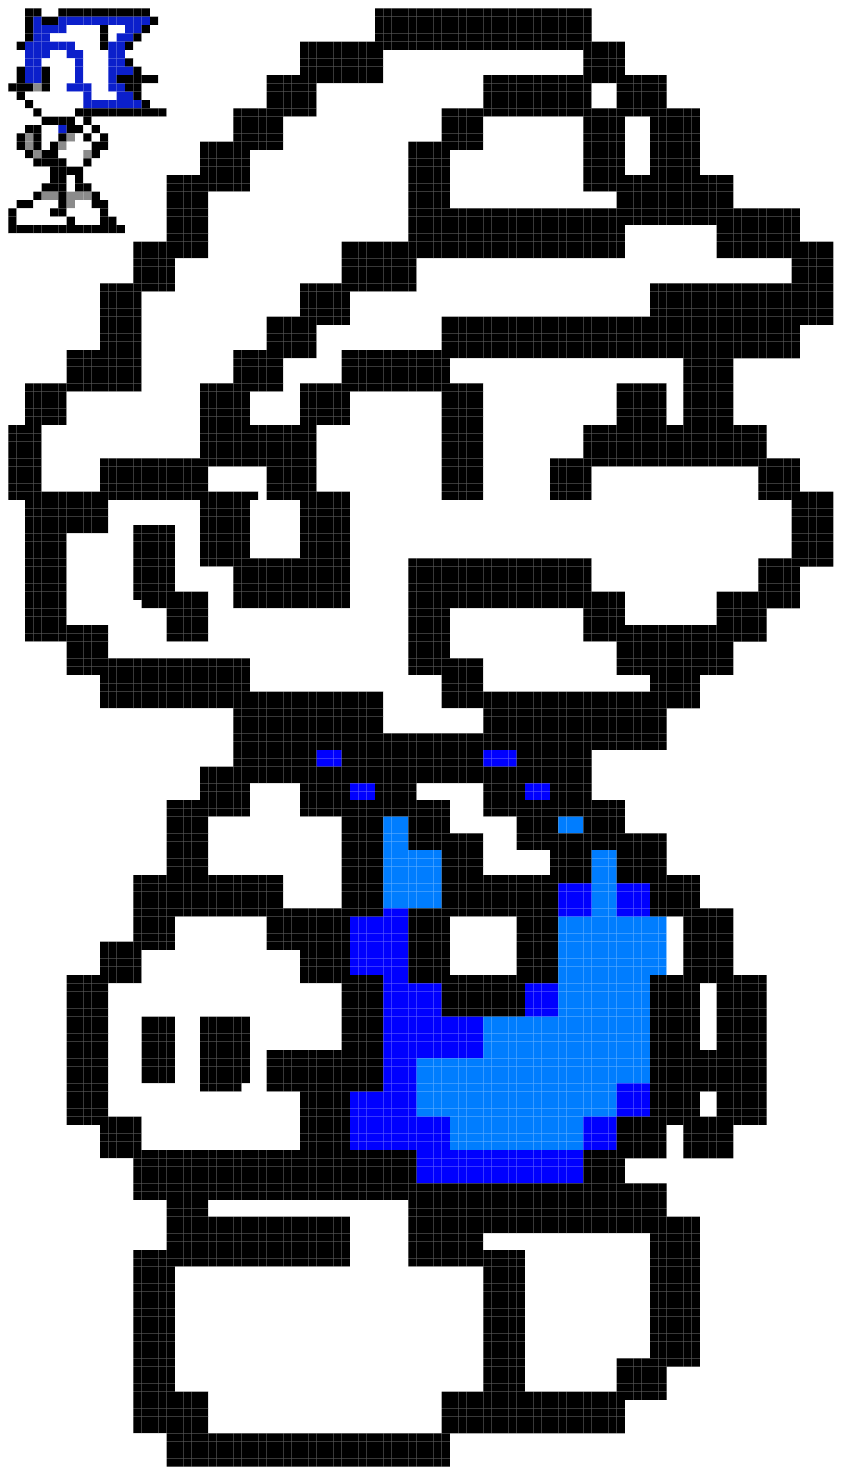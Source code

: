 digraph G {
Nodo[shape=none, margin=0,label=<
<TABLE BORDER="0" CELLBORDER="0" CELLSPACING="0">
<TR>
<TD BGCOLOR="#FFFFFF"></TD>
<TD BGCOLOR="#FFFFFF"></TD>
<TD BGCOLOR="#000000"></TD>
<TD BGCOLOR="#000000"></TD>
<TD BGCOLOR="#FFFFFF"></TD>
<TD BGCOLOR="#FFFFFF"></TD>
<TD BGCOLOR="#000000"></TD>
<TD BGCOLOR="#000000"></TD>
<TD BGCOLOR="#000000"></TD>
<TD BGCOLOR="#000000"></TD>
<TD BGCOLOR="#000000"></TD>
<TD BGCOLOR="#000000"></TD>
<TD BGCOLOR="#000000"></TD>
<TD BGCOLOR="#000000"></TD>
<TD BGCOLOR="#000000"></TD>
<TD BGCOLOR="#000000"></TD>
<TD BGCOLOR="#000000"></TD>
<TD BGCOLOR="#FFFFFF"></TD>
<TD BGCOLOR="#FFFFFF"></TD>
<TD BGCOLOR="#FFFFFF"></TD>
<TD BGCOLOR="#FFFFFF"></TD>
<TD BGCOLOR="#FFFFFF"></TD>
<TD BGCOLOR="#FFFFFF"></TD>
<TD BGCOLOR="#FFFFFF"></TD>
<TD BGCOLOR="#FFFFFF"></TD>
<TD BGCOLOR="#FFFFFF"></TD>
<TD BGCOLOR="#FFFFFF"></TD>
<TD BGCOLOR="#FFFFFF"></TD>
<TD BGCOLOR="#FFFFFF"></TD>
<TD BGCOLOR="#FFFFFF"></TD>
<TD BGCOLOR="#FFFFFF"></TD>
<TD BGCOLOR="#FFFFFF"></TD>
<TD BGCOLOR="#FFFFFF"></TD>
<TD BGCOLOR="#FFFFFF"></TD>
<TD BGCOLOR="#FFFFFF"></TD>
<TD BGCOLOR="#FFFFFF"></TD>
<TD BGCOLOR="#FFFFFF"></TD>
<TD BGCOLOR="#FFFFFF"></TD>
<TD BGCOLOR="#FFFFFF"></TD>
<TD BGCOLOR="#FFFFFF"></TD>
<TD BGCOLOR="#FFFFFF"></TD>
<TD BGCOLOR="#FFFFFF"></TD>
<TD BGCOLOR="#FFFFFF"></TD>
<TD BGCOLOR="#FFFFFF"></TD>
<TD BGCOLOR="#000000"></TD>
<TD BGCOLOR="#000000"></TD>
<TD BGCOLOR="#000000"></TD>
<TD BGCOLOR="#000000"></TD>
<TD BGCOLOR="#000000"></TD>
<TD BGCOLOR="#000000"></TD>
<TD BGCOLOR="#000000"></TD>
<TD BGCOLOR="#000000"></TD>
<TD BGCOLOR="#000000"></TD>
<TD BGCOLOR="#000000"></TD>
<TD BGCOLOR="#000000"></TD>
<TD BGCOLOR="#000000"></TD>
<TD BGCOLOR="#000000"></TD>
<TD BGCOLOR="#000000"></TD>
<TD BGCOLOR="#000000"></TD>
<TD BGCOLOR="#000000"></TD>
<TD BGCOLOR="#000000"></TD>
<TD BGCOLOR="#000000"></TD>
<TD BGCOLOR="#000000"></TD>
<TD BGCOLOR="#000000"></TD>
<TD BGCOLOR="#000000"></TD>
<TD BGCOLOR="#000000"></TD>
<TD BGCOLOR="#000000"></TD>
<TD BGCOLOR="#000000"></TD>
<TD BGCOLOR="#000000"></TD>
<TD BGCOLOR="#000000"></TD>
</TR>
<TR>
<TD BGCOLOR="#FFFFFF"></TD>
<TD BGCOLOR="#FFFFFF"></TD>
<TD BGCOLOR="#000000"></TD>
<TD BGCOLOR="#0B1FCB"></TD>
<TD BGCOLOR="#000000"></TD>
<TD BGCOLOR="#000000"></TD>
<TD BGCOLOR="#0B1FCB"></TD>
<TD BGCOLOR="#0B1FCB"></TD>
<TD BGCOLOR="#0B1FCB"></TD>
<TD BGCOLOR="#0B1FCB"></TD>
<TD BGCOLOR="#0B1FCB"></TD>
<TD BGCOLOR="#0B1FCB"></TD>
<TD BGCOLOR="#0B1FCB"></TD>
<TD BGCOLOR="#0B1FCB"></TD>
<TD BGCOLOR="#0B1FCB"></TD>
<TD BGCOLOR="#0B1FCB"></TD>
<TD BGCOLOR="#0B1FCB"></TD>
<TD BGCOLOR="#000000"></TD>
<TD BGCOLOR="#FFFFFF"></TD>
<TD BGCOLOR="#FFFFFF"></TD>
<TD BGCOLOR="#FFFFFF"></TD>
<TD BGCOLOR="#FFFFFF"></TD>
<TD BGCOLOR="#FFFFFF"></TD>
<TD BGCOLOR="#FFFFFF"></TD>
<TD BGCOLOR="#FFFFFF"></TD>
<TD BGCOLOR="#FFFFFF"></TD>
<TD BGCOLOR="#FFFFFF"></TD>
<TD BGCOLOR="#FFFFFF"></TD>
<TD BGCOLOR="#FFFFFF"></TD>
<TD BGCOLOR="#FFFFFF"></TD>
<TD BGCOLOR="#FFFFFF"></TD>
<TD BGCOLOR="#FFFFFF"></TD>
<TD BGCOLOR="#FFFFFF"></TD>
<TD BGCOLOR="#FFFFFF"></TD>
<TD BGCOLOR="#FFFFFF"></TD>
<TD BGCOLOR="#FFFFFF"></TD>
<TD BGCOLOR="#FFFFFF"></TD>
<TD BGCOLOR="#FFFFFF"></TD>
<TD BGCOLOR="#FFFFFF"></TD>
<TD BGCOLOR="#FFFFFF"></TD>
<TD BGCOLOR="#FFFFFF"></TD>
<TD BGCOLOR="#FFFFFF"></TD>
<TD BGCOLOR="#FFFFFF"></TD>
<TD BGCOLOR="#FFFFFF"></TD>
<TD BGCOLOR="#000000"></TD>
<TD BGCOLOR="#000000"></TD>
<TD BGCOLOR="#000000"></TD>
<TD BGCOLOR="#000000"></TD>
<TD BGCOLOR="#000000"></TD>
<TD BGCOLOR="#000000"></TD>
<TD BGCOLOR="#000000"></TD>
<TD BGCOLOR="#000000"></TD>
<TD BGCOLOR="#000000"></TD>
<TD BGCOLOR="#000000"></TD>
<TD BGCOLOR="#000000"></TD>
<TD BGCOLOR="#000000"></TD>
<TD BGCOLOR="#000000"></TD>
<TD BGCOLOR="#000000"></TD>
<TD BGCOLOR="#000000"></TD>
<TD BGCOLOR="#000000"></TD>
<TD BGCOLOR="#000000"></TD>
<TD BGCOLOR="#000000"></TD>
<TD BGCOLOR="#000000"></TD>
<TD BGCOLOR="#000000"></TD>
<TD BGCOLOR="#000000"></TD>
<TD BGCOLOR="#000000"></TD>
<TD BGCOLOR="#000000"></TD>
<TD BGCOLOR="#000000"></TD>
<TD BGCOLOR="#000000"></TD>
<TD BGCOLOR="#000000"></TD>
</TR>
<TR>
<TD BGCOLOR="#FFFFFF"></TD>
<TD BGCOLOR="#FFFFFF"></TD>
<TD BGCOLOR="#000000"></TD>
<TD BGCOLOR="#0B1FCB"></TD>
<TD BGCOLOR="#0B1FCB"></TD>
<TD BGCOLOR="#0B1FCB"></TD>
<TD BGCOLOR="#0B1FCB"></TD>
<TD BGCOLOR="#FFFFFF"></TD>
<TD BGCOLOR="#FFFFFF"></TD>
<TD BGCOLOR="#FFFFFF"></TD>
<TD BGCOLOR="#FFFFFF"></TD>
<TD BGCOLOR="#000000"></TD>
<TD BGCOLOR="#FFFFFF"></TD>
<TD BGCOLOR="#FFFFFF"></TD>
<TD BGCOLOR="#0B1FCB"></TD>
<TD BGCOLOR="#0B1FCB"></TD>
<TD BGCOLOR="#000000"></TD>
<TD BGCOLOR="#FFFFFF"></TD>
<TD BGCOLOR="#FFFFFF"></TD>
<TD BGCOLOR="#FFFFFF"></TD>
<TD BGCOLOR="#FFFFFF"></TD>
<TD BGCOLOR="#FFFFFF"></TD>
<TD BGCOLOR="#FFFFFF"></TD>
<TD BGCOLOR="#FFFFFF"></TD>
<TD BGCOLOR="#FFFFFF"></TD>
<TD BGCOLOR="#FFFFFF"></TD>
<TD BGCOLOR="#FFFFFF"></TD>
<TD BGCOLOR="#FFFFFF"></TD>
<TD BGCOLOR="#FFFFFF"></TD>
<TD BGCOLOR="#FFFFFF"></TD>
<TD BGCOLOR="#FFFFFF"></TD>
<TD BGCOLOR="#FFFFFF"></TD>
<TD BGCOLOR="#FFFFFF"></TD>
<TD BGCOLOR="#FFFFFF"></TD>
<TD BGCOLOR="#FFFFFF"></TD>
<TD BGCOLOR="#FFFFFF"></TD>
<TD BGCOLOR="#FFFFFF"></TD>
<TD BGCOLOR="#FFFFFF"></TD>
<TD BGCOLOR="#FFFFFF"></TD>
<TD BGCOLOR="#FFFFFF"></TD>
<TD BGCOLOR="#FFFFFF"></TD>
<TD BGCOLOR="#FFFFFF"></TD>
<TD BGCOLOR="#FFFFFF"></TD>
<TD BGCOLOR="#FFFFFF"></TD>
<TD BGCOLOR="#000000"></TD>
<TD BGCOLOR="#000000"></TD>
<TD BGCOLOR="#000000"></TD>
<TD BGCOLOR="#000000"></TD>
<TD BGCOLOR="#000000"></TD>
<TD BGCOLOR="#000000"></TD>
<TD BGCOLOR="#000000"></TD>
<TD BGCOLOR="#000000"></TD>
<TD BGCOLOR="#000000"></TD>
<TD BGCOLOR="#000000"></TD>
<TD BGCOLOR="#000000"></TD>
<TD BGCOLOR="#000000"></TD>
<TD BGCOLOR="#000000"></TD>
<TD BGCOLOR="#000000"></TD>
<TD BGCOLOR="#000000"></TD>
<TD BGCOLOR="#000000"></TD>
<TD BGCOLOR="#000000"></TD>
<TD BGCOLOR="#000000"></TD>
<TD BGCOLOR="#000000"></TD>
<TD BGCOLOR="#000000"></TD>
<TD BGCOLOR="#000000"></TD>
<TD BGCOLOR="#000000"></TD>
<TD BGCOLOR="#000000"></TD>
<TD BGCOLOR="#000000"></TD>
<TD BGCOLOR="#000000"></TD>
<TD BGCOLOR="#000000"></TD>
</TR>
<TR>
<TD BGCOLOR="#FFFFFF"></TD>
<TD BGCOLOR="#FFFFFF"></TD>
<TD BGCOLOR="#000000"></TD>
<TD BGCOLOR="#0B1FCB"></TD>
<TD BGCOLOR="#0B1FCB"></TD>
<TD BGCOLOR="#FFFFFF"></TD>
<TD BGCOLOR="#FFFFFF"></TD>
<TD BGCOLOR="#FFFFFF"></TD>
<TD BGCOLOR="#FFFFFF"></TD>
<TD BGCOLOR="#FFFFFF"></TD>
<TD BGCOLOR="#FFFFFF"></TD>
<TD BGCOLOR="#000000"></TD>
<TD BGCOLOR="#FFFFFF"></TD>
<TD BGCOLOR="#0B1FCB"></TD>
<TD BGCOLOR="#0B1FCB"></TD>
<TD BGCOLOR="#000000"></TD>
<TD BGCOLOR="#FFFFFF"></TD>
<TD BGCOLOR="#FFFFFF"></TD>
<TD BGCOLOR="#FFFFFF"></TD>
<TD BGCOLOR="#FFFFFF"></TD>
<TD BGCOLOR="#FFFFFF"></TD>
<TD BGCOLOR="#FFFFFF"></TD>
<TD BGCOLOR="#FFFFFF"></TD>
<TD BGCOLOR="#FFFFFF"></TD>
<TD BGCOLOR="#FFFFFF"></TD>
<TD BGCOLOR="#FFFFFF"></TD>
<TD BGCOLOR="#FFFFFF"></TD>
<TD BGCOLOR="#FFFFFF"></TD>
<TD BGCOLOR="#FFFFFF"></TD>
<TD BGCOLOR="#FFFFFF"></TD>
<TD BGCOLOR="#FFFFFF"></TD>
<TD BGCOLOR="#FFFFFF"></TD>
<TD BGCOLOR="#FFFFFF"></TD>
<TD BGCOLOR="#FFFFFF"></TD>
<TD BGCOLOR="#FFFFFF"></TD>
<TD BGCOLOR="#FFFFFF"></TD>
<TD BGCOLOR="#FFFFFF"></TD>
<TD BGCOLOR="#FFFFFF"></TD>
<TD BGCOLOR="#FFFFFF"></TD>
<TD BGCOLOR="#FFFFFF"></TD>
<TD BGCOLOR="#FFFFFF"></TD>
<TD BGCOLOR="#FFFFFF"></TD>
<TD BGCOLOR="#FFFFFF"></TD>
<TD BGCOLOR="#FFFFFF"></TD>
<TD BGCOLOR="#000000"></TD>
<TD BGCOLOR="#000000"></TD>
<TD BGCOLOR="#000000"></TD>
<TD BGCOLOR="#000000"></TD>
<TD BGCOLOR="#000000"></TD>
<TD BGCOLOR="#000000"></TD>
<TD BGCOLOR="#000000"></TD>
<TD BGCOLOR="#000000"></TD>
<TD BGCOLOR="#000000"></TD>
<TD BGCOLOR="#000000"></TD>
<TD BGCOLOR="#000000"></TD>
<TD BGCOLOR="#000000"></TD>
<TD BGCOLOR="#000000"></TD>
<TD BGCOLOR="#000000"></TD>
<TD BGCOLOR="#000000"></TD>
<TD BGCOLOR="#000000"></TD>
<TD BGCOLOR="#000000"></TD>
<TD BGCOLOR="#000000"></TD>
<TD BGCOLOR="#000000"></TD>
<TD BGCOLOR="#000000"></TD>
<TD BGCOLOR="#000000"></TD>
<TD BGCOLOR="#000000"></TD>
<TD BGCOLOR="#000000"></TD>
<TD BGCOLOR="#000000"></TD>
<TD BGCOLOR="#000000"></TD>
<TD BGCOLOR="#000000"></TD>
</TR>
<TR>
<TD BGCOLOR="#FFFFFF"></TD>
<TD BGCOLOR="#000000"></TD>
<TD BGCOLOR="#0B1FCB"></TD>
<TD BGCOLOR="#0B1FCB"></TD>
<TD BGCOLOR="#0B1FCB"></TD>
<TD BGCOLOR="#0B1FCB"></TD>
<TD BGCOLOR="#0B1FCB"></TD>
<TD BGCOLOR="#0B1FCB"></TD>
<TD BGCOLOR="#FFFFFF"></TD>
<TD BGCOLOR="#FFFFFF"></TD>
<TD BGCOLOR="#FFFFFF"></TD>
<TD BGCOLOR="#000000"></TD>
<TD BGCOLOR="#0B1FCB"></TD>
<TD BGCOLOR="#0B1FCB"></TD>
<TD BGCOLOR="#000000"></TD>
<TD BGCOLOR="#FFFFFF"></TD>
<TD BGCOLOR="#FFFFFF"></TD>
<TD BGCOLOR="#FFFFFF"></TD>
<TD BGCOLOR="#FFFFFF"></TD>
<TD BGCOLOR="#FFFFFF"></TD>
<TD BGCOLOR="#FFFFFF"></TD>
<TD BGCOLOR="#FFFFFF"></TD>
<TD BGCOLOR="#FFFFFF"></TD>
<TD BGCOLOR="#FFFFFF"></TD>
<TD BGCOLOR="#FFFFFF"></TD>
<TD BGCOLOR="#FFFFFF"></TD>
<TD BGCOLOR="#FFFFFF"></TD>
<TD BGCOLOR="#FFFFFF"></TD>
<TD BGCOLOR="#FFFFFF"></TD>
<TD BGCOLOR="#FFFFFF"></TD>
<TD BGCOLOR="#FFFFFF"></TD>
<TD BGCOLOR="#FFFFFF"></TD>
<TD BGCOLOR="#FFFFFF"></TD>
<TD BGCOLOR="#FFFFFF"></TD>
<TD BGCOLOR="#FFFFFF"></TD>
<TD BGCOLOR="#000000"></TD>
<TD BGCOLOR="#000000"></TD>
<TD BGCOLOR="#000000"></TD>
<TD BGCOLOR="#000000"></TD>
<TD BGCOLOR="#000000"></TD>
<TD BGCOLOR="#000000"></TD>
<TD BGCOLOR="#000000"></TD>
<TD BGCOLOR="#000000"></TD>
<TD BGCOLOR="#000000"></TD>
<TD BGCOLOR="#000000"></TD>
<TD BGCOLOR="#000000"></TD>
<TD BGCOLOR="#000000"></TD>
<TD BGCOLOR="#000000"></TD>
<TD BGCOLOR="#000000"></TD>
<TD BGCOLOR="#000000"></TD>
<TD BGCOLOR="#000000"></TD>
<TD BGCOLOR="#000000"></TD>
<TD BGCOLOR="#000000"></TD>
<TD BGCOLOR="#000000"></TD>
<TD BGCOLOR="#000000"></TD>
<TD BGCOLOR="#000000"></TD>
<TD BGCOLOR="#000000"></TD>
<TD BGCOLOR="#000000"></TD>
<TD BGCOLOR="#000000"></TD>
<TD BGCOLOR="#000000"></TD>
<TD BGCOLOR="#000000"></TD>
<TD BGCOLOR="#000000"></TD>
<TD BGCOLOR="#000000"></TD>
<TD BGCOLOR="#000000"></TD>
<TD BGCOLOR="#000000"></TD>
<TD BGCOLOR="#000000"></TD>
<TD BGCOLOR="#000000"></TD>
<TD BGCOLOR="#000000"></TD>
<TD BGCOLOR="#000000"></TD>
<TD BGCOLOR="#000000"></TD>
<TD BGCOLOR="#000000"></TD>
<TD BGCOLOR="#000000"></TD>
<TD BGCOLOR="#000000"></TD>
<TD BGCOLOR="#000000"></TD>
</TR>
<TR>
<TD BGCOLOR="#FFFFFF"></TD>
<TD BGCOLOR="#FFFFFF"></TD>
<TD BGCOLOR="#0B1FCB"></TD>
<TD BGCOLOR="#0B1FCB"></TD>
<TD BGCOLOR="#0B1FCB"></TD>
<TD BGCOLOR="#FFFFFF"></TD>
<TD BGCOLOR="#FFFFFF"></TD>
<TD BGCOLOR="#0B1FCB"></TD>
<TD BGCOLOR="#0B1FCB"></TD>
<TD BGCOLOR="#FFFFFF"></TD>
<TD BGCOLOR="#FFFFFF"></TD>
<TD BGCOLOR="#FFFFFF"></TD>
<TD BGCOLOR="#0B1FCB"></TD>
<TD BGCOLOR="#0B1FCB"></TD>
<TD BGCOLOR="#FFFFFF"></TD>
<TD BGCOLOR="#FFFFFF"></TD>
<TD BGCOLOR="#FFFFFF"></TD>
<TD BGCOLOR="#FFFFFF"></TD>
<TD BGCOLOR="#FFFFFF"></TD>
<TD BGCOLOR="#FFFFFF"></TD>
<TD BGCOLOR="#FFFFFF"></TD>
<TD BGCOLOR="#FFFFFF"></TD>
<TD BGCOLOR="#FFFFFF"></TD>
<TD BGCOLOR="#FFFFFF"></TD>
<TD BGCOLOR="#FFFFFF"></TD>
<TD BGCOLOR="#FFFFFF"></TD>
<TD BGCOLOR="#FFFFFF"></TD>
<TD BGCOLOR="#FFFFFF"></TD>
<TD BGCOLOR="#FFFFFF"></TD>
<TD BGCOLOR="#FFFFFF"></TD>
<TD BGCOLOR="#FFFFFF"></TD>
<TD BGCOLOR="#FFFFFF"></TD>
<TD BGCOLOR="#FFFFFF"></TD>
<TD BGCOLOR="#FFFFFF"></TD>
<TD BGCOLOR="#FFFFFF"></TD>
<TD BGCOLOR="#000000"></TD>
<TD BGCOLOR="#000000"></TD>
<TD BGCOLOR="#000000"></TD>
<TD BGCOLOR="#000000"></TD>
<TD BGCOLOR="#000000"></TD>
<TD BGCOLOR="#000000"></TD>
<TD BGCOLOR="#000000"></TD>
<TD BGCOLOR="#000000"></TD>
<TD BGCOLOR="#000000"></TD>
<TD BGCOLOR="#000000"></TD>
<TD BGCOLOR="#FFFFFF"></TD>
<TD BGCOLOR="#FFFFFF"></TD>
<TD BGCOLOR="#FFFFFF"></TD>
<TD BGCOLOR="#FFFFFF"></TD>
<TD BGCOLOR="#FFFFFF"></TD>
<TD BGCOLOR="#FFFFFF"></TD>
<TD BGCOLOR="#FFFFFF"></TD>
<TD BGCOLOR="#FFFFFF"></TD>
<TD BGCOLOR="#FFFFFF"></TD>
<TD BGCOLOR="#FFFFFF"></TD>
<TD BGCOLOR="#FFFFFF"></TD>
<TD BGCOLOR="#FFFFFF"></TD>
<TD BGCOLOR="#FFFFFF"></TD>
<TD BGCOLOR="#FFFFFF"></TD>
<TD BGCOLOR="#FFFFFF"></TD>
<TD BGCOLOR="#FFFFFF"></TD>
<TD BGCOLOR="#FFFFFF"></TD>
<TD BGCOLOR="#FFFFFF"></TD>
<TD BGCOLOR="#FFFFFF"></TD>
<TD BGCOLOR="#FFFFFF"></TD>
<TD BGCOLOR="#FFFFFF"></TD>
<TD BGCOLOR="#FFFFFF"></TD>
<TD BGCOLOR="#FFFFFF"></TD>
<TD BGCOLOR="#FFFFFF"></TD>
<TD BGCOLOR="#000000"></TD>
<TD BGCOLOR="#000000"></TD>
<TD BGCOLOR="#000000"></TD>
<TD BGCOLOR="#000000"></TD>
<TD BGCOLOR="#000000"></TD>
</TR>
<TR>
<TD BGCOLOR="#FFFFFF"></TD>
<TD BGCOLOR="#FFFFFF"></TD>
<TD BGCOLOR="#0B1FCB"></TD>
<TD BGCOLOR="#0B1FCB"></TD>
<TD BGCOLOR="#FFFFFF"></TD>
<TD BGCOLOR="#FFFFFF"></TD>
<TD BGCOLOR="#FFFFFF"></TD>
<TD BGCOLOR="#FFFFFF"></TD>
<TD BGCOLOR="#0B1FCB"></TD>
<TD BGCOLOR="#FFFFFF"></TD>
<TD BGCOLOR="#FFFFFF"></TD>
<TD BGCOLOR="#FFFFFF"></TD>
<TD BGCOLOR="#0B1FCB"></TD>
<TD BGCOLOR="#0B1FCB"></TD>
<TD BGCOLOR="#000000"></TD>
<TD BGCOLOR="#FFFFFF"></TD>
<TD BGCOLOR="#FFFFFF"></TD>
<TD BGCOLOR="#FFFFFF"></TD>
<TD BGCOLOR="#FFFFFF"></TD>
<TD BGCOLOR="#FFFFFF"></TD>
<TD BGCOLOR="#FFFFFF"></TD>
<TD BGCOLOR="#FFFFFF"></TD>
<TD BGCOLOR="#FFFFFF"></TD>
<TD BGCOLOR="#FFFFFF"></TD>
<TD BGCOLOR="#FFFFFF"></TD>
<TD BGCOLOR="#FFFFFF"></TD>
<TD BGCOLOR="#FFFFFF"></TD>
<TD BGCOLOR="#FFFFFF"></TD>
<TD BGCOLOR="#FFFFFF"></TD>
<TD BGCOLOR="#FFFFFF"></TD>
<TD BGCOLOR="#FFFFFF"></TD>
<TD BGCOLOR="#FFFFFF"></TD>
<TD BGCOLOR="#FFFFFF"></TD>
<TD BGCOLOR="#FFFFFF"></TD>
<TD BGCOLOR="#FFFFFF"></TD>
<TD BGCOLOR="#000000"></TD>
<TD BGCOLOR="#000000"></TD>
<TD BGCOLOR="#000000"></TD>
<TD BGCOLOR="#000000"></TD>
<TD BGCOLOR="#000000"></TD>
<TD BGCOLOR="#000000"></TD>
<TD BGCOLOR="#000000"></TD>
<TD BGCOLOR="#000000"></TD>
<TD BGCOLOR="#000000"></TD>
<TD BGCOLOR="#000000"></TD>
<TD BGCOLOR="#FFFFFF"></TD>
<TD BGCOLOR="#FFFFFF"></TD>
<TD BGCOLOR="#FFFFFF"></TD>
<TD BGCOLOR="#FFFFFF"></TD>
<TD BGCOLOR="#FFFFFF"></TD>
<TD BGCOLOR="#FFFFFF"></TD>
<TD BGCOLOR="#FFFFFF"></TD>
<TD BGCOLOR="#FFFFFF"></TD>
<TD BGCOLOR="#FFFFFF"></TD>
<TD BGCOLOR="#FFFFFF"></TD>
<TD BGCOLOR="#FFFFFF"></TD>
<TD BGCOLOR="#FFFFFF"></TD>
<TD BGCOLOR="#FFFFFF"></TD>
<TD BGCOLOR="#FFFFFF"></TD>
<TD BGCOLOR="#FFFFFF"></TD>
<TD BGCOLOR="#FFFFFF"></TD>
<TD BGCOLOR="#FFFFFF"></TD>
<TD BGCOLOR="#FFFFFF"></TD>
<TD BGCOLOR="#FFFFFF"></TD>
<TD BGCOLOR="#FFFFFF"></TD>
<TD BGCOLOR="#FFFFFF"></TD>
<TD BGCOLOR="#FFFFFF"></TD>
<TD BGCOLOR="#FFFFFF"></TD>
<TD BGCOLOR="#FFFFFF"></TD>
<TD BGCOLOR="#000000"></TD>
<TD BGCOLOR="#000000"></TD>
<TD BGCOLOR="#000000"></TD>
<TD BGCOLOR="#000000"></TD>
<TD BGCOLOR="#000000"></TD>
</TR>
<TR>
<TD BGCOLOR="#FFFFFF"></TD>
<TD BGCOLOR="#000000"></TD>
<TD BGCOLOR="#0B1FCB"></TD>
<TD BGCOLOR="#0B1FCB"></TD>
<TD BGCOLOR="#000000"></TD>
<TD BGCOLOR="#FFFFFF"></TD>
<TD BGCOLOR="#FFFFFF"></TD>
<TD BGCOLOR="#FFFFFF"></TD>
<TD BGCOLOR="#0B1FCB"></TD>
<TD BGCOLOR="#FFFFFF"></TD>
<TD BGCOLOR="#FFFFFF"></TD>
<TD BGCOLOR="#FFFFFF"></TD>
<TD BGCOLOR="#0B1FCB"></TD>
<TD BGCOLOR="#0B1FCB"></TD>
<TD BGCOLOR="#0B1FCB"></TD>
<TD BGCOLOR="#000000"></TD>
<TD BGCOLOR="#FFFFFF"></TD>
<TD BGCOLOR="#FFFFFF"></TD>
<TD BGCOLOR="#FFFFFF"></TD>
<TD BGCOLOR="#FFFFFF"></TD>
<TD BGCOLOR="#FFFFFF"></TD>
<TD BGCOLOR="#FFFFFF"></TD>
<TD BGCOLOR="#FFFFFF"></TD>
<TD BGCOLOR="#FFFFFF"></TD>
<TD BGCOLOR="#FFFFFF"></TD>
<TD BGCOLOR="#FFFFFF"></TD>
<TD BGCOLOR="#FFFFFF"></TD>
<TD BGCOLOR="#FFFFFF"></TD>
<TD BGCOLOR="#FFFFFF"></TD>
<TD BGCOLOR="#FFFFFF"></TD>
<TD BGCOLOR="#FFFFFF"></TD>
<TD BGCOLOR="#FFFFFF"></TD>
<TD BGCOLOR="#FFFFFF"></TD>
<TD BGCOLOR="#FFFFFF"></TD>
<TD BGCOLOR="#FFFFFF"></TD>
<TD BGCOLOR="#000000"></TD>
<TD BGCOLOR="#000000"></TD>
<TD BGCOLOR="#000000"></TD>
<TD BGCOLOR="#000000"></TD>
<TD BGCOLOR="#000000"></TD>
<TD BGCOLOR="#000000"></TD>
<TD BGCOLOR="#000000"></TD>
<TD BGCOLOR="#000000"></TD>
<TD BGCOLOR="#000000"></TD>
<TD BGCOLOR="#000000"></TD>
<TD BGCOLOR="#FFFFFF"></TD>
<TD BGCOLOR="#FFFFFF"></TD>
<TD BGCOLOR="#FFFFFF"></TD>
<TD BGCOLOR="#FFFFFF"></TD>
<TD BGCOLOR="#FFFFFF"></TD>
<TD BGCOLOR="#FFFFFF"></TD>
<TD BGCOLOR="#FFFFFF"></TD>
<TD BGCOLOR="#FFFFFF"></TD>
<TD BGCOLOR="#FFFFFF"></TD>
<TD BGCOLOR="#FFFFFF"></TD>
<TD BGCOLOR="#FFFFFF"></TD>
<TD BGCOLOR="#FFFFFF"></TD>
<TD BGCOLOR="#FFFFFF"></TD>
<TD BGCOLOR="#FFFFFF"></TD>
<TD BGCOLOR="#FFFFFF"></TD>
<TD BGCOLOR="#FFFFFF"></TD>
<TD BGCOLOR="#FFFFFF"></TD>
<TD BGCOLOR="#FFFFFF"></TD>
<TD BGCOLOR="#FFFFFF"></TD>
<TD BGCOLOR="#FFFFFF"></TD>
<TD BGCOLOR="#FFFFFF"></TD>
<TD BGCOLOR="#FFFFFF"></TD>
<TD BGCOLOR="#FFFFFF"></TD>
<TD BGCOLOR="#FFFFFF"></TD>
<TD BGCOLOR="#000000"></TD>
<TD BGCOLOR="#000000"></TD>
<TD BGCOLOR="#000000"></TD>
<TD BGCOLOR="#000000"></TD>
<TD BGCOLOR="#000000"></TD>
</TR>
<TR>
<TD BGCOLOR="#FFFFFF"></TD>
<TD BGCOLOR="#000000"></TD>
<TD BGCOLOR="#0B1FCB"></TD>
<TD BGCOLOR="#0B1FCB"></TD>
<TD BGCOLOR="#000000"></TD>
<TD BGCOLOR="#FFFFFF"></TD>
<TD BGCOLOR="#FFFFFF"></TD>
<TD BGCOLOR="#FFFFFF"></TD>
<TD BGCOLOR="#0B1FCB"></TD>
<TD BGCOLOR="#FFFFFF"></TD>
<TD BGCOLOR="#FFFFFF"></TD>
<TD BGCOLOR="#FFFFFF"></TD>
<TD BGCOLOR="#0B1FCB"></TD>
<TD BGCOLOR="#000000"></TD>
<TD BGCOLOR="#000000"></TD>
<TD BGCOLOR="#000000"></TD>
<TD BGCOLOR="#000000"></TD>
<TD BGCOLOR="#000000"></TD>
<TD BGCOLOR="#FFFFFF"></TD>
<TD BGCOLOR="#FFFFFF"></TD>
<TD BGCOLOR="#FFFFFF"></TD>
<TD BGCOLOR="#FFFFFF"></TD>
<TD BGCOLOR="#FFFFFF"></TD>
<TD BGCOLOR="#FFFFFF"></TD>
<TD BGCOLOR="#FFFFFF"></TD>
<TD BGCOLOR="#FFFFFF"></TD>
<TD BGCOLOR="#FFFFFF"></TD>
<TD BGCOLOR="#FFFFFF"></TD>
<TD BGCOLOR="#FFFFFF"></TD>
<TD BGCOLOR="#FFFFFF"></TD>
<TD BGCOLOR="#FFFFFF"></TD>
<TD BGCOLOR="#000000"></TD>
<TD BGCOLOR="#000000"></TD>
<TD BGCOLOR="#000000"></TD>
<TD BGCOLOR="#000000"></TD>
<TD BGCOLOR="#000000"></TD>
<TD BGCOLOR="#000000"></TD>
<TD BGCOLOR="#000000"></TD>
<TD BGCOLOR="#000000"></TD>
<TD BGCOLOR="#000000"></TD>
<TD BGCOLOR="#000000"></TD>
<TD BGCOLOR="#000000"></TD>
<TD BGCOLOR="#000000"></TD>
<TD BGCOLOR="#000000"></TD>
<TD BGCOLOR="#000000"></TD>
<TD BGCOLOR="#FFFFFF"></TD>
<TD BGCOLOR="#FFFFFF"></TD>
<TD BGCOLOR="#FFFFFF"></TD>
<TD BGCOLOR="#FFFFFF"></TD>
<TD BGCOLOR="#FFFFFF"></TD>
<TD BGCOLOR="#FFFFFF"></TD>
<TD BGCOLOR="#FFFFFF"></TD>
<TD BGCOLOR="#FFFFFF"></TD>
<TD BGCOLOR="#FFFFFF"></TD>
<TD BGCOLOR="#FFFFFF"></TD>
<TD BGCOLOR="#FFFFFF"></TD>
<TD BGCOLOR="#FFFFFF"></TD>
<TD BGCOLOR="#000000"></TD>
<TD BGCOLOR="#000000"></TD>
<TD BGCOLOR="#000000"></TD>
<TD BGCOLOR="#000000"></TD>
<TD BGCOLOR="#000000"></TD>
<TD BGCOLOR="#000000"></TD>
<TD BGCOLOR="#000000"></TD>
<TD BGCOLOR="#000000"></TD>
<TD BGCOLOR="#000000"></TD>
<TD BGCOLOR="#000000"></TD>
<TD BGCOLOR="#000000"></TD>
<TD BGCOLOR="#000000"></TD>
<TD BGCOLOR="#000000"></TD>
<TD BGCOLOR="#000000"></TD>
<TD BGCOLOR="#000000"></TD>
<TD BGCOLOR="#000000"></TD>
<TD BGCOLOR="#000000"></TD>
<TD BGCOLOR="#000000"></TD>
<TD BGCOLOR="#000000"></TD>
<TD BGCOLOR="#000000"></TD>
<TD BGCOLOR="#000000"></TD>
<TD BGCOLOR="#000000"></TD>
</TR>
<TR>
<TD BGCOLOR="#000000"></TD>
<TD BGCOLOR="#000000"></TD>
<TD BGCOLOR="#000000"></TD>
<TD BGCOLOR="#8B8B8B"></TD>
<TD BGCOLOR="#000000"></TD>
<TD BGCOLOR="#FFFFFF"></TD>
<TD BGCOLOR="#FFFFFF"></TD>
<TD BGCOLOR="#0B1FCB"></TD>
<TD BGCOLOR="#0B1FCB"></TD>
<TD BGCOLOR="#0B1FCB"></TD>
<TD BGCOLOR="#FFFFFF"></TD>
<TD BGCOLOR="#FFFFFF"></TD>
<TD BGCOLOR="#0B1FCB"></TD>
<TD BGCOLOR="#0B1FCB"></TD>
<TD BGCOLOR="#000000"></TD>
<TD BGCOLOR="#000000"></TD>
<TD BGCOLOR="#FFFFFF"></TD>
<TD BGCOLOR="#FFFFFF"></TD>
<TD BGCOLOR="#FFFFFF"></TD>
<TD BGCOLOR="#FFFFFF"></TD>
<TD BGCOLOR="#FFFFFF"></TD>
<TD BGCOLOR="#FFFFFF"></TD>
<TD BGCOLOR="#FFFFFF"></TD>
<TD BGCOLOR="#FFFFFF"></TD>
<TD BGCOLOR="#FFFFFF"></TD>
<TD BGCOLOR="#FFFFFF"></TD>
<TD BGCOLOR="#FFFFFF"></TD>
<TD BGCOLOR="#FFFFFF"></TD>
<TD BGCOLOR="#FFFFFF"></TD>
<TD BGCOLOR="#FFFFFF"></TD>
<TD BGCOLOR="#FFFFFF"></TD>
<TD BGCOLOR="#000000"></TD>
<TD BGCOLOR="#000000"></TD>
<TD BGCOLOR="#000000"></TD>
<TD BGCOLOR="#000000"></TD>
<TD BGCOLOR="#000000"></TD>
<TD BGCOLOR="#000000"></TD>
<TD BGCOLOR="#FFFFFF"></TD>
<TD BGCOLOR="#FFFFFF"></TD>
<TD BGCOLOR="#FFFFFF"></TD>
<TD BGCOLOR="#FFFFFF"></TD>
<TD BGCOLOR="#FFFFFF"></TD>
<TD BGCOLOR="#FFFFFF"></TD>
<TD BGCOLOR="#FFFFFF"></TD>
<TD BGCOLOR="#FFFFFF"></TD>
<TD BGCOLOR="#FFFFFF"></TD>
<TD BGCOLOR="#FFFFFF"></TD>
<TD BGCOLOR="#FFFFFF"></TD>
<TD BGCOLOR="#FFFFFF"></TD>
<TD BGCOLOR="#FFFFFF"></TD>
<TD BGCOLOR="#FFFFFF"></TD>
<TD BGCOLOR="#FFFFFF"></TD>
<TD BGCOLOR="#FFFFFF"></TD>
<TD BGCOLOR="#FFFFFF"></TD>
<TD BGCOLOR="#FFFFFF"></TD>
<TD BGCOLOR="#FFFFFF"></TD>
<TD BGCOLOR="#FFFFFF"></TD>
<TD BGCOLOR="#000000"></TD>
<TD BGCOLOR="#000000"></TD>
<TD BGCOLOR="#000000"></TD>
<TD BGCOLOR="#000000"></TD>
<TD BGCOLOR="#000000"></TD>
<TD BGCOLOR="#000000"></TD>
<TD BGCOLOR="#000000"></TD>
<TD BGCOLOR="#000000"></TD>
<TD BGCOLOR="#000000"></TD>
<TD BGCOLOR="#000000"></TD>
<TD BGCOLOR="#000000"></TD>
<TD BGCOLOR="#000000"></TD>
<TD BGCOLOR="#000000"></TD>
<TD BGCOLOR="#FFFFFF"></TD>
<TD BGCOLOR="#FFFFFF"></TD>
<TD BGCOLOR="#FFFFFF"></TD>
<TD BGCOLOR="#000000"></TD>
<TD BGCOLOR="#000000"></TD>
<TD BGCOLOR="#000000"></TD>
<TD BGCOLOR="#000000"></TD>
<TD BGCOLOR="#000000"></TD>
<TD BGCOLOR="#000000"></TD>
</TR>
<TR>
<TD BGCOLOR="#FFFFFF"></TD>
<TD BGCOLOR="#000000"></TD>
<TD BGCOLOR="#FFFFFF"></TD>
<TD BGCOLOR="#FFFFFF"></TD>
<TD BGCOLOR="#FFFFFF"></TD>
<TD BGCOLOR="#FFFFFF"></TD>
<TD BGCOLOR="#FFFFFF"></TD>
<TD BGCOLOR="#FFFFFF"></TD>
<TD BGCOLOR="#FFFFFF"></TD>
<TD BGCOLOR="#0B1FCB"></TD>
<TD BGCOLOR="#FFFFFF"></TD>
<TD BGCOLOR="#FFFFFF"></TD>
<TD BGCOLOR="#FFFFFF"></TD>
<TD BGCOLOR="#0B1FCB"></TD>
<TD BGCOLOR="#0B1FCB"></TD>
<TD BGCOLOR="#000000"></TD>
<TD BGCOLOR="#FFFFFF"></TD>
<TD BGCOLOR="#FFFFFF"></TD>
<TD BGCOLOR="#FFFFFF"></TD>
<TD BGCOLOR="#FFFFFF"></TD>
<TD BGCOLOR="#FFFFFF"></TD>
<TD BGCOLOR="#FFFFFF"></TD>
<TD BGCOLOR="#FFFFFF"></TD>
<TD BGCOLOR="#FFFFFF"></TD>
<TD BGCOLOR="#FFFFFF"></TD>
<TD BGCOLOR="#FFFFFF"></TD>
<TD BGCOLOR="#FFFFFF"></TD>
<TD BGCOLOR="#FFFFFF"></TD>
<TD BGCOLOR="#FFFFFF"></TD>
<TD BGCOLOR="#FFFFFF"></TD>
<TD BGCOLOR="#FFFFFF"></TD>
<TD BGCOLOR="#000000"></TD>
<TD BGCOLOR="#000000"></TD>
<TD BGCOLOR="#000000"></TD>
<TD BGCOLOR="#000000"></TD>
<TD BGCOLOR="#000000"></TD>
<TD BGCOLOR="#000000"></TD>
<TD BGCOLOR="#FFFFFF"></TD>
<TD BGCOLOR="#FFFFFF"></TD>
<TD BGCOLOR="#FFFFFF"></TD>
<TD BGCOLOR="#FFFFFF"></TD>
<TD BGCOLOR="#FFFFFF"></TD>
<TD BGCOLOR="#FFFFFF"></TD>
<TD BGCOLOR="#FFFFFF"></TD>
<TD BGCOLOR="#FFFFFF"></TD>
<TD BGCOLOR="#FFFFFF"></TD>
<TD BGCOLOR="#FFFFFF"></TD>
<TD BGCOLOR="#FFFFFF"></TD>
<TD BGCOLOR="#FFFFFF"></TD>
<TD BGCOLOR="#FFFFFF"></TD>
<TD BGCOLOR="#FFFFFF"></TD>
<TD BGCOLOR="#FFFFFF"></TD>
<TD BGCOLOR="#FFFFFF"></TD>
<TD BGCOLOR="#FFFFFF"></TD>
<TD BGCOLOR="#FFFFFF"></TD>
<TD BGCOLOR="#FFFFFF"></TD>
<TD BGCOLOR="#FFFFFF"></TD>
<TD BGCOLOR="#000000"></TD>
<TD BGCOLOR="#000000"></TD>
<TD BGCOLOR="#000000"></TD>
<TD BGCOLOR="#000000"></TD>
<TD BGCOLOR="#000000"></TD>
<TD BGCOLOR="#000000"></TD>
<TD BGCOLOR="#000000"></TD>
<TD BGCOLOR="#000000"></TD>
<TD BGCOLOR="#000000"></TD>
<TD BGCOLOR="#000000"></TD>
<TD BGCOLOR="#000000"></TD>
<TD BGCOLOR="#000000"></TD>
<TD BGCOLOR="#000000"></TD>
<TD BGCOLOR="#FFFFFF"></TD>
<TD BGCOLOR="#FFFFFF"></TD>
<TD BGCOLOR="#FFFFFF"></TD>
<TD BGCOLOR="#000000"></TD>
<TD BGCOLOR="#000000"></TD>
<TD BGCOLOR="#000000"></TD>
<TD BGCOLOR="#000000"></TD>
<TD BGCOLOR="#000000"></TD>
<TD BGCOLOR="#000000"></TD>
</TR>
<TR>
<TD BGCOLOR="#FFFFFF"></TD>
<TD BGCOLOR="#FFFFFF"></TD>
<TD BGCOLOR="#000000"></TD>
<TD BGCOLOR="#FFFFFF"></TD>
<TD BGCOLOR="#FFFFFF"></TD>
<TD BGCOLOR="#FFFFFF"></TD>
<TD BGCOLOR="#FFFFFF"></TD>
<TD BGCOLOR="#FFFFFF"></TD>
<TD BGCOLOR="#FFFFFF"></TD>
<TD BGCOLOR="#0B1FCB"></TD>
<TD BGCOLOR="#0B1FCB"></TD>
<TD BGCOLOR="#0B1FCB"></TD>
<TD BGCOLOR="#0B1FCB"></TD>
<TD BGCOLOR="#0B1FCB"></TD>
<TD BGCOLOR="#0B1FCB"></TD>
<TD BGCOLOR="#0B1FCB"></TD>
<TD BGCOLOR="#000000"></TD>
<TD BGCOLOR="#FFFFFF"></TD>
<TD BGCOLOR="#FFFFFF"></TD>
<TD BGCOLOR="#FFFFFF"></TD>
<TD BGCOLOR="#FFFFFF"></TD>
<TD BGCOLOR="#FFFFFF"></TD>
<TD BGCOLOR="#FFFFFF"></TD>
<TD BGCOLOR="#FFFFFF"></TD>
<TD BGCOLOR="#FFFFFF"></TD>
<TD BGCOLOR="#FFFFFF"></TD>
<TD BGCOLOR="#FFFFFF"></TD>
<TD BGCOLOR="#FFFFFF"></TD>
<TD BGCOLOR="#FFFFFF"></TD>
<TD BGCOLOR="#FFFFFF"></TD>
<TD BGCOLOR="#FFFFFF"></TD>
<TD BGCOLOR="#000000"></TD>
<TD BGCOLOR="#000000"></TD>
<TD BGCOLOR="#000000"></TD>
<TD BGCOLOR="#000000"></TD>
<TD BGCOLOR="#000000"></TD>
<TD BGCOLOR="#000000"></TD>
<TD BGCOLOR="#FFFFFF"></TD>
<TD BGCOLOR="#FFFFFF"></TD>
<TD BGCOLOR="#FFFFFF"></TD>
<TD BGCOLOR="#FFFFFF"></TD>
<TD BGCOLOR="#FFFFFF"></TD>
<TD BGCOLOR="#FFFFFF"></TD>
<TD BGCOLOR="#FFFFFF"></TD>
<TD BGCOLOR="#FFFFFF"></TD>
<TD BGCOLOR="#FFFFFF"></TD>
<TD BGCOLOR="#FFFFFF"></TD>
<TD BGCOLOR="#FFFFFF"></TD>
<TD BGCOLOR="#FFFFFF"></TD>
<TD BGCOLOR="#FFFFFF"></TD>
<TD BGCOLOR="#FFFFFF"></TD>
<TD BGCOLOR="#FFFFFF"></TD>
<TD BGCOLOR="#FFFFFF"></TD>
<TD BGCOLOR="#FFFFFF"></TD>
<TD BGCOLOR="#FFFFFF"></TD>
<TD BGCOLOR="#FFFFFF"></TD>
<TD BGCOLOR="#FFFFFF"></TD>
<TD BGCOLOR="#000000"></TD>
<TD BGCOLOR="#000000"></TD>
<TD BGCOLOR="#000000"></TD>
<TD BGCOLOR="#000000"></TD>
<TD BGCOLOR="#000000"></TD>
<TD BGCOLOR="#000000"></TD>
<TD BGCOLOR="#000000"></TD>
<TD BGCOLOR="#000000"></TD>
<TD BGCOLOR="#000000"></TD>
<TD BGCOLOR="#000000"></TD>
<TD BGCOLOR="#000000"></TD>
<TD BGCOLOR="#000000"></TD>
<TD BGCOLOR="#000000"></TD>
<TD BGCOLOR="#FFFFFF"></TD>
<TD BGCOLOR="#FFFFFF"></TD>
<TD BGCOLOR="#FFFFFF"></TD>
<TD BGCOLOR="#000000"></TD>
<TD BGCOLOR="#000000"></TD>
<TD BGCOLOR="#000000"></TD>
<TD BGCOLOR="#000000"></TD>
<TD BGCOLOR="#000000"></TD>
<TD BGCOLOR="#000000"></TD>
</TR>
<TR>
<TD BGCOLOR="#FFFFFF"></TD>
<TD BGCOLOR="#FFFFFF"></TD>
<TD BGCOLOR="#FFFFFF"></TD>
<TD BGCOLOR="#000000"></TD>
<TD BGCOLOR="#FFFFFF"></TD>
<TD BGCOLOR="#FFFFFF"></TD>
<TD BGCOLOR="#FFFFFF"></TD>
<TD BGCOLOR="#FFFFFF"></TD>
<TD BGCOLOR="#000000"></TD>
<TD BGCOLOR="#000000"></TD>
<TD BGCOLOR="#000000"></TD>
<TD BGCOLOR="#000000"></TD>
<TD BGCOLOR="#000000"></TD>
<TD BGCOLOR="#000000"></TD>
<TD BGCOLOR="#000000"></TD>
<TD BGCOLOR="#000000"></TD>
<TD BGCOLOR="#000000"></TD>
<TD BGCOLOR="#000000"></TD>
<TD BGCOLOR="#000000"></TD>
<TD BGCOLOR="#FFFFFF"></TD>
<TD BGCOLOR="#FFFFFF"></TD>
<TD BGCOLOR="#FFFFFF"></TD>
<TD BGCOLOR="#FFFFFF"></TD>
<TD BGCOLOR="#FFFFFF"></TD>
<TD BGCOLOR="#FFFFFF"></TD>
<TD BGCOLOR="#FFFFFF"></TD>
<TD BGCOLOR="#FFFFFF"></TD>
<TD BGCOLOR="#000000"></TD>
<TD BGCOLOR="#000000"></TD>
<TD BGCOLOR="#000000"></TD>
<TD BGCOLOR="#000000"></TD>
<TD BGCOLOR="#000000"></TD>
<TD BGCOLOR="#000000"></TD>
<TD BGCOLOR="#000000"></TD>
<TD BGCOLOR="#000000"></TD>
<TD BGCOLOR="#000000"></TD>
<TD BGCOLOR="#000000"></TD>
<TD BGCOLOR="#FFFFFF"></TD>
<TD BGCOLOR="#FFFFFF"></TD>
<TD BGCOLOR="#FFFFFF"></TD>
<TD BGCOLOR="#FFFFFF"></TD>
<TD BGCOLOR="#FFFFFF"></TD>
<TD BGCOLOR="#FFFFFF"></TD>
<TD BGCOLOR="#FFFFFF"></TD>
<TD BGCOLOR="#FFFFFF"></TD>
<TD BGCOLOR="#FFFFFF"></TD>
<TD BGCOLOR="#FFFFFF"></TD>
<TD BGCOLOR="#FFFFFF"></TD>
<TD BGCOLOR="#FFFFFF"></TD>
<TD BGCOLOR="#FFFFFF"></TD>
<TD BGCOLOR="#FFFFFF"></TD>
<TD BGCOLOR="#FFFFFF"></TD>
<TD BGCOLOR="#000000"></TD>
<TD BGCOLOR="#000000"></TD>
<TD BGCOLOR="#000000"></TD>
<TD BGCOLOR="#000000"></TD>
<TD BGCOLOR="#000000"></TD>
<TD BGCOLOR="#000000"></TD>
<TD BGCOLOR="#000000"></TD>
<TD BGCOLOR="#000000"></TD>
<TD BGCOLOR="#000000"></TD>
<TD BGCOLOR="#000000"></TD>
<TD BGCOLOR="#000000"></TD>
<TD BGCOLOR="#000000"></TD>
<TD BGCOLOR="#000000"></TD>
<TD BGCOLOR="#000000"></TD>
<TD BGCOLOR="#000000"></TD>
<TD BGCOLOR="#000000"></TD>
<TD BGCOLOR="#000000"></TD>
<TD BGCOLOR="#000000"></TD>
<TD BGCOLOR="#000000"></TD>
<TD BGCOLOR="#000000"></TD>
<TD BGCOLOR="#000000"></TD>
<TD BGCOLOR="#000000"></TD>
<TD BGCOLOR="#000000"></TD>
<TD BGCOLOR="#000000"></TD>
<TD BGCOLOR="#000000"></TD>
<TD BGCOLOR="#000000"></TD>
<TD BGCOLOR="#000000"></TD>
<TD BGCOLOR="#000000"></TD>
<TD BGCOLOR="#000000"></TD>
<TD BGCOLOR="#000000"></TD>
<TD BGCOLOR="#000000"></TD>
</TR>
<TR>
<TD BGCOLOR="#FFFFFF"></TD>
<TD BGCOLOR="#FFFFFF"></TD>
<TD BGCOLOR="#FFFFFF"></TD>
<TD BGCOLOR="#FFFFFF"></TD>
<TD BGCOLOR="#000000"></TD>
<TD BGCOLOR="#000000"></TD>
<TD BGCOLOR="#000000"></TD>
<TD BGCOLOR="#000000"></TD>
<TD BGCOLOR="#FFFFFF"></TD>
<TD BGCOLOR="#000000"></TD>
<TD BGCOLOR="#FFFFFF"></TD>
<TD BGCOLOR="#FFFFFF"></TD>
<TD BGCOLOR="#FFFFFF"></TD>
<TD BGCOLOR="#FFFFFF"></TD>
<TD BGCOLOR="#FFFFFF"></TD>
<TD BGCOLOR="#FFFFFF"></TD>
<TD BGCOLOR="#FFFFFF"></TD>
<TD BGCOLOR="#FFFFFF"></TD>
<TD BGCOLOR="#FFFFFF"></TD>
<TD BGCOLOR="#FFFFFF"></TD>
<TD BGCOLOR="#FFFFFF"></TD>
<TD BGCOLOR="#FFFFFF"></TD>
<TD BGCOLOR="#FFFFFF"></TD>
<TD BGCOLOR="#FFFFFF"></TD>
<TD BGCOLOR="#FFFFFF"></TD>
<TD BGCOLOR="#FFFFFF"></TD>
<TD BGCOLOR="#FFFFFF"></TD>
<TD BGCOLOR="#000000"></TD>
<TD BGCOLOR="#000000"></TD>
<TD BGCOLOR="#000000"></TD>
<TD BGCOLOR="#000000"></TD>
<TD BGCOLOR="#000000"></TD>
<TD BGCOLOR="#000000"></TD>
<TD BGCOLOR="#FFFFFF"></TD>
<TD BGCOLOR="#FFFFFF"></TD>
<TD BGCOLOR="#FFFFFF"></TD>
<TD BGCOLOR="#FFFFFF"></TD>
<TD BGCOLOR="#FFFFFF"></TD>
<TD BGCOLOR="#FFFFFF"></TD>
<TD BGCOLOR="#FFFFFF"></TD>
<TD BGCOLOR="#FFFFFF"></TD>
<TD BGCOLOR="#FFFFFF"></TD>
<TD BGCOLOR="#FFFFFF"></TD>
<TD BGCOLOR="#FFFFFF"></TD>
<TD BGCOLOR="#FFFFFF"></TD>
<TD BGCOLOR="#FFFFFF"></TD>
<TD BGCOLOR="#FFFFFF"></TD>
<TD BGCOLOR="#FFFFFF"></TD>
<TD BGCOLOR="#FFFFFF"></TD>
<TD BGCOLOR="#FFFFFF"></TD>
<TD BGCOLOR="#FFFFFF"></TD>
<TD BGCOLOR="#FFFFFF"></TD>
<TD BGCOLOR="#000000"></TD>
<TD BGCOLOR="#000000"></TD>
<TD BGCOLOR="#000000"></TD>
<TD BGCOLOR="#000000"></TD>
<TD BGCOLOR="#000000"></TD>
<TD BGCOLOR="#FFFFFF"></TD>
<TD BGCOLOR="#FFFFFF"></TD>
<TD BGCOLOR="#FFFFFF"></TD>
<TD BGCOLOR="#FFFFFF"></TD>
<TD BGCOLOR="#FFFFFF"></TD>
<TD BGCOLOR="#FFFFFF"></TD>
<TD BGCOLOR="#FFFFFF"></TD>
<TD BGCOLOR="#FFFFFF"></TD>
<TD BGCOLOR="#FFFFFF"></TD>
<TD BGCOLOR="#FFFFFF"></TD>
<TD BGCOLOR="#FFFFFF"></TD>
<TD BGCOLOR="#FFFFFF"></TD>
<TD BGCOLOR="#000000"></TD>
<TD BGCOLOR="#000000"></TD>
<TD BGCOLOR="#000000"></TD>
<TD BGCOLOR="#000000"></TD>
<TD BGCOLOR="#000000"></TD>
<TD BGCOLOR="#FFFFFF"></TD>
<TD BGCOLOR="#FFFFFF"></TD>
<TD BGCOLOR="#FFFFFF"></TD>
<TD BGCOLOR="#000000"></TD>
<TD BGCOLOR="#000000"></TD>
<TD BGCOLOR="#000000"></TD>
<TD BGCOLOR="#000000"></TD>
<TD BGCOLOR="#000000"></TD>
<TD BGCOLOR="#000000"></TD>
</TR>
<TR>
<TD BGCOLOR="#FFFFFF"></TD>
<TD BGCOLOR="#FFFFFF"></TD>
<TD BGCOLOR="#000000"></TD>
<TD BGCOLOR="#000000"></TD>
<TD BGCOLOR="#FFFFFF"></TD>
<TD BGCOLOR="#FFFFFF"></TD>
<TD BGCOLOR="#0B1FCB"></TD>
<TD BGCOLOR="#000000"></TD>
<TD BGCOLOR="#000000"></TD>
<TD BGCOLOR="#FFFFFF"></TD>
<TD BGCOLOR="#000000"></TD>
<TD BGCOLOR="#FFFFFF"></TD>
<TD BGCOLOR="#FFFFFF"></TD>
<TD BGCOLOR="#FFFFFF"></TD>
<TD BGCOLOR="#FFFFFF"></TD>
<TD BGCOLOR="#FFFFFF"></TD>
<TD BGCOLOR="#FFFFFF"></TD>
<TD BGCOLOR="#FFFFFF"></TD>
<TD BGCOLOR="#FFFFFF"></TD>
<TD BGCOLOR="#FFFFFF"></TD>
<TD BGCOLOR="#FFFFFF"></TD>
<TD BGCOLOR="#FFFFFF"></TD>
<TD BGCOLOR="#FFFFFF"></TD>
<TD BGCOLOR="#FFFFFF"></TD>
<TD BGCOLOR="#FFFFFF"></TD>
<TD BGCOLOR="#FFFFFF"></TD>
<TD BGCOLOR="#FFFFFF"></TD>
<TD BGCOLOR="#000000"></TD>
<TD BGCOLOR="#000000"></TD>
<TD BGCOLOR="#000000"></TD>
<TD BGCOLOR="#000000"></TD>
<TD BGCOLOR="#000000"></TD>
<TD BGCOLOR="#000000"></TD>
<TD BGCOLOR="#FFFFFF"></TD>
<TD BGCOLOR="#FFFFFF"></TD>
<TD BGCOLOR="#FFFFFF"></TD>
<TD BGCOLOR="#FFFFFF"></TD>
<TD BGCOLOR="#FFFFFF"></TD>
<TD BGCOLOR="#FFFFFF"></TD>
<TD BGCOLOR="#FFFFFF"></TD>
<TD BGCOLOR="#FFFFFF"></TD>
<TD BGCOLOR="#FFFFFF"></TD>
<TD BGCOLOR="#FFFFFF"></TD>
<TD BGCOLOR="#FFFFFF"></TD>
<TD BGCOLOR="#FFFFFF"></TD>
<TD BGCOLOR="#FFFFFF"></TD>
<TD BGCOLOR="#FFFFFF"></TD>
<TD BGCOLOR="#FFFFFF"></TD>
<TD BGCOLOR="#FFFFFF"></TD>
<TD BGCOLOR="#FFFFFF"></TD>
<TD BGCOLOR="#FFFFFF"></TD>
<TD BGCOLOR="#FFFFFF"></TD>
<TD BGCOLOR="#000000"></TD>
<TD BGCOLOR="#000000"></TD>
<TD BGCOLOR="#000000"></TD>
<TD BGCOLOR="#000000"></TD>
<TD BGCOLOR="#000000"></TD>
<TD BGCOLOR="#FFFFFF"></TD>
<TD BGCOLOR="#FFFFFF"></TD>
<TD BGCOLOR="#FFFFFF"></TD>
<TD BGCOLOR="#FFFFFF"></TD>
<TD BGCOLOR="#FFFFFF"></TD>
<TD BGCOLOR="#FFFFFF"></TD>
<TD BGCOLOR="#FFFFFF"></TD>
<TD BGCOLOR="#FFFFFF"></TD>
<TD BGCOLOR="#FFFFFF"></TD>
<TD BGCOLOR="#FFFFFF"></TD>
<TD BGCOLOR="#FFFFFF"></TD>
<TD BGCOLOR="#FFFFFF"></TD>
<TD BGCOLOR="#000000"></TD>
<TD BGCOLOR="#000000"></TD>
<TD BGCOLOR="#000000"></TD>
<TD BGCOLOR="#000000"></TD>
<TD BGCOLOR="#000000"></TD>
<TD BGCOLOR="#FFFFFF"></TD>
<TD BGCOLOR="#FFFFFF"></TD>
<TD BGCOLOR="#FFFFFF"></TD>
<TD BGCOLOR="#000000"></TD>
<TD BGCOLOR="#000000"></TD>
<TD BGCOLOR="#000000"></TD>
<TD BGCOLOR="#000000"></TD>
<TD BGCOLOR="#000000"></TD>
<TD BGCOLOR="#000000"></TD>
</TR>
<TR>
<TD BGCOLOR="#FFFFFF"></TD>
<TD BGCOLOR="#000000"></TD>
<TD BGCOLOR="#8B8B8B"></TD>
<TD BGCOLOR="#000000"></TD>
<TD BGCOLOR="#FFFFFF"></TD>
<TD BGCOLOR="#FFFFFF"></TD>
<TD BGCOLOR="#000000"></TD>
<TD BGCOLOR="#8B8B8B"></TD>
<TD BGCOLOR="#FFFFFF"></TD>
<TD BGCOLOR="#000000"></TD>
<TD BGCOLOR="#FFFFFF"></TD>
<TD BGCOLOR="#000000"></TD>
<TD BGCOLOR="#FFFFFF"></TD>
<TD BGCOLOR="#FFFFFF"></TD>
<TD BGCOLOR="#FFFFFF"></TD>
<TD BGCOLOR="#FFFFFF"></TD>
<TD BGCOLOR="#FFFFFF"></TD>
<TD BGCOLOR="#FFFFFF"></TD>
<TD BGCOLOR="#FFFFFF"></TD>
<TD BGCOLOR="#FFFFFF"></TD>
<TD BGCOLOR="#FFFFFF"></TD>
<TD BGCOLOR="#FFFFFF"></TD>
<TD BGCOLOR="#FFFFFF"></TD>
<TD BGCOLOR="#FFFFFF"></TD>
<TD BGCOLOR="#FFFFFF"></TD>
<TD BGCOLOR="#FFFFFF"></TD>
<TD BGCOLOR="#FFFFFF"></TD>
<TD BGCOLOR="#000000"></TD>
<TD BGCOLOR="#000000"></TD>
<TD BGCOLOR="#000000"></TD>
<TD BGCOLOR="#000000"></TD>
<TD BGCOLOR="#000000"></TD>
<TD BGCOLOR="#000000"></TD>
<TD BGCOLOR="#FFFFFF"></TD>
<TD BGCOLOR="#FFFFFF"></TD>
<TD BGCOLOR="#FFFFFF"></TD>
<TD BGCOLOR="#FFFFFF"></TD>
<TD BGCOLOR="#FFFFFF"></TD>
<TD BGCOLOR="#FFFFFF"></TD>
<TD BGCOLOR="#FFFFFF"></TD>
<TD BGCOLOR="#FFFFFF"></TD>
<TD BGCOLOR="#FFFFFF"></TD>
<TD BGCOLOR="#FFFFFF"></TD>
<TD BGCOLOR="#FFFFFF"></TD>
<TD BGCOLOR="#FFFFFF"></TD>
<TD BGCOLOR="#FFFFFF"></TD>
<TD BGCOLOR="#FFFFFF"></TD>
<TD BGCOLOR="#FFFFFF"></TD>
<TD BGCOLOR="#FFFFFF"></TD>
<TD BGCOLOR="#FFFFFF"></TD>
<TD BGCOLOR="#FFFFFF"></TD>
<TD BGCOLOR="#FFFFFF"></TD>
<TD BGCOLOR="#000000"></TD>
<TD BGCOLOR="#000000"></TD>
<TD BGCOLOR="#000000"></TD>
<TD BGCOLOR="#000000"></TD>
<TD BGCOLOR="#000000"></TD>
<TD BGCOLOR="#FFFFFF"></TD>
<TD BGCOLOR="#FFFFFF"></TD>
<TD BGCOLOR="#FFFFFF"></TD>
<TD BGCOLOR="#FFFFFF"></TD>
<TD BGCOLOR="#FFFFFF"></TD>
<TD BGCOLOR="#FFFFFF"></TD>
<TD BGCOLOR="#FFFFFF"></TD>
<TD BGCOLOR="#FFFFFF"></TD>
<TD BGCOLOR="#FFFFFF"></TD>
<TD BGCOLOR="#FFFFFF"></TD>
<TD BGCOLOR="#FFFFFF"></TD>
<TD BGCOLOR="#FFFFFF"></TD>
<TD BGCOLOR="#000000"></TD>
<TD BGCOLOR="#000000"></TD>
<TD BGCOLOR="#000000"></TD>
<TD BGCOLOR="#000000"></TD>
<TD BGCOLOR="#000000"></TD>
<TD BGCOLOR="#FFFFFF"></TD>
<TD BGCOLOR="#FFFFFF"></TD>
<TD BGCOLOR="#FFFFFF"></TD>
<TD BGCOLOR="#000000"></TD>
<TD BGCOLOR="#000000"></TD>
<TD BGCOLOR="#000000"></TD>
<TD BGCOLOR="#000000"></TD>
<TD BGCOLOR="#000000"></TD>
<TD BGCOLOR="#000000"></TD>
</TR>
<TR>
<TD BGCOLOR="#FFFFFF"></TD>
<TD BGCOLOR="#000000"></TD>
<TD BGCOLOR="#8B8B8B"></TD>
<TD BGCOLOR="#000000"></TD>
<TD BGCOLOR="#FFFFFF"></TD>
<TD BGCOLOR="#000000"></TD>
<TD BGCOLOR="#8B8B8B"></TD>
<TD BGCOLOR="#FFFFFF"></TD>
<TD BGCOLOR="#FFFFFF"></TD>
<TD BGCOLOR="#FFFFFF"></TD>
<TD BGCOLOR="#000000"></TD>
<TD BGCOLOR="#000000"></TD>
<TD BGCOLOR="#FFFFFF"></TD>
<TD BGCOLOR="#FFFFFF"></TD>
<TD BGCOLOR="#FFFFFF"></TD>
<TD BGCOLOR="#FFFFFF"></TD>
<TD BGCOLOR="#FFFFFF"></TD>
<TD BGCOLOR="#FFFFFF"></TD>
<TD BGCOLOR="#FFFFFF"></TD>
<TD BGCOLOR="#FFFFFF"></TD>
<TD BGCOLOR="#FFFFFF"></TD>
<TD BGCOLOR="#FFFFFF"></TD>
<TD BGCOLOR="#FFFFFF"></TD>
<TD BGCOLOR="#000000"></TD>
<TD BGCOLOR="#000000"></TD>
<TD BGCOLOR="#000000"></TD>
<TD BGCOLOR="#000000"></TD>
<TD BGCOLOR="#000000"></TD>
<TD BGCOLOR="#000000"></TD>
<TD BGCOLOR="#000000"></TD>
<TD BGCOLOR="#000000"></TD>
<TD BGCOLOR="#000000"></TD>
<TD BGCOLOR="#000000"></TD>
<TD BGCOLOR="#FFFFFF"></TD>
<TD BGCOLOR="#FFFFFF"></TD>
<TD BGCOLOR="#FFFFFF"></TD>
<TD BGCOLOR="#FFFFFF"></TD>
<TD BGCOLOR="#FFFFFF"></TD>
<TD BGCOLOR="#FFFFFF"></TD>
<TD BGCOLOR="#FFFFFF"></TD>
<TD BGCOLOR="#FFFFFF"></TD>
<TD BGCOLOR="#FFFFFF"></TD>
<TD BGCOLOR="#FFFFFF"></TD>
<TD BGCOLOR="#FFFFFF"></TD>
<TD BGCOLOR="#FFFFFF"></TD>
<TD BGCOLOR="#FFFFFF"></TD>
<TD BGCOLOR="#FFFFFF"></TD>
<TD BGCOLOR="#FFFFFF"></TD>
<TD BGCOLOR="#000000"></TD>
<TD BGCOLOR="#000000"></TD>
<TD BGCOLOR="#000000"></TD>
<TD BGCOLOR="#000000"></TD>
<TD BGCOLOR="#000000"></TD>
<TD BGCOLOR="#000000"></TD>
<TD BGCOLOR="#000000"></TD>
<TD BGCOLOR="#000000"></TD>
<TD BGCOLOR="#000000"></TD>
<TD BGCOLOR="#FFFFFF"></TD>
<TD BGCOLOR="#FFFFFF"></TD>
<TD BGCOLOR="#FFFFFF"></TD>
<TD BGCOLOR="#FFFFFF"></TD>
<TD BGCOLOR="#FFFFFF"></TD>
<TD BGCOLOR="#FFFFFF"></TD>
<TD BGCOLOR="#FFFFFF"></TD>
<TD BGCOLOR="#FFFFFF"></TD>
<TD BGCOLOR="#FFFFFF"></TD>
<TD BGCOLOR="#FFFFFF"></TD>
<TD BGCOLOR="#FFFFFF"></TD>
<TD BGCOLOR="#FFFFFF"></TD>
<TD BGCOLOR="#000000"></TD>
<TD BGCOLOR="#000000"></TD>
<TD BGCOLOR="#000000"></TD>
<TD BGCOLOR="#000000"></TD>
<TD BGCOLOR="#000000"></TD>
<TD BGCOLOR="#FFFFFF"></TD>
<TD BGCOLOR="#FFFFFF"></TD>
<TD BGCOLOR="#FFFFFF"></TD>
<TD BGCOLOR="#000000"></TD>
<TD BGCOLOR="#000000"></TD>
<TD BGCOLOR="#000000"></TD>
<TD BGCOLOR="#000000"></TD>
<TD BGCOLOR="#000000"></TD>
<TD BGCOLOR="#000000"></TD>
</TR>
<TR>
<TD BGCOLOR="#FFFFFF"></TD>
<TD BGCOLOR="#FFFFFF"></TD>
<TD BGCOLOR="#000000"></TD>
<TD BGCOLOR="#8B8B8B"></TD>
<TD BGCOLOR="#000000"></TD>
<TD BGCOLOR="#000000"></TD>
<TD BGCOLOR="#FFFFFF"></TD>
<TD BGCOLOR="#FFFFFF"></TD>
<TD BGCOLOR="#FFFFFF"></TD>
<TD BGCOLOR="#8B8B8B"></TD>
<TD BGCOLOR="#000000"></TD>
<TD BGCOLOR="#FFFFFF"></TD>
<TD BGCOLOR="#FFFFFF"></TD>
<TD BGCOLOR="#FFFFFF"></TD>
<TD BGCOLOR="#FFFFFF"></TD>
<TD BGCOLOR="#FFFFFF"></TD>
<TD BGCOLOR="#FFFFFF"></TD>
<TD BGCOLOR="#FFFFFF"></TD>
<TD BGCOLOR="#FFFFFF"></TD>
<TD BGCOLOR="#FFFFFF"></TD>
<TD BGCOLOR="#FFFFFF"></TD>
<TD BGCOLOR="#FFFFFF"></TD>
<TD BGCOLOR="#FFFFFF"></TD>
<TD BGCOLOR="#000000"></TD>
<TD BGCOLOR="#000000"></TD>
<TD BGCOLOR="#000000"></TD>
<TD BGCOLOR="#000000"></TD>
<TD BGCOLOR="#000000"></TD>
<TD BGCOLOR="#000000"></TD>
<TD BGCOLOR="#FFFFFF"></TD>
<TD BGCOLOR="#FFFFFF"></TD>
<TD BGCOLOR="#FFFFFF"></TD>
<TD BGCOLOR="#FFFFFF"></TD>
<TD BGCOLOR="#FFFFFF"></TD>
<TD BGCOLOR="#FFFFFF"></TD>
<TD BGCOLOR="#FFFFFF"></TD>
<TD BGCOLOR="#FFFFFF"></TD>
<TD BGCOLOR="#FFFFFF"></TD>
<TD BGCOLOR="#FFFFFF"></TD>
<TD BGCOLOR="#FFFFFF"></TD>
<TD BGCOLOR="#FFFFFF"></TD>
<TD BGCOLOR="#FFFFFF"></TD>
<TD BGCOLOR="#FFFFFF"></TD>
<TD BGCOLOR="#FFFFFF"></TD>
<TD BGCOLOR="#FFFFFF"></TD>
<TD BGCOLOR="#FFFFFF"></TD>
<TD BGCOLOR="#FFFFFF"></TD>
<TD BGCOLOR="#FFFFFF"></TD>
<TD BGCOLOR="#000000"></TD>
<TD BGCOLOR="#000000"></TD>
<TD BGCOLOR="#000000"></TD>
<TD BGCOLOR="#000000"></TD>
<TD BGCOLOR="#000000"></TD>
<TD BGCOLOR="#FFFFFF"></TD>
<TD BGCOLOR="#FFFFFF"></TD>
<TD BGCOLOR="#FFFFFF"></TD>
<TD BGCOLOR="#FFFFFF"></TD>
<TD BGCOLOR="#FFFFFF"></TD>
<TD BGCOLOR="#FFFFFF"></TD>
<TD BGCOLOR="#FFFFFF"></TD>
<TD BGCOLOR="#FFFFFF"></TD>
<TD BGCOLOR="#FFFFFF"></TD>
<TD BGCOLOR="#FFFFFF"></TD>
<TD BGCOLOR="#FFFFFF"></TD>
<TD BGCOLOR="#FFFFFF"></TD>
<TD BGCOLOR="#FFFFFF"></TD>
<TD BGCOLOR="#FFFFFF"></TD>
<TD BGCOLOR="#FFFFFF"></TD>
<TD BGCOLOR="#FFFFFF"></TD>
<TD BGCOLOR="#000000"></TD>
<TD BGCOLOR="#000000"></TD>
<TD BGCOLOR="#000000"></TD>
<TD BGCOLOR="#000000"></TD>
<TD BGCOLOR="#000000"></TD>
<TD BGCOLOR="#FFFFFF"></TD>
<TD BGCOLOR="#FFFFFF"></TD>
<TD BGCOLOR="#FFFFFF"></TD>
<TD BGCOLOR="#000000"></TD>
<TD BGCOLOR="#000000"></TD>
<TD BGCOLOR="#000000"></TD>
<TD BGCOLOR="#000000"></TD>
<TD BGCOLOR="#000000"></TD>
<TD BGCOLOR="#000000"></TD>
</TR>
<TR>
<TD BGCOLOR="#FFFFFF"></TD>
<TD BGCOLOR="#FFFFFF"></TD>
<TD BGCOLOR="#FFFFFF"></TD>
<TD BGCOLOR="#000000"></TD>
<TD BGCOLOR="#000000"></TD>
<TD BGCOLOR="#000000"></TD>
<TD BGCOLOR="#000000"></TD>
<TD BGCOLOR="#FFFFFF"></TD>
<TD BGCOLOR="#FFFFFF"></TD>
<TD BGCOLOR="#000000"></TD>
<TD BGCOLOR="#FFFFFF"></TD>
<TD BGCOLOR="#FFFFFF"></TD>
<TD BGCOLOR="#FFFFFF"></TD>
<TD BGCOLOR="#FFFFFF"></TD>
<TD BGCOLOR="#FFFFFF"></TD>
<TD BGCOLOR="#FFFFFF"></TD>
<TD BGCOLOR="#FFFFFF"></TD>
<TD BGCOLOR="#FFFFFF"></TD>
<TD BGCOLOR="#FFFFFF"></TD>
<TD BGCOLOR="#FFFFFF"></TD>
<TD BGCOLOR="#FFFFFF"></TD>
<TD BGCOLOR="#FFFFFF"></TD>
<TD BGCOLOR="#FFFFFF"></TD>
<TD BGCOLOR="#000000"></TD>
<TD BGCOLOR="#000000"></TD>
<TD BGCOLOR="#000000"></TD>
<TD BGCOLOR="#000000"></TD>
<TD BGCOLOR="#000000"></TD>
<TD BGCOLOR="#000000"></TD>
<TD BGCOLOR="#FFFFFF"></TD>
<TD BGCOLOR="#FFFFFF"></TD>
<TD BGCOLOR="#FFFFFF"></TD>
<TD BGCOLOR="#FFFFFF"></TD>
<TD BGCOLOR="#FFFFFF"></TD>
<TD BGCOLOR="#FFFFFF"></TD>
<TD BGCOLOR="#FFFFFF"></TD>
<TD BGCOLOR="#FFFFFF"></TD>
<TD BGCOLOR="#FFFFFF"></TD>
<TD BGCOLOR="#FFFFFF"></TD>
<TD BGCOLOR="#FFFFFF"></TD>
<TD BGCOLOR="#FFFFFF"></TD>
<TD BGCOLOR="#FFFFFF"></TD>
<TD BGCOLOR="#FFFFFF"></TD>
<TD BGCOLOR="#FFFFFF"></TD>
<TD BGCOLOR="#FFFFFF"></TD>
<TD BGCOLOR="#FFFFFF"></TD>
<TD BGCOLOR="#FFFFFF"></TD>
<TD BGCOLOR="#FFFFFF"></TD>
<TD BGCOLOR="#000000"></TD>
<TD BGCOLOR="#000000"></TD>
<TD BGCOLOR="#000000"></TD>
<TD BGCOLOR="#000000"></TD>
<TD BGCOLOR="#000000"></TD>
<TD BGCOLOR="#FFFFFF"></TD>
<TD BGCOLOR="#FFFFFF"></TD>
<TD BGCOLOR="#FFFFFF"></TD>
<TD BGCOLOR="#FFFFFF"></TD>
<TD BGCOLOR="#FFFFFF"></TD>
<TD BGCOLOR="#FFFFFF"></TD>
<TD BGCOLOR="#FFFFFF"></TD>
<TD BGCOLOR="#FFFFFF"></TD>
<TD BGCOLOR="#FFFFFF"></TD>
<TD BGCOLOR="#FFFFFF"></TD>
<TD BGCOLOR="#FFFFFF"></TD>
<TD BGCOLOR="#FFFFFF"></TD>
<TD BGCOLOR="#FFFFFF"></TD>
<TD BGCOLOR="#FFFFFF"></TD>
<TD BGCOLOR="#FFFFFF"></TD>
<TD BGCOLOR="#FFFFFF"></TD>
<TD BGCOLOR="#000000"></TD>
<TD BGCOLOR="#000000"></TD>
<TD BGCOLOR="#000000"></TD>
<TD BGCOLOR="#000000"></TD>
<TD BGCOLOR="#000000"></TD>
<TD BGCOLOR="#FFFFFF"></TD>
<TD BGCOLOR="#FFFFFF"></TD>
<TD BGCOLOR="#FFFFFF"></TD>
<TD BGCOLOR="#000000"></TD>
<TD BGCOLOR="#000000"></TD>
<TD BGCOLOR="#000000"></TD>
<TD BGCOLOR="#000000"></TD>
<TD BGCOLOR="#000000"></TD>
<TD BGCOLOR="#000000"></TD>
</TR>
<TR>
<TD BGCOLOR="#FFFFFF"></TD>
<TD BGCOLOR="#FFFFFF"></TD>
<TD BGCOLOR="#FFFFFF"></TD>
<TD BGCOLOR="#FFFFFF"></TD>
<TD BGCOLOR="#FFFFFF"></TD>
<TD BGCOLOR="#000000"></TD>
<TD BGCOLOR="#000000"></TD>
<TD BGCOLOR="#000000"></TD>
<TD BGCOLOR="#000000"></TD>
<TD BGCOLOR="#FFFFFF"></TD>
<TD BGCOLOR="#FFFFFF"></TD>
<TD BGCOLOR="#FFFFFF"></TD>
<TD BGCOLOR="#FFFFFF"></TD>
<TD BGCOLOR="#FFFFFF"></TD>
<TD BGCOLOR="#FFFFFF"></TD>
<TD BGCOLOR="#FFFFFF"></TD>
<TD BGCOLOR="#FFFFFF"></TD>
<TD BGCOLOR="#FFFFFF"></TD>
<TD BGCOLOR="#FFFFFF"></TD>
<TD BGCOLOR="#FFFFFF"></TD>
<TD BGCOLOR="#FFFFFF"></TD>
<TD BGCOLOR="#FFFFFF"></TD>
<TD BGCOLOR="#FFFFFF"></TD>
<TD BGCOLOR="#000000"></TD>
<TD BGCOLOR="#000000"></TD>
<TD BGCOLOR="#000000"></TD>
<TD BGCOLOR="#000000"></TD>
<TD BGCOLOR="#000000"></TD>
<TD BGCOLOR="#000000"></TD>
<TD BGCOLOR="#FFFFFF"></TD>
<TD BGCOLOR="#FFFFFF"></TD>
<TD BGCOLOR="#FFFFFF"></TD>
<TD BGCOLOR="#FFFFFF"></TD>
<TD BGCOLOR="#FFFFFF"></TD>
<TD BGCOLOR="#FFFFFF"></TD>
<TD BGCOLOR="#FFFFFF"></TD>
<TD BGCOLOR="#FFFFFF"></TD>
<TD BGCOLOR="#FFFFFF"></TD>
<TD BGCOLOR="#FFFFFF"></TD>
<TD BGCOLOR="#FFFFFF"></TD>
<TD BGCOLOR="#FFFFFF"></TD>
<TD BGCOLOR="#FFFFFF"></TD>
<TD BGCOLOR="#FFFFFF"></TD>
<TD BGCOLOR="#FFFFFF"></TD>
<TD BGCOLOR="#FFFFFF"></TD>
<TD BGCOLOR="#FFFFFF"></TD>
<TD BGCOLOR="#FFFFFF"></TD>
<TD BGCOLOR="#FFFFFF"></TD>
<TD BGCOLOR="#000000"></TD>
<TD BGCOLOR="#000000"></TD>
<TD BGCOLOR="#000000"></TD>
<TD BGCOLOR="#000000"></TD>
<TD BGCOLOR="#000000"></TD>
<TD BGCOLOR="#FFFFFF"></TD>
<TD BGCOLOR="#FFFFFF"></TD>
<TD BGCOLOR="#FFFFFF"></TD>
<TD BGCOLOR="#FFFFFF"></TD>
<TD BGCOLOR="#FFFFFF"></TD>
<TD BGCOLOR="#FFFFFF"></TD>
<TD BGCOLOR="#FFFFFF"></TD>
<TD BGCOLOR="#FFFFFF"></TD>
<TD BGCOLOR="#FFFFFF"></TD>
<TD BGCOLOR="#FFFFFF"></TD>
<TD BGCOLOR="#FFFFFF"></TD>
<TD BGCOLOR="#FFFFFF"></TD>
<TD BGCOLOR="#FFFFFF"></TD>
<TD BGCOLOR="#FFFFFF"></TD>
<TD BGCOLOR="#FFFFFF"></TD>
<TD BGCOLOR="#FFFFFF"></TD>
<TD BGCOLOR="#000000"></TD>
<TD BGCOLOR="#000000"></TD>
<TD BGCOLOR="#000000"></TD>
<TD BGCOLOR="#000000"></TD>
<TD BGCOLOR="#000000"></TD>
<TD BGCOLOR="#FFFFFF"></TD>
<TD BGCOLOR="#FFFFFF"></TD>
<TD BGCOLOR="#FFFFFF"></TD>
<TD BGCOLOR="#000000"></TD>
<TD BGCOLOR="#000000"></TD>
<TD BGCOLOR="#000000"></TD>
<TD BGCOLOR="#000000"></TD>
<TD BGCOLOR="#000000"></TD>
<TD BGCOLOR="#000000"></TD>
</TR>
<TR>
<TD BGCOLOR="#FFFFFF"></TD>
<TD BGCOLOR="#FFFFFF"></TD>
<TD BGCOLOR="#FFFFFF"></TD>
<TD BGCOLOR="#FFFFFF"></TD>
<TD BGCOLOR="#FFFFFF"></TD>
<TD BGCOLOR="#000000"></TD>
<TD BGCOLOR="#000000"></TD>
<TD BGCOLOR="#FFFFFF"></TD>
<TD BGCOLOR="#000000"></TD>
<TD BGCOLOR="#FFFFFF"></TD>
<TD BGCOLOR="#FFFFFF"></TD>
<TD BGCOLOR="#FFFFFF"></TD>
<TD BGCOLOR="#FFFFFF"></TD>
<TD BGCOLOR="#FFFFFF"></TD>
<TD BGCOLOR="#FFFFFF"></TD>
<TD BGCOLOR="#FFFFFF"></TD>
<TD BGCOLOR="#FFFFFF"></TD>
<TD BGCOLOR="#FFFFFF"></TD>
<TD BGCOLOR="#FFFFFF"></TD>
<TD BGCOLOR="#000000"></TD>
<TD BGCOLOR="#000000"></TD>
<TD BGCOLOR="#000000"></TD>
<TD BGCOLOR="#000000"></TD>
<TD BGCOLOR="#000000"></TD>
<TD BGCOLOR="#000000"></TD>
<TD BGCOLOR="#000000"></TD>
<TD BGCOLOR="#000000"></TD>
<TD BGCOLOR="#000000"></TD>
<TD BGCOLOR="#000000"></TD>
<TD BGCOLOR="#FFFFFF"></TD>
<TD BGCOLOR="#FFFFFF"></TD>
<TD BGCOLOR="#FFFFFF"></TD>
<TD BGCOLOR="#FFFFFF"></TD>
<TD BGCOLOR="#FFFFFF"></TD>
<TD BGCOLOR="#FFFFFF"></TD>
<TD BGCOLOR="#FFFFFF"></TD>
<TD BGCOLOR="#FFFFFF"></TD>
<TD BGCOLOR="#FFFFFF"></TD>
<TD BGCOLOR="#FFFFFF"></TD>
<TD BGCOLOR="#FFFFFF"></TD>
<TD BGCOLOR="#FFFFFF"></TD>
<TD BGCOLOR="#FFFFFF"></TD>
<TD BGCOLOR="#FFFFFF"></TD>
<TD BGCOLOR="#FFFFFF"></TD>
<TD BGCOLOR="#FFFFFF"></TD>
<TD BGCOLOR="#FFFFFF"></TD>
<TD BGCOLOR="#FFFFFF"></TD>
<TD BGCOLOR="#FFFFFF"></TD>
<TD BGCOLOR="#000000"></TD>
<TD BGCOLOR="#000000"></TD>
<TD BGCOLOR="#000000"></TD>
<TD BGCOLOR="#000000"></TD>
<TD BGCOLOR="#000000"></TD>
<TD BGCOLOR="#FFFFFF"></TD>
<TD BGCOLOR="#FFFFFF"></TD>
<TD BGCOLOR="#FFFFFF"></TD>
<TD BGCOLOR="#FFFFFF"></TD>
<TD BGCOLOR="#FFFFFF"></TD>
<TD BGCOLOR="#FFFFFF"></TD>
<TD BGCOLOR="#FFFFFF"></TD>
<TD BGCOLOR="#FFFFFF"></TD>
<TD BGCOLOR="#FFFFFF"></TD>
<TD BGCOLOR="#FFFFFF"></TD>
<TD BGCOLOR="#FFFFFF"></TD>
<TD BGCOLOR="#FFFFFF"></TD>
<TD BGCOLOR="#FFFFFF"></TD>
<TD BGCOLOR="#FFFFFF"></TD>
<TD BGCOLOR="#FFFFFF"></TD>
<TD BGCOLOR="#FFFFFF"></TD>
<TD BGCOLOR="#000000"></TD>
<TD BGCOLOR="#000000"></TD>
<TD BGCOLOR="#000000"></TD>
<TD BGCOLOR="#000000"></TD>
<TD BGCOLOR="#000000"></TD>
<TD BGCOLOR="#000000"></TD>
<TD BGCOLOR="#000000"></TD>
<TD BGCOLOR="#000000"></TD>
<TD BGCOLOR="#000000"></TD>
<TD BGCOLOR="#000000"></TD>
<TD BGCOLOR="#000000"></TD>
<TD BGCOLOR="#000000"></TD>
<TD BGCOLOR="#000000"></TD>
<TD BGCOLOR="#000000"></TD>
<TD BGCOLOR="#000000"></TD>
<TD BGCOLOR="#000000"></TD>
<TD BGCOLOR="#000000"></TD>
<TD BGCOLOR="#000000"></TD>
</TR>
<TR>
<TD BGCOLOR="#FFFFFF"></TD>
<TD BGCOLOR="#FFFFFF"></TD>
<TD BGCOLOR="#FFFFFF"></TD>
<TD BGCOLOR="#FFFFFF"></TD>
<TD BGCOLOR="#000000"></TD>
<TD BGCOLOR="#000000"></TD>
<TD BGCOLOR="#000000"></TD>
<TD BGCOLOR="#FFFFFF"></TD>
<TD BGCOLOR="#000000"></TD>
<TD BGCOLOR="#000000"></TD>
<TD BGCOLOR="#FFFFFF"></TD>
<TD BGCOLOR="#FFFFFF"></TD>
<TD BGCOLOR="#FFFFFF"></TD>
<TD BGCOLOR="#FFFFFF"></TD>
<TD BGCOLOR="#FFFFFF"></TD>
<TD BGCOLOR="#FFFFFF"></TD>
<TD BGCOLOR="#FFFFFF"></TD>
<TD BGCOLOR="#FFFFFF"></TD>
<TD BGCOLOR="#FFFFFF"></TD>
<TD BGCOLOR="#000000"></TD>
<TD BGCOLOR="#000000"></TD>
<TD BGCOLOR="#000000"></TD>
<TD BGCOLOR="#000000"></TD>
<TD BGCOLOR="#000000"></TD>
<TD BGCOLOR="#000000"></TD>
<TD BGCOLOR="#000000"></TD>
<TD BGCOLOR="#000000"></TD>
<TD BGCOLOR="#000000"></TD>
<TD BGCOLOR="#000000"></TD>
<TD BGCOLOR="#FFFFFF"></TD>
<TD BGCOLOR="#FFFFFF"></TD>
<TD BGCOLOR="#FFFFFF"></TD>
<TD BGCOLOR="#FFFFFF"></TD>
<TD BGCOLOR="#FFFFFF"></TD>
<TD BGCOLOR="#FFFFFF"></TD>
<TD BGCOLOR="#FFFFFF"></TD>
<TD BGCOLOR="#FFFFFF"></TD>
<TD BGCOLOR="#FFFFFF"></TD>
<TD BGCOLOR="#FFFFFF"></TD>
<TD BGCOLOR="#FFFFFF"></TD>
<TD BGCOLOR="#FFFFFF"></TD>
<TD BGCOLOR="#FFFFFF"></TD>
<TD BGCOLOR="#FFFFFF"></TD>
<TD BGCOLOR="#FFFFFF"></TD>
<TD BGCOLOR="#FFFFFF"></TD>
<TD BGCOLOR="#FFFFFF"></TD>
<TD BGCOLOR="#FFFFFF"></TD>
<TD BGCOLOR="#FFFFFF"></TD>
<TD BGCOLOR="#000000"></TD>
<TD BGCOLOR="#000000"></TD>
<TD BGCOLOR="#000000"></TD>
<TD BGCOLOR="#000000"></TD>
<TD BGCOLOR="#000000"></TD>
<TD BGCOLOR="#FFFFFF"></TD>
<TD BGCOLOR="#FFFFFF"></TD>
<TD BGCOLOR="#FFFFFF"></TD>
<TD BGCOLOR="#FFFFFF"></TD>
<TD BGCOLOR="#FFFFFF"></TD>
<TD BGCOLOR="#FFFFFF"></TD>
<TD BGCOLOR="#FFFFFF"></TD>
<TD BGCOLOR="#FFFFFF"></TD>
<TD BGCOLOR="#FFFFFF"></TD>
<TD BGCOLOR="#FFFFFF"></TD>
<TD BGCOLOR="#FFFFFF"></TD>
<TD BGCOLOR="#FFFFFF"></TD>
<TD BGCOLOR="#FFFFFF"></TD>
<TD BGCOLOR="#FFFFFF"></TD>
<TD BGCOLOR="#FFFFFF"></TD>
<TD BGCOLOR="#FFFFFF"></TD>
<TD BGCOLOR="#000000"></TD>
<TD BGCOLOR="#000000"></TD>
<TD BGCOLOR="#000000"></TD>
<TD BGCOLOR="#000000"></TD>
<TD BGCOLOR="#000000"></TD>
<TD BGCOLOR="#000000"></TD>
<TD BGCOLOR="#000000"></TD>
<TD BGCOLOR="#000000"></TD>
<TD BGCOLOR="#000000"></TD>
<TD BGCOLOR="#000000"></TD>
<TD BGCOLOR="#000000"></TD>
<TD BGCOLOR="#000000"></TD>
<TD BGCOLOR="#000000"></TD>
<TD BGCOLOR="#000000"></TD>
<TD BGCOLOR="#000000"></TD>
<TD BGCOLOR="#000000"></TD>
<TD BGCOLOR="#000000"></TD>
<TD BGCOLOR="#000000"></TD>
</TR>
<TR>
<TD BGCOLOR="#FFFFFF"></TD>
<TD BGCOLOR="#FFFFFF"></TD>
<TD BGCOLOR="#FFFFFF"></TD>
<TD BGCOLOR="#000000"></TD>
<TD BGCOLOR="#8B8B8B"></TD>
<TD BGCOLOR="#8B8B8B"></TD>
<TD BGCOLOR="#000000"></TD>
<TD BGCOLOR="#8B8B8B"></TD>
<TD BGCOLOR="#8B8B8B"></TD>
<TD BGCOLOR="#8B8B8B"></TD>
<TD BGCOLOR="#000000"></TD>
<TD BGCOLOR="#FFFFFF"></TD>
<TD BGCOLOR="#FFFFFF"></TD>
<TD BGCOLOR="#FFFFFF"></TD>
<TD BGCOLOR="#FFFFFF"></TD>
<TD BGCOLOR="#FFFFFF"></TD>
<TD BGCOLOR="#FFFFFF"></TD>
<TD BGCOLOR="#FFFFFF"></TD>
<TD BGCOLOR="#FFFFFF"></TD>
<TD BGCOLOR="#000000"></TD>
<TD BGCOLOR="#000000"></TD>
<TD BGCOLOR="#000000"></TD>
<TD BGCOLOR="#000000"></TD>
<TD BGCOLOR="#000000"></TD>
<TD BGCOLOR="#FFFFFF"></TD>
<TD BGCOLOR="#FFFFFF"></TD>
<TD BGCOLOR="#FFFFFF"></TD>
<TD BGCOLOR="#FFFFFF"></TD>
<TD BGCOLOR="#FFFFFF"></TD>
<TD BGCOLOR="#FFFFFF"></TD>
<TD BGCOLOR="#FFFFFF"></TD>
<TD BGCOLOR="#FFFFFF"></TD>
<TD BGCOLOR="#FFFFFF"></TD>
<TD BGCOLOR="#FFFFFF"></TD>
<TD BGCOLOR="#FFFFFF"></TD>
<TD BGCOLOR="#FFFFFF"></TD>
<TD BGCOLOR="#FFFFFF"></TD>
<TD BGCOLOR="#FFFFFF"></TD>
<TD BGCOLOR="#FFFFFF"></TD>
<TD BGCOLOR="#FFFFFF"></TD>
<TD BGCOLOR="#FFFFFF"></TD>
<TD BGCOLOR="#FFFFFF"></TD>
<TD BGCOLOR="#FFFFFF"></TD>
<TD BGCOLOR="#FFFFFF"></TD>
<TD BGCOLOR="#FFFFFF"></TD>
<TD BGCOLOR="#FFFFFF"></TD>
<TD BGCOLOR="#FFFFFF"></TD>
<TD BGCOLOR="#FFFFFF"></TD>
<TD BGCOLOR="#000000"></TD>
<TD BGCOLOR="#000000"></TD>
<TD BGCOLOR="#000000"></TD>
<TD BGCOLOR="#000000"></TD>
<TD BGCOLOR="#000000"></TD>
<TD BGCOLOR="#FFFFFF"></TD>
<TD BGCOLOR="#FFFFFF"></TD>
<TD BGCOLOR="#FFFFFF"></TD>
<TD BGCOLOR="#FFFFFF"></TD>
<TD BGCOLOR="#FFFFFF"></TD>
<TD BGCOLOR="#FFFFFF"></TD>
<TD BGCOLOR="#FFFFFF"></TD>
<TD BGCOLOR="#FFFFFF"></TD>
<TD BGCOLOR="#FFFFFF"></TD>
<TD BGCOLOR="#FFFFFF"></TD>
<TD BGCOLOR="#FFFFFF"></TD>
<TD BGCOLOR="#FFFFFF"></TD>
<TD BGCOLOR="#FFFFFF"></TD>
<TD BGCOLOR="#FFFFFF"></TD>
<TD BGCOLOR="#FFFFFF"></TD>
<TD BGCOLOR="#FFFFFF"></TD>
<TD BGCOLOR="#FFFFFF"></TD>
<TD BGCOLOR="#FFFFFF"></TD>
<TD BGCOLOR="#FFFFFF"></TD>
<TD BGCOLOR="#FFFFFF"></TD>
<TD BGCOLOR="#000000"></TD>
<TD BGCOLOR="#000000"></TD>
<TD BGCOLOR="#000000"></TD>
<TD BGCOLOR="#000000"></TD>
<TD BGCOLOR="#000000"></TD>
<TD BGCOLOR="#000000"></TD>
<TD BGCOLOR="#000000"></TD>
<TD BGCOLOR="#000000"></TD>
<TD BGCOLOR="#000000"></TD>
<TD BGCOLOR="#000000"></TD>
<TD BGCOLOR="#000000"></TD>
<TD BGCOLOR="#000000"></TD>
<TD BGCOLOR="#000000"></TD>
<TD BGCOLOR="#000000"></TD>
</TR>
<TR>
<TD BGCOLOR="#FFFFFF"></TD>
<TD BGCOLOR="#000000"></TD>
<TD BGCOLOR="#000000"></TD>
<TD BGCOLOR="#FFFFFF"></TD>
<TD BGCOLOR="#FFFFFF"></TD>
<TD BGCOLOR="#FFFFFF"></TD>
<TD BGCOLOR="#000000"></TD>
<TD BGCOLOR="#8B8B8B"></TD>
<TD BGCOLOR="#FFFFFF"></TD>
<TD BGCOLOR="#FFFFFF"></TD>
<TD BGCOLOR="#000000"></TD>
<TD BGCOLOR="#000000"></TD>
<TD BGCOLOR="#FFFFFF"></TD>
<TD BGCOLOR="#FFFFFF"></TD>
<TD BGCOLOR="#FFFFFF"></TD>
<TD BGCOLOR="#FFFFFF"></TD>
<TD BGCOLOR="#FFFFFF"></TD>
<TD BGCOLOR="#FFFFFF"></TD>
<TD BGCOLOR="#FFFFFF"></TD>
<TD BGCOLOR="#000000"></TD>
<TD BGCOLOR="#000000"></TD>
<TD BGCOLOR="#000000"></TD>
<TD BGCOLOR="#000000"></TD>
<TD BGCOLOR="#000000"></TD>
<TD BGCOLOR="#FFFFFF"></TD>
<TD BGCOLOR="#FFFFFF"></TD>
<TD BGCOLOR="#FFFFFF"></TD>
<TD BGCOLOR="#FFFFFF"></TD>
<TD BGCOLOR="#FFFFFF"></TD>
<TD BGCOLOR="#FFFFFF"></TD>
<TD BGCOLOR="#FFFFFF"></TD>
<TD BGCOLOR="#FFFFFF"></TD>
<TD BGCOLOR="#FFFFFF"></TD>
<TD BGCOLOR="#FFFFFF"></TD>
<TD BGCOLOR="#FFFFFF"></TD>
<TD BGCOLOR="#FFFFFF"></TD>
<TD BGCOLOR="#FFFFFF"></TD>
<TD BGCOLOR="#FFFFFF"></TD>
<TD BGCOLOR="#FFFFFF"></TD>
<TD BGCOLOR="#FFFFFF"></TD>
<TD BGCOLOR="#FFFFFF"></TD>
<TD BGCOLOR="#FFFFFF"></TD>
<TD BGCOLOR="#FFFFFF"></TD>
<TD BGCOLOR="#FFFFFF"></TD>
<TD BGCOLOR="#FFFFFF"></TD>
<TD BGCOLOR="#FFFFFF"></TD>
<TD BGCOLOR="#FFFFFF"></TD>
<TD BGCOLOR="#FFFFFF"></TD>
<TD BGCOLOR="#000000"></TD>
<TD BGCOLOR="#000000"></TD>
<TD BGCOLOR="#000000"></TD>
<TD BGCOLOR="#000000"></TD>
<TD BGCOLOR="#000000"></TD>
<TD BGCOLOR="#FFFFFF"></TD>
<TD BGCOLOR="#FFFFFF"></TD>
<TD BGCOLOR="#FFFFFF"></TD>
<TD BGCOLOR="#FFFFFF"></TD>
<TD BGCOLOR="#FFFFFF"></TD>
<TD BGCOLOR="#FFFFFF"></TD>
<TD BGCOLOR="#FFFFFF"></TD>
<TD BGCOLOR="#FFFFFF"></TD>
<TD BGCOLOR="#FFFFFF"></TD>
<TD BGCOLOR="#FFFFFF"></TD>
<TD BGCOLOR="#FFFFFF"></TD>
<TD BGCOLOR="#FFFFFF"></TD>
<TD BGCOLOR="#FFFFFF"></TD>
<TD BGCOLOR="#FFFFFF"></TD>
<TD BGCOLOR="#FFFFFF"></TD>
<TD BGCOLOR="#FFFFFF"></TD>
<TD BGCOLOR="#FFFFFF"></TD>
<TD BGCOLOR="#FFFFFF"></TD>
<TD BGCOLOR="#FFFFFF"></TD>
<TD BGCOLOR="#FFFFFF"></TD>
<TD BGCOLOR="#000000"></TD>
<TD BGCOLOR="#000000"></TD>
<TD BGCOLOR="#000000"></TD>
<TD BGCOLOR="#000000"></TD>
<TD BGCOLOR="#000000"></TD>
<TD BGCOLOR="#000000"></TD>
<TD BGCOLOR="#000000"></TD>
<TD BGCOLOR="#000000"></TD>
<TD BGCOLOR="#000000"></TD>
<TD BGCOLOR="#000000"></TD>
<TD BGCOLOR="#000000"></TD>
<TD BGCOLOR="#000000"></TD>
<TD BGCOLOR="#000000"></TD>
<TD BGCOLOR="#000000"></TD>
</TR>
<TR>
<TD BGCOLOR="#000000"></TD>
<TD BGCOLOR="#FFFFFF"></TD>
<TD BGCOLOR="#FFFFFF"></TD>
<TD BGCOLOR="#FFFFFF"></TD>
<TD BGCOLOR="#FFFFFF"></TD>
<TD BGCOLOR="#000000"></TD>
<TD BGCOLOR="#000000"></TD>
<TD BGCOLOR="#FFFFFF"></TD>
<TD BGCOLOR="#FFFFFF"></TD>
<TD BGCOLOR="#FFFFFF"></TD>
<TD BGCOLOR="#FFFFFF"></TD>
<TD BGCOLOR="#000000"></TD>
<TD BGCOLOR="#FFFFFF"></TD>
<TD BGCOLOR="#FFFFFF"></TD>
<TD BGCOLOR="#FFFFFF"></TD>
<TD BGCOLOR="#FFFFFF"></TD>
<TD BGCOLOR="#FFFFFF"></TD>
<TD BGCOLOR="#FFFFFF"></TD>
<TD BGCOLOR="#FFFFFF"></TD>
<TD BGCOLOR="#000000"></TD>
<TD BGCOLOR="#000000"></TD>
<TD BGCOLOR="#000000"></TD>
<TD BGCOLOR="#000000"></TD>
<TD BGCOLOR="#000000"></TD>
<TD BGCOLOR="#FFFFFF"></TD>
<TD BGCOLOR="#FFFFFF"></TD>
<TD BGCOLOR="#FFFFFF"></TD>
<TD BGCOLOR="#FFFFFF"></TD>
<TD BGCOLOR="#FFFFFF"></TD>
<TD BGCOLOR="#FFFFFF"></TD>
<TD BGCOLOR="#FFFFFF"></TD>
<TD BGCOLOR="#FFFFFF"></TD>
<TD BGCOLOR="#FFFFFF"></TD>
<TD BGCOLOR="#FFFFFF"></TD>
<TD BGCOLOR="#FFFFFF"></TD>
<TD BGCOLOR="#FFFFFF"></TD>
<TD BGCOLOR="#FFFFFF"></TD>
<TD BGCOLOR="#FFFFFF"></TD>
<TD BGCOLOR="#FFFFFF"></TD>
<TD BGCOLOR="#FFFFFF"></TD>
<TD BGCOLOR="#FFFFFF"></TD>
<TD BGCOLOR="#FFFFFF"></TD>
<TD BGCOLOR="#FFFFFF"></TD>
<TD BGCOLOR="#FFFFFF"></TD>
<TD BGCOLOR="#FFFFFF"></TD>
<TD BGCOLOR="#FFFFFF"></TD>
<TD BGCOLOR="#FFFFFF"></TD>
<TD BGCOLOR="#FFFFFF"></TD>
<TD BGCOLOR="#000000"></TD>
<TD BGCOLOR="#000000"></TD>
<TD BGCOLOR="#000000"></TD>
<TD BGCOLOR="#000000"></TD>
<TD BGCOLOR="#000000"></TD>
<TD BGCOLOR="#000000"></TD>
<TD BGCOLOR="#000000"></TD>
<TD BGCOLOR="#000000"></TD>
<TD BGCOLOR="#000000"></TD>
<TD BGCOLOR="#000000"></TD>
<TD BGCOLOR="#000000"></TD>
<TD BGCOLOR="#000000"></TD>
<TD BGCOLOR="#000000"></TD>
<TD BGCOLOR="#000000"></TD>
<TD BGCOLOR="#000000"></TD>
<TD BGCOLOR="#000000"></TD>
<TD BGCOLOR="#000000"></TD>
<TD BGCOLOR="#000000"></TD>
<TD BGCOLOR="#000000"></TD>
<TD BGCOLOR="#000000"></TD>
<TD BGCOLOR="#000000"></TD>
<TD BGCOLOR="#000000"></TD>
<TD BGCOLOR="#000000"></TD>
<TD BGCOLOR="#000000"></TD>
<TD BGCOLOR="#000000"></TD>
<TD BGCOLOR="#000000"></TD>
<TD BGCOLOR="#000000"></TD>
<TD BGCOLOR="#000000"></TD>
<TD BGCOLOR="#000000"></TD>
<TD BGCOLOR="#000000"></TD>
<TD BGCOLOR="#000000"></TD>
<TD BGCOLOR="#000000"></TD>
<TD BGCOLOR="#000000"></TD>
<TD BGCOLOR="#000000"></TD>
<TD BGCOLOR="#000000"></TD>
<TD BGCOLOR="#000000"></TD>
<TD BGCOLOR="#000000"></TD>
<TD BGCOLOR="#000000"></TD>
<TD BGCOLOR="#000000"></TD>
<TD BGCOLOR="#000000"></TD>
<TD BGCOLOR="#000000"></TD>
<TD BGCOLOR="#000000"></TD>
<TD BGCOLOR="#000000"></TD>
<TD BGCOLOR="#000000"></TD>
<TD BGCOLOR="#000000"></TD>
<TD BGCOLOR="#000000"></TD>
<TD BGCOLOR="#000000"></TD>
</TR>
<TR>
<TD BGCOLOR="#000000"></TD>
<TD BGCOLOR="#FFFFFF"></TD>
<TD BGCOLOR="#FFFFFF"></TD>
<TD BGCOLOR="#FFFFFF"></TD>
<TD BGCOLOR="#FFFFFF"></TD>
<TD BGCOLOR="#FFFFFF"></TD>
<TD BGCOLOR="#FFFFFF"></TD>
<TD BGCOLOR="#000000"></TD>
<TD BGCOLOR="#FFFFFF"></TD>
<TD BGCOLOR="#FFFFFF"></TD>
<TD BGCOLOR="#FFFFFF"></TD>
<TD BGCOLOR="#000000"></TD>
<TD BGCOLOR="#000000"></TD>
<TD BGCOLOR="#FFFFFF"></TD>
<TD BGCOLOR="#FFFFFF"></TD>
<TD BGCOLOR="#FFFFFF"></TD>
<TD BGCOLOR="#FFFFFF"></TD>
<TD BGCOLOR="#FFFFFF"></TD>
<TD BGCOLOR="#FFFFFF"></TD>
<TD BGCOLOR="#000000"></TD>
<TD BGCOLOR="#000000"></TD>
<TD BGCOLOR="#000000"></TD>
<TD BGCOLOR="#000000"></TD>
<TD BGCOLOR="#000000"></TD>
<TD BGCOLOR="#FFFFFF"></TD>
<TD BGCOLOR="#FFFFFF"></TD>
<TD BGCOLOR="#FFFFFF"></TD>
<TD BGCOLOR="#FFFFFF"></TD>
<TD BGCOLOR="#FFFFFF"></TD>
<TD BGCOLOR="#FFFFFF"></TD>
<TD BGCOLOR="#FFFFFF"></TD>
<TD BGCOLOR="#FFFFFF"></TD>
<TD BGCOLOR="#FFFFFF"></TD>
<TD BGCOLOR="#FFFFFF"></TD>
<TD BGCOLOR="#FFFFFF"></TD>
<TD BGCOLOR="#FFFFFF"></TD>
<TD BGCOLOR="#FFFFFF"></TD>
<TD BGCOLOR="#FFFFFF"></TD>
<TD BGCOLOR="#FFFFFF"></TD>
<TD BGCOLOR="#FFFFFF"></TD>
<TD BGCOLOR="#FFFFFF"></TD>
<TD BGCOLOR="#FFFFFF"></TD>
<TD BGCOLOR="#FFFFFF"></TD>
<TD BGCOLOR="#FFFFFF"></TD>
<TD BGCOLOR="#FFFFFF"></TD>
<TD BGCOLOR="#FFFFFF"></TD>
<TD BGCOLOR="#FFFFFF"></TD>
<TD BGCOLOR="#FFFFFF"></TD>
<TD BGCOLOR="#000000"></TD>
<TD BGCOLOR="#000000"></TD>
<TD BGCOLOR="#000000"></TD>
<TD BGCOLOR="#000000"></TD>
<TD BGCOLOR="#000000"></TD>
<TD BGCOLOR="#000000"></TD>
<TD BGCOLOR="#000000"></TD>
<TD BGCOLOR="#000000"></TD>
<TD BGCOLOR="#000000"></TD>
<TD BGCOLOR="#000000"></TD>
<TD BGCOLOR="#000000"></TD>
<TD BGCOLOR="#000000"></TD>
<TD BGCOLOR="#000000"></TD>
<TD BGCOLOR="#000000"></TD>
<TD BGCOLOR="#000000"></TD>
<TD BGCOLOR="#000000"></TD>
<TD BGCOLOR="#000000"></TD>
<TD BGCOLOR="#000000"></TD>
<TD BGCOLOR="#000000"></TD>
<TD BGCOLOR="#000000"></TD>
<TD BGCOLOR="#000000"></TD>
<TD BGCOLOR="#000000"></TD>
<TD BGCOLOR="#000000"></TD>
<TD BGCOLOR="#000000"></TD>
<TD BGCOLOR="#000000"></TD>
<TD BGCOLOR="#000000"></TD>
<TD BGCOLOR="#000000"></TD>
<TD BGCOLOR="#000000"></TD>
<TD BGCOLOR="#000000"></TD>
<TD BGCOLOR="#000000"></TD>
<TD BGCOLOR="#000000"></TD>
<TD BGCOLOR="#000000"></TD>
<TD BGCOLOR="#000000"></TD>
<TD BGCOLOR="#000000"></TD>
<TD BGCOLOR="#000000"></TD>
<TD BGCOLOR="#000000"></TD>
<TD BGCOLOR="#000000"></TD>
<TD BGCOLOR="#000000"></TD>
<TD BGCOLOR="#000000"></TD>
<TD BGCOLOR="#000000"></TD>
<TD BGCOLOR="#000000"></TD>
<TD BGCOLOR="#000000"></TD>
<TD BGCOLOR="#000000"></TD>
<TD BGCOLOR="#000000"></TD>
<TD BGCOLOR="#000000"></TD>
<TD BGCOLOR="#000000"></TD>
<TD BGCOLOR="#000000"></TD>
</TR>
<TR>
<TD BGCOLOR="#000000"></TD>
<TD BGCOLOR="#000000"></TD>
<TD BGCOLOR="#000000"></TD>
<TD BGCOLOR="#000000"></TD>
<TD BGCOLOR="#000000"></TD>
<TD BGCOLOR="#000000"></TD>
<TD BGCOLOR="#000000"></TD>
<TD BGCOLOR="#000000"></TD>
<TD BGCOLOR="#000000"></TD>
<TD BGCOLOR="#000000"></TD>
<TD BGCOLOR="#000000"></TD>
<TD BGCOLOR="#000000"></TD>
<TD BGCOLOR="#000000"></TD>
<TD BGCOLOR="#000000"></TD>
<TD BGCOLOR="#FFFFFF"></TD>
<TD BGCOLOR="#FFFFFF"></TD>
<TD BGCOLOR="#FFFFFF"></TD>
<TD BGCOLOR="#FFFFFF"></TD>
<TD BGCOLOR="#FFFFFF"></TD>
<TD BGCOLOR="#000000"></TD>
<TD BGCOLOR="#000000"></TD>
<TD BGCOLOR="#000000"></TD>
<TD BGCOLOR="#000000"></TD>
<TD BGCOLOR="#000000"></TD>
<TD BGCOLOR="#FFFFFF"></TD>
<TD BGCOLOR="#FFFFFF"></TD>
<TD BGCOLOR="#FFFFFF"></TD>
<TD BGCOLOR="#FFFFFF"></TD>
<TD BGCOLOR="#FFFFFF"></TD>
<TD BGCOLOR="#FFFFFF"></TD>
<TD BGCOLOR="#FFFFFF"></TD>
<TD BGCOLOR="#FFFFFF"></TD>
<TD BGCOLOR="#FFFFFF"></TD>
<TD BGCOLOR="#FFFFFF"></TD>
<TD BGCOLOR="#FFFFFF"></TD>
<TD BGCOLOR="#FFFFFF"></TD>
<TD BGCOLOR="#FFFFFF"></TD>
<TD BGCOLOR="#FFFFFF"></TD>
<TD BGCOLOR="#FFFFFF"></TD>
<TD BGCOLOR="#FFFFFF"></TD>
<TD BGCOLOR="#FFFFFF"></TD>
<TD BGCOLOR="#FFFFFF"></TD>
<TD BGCOLOR="#FFFFFF"></TD>
<TD BGCOLOR="#FFFFFF"></TD>
<TD BGCOLOR="#FFFFFF"></TD>
<TD BGCOLOR="#FFFFFF"></TD>
<TD BGCOLOR="#FFFFFF"></TD>
<TD BGCOLOR="#FFFFFF"></TD>
<TD BGCOLOR="#000000"></TD>
<TD BGCOLOR="#000000"></TD>
<TD BGCOLOR="#000000"></TD>
<TD BGCOLOR="#000000"></TD>
<TD BGCOLOR="#000000"></TD>
<TD BGCOLOR="#000000"></TD>
<TD BGCOLOR="#000000"></TD>
<TD BGCOLOR="#000000"></TD>
<TD BGCOLOR="#000000"></TD>
<TD BGCOLOR="#000000"></TD>
<TD BGCOLOR="#000000"></TD>
<TD BGCOLOR="#000000"></TD>
<TD BGCOLOR="#000000"></TD>
<TD BGCOLOR="#000000"></TD>
<TD BGCOLOR="#000000"></TD>
<TD BGCOLOR="#000000"></TD>
<TD BGCOLOR="#000000"></TD>
<TD BGCOLOR="#000000"></TD>
<TD BGCOLOR="#000000"></TD>
<TD BGCOLOR="#000000"></TD>
<TD BGCOLOR="#000000"></TD>
<TD BGCOLOR="#000000"></TD>
<TD BGCOLOR="#000000"></TD>
<TD BGCOLOR="#000000"></TD>
<TD BGCOLOR="#000000"></TD>
<TD BGCOLOR="#000000"></TD>
<TD BGCOLOR="#FFFFFF"></TD>
<TD BGCOLOR="#FFFFFF"></TD>
<TD BGCOLOR="#FFFFFF"></TD>
<TD BGCOLOR="#FFFFFF"></TD>
<TD BGCOLOR="#FFFFFF"></TD>
<TD BGCOLOR="#FFFFFF"></TD>
<TD BGCOLOR="#FFFFFF"></TD>
<TD BGCOLOR="#FFFFFF"></TD>
<TD BGCOLOR="#FFFFFF"></TD>
<TD BGCOLOR="#FFFFFF"></TD>
<TD BGCOLOR="#FFFFFF"></TD>
<TD BGCOLOR="#000000"></TD>
<TD BGCOLOR="#000000"></TD>
<TD BGCOLOR="#000000"></TD>
<TD BGCOLOR="#000000"></TD>
<TD BGCOLOR="#000000"></TD>
<TD BGCOLOR="#000000"></TD>
<TD BGCOLOR="#000000"></TD>
<TD BGCOLOR="#000000"></TD>
<TD BGCOLOR="#000000"></TD>
<TD BGCOLOR="#000000"></TD>
</TR>
<TR>
<TD BGCOLOR="#FFFFFF"></TD>
<TD BGCOLOR="#FFFFFF"></TD>
<TD BGCOLOR="#FFFFFF"></TD>
<TD BGCOLOR="#FFFFFF"></TD>
<TD BGCOLOR="#FFFFFF"></TD>
<TD BGCOLOR="#FFFFFF"></TD>
<TD BGCOLOR="#FFFFFF"></TD>
<TD BGCOLOR="#FFFFFF"></TD>
<TD BGCOLOR="#FFFFFF"></TD>
<TD BGCOLOR="#FFFFFF"></TD>
<TD BGCOLOR="#FFFFFF"></TD>
<TD BGCOLOR="#FFFFFF"></TD>
<TD BGCOLOR="#FFFFFF"></TD>
<TD BGCOLOR="#FFFFFF"></TD>
<TD BGCOLOR="#FFFFFF"></TD>
<TD BGCOLOR="#FFFFFF"></TD>
<TD BGCOLOR="#FFFFFF"></TD>
<TD BGCOLOR="#FFFFFF"></TD>
<TD BGCOLOR="#FFFFFF"></TD>
<TD BGCOLOR="#000000"></TD>
<TD BGCOLOR="#000000"></TD>
<TD BGCOLOR="#000000"></TD>
<TD BGCOLOR="#000000"></TD>
<TD BGCOLOR="#000000"></TD>
<TD BGCOLOR="#FFFFFF"></TD>
<TD BGCOLOR="#FFFFFF"></TD>
<TD BGCOLOR="#FFFFFF"></TD>
<TD BGCOLOR="#FFFFFF"></TD>
<TD BGCOLOR="#FFFFFF"></TD>
<TD BGCOLOR="#FFFFFF"></TD>
<TD BGCOLOR="#FFFFFF"></TD>
<TD BGCOLOR="#FFFFFF"></TD>
<TD BGCOLOR="#FFFFFF"></TD>
<TD BGCOLOR="#FFFFFF"></TD>
<TD BGCOLOR="#FFFFFF"></TD>
<TD BGCOLOR="#FFFFFF"></TD>
<TD BGCOLOR="#FFFFFF"></TD>
<TD BGCOLOR="#FFFFFF"></TD>
<TD BGCOLOR="#FFFFFF"></TD>
<TD BGCOLOR="#FFFFFF"></TD>
<TD BGCOLOR="#FFFFFF"></TD>
<TD BGCOLOR="#FFFFFF"></TD>
<TD BGCOLOR="#FFFFFF"></TD>
<TD BGCOLOR="#FFFFFF"></TD>
<TD BGCOLOR="#FFFFFF"></TD>
<TD BGCOLOR="#FFFFFF"></TD>
<TD BGCOLOR="#FFFFFF"></TD>
<TD BGCOLOR="#FFFFFF"></TD>
<TD BGCOLOR="#000000"></TD>
<TD BGCOLOR="#000000"></TD>
<TD BGCOLOR="#000000"></TD>
<TD BGCOLOR="#000000"></TD>
<TD BGCOLOR="#000000"></TD>
<TD BGCOLOR="#000000"></TD>
<TD BGCOLOR="#000000"></TD>
<TD BGCOLOR="#000000"></TD>
<TD BGCOLOR="#000000"></TD>
<TD BGCOLOR="#000000"></TD>
<TD BGCOLOR="#000000"></TD>
<TD BGCOLOR="#000000"></TD>
<TD BGCOLOR="#000000"></TD>
<TD BGCOLOR="#000000"></TD>
<TD BGCOLOR="#000000"></TD>
<TD BGCOLOR="#000000"></TD>
<TD BGCOLOR="#000000"></TD>
<TD BGCOLOR="#000000"></TD>
<TD BGCOLOR="#000000"></TD>
<TD BGCOLOR="#000000"></TD>
<TD BGCOLOR="#000000"></TD>
<TD BGCOLOR="#000000"></TD>
<TD BGCOLOR="#000000"></TD>
<TD BGCOLOR="#000000"></TD>
<TD BGCOLOR="#000000"></TD>
<TD BGCOLOR="#000000"></TD>
<TD BGCOLOR="#FFFFFF"></TD>
<TD BGCOLOR="#FFFFFF"></TD>
<TD BGCOLOR="#FFFFFF"></TD>
<TD BGCOLOR="#FFFFFF"></TD>
<TD BGCOLOR="#FFFFFF"></TD>
<TD BGCOLOR="#FFFFFF"></TD>
<TD BGCOLOR="#FFFFFF"></TD>
<TD BGCOLOR="#FFFFFF"></TD>
<TD BGCOLOR="#FFFFFF"></TD>
<TD BGCOLOR="#FFFFFF"></TD>
<TD BGCOLOR="#FFFFFF"></TD>
<TD BGCOLOR="#000000"></TD>
<TD BGCOLOR="#000000"></TD>
<TD BGCOLOR="#000000"></TD>
<TD BGCOLOR="#000000"></TD>
<TD BGCOLOR="#000000"></TD>
<TD BGCOLOR="#000000"></TD>
<TD BGCOLOR="#000000"></TD>
<TD BGCOLOR="#000000"></TD>
<TD BGCOLOR="#000000"></TD>
<TD BGCOLOR="#000000"></TD>
</TR>
<TR>
<TD BGCOLOR="#FFFFFF"></TD>
<TD BGCOLOR="#FFFFFF"></TD>
<TD BGCOLOR="#FFFFFF"></TD>
<TD BGCOLOR="#FFFFFF"></TD>
<TD BGCOLOR="#FFFFFF"></TD>
<TD BGCOLOR="#FFFFFF"></TD>
<TD BGCOLOR="#FFFFFF"></TD>
<TD BGCOLOR="#FFFFFF"></TD>
<TD BGCOLOR="#FFFFFF"></TD>
<TD BGCOLOR="#FFFFFF"></TD>
<TD BGCOLOR="#FFFFFF"></TD>
<TD BGCOLOR="#FFFFFF"></TD>
<TD BGCOLOR="#FFFFFF"></TD>
<TD BGCOLOR="#FFFFFF"></TD>
<TD BGCOLOR="#FFFFFF"></TD>
<TD BGCOLOR="#000000"></TD>
<TD BGCOLOR="#000000"></TD>
<TD BGCOLOR="#000000"></TD>
<TD BGCOLOR="#000000"></TD>
<TD BGCOLOR="#000000"></TD>
<TD BGCOLOR="#000000"></TD>
<TD BGCOLOR="#000000"></TD>
<TD BGCOLOR="#000000"></TD>
<TD BGCOLOR="#000000"></TD>
<TD BGCOLOR="#FFFFFF"></TD>
<TD BGCOLOR="#FFFFFF"></TD>
<TD BGCOLOR="#FFFFFF"></TD>
<TD BGCOLOR="#FFFFFF"></TD>
<TD BGCOLOR="#FFFFFF"></TD>
<TD BGCOLOR="#FFFFFF"></TD>
<TD BGCOLOR="#FFFFFF"></TD>
<TD BGCOLOR="#FFFFFF"></TD>
<TD BGCOLOR="#FFFFFF"></TD>
<TD BGCOLOR="#FFFFFF"></TD>
<TD BGCOLOR="#FFFFFF"></TD>
<TD BGCOLOR="#FFFFFF"></TD>
<TD BGCOLOR="#FFFFFF"></TD>
<TD BGCOLOR="#FFFFFF"></TD>
<TD BGCOLOR="#FFFFFF"></TD>
<TD BGCOLOR="#FFFFFF"></TD>
<TD BGCOLOR="#000000"></TD>
<TD BGCOLOR="#000000"></TD>
<TD BGCOLOR="#000000"></TD>
<TD BGCOLOR="#000000"></TD>
<TD BGCOLOR="#000000"></TD>
<TD BGCOLOR="#000000"></TD>
<TD BGCOLOR="#000000"></TD>
<TD BGCOLOR="#000000"></TD>
<TD BGCOLOR="#000000"></TD>
<TD BGCOLOR="#000000"></TD>
<TD BGCOLOR="#000000"></TD>
<TD BGCOLOR="#000000"></TD>
<TD BGCOLOR="#000000"></TD>
<TD BGCOLOR="#000000"></TD>
<TD BGCOLOR="#000000"></TD>
<TD BGCOLOR="#000000"></TD>
<TD BGCOLOR="#000000"></TD>
<TD BGCOLOR="#000000"></TD>
<TD BGCOLOR="#000000"></TD>
<TD BGCOLOR="#000000"></TD>
<TD BGCOLOR="#000000"></TD>
<TD BGCOLOR="#000000"></TD>
<TD BGCOLOR="#000000"></TD>
<TD BGCOLOR="#000000"></TD>
<TD BGCOLOR="#000000"></TD>
<TD BGCOLOR="#000000"></TD>
<TD BGCOLOR="#000000"></TD>
<TD BGCOLOR="#000000"></TD>
<TD BGCOLOR="#000000"></TD>
<TD BGCOLOR="#000000"></TD>
<TD BGCOLOR="#000000"></TD>
<TD BGCOLOR="#000000"></TD>
<TD BGCOLOR="#000000"></TD>
<TD BGCOLOR="#000000"></TD>
<TD BGCOLOR="#FFFFFF"></TD>
<TD BGCOLOR="#FFFFFF"></TD>
<TD BGCOLOR="#FFFFFF"></TD>
<TD BGCOLOR="#FFFFFF"></TD>
<TD BGCOLOR="#FFFFFF"></TD>
<TD BGCOLOR="#FFFFFF"></TD>
<TD BGCOLOR="#FFFFFF"></TD>
<TD BGCOLOR="#FFFFFF"></TD>
<TD BGCOLOR="#FFFFFF"></TD>
<TD BGCOLOR="#FFFFFF"></TD>
<TD BGCOLOR="#FFFFFF"></TD>
<TD BGCOLOR="#000000"></TD>
<TD BGCOLOR="#000000"></TD>
<TD BGCOLOR="#000000"></TD>
<TD BGCOLOR="#000000"></TD>
<TD BGCOLOR="#000000"></TD>
<TD BGCOLOR="#000000"></TD>
<TD BGCOLOR="#000000"></TD>
<TD BGCOLOR="#000000"></TD>
<TD BGCOLOR="#000000"></TD>
<TD BGCOLOR="#000000"></TD>
<TD BGCOLOR="#000000"></TD>
<TD BGCOLOR="#000000"></TD>
<TD BGCOLOR="#000000"></TD>
<TD BGCOLOR="#000000"></TD>
</TR>
<TR>
<TD BGCOLOR="#FFFFFF"></TD>
<TD BGCOLOR="#FFFFFF"></TD>
<TD BGCOLOR="#FFFFFF"></TD>
<TD BGCOLOR="#FFFFFF"></TD>
<TD BGCOLOR="#FFFFFF"></TD>
<TD BGCOLOR="#FFFFFF"></TD>
<TD BGCOLOR="#FFFFFF"></TD>
<TD BGCOLOR="#FFFFFF"></TD>
<TD BGCOLOR="#FFFFFF"></TD>
<TD BGCOLOR="#FFFFFF"></TD>
<TD BGCOLOR="#FFFFFF"></TD>
<TD BGCOLOR="#FFFFFF"></TD>
<TD BGCOLOR="#FFFFFF"></TD>
<TD BGCOLOR="#FFFFFF"></TD>
<TD BGCOLOR="#FFFFFF"></TD>
<TD BGCOLOR="#000000"></TD>
<TD BGCOLOR="#000000"></TD>
<TD BGCOLOR="#000000"></TD>
<TD BGCOLOR="#000000"></TD>
<TD BGCOLOR="#000000"></TD>
<TD BGCOLOR="#000000"></TD>
<TD BGCOLOR="#000000"></TD>
<TD BGCOLOR="#000000"></TD>
<TD BGCOLOR="#000000"></TD>
<TD BGCOLOR="#FFFFFF"></TD>
<TD BGCOLOR="#FFFFFF"></TD>
<TD BGCOLOR="#FFFFFF"></TD>
<TD BGCOLOR="#FFFFFF"></TD>
<TD BGCOLOR="#FFFFFF"></TD>
<TD BGCOLOR="#FFFFFF"></TD>
<TD BGCOLOR="#FFFFFF"></TD>
<TD BGCOLOR="#FFFFFF"></TD>
<TD BGCOLOR="#FFFFFF"></TD>
<TD BGCOLOR="#FFFFFF"></TD>
<TD BGCOLOR="#FFFFFF"></TD>
<TD BGCOLOR="#FFFFFF"></TD>
<TD BGCOLOR="#FFFFFF"></TD>
<TD BGCOLOR="#FFFFFF"></TD>
<TD BGCOLOR="#FFFFFF"></TD>
<TD BGCOLOR="#FFFFFF"></TD>
<TD BGCOLOR="#000000"></TD>
<TD BGCOLOR="#000000"></TD>
<TD BGCOLOR="#000000"></TD>
<TD BGCOLOR="#000000"></TD>
<TD BGCOLOR="#000000"></TD>
<TD BGCOLOR="#000000"></TD>
<TD BGCOLOR="#000000"></TD>
<TD BGCOLOR="#000000"></TD>
<TD BGCOLOR="#000000"></TD>
<TD BGCOLOR="#000000"></TD>
<TD BGCOLOR="#000000"></TD>
<TD BGCOLOR="#000000"></TD>
<TD BGCOLOR="#000000"></TD>
<TD BGCOLOR="#000000"></TD>
<TD BGCOLOR="#000000"></TD>
<TD BGCOLOR="#000000"></TD>
<TD BGCOLOR="#000000"></TD>
<TD BGCOLOR="#000000"></TD>
<TD BGCOLOR="#000000"></TD>
<TD BGCOLOR="#000000"></TD>
<TD BGCOLOR="#000000"></TD>
<TD BGCOLOR="#000000"></TD>
<TD BGCOLOR="#000000"></TD>
<TD BGCOLOR="#000000"></TD>
<TD BGCOLOR="#000000"></TD>
<TD BGCOLOR="#000000"></TD>
<TD BGCOLOR="#000000"></TD>
<TD BGCOLOR="#000000"></TD>
<TD BGCOLOR="#000000"></TD>
<TD BGCOLOR="#000000"></TD>
<TD BGCOLOR="#000000"></TD>
<TD BGCOLOR="#000000"></TD>
<TD BGCOLOR="#000000"></TD>
<TD BGCOLOR="#000000"></TD>
<TD BGCOLOR="#FFFFFF"></TD>
<TD BGCOLOR="#FFFFFF"></TD>
<TD BGCOLOR="#FFFFFF"></TD>
<TD BGCOLOR="#FFFFFF"></TD>
<TD BGCOLOR="#FFFFFF"></TD>
<TD BGCOLOR="#FFFFFF"></TD>
<TD BGCOLOR="#FFFFFF"></TD>
<TD BGCOLOR="#FFFFFF"></TD>
<TD BGCOLOR="#FFFFFF"></TD>
<TD BGCOLOR="#FFFFFF"></TD>
<TD BGCOLOR="#FFFFFF"></TD>
<TD BGCOLOR="#000000"></TD>
<TD BGCOLOR="#000000"></TD>
<TD BGCOLOR="#000000"></TD>
<TD BGCOLOR="#000000"></TD>
<TD BGCOLOR="#000000"></TD>
<TD BGCOLOR="#000000"></TD>
<TD BGCOLOR="#000000"></TD>
<TD BGCOLOR="#000000"></TD>
<TD BGCOLOR="#000000"></TD>
<TD BGCOLOR="#000000"></TD>
<TD BGCOLOR="#000000"></TD>
<TD BGCOLOR="#000000"></TD>
<TD BGCOLOR="#000000"></TD>
<TD BGCOLOR="#000000"></TD>
</TR>
<TR>
<TD BGCOLOR="#FFFFFF"></TD>
<TD BGCOLOR="#FFFFFF"></TD>
<TD BGCOLOR="#FFFFFF"></TD>
<TD BGCOLOR="#FFFFFF"></TD>
<TD BGCOLOR="#FFFFFF"></TD>
<TD BGCOLOR="#FFFFFF"></TD>
<TD BGCOLOR="#FFFFFF"></TD>
<TD BGCOLOR="#FFFFFF"></TD>
<TD BGCOLOR="#FFFFFF"></TD>
<TD BGCOLOR="#FFFFFF"></TD>
<TD BGCOLOR="#FFFFFF"></TD>
<TD BGCOLOR="#FFFFFF"></TD>
<TD BGCOLOR="#FFFFFF"></TD>
<TD BGCOLOR="#FFFFFF"></TD>
<TD BGCOLOR="#FFFFFF"></TD>
<TD BGCOLOR="#000000"></TD>
<TD BGCOLOR="#000000"></TD>
<TD BGCOLOR="#000000"></TD>
<TD BGCOLOR="#000000"></TD>
<TD BGCOLOR="#000000"></TD>
<TD BGCOLOR="#FFFFFF"></TD>
<TD BGCOLOR="#FFFFFF"></TD>
<TD BGCOLOR="#FFFFFF"></TD>
<TD BGCOLOR="#FFFFFF"></TD>
<TD BGCOLOR="#FFFFFF"></TD>
<TD BGCOLOR="#FFFFFF"></TD>
<TD BGCOLOR="#FFFFFF"></TD>
<TD BGCOLOR="#FFFFFF"></TD>
<TD BGCOLOR="#FFFFFF"></TD>
<TD BGCOLOR="#FFFFFF"></TD>
<TD BGCOLOR="#FFFFFF"></TD>
<TD BGCOLOR="#FFFFFF"></TD>
<TD BGCOLOR="#FFFFFF"></TD>
<TD BGCOLOR="#FFFFFF"></TD>
<TD BGCOLOR="#FFFFFF"></TD>
<TD BGCOLOR="#FFFFFF"></TD>
<TD BGCOLOR="#FFFFFF"></TD>
<TD BGCOLOR="#FFFFFF"></TD>
<TD BGCOLOR="#FFFFFF"></TD>
<TD BGCOLOR="#FFFFFF"></TD>
<TD BGCOLOR="#000000"></TD>
<TD BGCOLOR="#000000"></TD>
<TD BGCOLOR="#000000"></TD>
<TD BGCOLOR="#000000"></TD>
<TD BGCOLOR="#000000"></TD>
<TD BGCOLOR="#000000"></TD>
<TD BGCOLOR="#000000"></TD>
<TD BGCOLOR="#000000"></TD>
<TD BGCOLOR="#000000"></TD>
<TD BGCOLOR="#FFFFFF"></TD>
<TD BGCOLOR="#FFFFFF"></TD>
<TD BGCOLOR="#FFFFFF"></TD>
<TD BGCOLOR="#FFFFFF"></TD>
<TD BGCOLOR="#FFFFFF"></TD>
<TD BGCOLOR="#FFFFFF"></TD>
<TD BGCOLOR="#FFFFFF"></TD>
<TD BGCOLOR="#FFFFFF"></TD>
<TD BGCOLOR="#FFFFFF"></TD>
<TD BGCOLOR="#FFFFFF"></TD>
<TD BGCOLOR="#FFFFFF"></TD>
<TD BGCOLOR="#FFFFFF"></TD>
<TD BGCOLOR="#FFFFFF"></TD>
<TD BGCOLOR="#FFFFFF"></TD>
<TD BGCOLOR="#FFFFFF"></TD>
<TD BGCOLOR="#FFFFFF"></TD>
<TD BGCOLOR="#FFFFFF"></TD>
<TD BGCOLOR="#FFFFFF"></TD>
<TD BGCOLOR="#FFFFFF"></TD>
<TD BGCOLOR="#FFFFFF"></TD>
<TD BGCOLOR="#FFFFFF"></TD>
<TD BGCOLOR="#FFFFFF"></TD>
<TD BGCOLOR="#FFFFFF"></TD>
<TD BGCOLOR="#FFFFFF"></TD>
<TD BGCOLOR="#FFFFFF"></TD>
<TD BGCOLOR="#FFFFFF"></TD>
<TD BGCOLOR="#FFFFFF"></TD>
<TD BGCOLOR="#FFFFFF"></TD>
<TD BGCOLOR="#FFFFFF"></TD>
<TD BGCOLOR="#FFFFFF"></TD>
<TD BGCOLOR="#FFFFFF"></TD>
<TD BGCOLOR="#FFFFFF"></TD>
<TD BGCOLOR="#FFFFFF"></TD>
<TD BGCOLOR="#FFFFFF"></TD>
<TD BGCOLOR="#FFFFFF"></TD>
<TD BGCOLOR="#FFFFFF"></TD>
<TD BGCOLOR="#FFFFFF"></TD>
<TD BGCOLOR="#FFFFFF"></TD>
<TD BGCOLOR="#FFFFFF"></TD>
<TD BGCOLOR="#FFFFFF"></TD>
<TD BGCOLOR="#FFFFFF"></TD>
<TD BGCOLOR="#FFFFFF"></TD>
<TD BGCOLOR="#FFFFFF"></TD>
<TD BGCOLOR="#FFFFFF"></TD>
<TD BGCOLOR="#FFFFFF"></TD>
<TD BGCOLOR="#000000"></TD>
<TD BGCOLOR="#000000"></TD>
<TD BGCOLOR="#000000"></TD>
<TD BGCOLOR="#000000"></TD>
<TD BGCOLOR="#000000"></TD>
</TR>
<TR>
<TD BGCOLOR="#FFFFFF"></TD>
<TD BGCOLOR="#FFFFFF"></TD>
<TD BGCOLOR="#FFFFFF"></TD>
<TD BGCOLOR="#FFFFFF"></TD>
<TD BGCOLOR="#FFFFFF"></TD>
<TD BGCOLOR="#FFFFFF"></TD>
<TD BGCOLOR="#FFFFFF"></TD>
<TD BGCOLOR="#FFFFFF"></TD>
<TD BGCOLOR="#FFFFFF"></TD>
<TD BGCOLOR="#FFFFFF"></TD>
<TD BGCOLOR="#FFFFFF"></TD>
<TD BGCOLOR="#FFFFFF"></TD>
<TD BGCOLOR="#FFFFFF"></TD>
<TD BGCOLOR="#FFFFFF"></TD>
<TD BGCOLOR="#FFFFFF"></TD>
<TD BGCOLOR="#000000"></TD>
<TD BGCOLOR="#000000"></TD>
<TD BGCOLOR="#000000"></TD>
<TD BGCOLOR="#000000"></TD>
<TD BGCOLOR="#000000"></TD>
<TD BGCOLOR="#FFFFFF"></TD>
<TD BGCOLOR="#FFFFFF"></TD>
<TD BGCOLOR="#FFFFFF"></TD>
<TD BGCOLOR="#FFFFFF"></TD>
<TD BGCOLOR="#FFFFFF"></TD>
<TD BGCOLOR="#FFFFFF"></TD>
<TD BGCOLOR="#FFFFFF"></TD>
<TD BGCOLOR="#FFFFFF"></TD>
<TD BGCOLOR="#FFFFFF"></TD>
<TD BGCOLOR="#FFFFFF"></TD>
<TD BGCOLOR="#FFFFFF"></TD>
<TD BGCOLOR="#FFFFFF"></TD>
<TD BGCOLOR="#FFFFFF"></TD>
<TD BGCOLOR="#FFFFFF"></TD>
<TD BGCOLOR="#FFFFFF"></TD>
<TD BGCOLOR="#FFFFFF"></TD>
<TD BGCOLOR="#FFFFFF"></TD>
<TD BGCOLOR="#FFFFFF"></TD>
<TD BGCOLOR="#FFFFFF"></TD>
<TD BGCOLOR="#FFFFFF"></TD>
<TD BGCOLOR="#000000"></TD>
<TD BGCOLOR="#000000"></TD>
<TD BGCOLOR="#000000"></TD>
<TD BGCOLOR="#000000"></TD>
<TD BGCOLOR="#000000"></TD>
<TD BGCOLOR="#000000"></TD>
<TD BGCOLOR="#000000"></TD>
<TD BGCOLOR="#000000"></TD>
<TD BGCOLOR="#000000"></TD>
<TD BGCOLOR="#FFFFFF"></TD>
<TD BGCOLOR="#FFFFFF"></TD>
<TD BGCOLOR="#FFFFFF"></TD>
<TD BGCOLOR="#FFFFFF"></TD>
<TD BGCOLOR="#FFFFFF"></TD>
<TD BGCOLOR="#FFFFFF"></TD>
<TD BGCOLOR="#FFFFFF"></TD>
<TD BGCOLOR="#FFFFFF"></TD>
<TD BGCOLOR="#FFFFFF"></TD>
<TD BGCOLOR="#FFFFFF"></TD>
<TD BGCOLOR="#FFFFFF"></TD>
<TD BGCOLOR="#FFFFFF"></TD>
<TD BGCOLOR="#FFFFFF"></TD>
<TD BGCOLOR="#FFFFFF"></TD>
<TD BGCOLOR="#FFFFFF"></TD>
<TD BGCOLOR="#FFFFFF"></TD>
<TD BGCOLOR="#FFFFFF"></TD>
<TD BGCOLOR="#FFFFFF"></TD>
<TD BGCOLOR="#FFFFFF"></TD>
<TD BGCOLOR="#FFFFFF"></TD>
<TD BGCOLOR="#FFFFFF"></TD>
<TD BGCOLOR="#FFFFFF"></TD>
<TD BGCOLOR="#FFFFFF"></TD>
<TD BGCOLOR="#FFFFFF"></TD>
<TD BGCOLOR="#FFFFFF"></TD>
<TD BGCOLOR="#FFFFFF"></TD>
<TD BGCOLOR="#FFFFFF"></TD>
<TD BGCOLOR="#FFFFFF"></TD>
<TD BGCOLOR="#FFFFFF"></TD>
<TD BGCOLOR="#FFFFFF"></TD>
<TD BGCOLOR="#FFFFFF"></TD>
<TD BGCOLOR="#FFFFFF"></TD>
<TD BGCOLOR="#FFFFFF"></TD>
<TD BGCOLOR="#FFFFFF"></TD>
<TD BGCOLOR="#FFFFFF"></TD>
<TD BGCOLOR="#FFFFFF"></TD>
<TD BGCOLOR="#FFFFFF"></TD>
<TD BGCOLOR="#FFFFFF"></TD>
<TD BGCOLOR="#FFFFFF"></TD>
<TD BGCOLOR="#FFFFFF"></TD>
<TD BGCOLOR="#FFFFFF"></TD>
<TD BGCOLOR="#FFFFFF"></TD>
<TD BGCOLOR="#FFFFFF"></TD>
<TD BGCOLOR="#FFFFFF"></TD>
<TD BGCOLOR="#FFFFFF"></TD>
<TD BGCOLOR="#000000"></TD>
<TD BGCOLOR="#000000"></TD>
<TD BGCOLOR="#000000"></TD>
<TD BGCOLOR="#000000"></TD>
<TD BGCOLOR="#000000"></TD>
</TR>
<TR>
<TD BGCOLOR="#FFFFFF"></TD>
<TD BGCOLOR="#FFFFFF"></TD>
<TD BGCOLOR="#FFFFFF"></TD>
<TD BGCOLOR="#FFFFFF"></TD>
<TD BGCOLOR="#FFFFFF"></TD>
<TD BGCOLOR="#FFFFFF"></TD>
<TD BGCOLOR="#FFFFFF"></TD>
<TD BGCOLOR="#FFFFFF"></TD>
<TD BGCOLOR="#FFFFFF"></TD>
<TD BGCOLOR="#FFFFFF"></TD>
<TD BGCOLOR="#FFFFFF"></TD>
<TD BGCOLOR="#FFFFFF"></TD>
<TD BGCOLOR="#FFFFFF"></TD>
<TD BGCOLOR="#FFFFFF"></TD>
<TD BGCOLOR="#FFFFFF"></TD>
<TD BGCOLOR="#000000"></TD>
<TD BGCOLOR="#000000"></TD>
<TD BGCOLOR="#000000"></TD>
<TD BGCOLOR="#000000"></TD>
<TD BGCOLOR="#000000"></TD>
<TD BGCOLOR="#FFFFFF"></TD>
<TD BGCOLOR="#FFFFFF"></TD>
<TD BGCOLOR="#FFFFFF"></TD>
<TD BGCOLOR="#FFFFFF"></TD>
<TD BGCOLOR="#FFFFFF"></TD>
<TD BGCOLOR="#FFFFFF"></TD>
<TD BGCOLOR="#FFFFFF"></TD>
<TD BGCOLOR="#FFFFFF"></TD>
<TD BGCOLOR="#FFFFFF"></TD>
<TD BGCOLOR="#FFFFFF"></TD>
<TD BGCOLOR="#FFFFFF"></TD>
<TD BGCOLOR="#FFFFFF"></TD>
<TD BGCOLOR="#FFFFFF"></TD>
<TD BGCOLOR="#FFFFFF"></TD>
<TD BGCOLOR="#FFFFFF"></TD>
<TD BGCOLOR="#FFFFFF"></TD>
<TD BGCOLOR="#FFFFFF"></TD>
<TD BGCOLOR="#FFFFFF"></TD>
<TD BGCOLOR="#FFFFFF"></TD>
<TD BGCOLOR="#FFFFFF"></TD>
<TD BGCOLOR="#000000"></TD>
<TD BGCOLOR="#000000"></TD>
<TD BGCOLOR="#000000"></TD>
<TD BGCOLOR="#000000"></TD>
<TD BGCOLOR="#000000"></TD>
<TD BGCOLOR="#000000"></TD>
<TD BGCOLOR="#000000"></TD>
<TD BGCOLOR="#000000"></TD>
<TD BGCOLOR="#000000"></TD>
<TD BGCOLOR="#FFFFFF"></TD>
<TD BGCOLOR="#FFFFFF"></TD>
<TD BGCOLOR="#FFFFFF"></TD>
<TD BGCOLOR="#FFFFFF"></TD>
<TD BGCOLOR="#FFFFFF"></TD>
<TD BGCOLOR="#FFFFFF"></TD>
<TD BGCOLOR="#FFFFFF"></TD>
<TD BGCOLOR="#FFFFFF"></TD>
<TD BGCOLOR="#FFFFFF"></TD>
<TD BGCOLOR="#FFFFFF"></TD>
<TD BGCOLOR="#FFFFFF"></TD>
<TD BGCOLOR="#FFFFFF"></TD>
<TD BGCOLOR="#FFFFFF"></TD>
<TD BGCOLOR="#FFFFFF"></TD>
<TD BGCOLOR="#FFFFFF"></TD>
<TD BGCOLOR="#FFFFFF"></TD>
<TD BGCOLOR="#FFFFFF"></TD>
<TD BGCOLOR="#FFFFFF"></TD>
<TD BGCOLOR="#FFFFFF"></TD>
<TD BGCOLOR="#FFFFFF"></TD>
<TD BGCOLOR="#FFFFFF"></TD>
<TD BGCOLOR="#FFFFFF"></TD>
<TD BGCOLOR="#FFFFFF"></TD>
<TD BGCOLOR="#FFFFFF"></TD>
<TD BGCOLOR="#FFFFFF"></TD>
<TD BGCOLOR="#FFFFFF"></TD>
<TD BGCOLOR="#FFFFFF"></TD>
<TD BGCOLOR="#FFFFFF"></TD>
<TD BGCOLOR="#FFFFFF"></TD>
<TD BGCOLOR="#FFFFFF"></TD>
<TD BGCOLOR="#FFFFFF"></TD>
<TD BGCOLOR="#FFFFFF"></TD>
<TD BGCOLOR="#FFFFFF"></TD>
<TD BGCOLOR="#FFFFFF"></TD>
<TD BGCOLOR="#FFFFFF"></TD>
<TD BGCOLOR="#FFFFFF"></TD>
<TD BGCOLOR="#FFFFFF"></TD>
<TD BGCOLOR="#FFFFFF"></TD>
<TD BGCOLOR="#FFFFFF"></TD>
<TD BGCOLOR="#FFFFFF"></TD>
<TD BGCOLOR="#FFFFFF"></TD>
<TD BGCOLOR="#FFFFFF"></TD>
<TD BGCOLOR="#FFFFFF"></TD>
<TD BGCOLOR="#FFFFFF"></TD>
<TD BGCOLOR="#FFFFFF"></TD>
<TD BGCOLOR="#000000"></TD>
<TD BGCOLOR="#000000"></TD>
<TD BGCOLOR="#000000"></TD>
<TD BGCOLOR="#000000"></TD>
<TD BGCOLOR="#000000"></TD>
</TR>
<TR>
<TD BGCOLOR="#FFFFFF"></TD>
<TD BGCOLOR="#FFFFFF"></TD>
<TD BGCOLOR="#FFFFFF"></TD>
<TD BGCOLOR="#FFFFFF"></TD>
<TD BGCOLOR="#FFFFFF"></TD>
<TD BGCOLOR="#FFFFFF"></TD>
<TD BGCOLOR="#FFFFFF"></TD>
<TD BGCOLOR="#FFFFFF"></TD>
<TD BGCOLOR="#FFFFFF"></TD>
<TD BGCOLOR="#FFFFFF"></TD>
<TD BGCOLOR="#FFFFFF"></TD>
<TD BGCOLOR="#000000"></TD>
<TD BGCOLOR="#000000"></TD>
<TD BGCOLOR="#000000"></TD>
<TD BGCOLOR="#000000"></TD>
<TD BGCOLOR="#000000"></TD>
<TD BGCOLOR="#000000"></TD>
<TD BGCOLOR="#000000"></TD>
<TD BGCOLOR="#000000"></TD>
<TD BGCOLOR="#000000"></TD>
<TD BGCOLOR="#FFFFFF"></TD>
<TD BGCOLOR="#FFFFFF"></TD>
<TD BGCOLOR="#FFFFFF"></TD>
<TD BGCOLOR="#FFFFFF"></TD>
<TD BGCOLOR="#FFFFFF"></TD>
<TD BGCOLOR="#FFFFFF"></TD>
<TD BGCOLOR="#FFFFFF"></TD>
<TD BGCOLOR="#FFFFFF"></TD>
<TD BGCOLOR="#FFFFFF"></TD>
<TD BGCOLOR="#FFFFFF"></TD>
<TD BGCOLOR="#FFFFFF"></TD>
<TD BGCOLOR="#FFFFFF"></TD>
<TD BGCOLOR="#FFFFFF"></TD>
<TD BGCOLOR="#FFFFFF"></TD>
<TD BGCOLOR="#FFFFFF"></TD>
<TD BGCOLOR="#000000"></TD>
<TD BGCOLOR="#000000"></TD>
<TD BGCOLOR="#000000"></TD>
<TD BGCOLOR="#000000"></TD>
<TD BGCOLOR="#000000"></TD>
<TD BGCOLOR="#000000"></TD>
<TD BGCOLOR="#000000"></TD>
<TD BGCOLOR="#000000"></TD>
<TD BGCOLOR="#000000"></TD>
<TD BGCOLOR="#000000"></TD>
<TD BGCOLOR="#000000"></TD>
<TD BGCOLOR="#000000"></TD>
<TD BGCOLOR="#000000"></TD>
<TD BGCOLOR="#000000"></TD>
<TD BGCOLOR="#FFFFFF"></TD>
<TD BGCOLOR="#FFFFFF"></TD>
<TD BGCOLOR="#FFFFFF"></TD>
<TD BGCOLOR="#FFFFFF"></TD>
<TD BGCOLOR="#FFFFFF"></TD>
<TD BGCOLOR="#FFFFFF"></TD>
<TD BGCOLOR="#FFFFFF"></TD>
<TD BGCOLOR="#FFFFFF"></TD>
<TD BGCOLOR="#FFFFFF"></TD>
<TD BGCOLOR="#FFFFFF"></TD>
<TD BGCOLOR="#FFFFFF"></TD>
<TD BGCOLOR="#FFFFFF"></TD>
<TD BGCOLOR="#FFFFFF"></TD>
<TD BGCOLOR="#FFFFFF"></TD>
<TD BGCOLOR="#FFFFFF"></TD>
<TD BGCOLOR="#FFFFFF"></TD>
<TD BGCOLOR="#FFFFFF"></TD>
<TD BGCOLOR="#FFFFFF"></TD>
<TD BGCOLOR="#FFFFFF"></TD>
<TD BGCOLOR="#FFFFFF"></TD>
<TD BGCOLOR="#FFFFFF"></TD>
<TD BGCOLOR="#FFFFFF"></TD>
<TD BGCOLOR="#FFFFFF"></TD>
<TD BGCOLOR="#FFFFFF"></TD>
<TD BGCOLOR="#FFFFFF"></TD>
<TD BGCOLOR="#FFFFFF"></TD>
<TD BGCOLOR="#FFFFFF"></TD>
<TD BGCOLOR="#FFFFFF"></TD>
<TD BGCOLOR="#000000"></TD>
<TD BGCOLOR="#000000"></TD>
<TD BGCOLOR="#000000"></TD>
<TD BGCOLOR="#000000"></TD>
<TD BGCOLOR="#000000"></TD>
<TD BGCOLOR="#000000"></TD>
<TD BGCOLOR="#000000"></TD>
<TD BGCOLOR="#000000"></TD>
<TD BGCOLOR="#000000"></TD>
<TD BGCOLOR="#000000"></TD>
<TD BGCOLOR="#000000"></TD>
<TD BGCOLOR="#000000"></TD>
<TD BGCOLOR="#000000"></TD>
<TD BGCOLOR="#000000"></TD>
<TD BGCOLOR="#000000"></TD>
<TD BGCOLOR="#000000"></TD>
<TD BGCOLOR="#000000"></TD>
<TD BGCOLOR="#000000"></TD>
<TD BGCOLOR="#000000"></TD>
<TD BGCOLOR="#000000"></TD>
<TD BGCOLOR="#000000"></TD>
<TD BGCOLOR="#000000"></TD>
</TR>
<TR>
<TD BGCOLOR="#FFFFFF"></TD>
<TD BGCOLOR="#FFFFFF"></TD>
<TD BGCOLOR="#FFFFFF"></TD>
<TD BGCOLOR="#FFFFFF"></TD>
<TD BGCOLOR="#FFFFFF"></TD>
<TD BGCOLOR="#FFFFFF"></TD>
<TD BGCOLOR="#FFFFFF"></TD>
<TD BGCOLOR="#FFFFFF"></TD>
<TD BGCOLOR="#FFFFFF"></TD>
<TD BGCOLOR="#FFFFFF"></TD>
<TD BGCOLOR="#FFFFFF"></TD>
<TD BGCOLOR="#000000"></TD>
<TD BGCOLOR="#000000"></TD>
<TD BGCOLOR="#000000"></TD>
<TD BGCOLOR="#000000"></TD>
<TD BGCOLOR="#000000"></TD>
<TD BGCOLOR="#FFFFFF"></TD>
<TD BGCOLOR="#FFFFFF"></TD>
<TD BGCOLOR="#FFFFFF"></TD>
<TD BGCOLOR="#FFFFFF"></TD>
<TD BGCOLOR="#FFFFFF"></TD>
<TD BGCOLOR="#FFFFFF"></TD>
<TD BGCOLOR="#FFFFFF"></TD>
<TD BGCOLOR="#FFFFFF"></TD>
<TD BGCOLOR="#FFFFFF"></TD>
<TD BGCOLOR="#FFFFFF"></TD>
<TD BGCOLOR="#FFFFFF"></TD>
<TD BGCOLOR="#FFFFFF"></TD>
<TD BGCOLOR="#FFFFFF"></TD>
<TD BGCOLOR="#FFFFFF"></TD>
<TD BGCOLOR="#FFFFFF"></TD>
<TD BGCOLOR="#FFFFFF"></TD>
<TD BGCOLOR="#FFFFFF"></TD>
<TD BGCOLOR="#FFFFFF"></TD>
<TD BGCOLOR="#FFFFFF"></TD>
<TD BGCOLOR="#000000"></TD>
<TD BGCOLOR="#000000"></TD>
<TD BGCOLOR="#000000"></TD>
<TD BGCOLOR="#000000"></TD>
<TD BGCOLOR="#000000"></TD>
<TD BGCOLOR="#000000"></TD>
<TD BGCOLOR="#FFFFFF"></TD>
<TD BGCOLOR="#FFFFFF"></TD>
<TD BGCOLOR="#FFFFFF"></TD>
<TD BGCOLOR="#FFFFFF"></TD>
<TD BGCOLOR="#FFFFFF"></TD>
<TD BGCOLOR="#FFFFFF"></TD>
<TD BGCOLOR="#FFFFFF"></TD>
<TD BGCOLOR="#FFFFFF"></TD>
<TD BGCOLOR="#FFFFFF"></TD>
<TD BGCOLOR="#FFFFFF"></TD>
<TD BGCOLOR="#FFFFFF"></TD>
<TD BGCOLOR="#FFFFFF"></TD>
<TD BGCOLOR="#FFFFFF"></TD>
<TD BGCOLOR="#FFFFFF"></TD>
<TD BGCOLOR="#FFFFFF"></TD>
<TD BGCOLOR="#FFFFFF"></TD>
<TD BGCOLOR="#FFFFFF"></TD>
<TD BGCOLOR="#FFFFFF"></TD>
<TD BGCOLOR="#FFFFFF"></TD>
<TD BGCOLOR="#FFFFFF"></TD>
<TD BGCOLOR="#FFFFFF"></TD>
<TD BGCOLOR="#FFFFFF"></TD>
<TD BGCOLOR="#FFFFFF"></TD>
<TD BGCOLOR="#FFFFFF"></TD>
<TD BGCOLOR="#FFFFFF"></TD>
<TD BGCOLOR="#FFFFFF"></TD>
<TD BGCOLOR="#FFFFFF"></TD>
<TD BGCOLOR="#FFFFFF"></TD>
<TD BGCOLOR="#FFFFFF"></TD>
<TD BGCOLOR="#FFFFFF"></TD>
<TD BGCOLOR="#FFFFFF"></TD>
<TD BGCOLOR="#FFFFFF"></TD>
<TD BGCOLOR="#FFFFFF"></TD>
<TD BGCOLOR="#FFFFFF"></TD>
<TD BGCOLOR="#FFFFFF"></TD>
<TD BGCOLOR="#FFFFFF"></TD>
<TD BGCOLOR="#000000"></TD>
<TD BGCOLOR="#000000"></TD>
<TD BGCOLOR="#000000"></TD>
<TD BGCOLOR="#000000"></TD>
<TD BGCOLOR="#000000"></TD>
<TD BGCOLOR="#000000"></TD>
<TD BGCOLOR="#000000"></TD>
<TD BGCOLOR="#000000"></TD>
<TD BGCOLOR="#000000"></TD>
<TD BGCOLOR="#000000"></TD>
<TD BGCOLOR="#000000"></TD>
<TD BGCOLOR="#000000"></TD>
<TD BGCOLOR="#000000"></TD>
<TD BGCOLOR="#000000"></TD>
<TD BGCOLOR="#000000"></TD>
<TD BGCOLOR="#000000"></TD>
<TD BGCOLOR="#000000"></TD>
<TD BGCOLOR="#000000"></TD>
<TD BGCOLOR="#000000"></TD>
<TD BGCOLOR="#000000"></TD>
<TD BGCOLOR="#000000"></TD>
<TD BGCOLOR="#000000"></TD>
</TR>
<TR>
<TD BGCOLOR="#FFFFFF"></TD>
<TD BGCOLOR="#FFFFFF"></TD>
<TD BGCOLOR="#FFFFFF"></TD>
<TD BGCOLOR="#FFFFFF"></TD>
<TD BGCOLOR="#FFFFFF"></TD>
<TD BGCOLOR="#FFFFFF"></TD>
<TD BGCOLOR="#FFFFFF"></TD>
<TD BGCOLOR="#FFFFFF"></TD>
<TD BGCOLOR="#FFFFFF"></TD>
<TD BGCOLOR="#FFFFFF"></TD>
<TD BGCOLOR="#FFFFFF"></TD>
<TD BGCOLOR="#000000"></TD>
<TD BGCOLOR="#000000"></TD>
<TD BGCOLOR="#000000"></TD>
<TD BGCOLOR="#000000"></TD>
<TD BGCOLOR="#000000"></TD>
<TD BGCOLOR="#FFFFFF"></TD>
<TD BGCOLOR="#FFFFFF"></TD>
<TD BGCOLOR="#FFFFFF"></TD>
<TD BGCOLOR="#FFFFFF"></TD>
<TD BGCOLOR="#FFFFFF"></TD>
<TD BGCOLOR="#FFFFFF"></TD>
<TD BGCOLOR="#FFFFFF"></TD>
<TD BGCOLOR="#FFFFFF"></TD>
<TD BGCOLOR="#FFFFFF"></TD>
<TD BGCOLOR="#FFFFFF"></TD>
<TD BGCOLOR="#FFFFFF"></TD>
<TD BGCOLOR="#FFFFFF"></TD>
<TD BGCOLOR="#FFFFFF"></TD>
<TD BGCOLOR="#FFFFFF"></TD>
<TD BGCOLOR="#FFFFFF"></TD>
<TD BGCOLOR="#FFFFFF"></TD>
<TD BGCOLOR="#FFFFFF"></TD>
<TD BGCOLOR="#FFFFFF"></TD>
<TD BGCOLOR="#FFFFFF"></TD>
<TD BGCOLOR="#000000"></TD>
<TD BGCOLOR="#000000"></TD>
<TD BGCOLOR="#000000"></TD>
<TD BGCOLOR="#000000"></TD>
<TD BGCOLOR="#000000"></TD>
<TD BGCOLOR="#000000"></TD>
<TD BGCOLOR="#FFFFFF"></TD>
<TD BGCOLOR="#FFFFFF"></TD>
<TD BGCOLOR="#FFFFFF"></TD>
<TD BGCOLOR="#FFFFFF"></TD>
<TD BGCOLOR="#FFFFFF"></TD>
<TD BGCOLOR="#FFFFFF"></TD>
<TD BGCOLOR="#FFFFFF"></TD>
<TD BGCOLOR="#FFFFFF"></TD>
<TD BGCOLOR="#FFFFFF"></TD>
<TD BGCOLOR="#FFFFFF"></TD>
<TD BGCOLOR="#FFFFFF"></TD>
<TD BGCOLOR="#FFFFFF"></TD>
<TD BGCOLOR="#FFFFFF"></TD>
<TD BGCOLOR="#FFFFFF"></TD>
<TD BGCOLOR="#FFFFFF"></TD>
<TD BGCOLOR="#FFFFFF"></TD>
<TD BGCOLOR="#FFFFFF"></TD>
<TD BGCOLOR="#FFFFFF"></TD>
<TD BGCOLOR="#FFFFFF"></TD>
<TD BGCOLOR="#FFFFFF"></TD>
<TD BGCOLOR="#FFFFFF"></TD>
<TD BGCOLOR="#FFFFFF"></TD>
<TD BGCOLOR="#FFFFFF"></TD>
<TD BGCOLOR="#FFFFFF"></TD>
<TD BGCOLOR="#FFFFFF"></TD>
<TD BGCOLOR="#FFFFFF"></TD>
<TD BGCOLOR="#FFFFFF"></TD>
<TD BGCOLOR="#FFFFFF"></TD>
<TD BGCOLOR="#FFFFFF"></TD>
<TD BGCOLOR="#FFFFFF"></TD>
<TD BGCOLOR="#FFFFFF"></TD>
<TD BGCOLOR="#FFFFFF"></TD>
<TD BGCOLOR="#FFFFFF"></TD>
<TD BGCOLOR="#FFFFFF"></TD>
<TD BGCOLOR="#FFFFFF"></TD>
<TD BGCOLOR="#FFFFFF"></TD>
<TD BGCOLOR="#000000"></TD>
<TD BGCOLOR="#000000"></TD>
<TD BGCOLOR="#000000"></TD>
<TD BGCOLOR="#000000"></TD>
<TD BGCOLOR="#000000"></TD>
<TD BGCOLOR="#000000"></TD>
<TD BGCOLOR="#000000"></TD>
<TD BGCOLOR="#000000"></TD>
<TD BGCOLOR="#000000"></TD>
<TD BGCOLOR="#000000"></TD>
<TD BGCOLOR="#000000"></TD>
<TD BGCOLOR="#000000"></TD>
<TD BGCOLOR="#000000"></TD>
<TD BGCOLOR="#000000"></TD>
<TD BGCOLOR="#000000"></TD>
<TD BGCOLOR="#000000"></TD>
<TD BGCOLOR="#000000"></TD>
<TD BGCOLOR="#000000"></TD>
<TD BGCOLOR="#000000"></TD>
<TD BGCOLOR="#000000"></TD>
<TD BGCOLOR="#000000"></TD>
<TD BGCOLOR="#000000"></TD>
</TR>
<TR>
<TD BGCOLOR="#FFFFFF"></TD>
<TD BGCOLOR="#FFFFFF"></TD>
<TD BGCOLOR="#FFFFFF"></TD>
<TD BGCOLOR="#FFFFFF"></TD>
<TD BGCOLOR="#FFFFFF"></TD>
<TD BGCOLOR="#FFFFFF"></TD>
<TD BGCOLOR="#FFFFFF"></TD>
<TD BGCOLOR="#FFFFFF"></TD>
<TD BGCOLOR="#FFFFFF"></TD>
<TD BGCOLOR="#FFFFFF"></TD>
<TD BGCOLOR="#FFFFFF"></TD>
<TD BGCOLOR="#000000"></TD>
<TD BGCOLOR="#000000"></TD>
<TD BGCOLOR="#000000"></TD>
<TD BGCOLOR="#000000"></TD>
<TD BGCOLOR="#000000"></TD>
<TD BGCOLOR="#FFFFFF"></TD>
<TD BGCOLOR="#FFFFFF"></TD>
<TD BGCOLOR="#FFFFFF"></TD>
<TD BGCOLOR="#FFFFFF"></TD>
<TD BGCOLOR="#FFFFFF"></TD>
<TD BGCOLOR="#FFFFFF"></TD>
<TD BGCOLOR="#FFFFFF"></TD>
<TD BGCOLOR="#FFFFFF"></TD>
<TD BGCOLOR="#FFFFFF"></TD>
<TD BGCOLOR="#FFFFFF"></TD>
<TD BGCOLOR="#FFFFFF"></TD>
<TD BGCOLOR="#FFFFFF"></TD>
<TD BGCOLOR="#FFFFFF"></TD>
<TD BGCOLOR="#FFFFFF"></TD>
<TD BGCOLOR="#FFFFFF"></TD>
<TD BGCOLOR="#FFFFFF"></TD>
<TD BGCOLOR="#FFFFFF"></TD>
<TD BGCOLOR="#FFFFFF"></TD>
<TD BGCOLOR="#FFFFFF"></TD>
<TD BGCOLOR="#000000"></TD>
<TD BGCOLOR="#000000"></TD>
<TD BGCOLOR="#000000"></TD>
<TD BGCOLOR="#000000"></TD>
<TD BGCOLOR="#000000"></TD>
<TD BGCOLOR="#000000"></TD>
<TD BGCOLOR="#FFFFFF"></TD>
<TD BGCOLOR="#FFFFFF"></TD>
<TD BGCOLOR="#FFFFFF"></TD>
<TD BGCOLOR="#FFFFFF"></TD>
<TD BGCOLOR="#FFFFFF"></TD>
<TD BGCOLOR="#FFFFFF"></TD>
<TD BGCOLOR="#FFFFFF"></TD>
<TD BGCOLOR="#FFFFFF"></TD>
<TD BGCOLOR="#FFFFFF"></TD>
<TD BGCOLOR="#FFFFFF"></TD>
<TD BGCOLOR="#FFFFFF"></TD>
<TD BGCOLOR="#FFFFFF"></TD>
<TD BGCOLOR="#FFFFFF"></TD>
<TD BGCOLOR="#FFFFFF"></TD>
<TD BGCOLOR="#FFFFFF"></TD>
<TD BGCOLOR="#FFFFFF"></TD>
<TD BGCOLOR="#FFFFFF"></TD>
<TD BGCOLOR="#FFFFFF"></TD>
<TD BGCOLOR="#FFFFFF"></TD>
<TD BGCOLOR="#FFFFFF"></TD>
<TD BGCOLOR="#FFFFFF"></TD>
<TD BGCOLOR="#FFFFFF"></TD>
<TD BGCOLOR="#FFFFFF"></TD>
<TD BGCOLOR="#FFFFFF"></TD>
<TD BGCOLOR="#FFFFFF"></TD>
<TD BGCOLOR="#FFFFFF"></TD>
<TD BGCOLOR="#FFFFFF"></TD>
<TD BGCOLOR="#FFFFFF"></TD>
<TD BGCOLOR="#FFFFFF"></TD>
<TD BGCOLOR="#FFFFFF"></TD>
<TD BGCOLOR="#FFFFFF"></TD>
<TD BGCOLOR="#FFFFFF"></TD>
<TD BGCOLOR="#FFFFFF"></TD>
<TD BGCOLOR="#FFFFFF"></TD>
<TD BGCOLOR="#FFFFFF"></TD>
<TD BGCOLOR="#FFFFFF"></TD>
<TD BGCOLOR="#000000"></TD>
<TD BGCOLOR="#000000"></TD>
<TD BGCOLOR="#000000"></TD>
<TD BGCOLOR="#000000"></TD>
<TD BGCOLOR="#000000"></TD>
<TD BGCOLOR="#000000"></TD>
<TD BGCOLOR="#000000"></TD>
<TD BGCOLOR="#000000"></TD>
<TD BGCOLOR="#000000"></TD>
<TD BGCOLOR="#000000"></TD>
<TD BGCOLOR="#000000"></TD>
<TD BGCOLOR="#000000"></TD>
<TD BGCOLOR="#000000"></TD>
<TD BGCOLOR="#000000"></TD>
<TD BGCOLOR="#000000"></TD>
<TD BGCOLOR="#000000"></TD>
<TD BGCOLOR="#000000"></TD>
<TD BGCOLOR="#000000"></TD>
<TD BGCOLOR="#000000"></TD>
<TD BGCOLOR="#000000"></TD>
<TD BGCOLOR="#000000"></TD>
<TD BGCOLOR="#000000"></TD>
</TR>
<TR>
<TD BGCOLOR="#FFFFFF"></TD>
<TD BGCOLOR="#FFFFFF"></TD>
<TD BGCOLOR="#FFFFFF"></TD>
<TD BGCOLOR="#FFFFFF"></TD>
<TD BGCOLOR="#FFFFFF"></TD>
<TD BGCOLOR="#FFFFFF"></TD>
<TD BGCOLOR="#FFFFFF"></TD>
<TD BGCOLOR="#FFFFFF"></TD>
<TD BGCOLOR="#FFFFFF"></TD>
<TD BGCOLOR="#FFFFFF"></TD>
<TD BGCOLOR="#FFFFFF"></TD>
<TD BGCOLOR="#000000"></TD>
<TD BGCOLOR="#000000"></TD>
<TD BGCOLOR="#000000"></TD>
<TD BGCOLOR="#000000"></TD>
<TD BGCOLOR="#000000"></TD>
<TD BGCOLOR="#FFFFFF"></TD>
<TD BGCOLOR="#FFFFFF"></TD>
<TD BGCOLOR="#FFFFFF"></TD>
<TD BGCOLOR="#FFFFFF"></TD>
<TD BGCOLOR="#FFFFFF"></TD>
<TD BGCOLOR="#FFFFFF"></TD>
<TD BGCOLOR="#FFFFFF"></TD>
<TD BGCOLOR="#FFFFFF"></TD>
<TD BGCOLOR="#FFFFFF"></TD>
<TD BGCOLOR="#FFFFFF"></TD>
<TD BGCOLOR="#FFFFFF"></TD>
<TD BGCOLOR="#FFFFFF"></TD>
<TD BGCOLOR="#FFFFFF"></TD>
<TD BGCOLOR="#FFFFFF"></TD>
<TD BGCOLOR="#FFFFFF"></TD>
<TD BGCOLOR="#000000"></TD>
<TD BGCOLOR="#000000"></TD>
<TD BGCOLOR="#000000"></TD>
<TD BGCOLOR="#000000"></TD>
<TD BGCOLOR="#000000"></TD>
<TD BGCOLOR="#000000"></TD>
<TD BGCOLOR="#000000"></TD>
<TD BGCOLOR="#000000"></TD>
<TD BGCOLOR="#000000"></TD>
<TD BGCOLOR="#000000"></TD>
<TD BGCOLOR="#FFFFFF"></TD>
<TD BGCOLOR="#FFFFFF"></TD>
<TD BGCOLOR="#FFFFFF"></TD>
<TD BGCOLOR="#FFFFFF"></TD>
<TD BGCOLOR="#FFFFFF"></TD>
<TD BGCOLOR="#FFFFFF"></TD>
<TD BGCOLOR="#FFFFFF"></TD>
<TD BGCOLOR="#FFFFFF"></TD>
<TD BGCOLOR="#FFFFFF"></TD>
<TD BGCOLOR="#FFFFFF"></TD>
<TD BGCOLOR="#FFFFFF"></TD>
<TD BGCOLOR="#000000"></TD>
<TD BGCOLOR="#000000"></TD>
<TD BGCOLOR="#000000"></TD>
<TD BGCOLOR="#000000"></TD>
<TD BGCOLOR="#000000"></TD>
<TD BGCOLOR="#000000"></TD>
<TD BGCOLOR="#000000"></TD>
<TD BGCOLOR="#000000"></TD>
<TD BGCOLOR="#000000"></TD>
<TD BGCOLOR="#000000"></TD>
<TD BGCOLOR="#000000"></TD>
<TD BGCOLOR="#000000"></TD>
<TD BGCOLOR="#000000"></TD>
<TD BGCOLOR="#000000"></TD>
<TD BGCOLOR="#000000"></TD>
<TD BGCOLOR="#000000"></TD>
<TD BGCOLOR="#000000"></TD>
<TD BGCOLOR="#000000"></TD>
<TD BGCOLOR="#000000"></TD>
<TD BGCOLOR="#000000"></TD>
<TD BGCOLOR="#000000"></TD>
<TD BGCOLOR="#000000"></TD>
<TD BGCOLOR="#000000"></TD>
<TD BGCOLOR="#000000"></TD>
<TD BGCOLOR="#000000"></TD>
<TD BGCOLOR="#000000"></TD>
<TD BGCOLOR="#000000"></TD>
<TD BGCOLOR="#000000"></TD>
<TD BGCOLOR="#000000"></TD>
<TD BGCOLOR="#000000"></TD>
<TD BGCOLOR="#000000"></TD>
<TD BGCOLOR="#000000"></TD>
<TD BGCOLOR="#000000"></TD>
<TD BGCOLOR="#000000"></TD>
<TD BGCOLOR="#000000"></TD>
<TD BGCOLOR="#000000"></TD>
<TD BGCOLOR="#000000"></TD>
<TD BGCOLOR="#000000"></TD>
<TD BGCOLOR="#000000"></TD>
<TD BGCOLOR="#000000"></TD>
<TD BGCOLOR="#000000"></TD>
<TD BGCOLOR="#000000"></TD>
<TD BGCOLOR="#000000"></TD>
<TD BGCOLOR="#000000"></TD>
<TD BGCOLOR="#000000"></TD>
<TD BGCOLOR="#000000"></TD>
<TD BGCOLOR="#000000"></TD>
</TR>
<TR>
<TD BGCOLOR="#FFFFFF"></TD>
<TD BGCOLOR="#FFFFFF"></TD>
<TD BGCOLOR="#FFFFFF"></TD>
<TD BGCOLOR="#FFFFFF"></TD>
<TD BGCOLOR="#FFFFFF"></TD>
<TD BGCOLOR="#FFFFFF"></TD>
<TD BGCOLOR="#FFFFFF"></TD>
<TD BGCOLOR="#FFFFFF"></TD>
<TD BGCOLOR="#FFFFFF"></TD>
<TD BGCOLOR="#FFFFFF"></TD>
<TD BGCOLOR="#FFFFFF"></TD>
<TD BGCOLOR="#000000"></TD>
<TD BGCOLOR="#000000"></TD>
<TD BGCOLOR="#000000"></TD>
<TD BGCOLOR="#000000"></TD>
<TD BGCOLOR="#000000"></TD>
<TD BGCOLOR="#FFFFFF"></TD>
<TD BGCOLOR="#FFFFFF"></TD>
<TD BGCOLOR="#FFFFFF"></TD>
<TD BGCOLOR="#FFFFFF"></TD>
<TD BGCOLOR="#FFFFFF"></TD>
<TD BGCOLOR="#FFFFFF"></TD>
<TD BGCOLOR="#FFFFFF"></TD>
<TD BGCOLOR="#FFFFFF"></TD>
<TD BGCOLOR="#FFFFFF"></TD>
<TD BGCOLOR="#FFFFFF"></TD>
<TD BGCOLOR="#FFFFFF"></TD>
<TD BGCOLOR="#FFFFFF"></TD>
<TD BGCOLOR="#FFFFFF"></TD>
<TD BGCOLOR="#FFFFFF"></TD>
<TD BGCOLOR="#FFFFFF"></TD>
<TD BGCOLOR="#000000"></TD>
<TD BGCOLOR="#000000"></TD>
<TD BGCOLOR="#000000"></TD>
<TD BGCOLOR="#000000"></TD>
<TD BGCOLOR="#000000"></TD>
<TD BGCOLOR="#000000"></TD>
<TD BGCOLOR="#FFFFFF"></TD>
<TD BGCOLOR="#FFFFFF"></TD>
<TD BGCOLOR="#FFFFFF"></TD>
<TD BGCOLOR="#FFFFFF"></TD>
<TD BGCOLOR="#FFFFFF"></TD>
<TD BGCOLOR="#FFFFFF"></TD>
<TD BGCOLOR="#FFFFFF"></TD>
<TD BGCOLOR="#FFFFFF"></TD>
<TD BGCOLOR="#FFFFFF"></TD>
<TD BGCOLOR="#FFFFFF"></TD>
<TD BGCOLOR="#FFFFFF"></TD>
<TD BGCOLOR="#FFFFFF"></TD>
<TD BGCOLOR="#FFFFFF"></TD>
<TD BGCOLOR="#FFFFFF"></TD>
<TD BGCOLOR="#FFFFFF"></TD>
<TD BGCOLOR="#000000"></TD>
<TD BGCOLOR="#000000"></TD>
<TD BGCOLOR="#000000"></TD>
<TD BGCOLOR="#000000"></TD>
<TD BGCOLOR="#000000"></TD>
<TD BGCOLOR="#000000"></TD>
<TD BGCOLOR="#000000"></TD>
<TD BGCOLOR="#000000"></TD>
<TD BGCOLOR="#000000"></TD>
<TD BGCOLOR="#000000"></TD>
<TD BGCOLOR="#000000"></TD>
<TD BGCOLOR="#000000"></TD>
<TD BGCOLOR="#000000"></TD>
<TD BGCOLOR="#000000"></TD>
<TD BGCOLOR="#000000"></TD>
<TD BGCOLOR="#000000"></TD>
<TD BGCOLOR="#000000"></TD>
<TD BGCOLOR="#000000"></TD>
<TD BGCOLOR="#000000"></TD>
<TD BGCOLOR="#000000"></TD>
<TD BGCOLOR="#000000"></TD>
<TD BGCOLOR="#000000"></TD>
<TD BGCOLOR="#000000"></TD>
<TD BGCOLOR="#000000"></TD>
<TD BGCOLOR="#000000"></TD>
<TD BGCOLOR="#000000"></TD>
<TD BGCOLOR="#000000"></TD>
<TD BGCOLOR="#000000"></TD>
<TD BGCOLOR="#000000"></TD>
<TD BGCOLOR="#000000"></TD>
<TD BGCOLOR="#000000"></TD>
<TD BGCOLOR="#000000"></TD>
<TD BGCOLOR="#000000"></TD>
<TD BGCOLOR="#000000"></TD>
<TD BGCOLOR="#000000"></TD>
<TD BGCOLOR="#000000"></TD>
<TD BGCOLOR="#000000"></TD>
<TD BGCOLOR="#000000"></TD>
<TD BGCOLOR="#000000"></TD>
<TD BGCOLOR="#000000"></TD>
<TD BGCOLOR="#000000"></TD>
<TD BGCOLOR="#000000"></TD>
<TD BGCOLOR="#000000"></TD>
</TR>
<TR>
<TD BGCOLOR="#FFFFFF"></TD>
<TD BGCOLOR="#FFFFFF"></TD>
<TD BGCOLOR="#FFFFFF"></TD>
<TD BGCOLOR="#FFFFFF"></TD>
<TD BGCOLOR="#FFFFFF"></TD>
<TD BGCOLOR="#FFFFFF"></TD>
<TD BGCOLOR="#FFFFFF"></TD>
<TD BGCOLOR="#FFFFFF"></TD>
<TD BGCOLOR="#FFFFFF"></TD>
<TD BGCOLOR="#FFFFFF"></TD>
<TD BGCOLOR="#FFFFFF"></TD>
<TD BGCOLOR="#000000"></TD>
<TD BGCOLOR="#000000"></TD>
<TD BGCOLOR="#000000"></TD>
<TD BGCOLOR="#000000"></TD>
<TD BGCOLOR="#000000"></TD>
<TD BGCOLOR="#FFFFFF"></TD>
<TD BGCOLOR="#FFFFFF"></TD>
<TD BGCOLOR="#FFFFFF"></TD>
<TD BGCOLOR="#FFFFFF"></TD>
<TD BGCOLOR="#FFFFFF"></TD>
<TD BGCOLOR="#FFFFFF"></TD>
<TD BGCOLOR="#FFFFFF"></TD>
<TD BGCOLOR="#FFFFFF"></TD>
<TD BGCOLOR="#FFFFFF"></TD>
<TD BGCOLOR="#FFFFFF"></TD>
<TD BGCOLOR="#FFFFFF"></TD>
<TD BGCOLOR="#FFFFFF"></TD>
<TD BGCOLOR="#FFFFFF"></TD>
<TD BGCOLOR="#FFFFFF"></TD>
<TD BGCOLOR="#FFFFFF"></TD>
<TD BGCOLOR="#000000"></TD>
<TD BGCOLOR="#000000"></TD>
<TD BGCOLOR="#000000"></TD>
<TD BGCOLOR="#000000"></TD>
<TD BGCOLOR="#000000"></TD>
<TD BGCOLOR="#000000"></TD>
<TD BGCOLOR="#FFFFFF"></TD>
<TD BGCOLOR="#FFFFFF"></TD>
<TD BGCOLOR="#FFFFFF"></TD>
<TD BGCOLOR="#FFFFFF"></TD>
<TD BGCOLOR="#FFFFFF"></TD>
<TD BGCOLOR="#FFFFFF"></TD>
<TD BGCOLOR="#FFFFFF"></TD>
<TD BGCOLOR="#FFFFFF"></TD>
<TD BGCOLOR="#FFFFFF"></TD>
<TD BGCOLOR="#FFFFFF"></TD>
<TD BGCOLOR="#FFFFFF"></TD>
<TD BGCOLOR="#FFFFFF"></TD>
<TD BGCOLOR="#FFFFFF"></TD>
<TD BGCOLOR="#FFFFFF"></TD>
<TD BGCOLOR="#FFFFFF"></TD>
<TD BGCOLOR="#000000"></TD>
<TD BGCOLOR="#000000"></TD>
<TD BGCOLOR="#000000"></TD>
<TD BGCOLOR="#000000"></TD>
<TD BGCOLOR="#000000"></TD>
<TD BGCOLOR="#000000"></TD>
<TD BGCOLOR="#000000"></TD>
<TD BGCOLOR="#000000"></TD>
<TD BGCOLOR="#000000"></TD>
<TD BGCOLOR="#000000"></TD>
<TD BGCOLOR="#000000"></TD>
<TD BGCOLOR="#000000"></TD>
<TD BGCOLOR="#000000"></TD>
<TD BGCOLOR="#000000"></TD>
<TD BGCOLOR="#000000"></TD>
<TD BGCOLOR="#000000"></TD>
<TD BGCOLOR="#000000"></TD>
<TD BGCOLOR="#000000"></TD>
<TD BGCOLOR="#000000"></TD>
<TD BGCOLOR="#000000"></TD>
<TD BGCOLOR="#000000"></TD>
<TD BGCOLOR="#000000"></TD>
<TD BGCOLOR="#000000"></TD>
<TD BGCOLOR="#000000"></TD>
<TD BGCOLOR="#000000"></TD>
<TD BGCOLOR="#000000"></TD>
<TD BGCOLOR="#000000"></TD>
<TD BGCOLOR="#000000"></TD>
<TD BGCOLOR="#000000"></TD>
<TD BGCOLOR="#000000"></TD>
<TD BGCOLOR="#000000"></TD>
<TD BGCOLOR="#000000"></TD>
<TD BGCOLOR="#000000"></TD>
<TD BGCOLOR="#000000"></TD>
<TD BGCOLOR="#000000"></TD>
<TD BGCOLOR="#000000"></TD>
<TD BGCOLOR="#000000"></TD>
<TD BGCOLOR="#000000"></TD>
<TD BGCOLOR="#000000"></TD>
<TD BGCOLOR="#000000"></TD>
<TD BGCOLOR="#000000"></TD>
<TD BGCOLOR="#000000"></TD>
<TD BGCOLOR="#000000"></TD>
</TR>
<TR>
<TD BGCOLOR="#FFFFFF"></TD>
<TD BGCOLOR="#FFFFFF"></TD>
<TD BGCOLOR="#FFFFFF"></TD>
<TD BGCOLOR="#FFFFFF"></TD>
<TD BGCOLOR="#FFFFFF"></TD>
<TD BGCOLOR="#FFFFFF"></TD>
<TD BGCOLOR="#FFFFFF"></TD>
<TD BGCOLOR="#FFFFFF"></TD>
<TD BGCOLOR="#FFFFFF"></TD>
<TD BGCOLOR="#FFFFFF"></TD>
<TD BGCOLOR="#FFFFFF"></TD>
<TD BGCOLOR="#000000"></TD>
<TD BGCOLOR="#000000"></TD>
<TD BGCOLOR="#000000"></TD>
<TD BGCOLOR="#000000"></TD>
<TD BGCOLOR="#000000"></TD>
<TD BGCOLOR="#FFFFFF"></TD>
<TD BGCOLOR="#FFFFFF"></TD>
<TD BGCOLOR="#FFFFFF"></TD>
<TD BGCOLOR="#FFFFFF"></TD>
<TD BGCOLOR="#FFFFFF"></TD>
<TD BGCOLOR="#FFFFFF"></TD>
<TD BGCOLOR="#FFFFFF"></TD>
<TD BGCOLOR="#FFFFFF"></TD>
<TD BGCOLOR="#FFFFFF"></TD>
<TD BGCOLOR="#FFFFFF"></TD>
<TD BGCOLOR="#FFFFFF"></TD>
<TD BGCOLOR="#FFFFFF"></TD>
<TD BGCOLOR="#FFFFFF"></TD>
<TD BGCOLOR="#FFFFFF"></TD>
<TD BGCOLOR="#FFFFFF"></TD>
<TD BGCOLOR="#000000"></TD>
<TD BGCOLOR="#000000"></TD>
<TD BGCOLOR="#000000"></TD>
<TD BGCOLOR="#000000"></TD>
<TD BGCOLOR="#000000"></TD>
<TD BGCOLOR="#000000"></TD>
<TD BGCOLOR="#FFFFFF"></TD>
<TD BGCOLOR="#FFFFFF"></TD>
<TD BGCOLOR="#FFFFFF"></TD>
<TD BGCOLOR="#FFFFFF"></TD>
<TD BGCOLOR="#FFFFFF"></TD>
<TD BGCOLOR="#FFFFFF"></TD>
<TD BGCOLOR="#FFFFFF"></TD>
<TD BGCOLOR="#FFFFFF"></TD>
<TD BGCOLOR="#FFFFFF"></TD>
<TD BGCOLOR="#FFFFFF"></TD>
<TD BGCOLOR="#FFFFFF"></TD>
<TD BGCOLOR="#FFFFFF"></TD>
<TD BGCOLOR="#FFFFFF"></TD>
<TD BGCOLOR="#FFFFFF"></TD>
<TD BGCOLOR="#FFFFFF"></TD>
<TD BGCOLOR="#000000"></TD>
<TD BGCOLOR="#000000"></TD>
<TD BGCOLOR="#000000"></TD>
<TD BGCOLOR="#000000"></TD>
<TD BGCOLOR="#000000"></TD>
<TD BGCOLOR="#000000"></TD>
<TD BGCOLOR="#000000"></TD>
<TD BGCOLOR="#000000"></TD>
<TD BGCOLOR="#000000"></TD>
<TD BGCOLOR="#000000"></TD>
<TD BGCOLOR="#000000"></TD>
<TD BGCOLOR="#000000"></TD>
<TD BGCOLOR="#000000"></TD>
<TD BGCOLOR="#000000"></TD>
<TD BGCOLOR="#000000"></TD>
<TD BGCOLOR="#000000"></TD>
<TD BGCOLOR="#000000"></TD>
<TD BGCOLOR="#000000"></TD>
<TD BGCOLOR="#000000"></TD>
<TD BGCOLOR="#000000"></TD>
<TD BGCOLOR="#000000"></TD>
<TD BGCOLOR="#000000"></TD>
<TD BGCOLOR="#000000"></TD>
<TD BGCOLOR="#000000"></TD>
<TD BGCOLOR="#000000"></TD>
<TD BGCOLOR="#000000"></TD>
<TD BGCOLOR="#000000"></TD>
<TD BGCOLOR="#000000"></TD>
<TD BGCOLOR="#000000"></TD>
<TD BGCOLOR="#000000"></TD>
<TD BGCOLOR="#000000"></TD>
<TD BGCOLOR="#000000"></TD>
<TD BGCOLOR="#000000"></TD>
<TD BGCOLOR="#000000"></TD>
<TD BGCOLOR="#000000"></TD>
<TD BGCOLOR="#000000"></TD>
<TD BGCOLOR="#000000"></TD>
<TD BGCOLOR="#000000"></TD>
<TD BGCOLOR="#000000"></TD>
<TD BGCOLOR="#000000"></TD>
<TD BGCOLOR="#000000"></TD>
<TD BGCOLOR="#000000"></TD>
<TD BGCOLOR="#000000"></TD>
</TR>
<TR>
<TD BGCOLOR="#FFFFFF"></TD>
<TD BGCOLOR="#FFFFFF"></TD>
<TD BGCOLOR="#FFFFFF"></TD>
<TD BGCOLOR="#FFFFFF"></TD>
<TD BGCOLOR="#FFFFFF"></TD>
<TD BGCOLOR="#FFFFFF"></TD>
<TD BGCOLOR="#FFFFFF"></TD>
<TD BGCOLOR="#000000"></TD>
<TD BGCOLOR="#000000"></TD>
<TD BGCOLOR="#000000"></TD>
<TD BGCOLOR="#000000"></TD>
<TD BGCOLOR="#000000"></TD>
<TD BGCOLOR="#000000"></TD>
<TD BGCOLOR="#000000"></TD>
<TD BGCOLOR="#000000"></TD>
<TD BGCOLOR="#000000"></TD>
<TD BGCOLOR="#FFFFFF"></TD>
<TD BGCOLOR="#FFFFFF"></TD>
<TD BGCOLOR="#FFFFFF"></TD>
<TD BGCOLOR="#FFFFFF"></TD>
<TD BGCOLOR="#FFFFFF"></TD>
<TD BGCOLOR="#FFFFFF"></TD>
<TD BGCOLOR="#FFFFFF"></TD>
<TD BGCOLOR="#FFFFFF"></TD>
<TD BGCOLOR="#FFFFFF"></TD>
<TD BGCOLOR="#FFFFFF"></TD>
<TD BGCOLOR="#FFFFFF"></TD>
<TD BGCOLOR="#000000"></TD>
<TD BGCOLOR="#000000"></TD>
<TD BGCOLOR="#000000"></TD>
<TD BGCOLOR="#000000"></TD>
<TD BGCOLOR="#000000"></TD>
<TD BGCOLOR="#000000"></TD>
<TD BGCOLOR="#000000"></TD>
<TD BGCOLOR="#000000"></TD>
<TD BGCOLOR="#000000"></TD>
<TD BGCOLOR="#000000"></TD>
<TD BGCOLOR="#FFFFFF"></TD>
<TD BGCOLOR="#FFFFFF"></TD>
<TD BGCOLOR="#FFFFFF"></TD>
<TD BGCOLOR="#000000"></TD>
<TD BGCOLOR="#000000"></TD>
<TD BGCOLOR="#000000"></TD>
<TD BGCOLOR="#000000"></TD>
<TD BGCOLOR="#000000"></TD>
<TD BGCOLOR="#000000"></TD>
<TD BGCOLOR="#000000"></TD>
<TD BGCOLOR="#000000"></TD>
<TD BGCOLOR="#000000"></TD>
<TD BGCOLOR="#000000"></TD>
<TD BGCOLOR="#000000"></TD>
<TD BGCOLOR="#000000"></TD>
<TD BGCOLOR="#000000"></TD>
<TD BGCOLOR="#000000"></TD>
<TD BGCOLOR="#000000"></TD>
<TD BGCOLOR="#000000"></TD>
<TD BGCOLOR="#000000"></TD>
<TD BGCOLOR="#000000"></TD>
<TD BGCOLOR="#000000"></TD>
<TD BGCOLOR="#000000"></TD>
<TD BGCOLOR="#000000"></TD>
<TD BGCOLOR="#000000"></TD>
<TD BGCOLOR="#000000"></TD>
<TD BGCOLOR="#000000"></TD>
<TD BGCOLOR="#000000"></TD>
<TD BGCOLOR="#000000"></TD>
<TD BGCOLOR="#000000"></TD>
<TD BGCOLOR="#000000"></TD>
<TD BGCOLOR="#000000"></TD>
<TD BGCOLOR="#000000"></TD>
<TD BGCOLOR="#000000"></TD>
<TD BGCOLOR="#000000"></TD>
<TD BGCOLOR="#000000"></TD>
<TD BGCOLOR="#000000"></TD>
<TD BGCOLOR="#000000"></TD>
<TD BGCOLOR="#000000"></TD>
<TD BGCOLOR="#000000"></TD>
<TD BGCOLOR="#000000"></TD>
<TD BGCOLOR="#000000"></TD>
<TD BGCOLOR="#000000"></TD>
<TD BGCOLOR="#000000"></TD>
<TD BGCOLOR="#000000"></TD>
<TD BGCOLOR="#000000"></TD>
<TD BGCOLOR="#000000"></TD>
<TD BGCOLOR="#000000"></TD>
<TD BGCOLOR="#000000"></TD>
<TD BGCOLOR="#000000"></TD>
<TD BGCOLOR="#000000"></TD>
<TD BGCOLOR="#000000"></TD>
<TD BGCOLOR="#000000"></TD>
<TD BGCOLOR="#000000"></TD>
<TD BGCOLOR="#000000"></TD>
<TD BGCOLOR="#000000"></TD>
<TD BGCOLOR="#000000"></TD>
<TD BGCOLOR="#000000"></TD>
</TR>
<TR>
<TD BGCOLOR="#FFFFFF"></TD>
<TD BGCOLOR="#FFFFFF"></TD>
<TD BGCOLOR="#FFFFFF"></TD>
<TD BGCOLOR="#FFFFFF"></TD>
<TD BGCOLOR="#FFFFFF"></TD>
<TD BGCOLOR="#FFFFFF"></TD>
<TD BGCOLOR="#FFFFFF"></TD>
<TD BGCOLOR="#000000"></TD>
<TD BGCOLOR="#000000"></TD>
<TD BGCOLOR="#000000"></TD>
<TD BGCOLOR="#000000"></TD>
<TD BGCOLOR="#000000"></TD>
<TD BGCOLOR="#000000"></TD>
<TD BGCOLOR="#000000"></TD>
<TD BGCOLOR="#000000"></TD>
<TD BGCOLOR="#000000"></TD>
<TD BGCOLOR="#FFFFFF"></TD>
<TD BGCOLOR="#FFFFFF"></TD>
<TD BGCOLOR="#FFFFFF"></TD>
<TD BGCOLOR="#FFFFFF"></TD>
<TD BGCOLOR="#FFFFFF"></TD>
<TD BGCOLOR="#FFFFFF"></TD>
<TD BGCOLOR="#FFFFFF"></TD>
<TD BGCOLOR="#FFFFFF"></TD>
<TD BGCOLOR="#FFFFFF"></TD>
<TD BGCOLOR="#FFFFFF"></TD>
<TD BGCOLOR="#FFFFFF"></TD>
<TD BGCOLOR="#000000"></TD>
<TD BGCOLOR="#000000"></TD>
<TD BGCOLOR="#000000"></TD>
<TD BGCOLOR="#000000"></TD>
<TD BGCOLOR="#000000"></TD>
<TD BGCOLOR="#000000"></TD>
<TD BGCOLOR="#FFFFFF"></TD>
<TD BGCOLOR="#FFFFFF"></TD>
<TD BGCOLOR="#FFFFFF"></TD>
<TD BGCOLOR="#FFFFFF"></TD>
<TD BGCOLOR="#FFFFFF"></TD>
<TD BGCOLOR="#FFFFFF"></TD>
<TD BGCOLOR="#FFFFFF"></TD>
<TD BGCOLOR="#000000"></TD>
<TD BGCOLOR="#000000"></TD>
<TD BGCOLOR="#000000"></TD>
<TD BGCOLOR="#000000"></TD>
<TD BGCOLOR="#000000"></TD>
<TD BGCOLOR="#000000"></TD>
<TD BGCOLOR="#000000"></TD>
<TD BGCOLOR="#000000"></TD>
<TD BGCOLOR="#000000"></TD>
<TD BGCOLOR="#000000"></TD>
<TD BGCOLOR="#000000"></TD>
<TD BGCOLOR="#000000"></TD>
<TD BGCOLOR="#000000"></TD>
<TD BGCOLOR="#FFFFFF"></TD>
<TD BGCOLOR="#FFFFFF"></TD>
<TD BGCOLOR="#FFFFFF"></TD>
<TD BGCOLOR="#FFFFFF"></TD>
<TD BGCOLOR="#FFFFFF"></TD>
<TD BGCOLOR="#FFFFFF"></TD>
<TD BGCOLOR="#FFFFFF"></TD>
<TD BGCOLOR="#FFFFFF"></TD>
<TD BGCOLOR="#FFFFFF"></TD>
<TD BGCOLOR="#FFFFFF"></TD>
<TD BGCOLOR="#FFFFFF"></TD>
<TD BGCOLOR="#FFFFFF"></TD>
<TD BGCOLOR="#FFFFFF"></TD>
<TD BGCOLOR="#FFFFFF"></TD>
<TD BGCOLOR="#FFFFFF"></TD>
<TD BGCOLOR="#FFFFFF"></TD>
<TD BGCOLOR="#FFFFFF"></TD>
<TD BGCOLOR="#FFFFFF"></TD>
<TD BGCOLOR="#FFFFFF"></TD>
<TD BGCOLOR="#FFFFFF"></TD>
<TD BGCOLOR="#FFFFFF"></TD>
<TD BGCOLOR="#FFFFFF"></TD>
<TD BGCOLOR="#FFFFFF"></TD>
<TD BGCOLOR="#FFFFFF"></TD>
<TD BGCOLOR="#FFFFFF"></TD>
<TD BGCOLOR="#FFFFFF"></TD>
<TD BGCOLOR="#FFFFFF"></TD>
<TD BGCOLOR="#FFFFFF"></TD>
<TD BGCOLOR="#000000"></TD>
<TD BGCOLOR="#000000"></TD>
<TD BGCOLOR="#000000"></TD>
<TD BGCOLOR="#000000"></TD>
<TD BGCOLOR="#000000"></TD>
<TD BGCOLOR="#000000"></TD>
</TR>
<TR>
<TD BGCOLOR="#FFFFFF"></TD>
<TD BGCOLOR="#FFFFFF"></TD>
<TD BGCOLOR="#FFFFFF"></TD>
<TD BGCOLOR="#FFFFFF"></TD>
<TD BGCOLOR="#FFFFFF"></TD>
<TD BGCOLOR="#FFFFFF"></TD>
<TD BGCOLOR="#FFFFFF"></TD>
<TD BGCOLOR="#000000"></TD>
<TD BGCOLOR="#000000"></TD>
<TD BGCOLOR="#000000"></TD>
<TD BGCOLOR="#000000"></TD>
<TD BGCOLOR="#000000"></TD>
<TD BGCOLOR="#000000"></TD>
<TD BGCOLOR="#000000"></TD>
<TD BGCOLOR="#000000"></TD>
<TD BGCOLOR="#000000"></TD>
<TD BGCOLOR="#FFFFFF"></TD>
<TD BGCOLOR="#FFFFFF"></TD>
<TD BGCOLOR="#FFFFFF"></TD>
<TD BGCOLOR="#FFFFFF"></TD>
<TD BGCOLOR="#FFFFFF"></TD>
<TD BGCOLOR="#FFFFFF"></TD>
<TD BGCOLOR="#FFFFFF"></TD>
<TD BGCOLOR="#FFFFFF"></TD>
<TD BGCOLOR="#FFFFFF"></TD>
<TD BGCOLOR="#FFFFFF"></TD>
<TD BGCOLOR="#FFFFFF"></TD>
<TD BGCOLOR="#000000"></TD>
<TD BGCOLOR="#000000"></TD>
<TD BGCOLOR="#000000"></TD>
<TD BGCOLOR="#000000"></TD>
<TD BGCOLOR="#000000"></TD>
<TD BGCOLOR="#000000"></TD>
<TD BGCOLOR="#FFFFFF"></TD>
<TD BGCOLOR="#FFFFFF"></TD>
<TD BGCOLOR="#FFFFFF"></TD>
<TD BGCOLOR="#FFFFFF"></TD>
<TD BGCOLOR="#FFFFFF"></TD>
<TD BGCOLOR="#FFFFFF"></TD>
<TD BGCOLOR="#FFFFFF"></TD>
<TD BGCOLOR="#000000"></TD>
<TD BGCOLOR="#000000"></TD>
<TD BGCOLOR="#000000"></TD>
<TD BGCOLOR="#000000"></TD>
<TD BGCOLOR="#000000"></TD>
<TD BGCOLOR="#000000"></TD>
<TD BGCOLOR="#000000"></TD>
<TD BGCOLOR="#000000"></TD>
<TD BGCOLOR="#000000"></TD>
<TD BGCOLOR="#000000"></TD>
<TD BGCOLOR="#000000"></TD>
<TD BGCOLOR="#000000"></TD>
<TD BGCOLOR="#000000"></TD>
<TD BGCOLOR="#FFFFFF"></TD>
<TD BGCOLOR="#FFFFFF"></TD>
<TD BGCOLOR="#FFFFFF"></TD>
<TD BGCOLOR="#FFFFFF"></TD>
<TD BGCOLOR="#FFFFFF"></TD>
<TD BGCOLOR="#FFFFFF"></TD>
<TD BGCOLOR="#FFFFFF"></TD>
<TD BGCOLOR="#FFFFFF"></TD>
<TD BGCOLOR="#FFFFFF"></TD>
<TD BGCOLOR="#FFFFFF"></TD>
<TD BGCOLOR="#FFFFFF"></TD>
<TD BGCOLOR="#FFFFFF"></TD>
<TD BGCOLOR="#FFFFFF"></TD>
<TD BGCOLOR="#FFFFFF"></TD>
<TD BGCOLOR="#FFFFFF"></TD>
<TD BGCOLOR="#FFFFFF"></TD>
<TD BGCOLOR="#FFFFFF"></TD>
<TD BGCOLOR="#FFFFFF"></TD>
<TD BGCOLOR="#FFFFFF"></TD>
<TD BGCOLOR="#FFFFFF"></TD>
<TD BGCOLOR="#FFFFFF"></TD>
<TD BGCOLOR="#FFFFFF"></TD>
<TD BGCOLOR="#FFFFFF"></TD>
<TD BGCOLOR="#FFFFFF"></TD>
<TD BGCOLOR="#FFFFFF"></TD>
<TD BGCOLOR="#FFFFFF"></TD>
<TD BGCOLOR="#FFFFFF"></TD>
<TD BGCOLOR="#FFFFFF"></TD>
<TD BGCOLOR="#000000"></TD>
<TD BGCOLOR="#000000"></TD>
<TD BGCOLOR="#000000"></TD>
<TD BGCOLOR="#000000"></TD>
<TD BGCOLOR="#000000"></TD>
<TD BGCOLOR="#000000"></TD>
</TR>
<TR>
<TD BGCOLOR="#FFFFFF"></TD>
<TD BGCOLOR="#FFFFFF"></TD>
<TD BGCOLOR="#FFFFFF"></TD>
<TD BGCOLOR="#FFFFFF"></TD>
<TD BGCOLOR="#FFFFFF"></TD>
<TD BGCOLOR="#FFFFFF"></TD>
<TD BGCOLOR="#FFFFFF"></TD>
<TD BGCOLOR="#000000"></TD>
<TD BGCOLOR="#000000"></TD>
<TD BGCOLOR="#000000"></TD>
<TD BGCOLOR="#000000"></TD>
<TD BGCOLOR="#000000"></TD>
<TD BGCOLOR="#000000"></TD>
<TD BGCOLOR="#000000"></TD>
<TD BGCOLOR="#000000"></TD>
<TD BGCOLOR="#000000"></TD>
<TD BGCOLOR="#FFFFFF"></TD>
<TD BGCOLOR="#FFFFFF"></TD>
<TD BGCOLOR="#FFFFFF"></TD>
<TD BGCOLOR="#FFFFFF"></TD>
<TD BGCOLOR="#FFFFFF"></TD>
<TD BGCOLOR="#FFFFFF"></TD>
<TD BGCOLOR="#FFFFFF"></TD>
<TD BGCOLOR="#FFFFFF"></TD>
<TD BGCOLOR="#FFFFFF"></TD>
<TD BGCOLOR="#FFFFFF"></TD>
<TD BGCOLOR="#FFFFFF"></TD>
<TD BGCOLOR="#000000"></TD>
<TD BGCOLOR="#000000"></TD>
<TD BGCOLOR="#000000"></TD>
<TD BGCOLOR="#000000"></TD>
<TD BGCOLOR="#000000"></TD>
<TD BGCOLOR="#000000"></TD>
<TD BGCOLOR="#FFFFFF"></TD>
<TD BGCOLOR="#FFFFFF"></TD>
<TD BGCOLOR="#FFFFFF"></TD>
<TD BGCOLOR="#FFFFFF"></TD>
<TD BGCOLOR="#FFFFFF"></TD>
<TD BGCOLOR="#FFFFFF"></TD>
<TD BGCOLOR="#FFFFFF"></TD>
<TD BGCOLOR="#000000"></TD>
<TD BGCOLOR="#000000"></TD>
<TD BGCOLOR="#000000"></TD>
<TD BGCOLOR="#000000"></TD>
<TD BGCOLOR="#000000"></TD>
<TD BGCOLOR="#000000"></TD>
<TD BGCOLOR="#000000"></TD>
<TD BGCOLOR="#000000"></TD>
<TD BGCOLOR="#000000"></TD>
<TD BGCOLOR="#000000"></TD>
<TD BGCOLOR="#000000"></TD>
<TD BGCOLOR="#000000"></TD>
<TD BGCOLOR="#000000"></TD>
<TD BGCOLOR="#FFFFFF"></TD>
<TD BGCOLOR="#FFFFFF"></TD>
<TD BGCOLOR="#FFFFFF"></TD>
<TD BGCOLOR="#FFFFFF"></TD>
<TD BGCOLOR="#FFFFFF"></TD>
<TD BGCOLOR="#FFFFFF"></TD>
<TD BGCOLOR="#FFFFFF"></TD>
<TD BGCOLOR="#FFFFFF"></TD>
<TD BGCOLOR="#FFFFFF"></TD>
<TD BGCOLOR="#FFFFFF"></TD>
<TD BGCOLOR="#FFFFFF"></TD>
<TD BGCOLOR="#FFFFFF"></TD>
<TD BGCOLOR="#FFFFFF"></TD>
<TD BGCOLOR="#FFFFFF"></TD>
<TD BGCOLOR="#FFFFFF"></TD>
<TD BGCOLOR="#FFFFFF"></TD>
<TD BGCOLOR="#FFFFFF"></TD>
<TD BGCOLOR="#FFFFFF"></TD>
<TD BGCOLOR="#FFFFFF"></TD>
<TD BGCOLOR="#FFFFFF"></TD>
<TD BGCOLOR="#FFFFFF"></TD>
<TD BGCOLOR="#FFFFFF"></TD>
<TD BGCOLOR="#FFFFFF"></TD>
<TD BGCOLOR="#FFFFFF"></TD>
<TD BGCOLOR="#FFFFFF"></TD>
<TD BGCOLOR="#FFFFFF"></TD>
<TD BGCOLOR="#FFFFFF"></TD>
<TD BGCOLOR="#FFFFFF"></TD>
<TD BGCOLOR="#000000"></TD>
<TD BGCOLOR="#000000"></TD>
<TD BGCOLOR="#000000"></TD>
<TD BGCOLOR="#000000"></TD>
<TD BGCOLOR="#000000"></TD>
<TD BGCOLOR="#000000"></TD>
</TR>
<TR>
<TD BGCOLOR="#FFFFFF"></TD>
<TD BGCOLOR="#FFFFFF"></TD>
<TD BGCOLOR="#000000"></TD>
<TD BGCOLOR="#000000"></TD>
<TD BGCOLOR="#000000"></TD>
<TD BGCOLOR="#000000"></TD>
<TD BGCOLOR="#000000"></TD>
<TD BGCOLOR="#000000"></TD>
<TD BGCOLOR="#000000"></TD>
<TD BGCOLOR="#000000"></TD>
<TD BGCOLOR="#000000"></TD>
<TD BGCOLOR="#000000"></TD>
<TD BGCOLOR="#000000"></TD>
<TD BGCOLOR="#000000"></TD>
<TD BGCOLOR="#000000"></TD>
<TD BGCOLOR="#000000"></TD>
<TD BGCOLOR="#FFFFFF"></TD>
<TD BGCOLOR="#FFFFFF"></TD>
<TD BGCOLOR="#FFFFFF"></TD>
<TD BGCOLOR="#FFFFFF"></TD>
<TD BGCOLOR="#FFFFFF"></TD>
<TD BGCOLOR="#FFFFFF"></TD>
<TD BGCOLOR="#FFFFFF"></TD>
<TD BGCOLOR="#000000"></TD>
<TD BGCOLOR="#000000"></TD>
<TD BGCOLOR="#000000"></TD>
<TD BGCOLOR="#000000"></TD>
<TD BGCOLOR="#000000"></TD>
<TD BGCOLOR="#000000"></TD>
<TD BGCOLOR="#000000"></TD>
<TD BGCOLOR="#000000"></TD>
<TD BGCOLOR="#000000"></TD>
<TD BGCOLOR="#000000"></TD>
<TD BGCOLOR="#FFFFFF"></TD>
<TD BGCOLOR="#FFFFFF"></TD>
<TD BGCOLOR="#000000"></TD>
<TD BGCOLOR="#000000"></TD>
<TD BGCOLOR="#000000"></TD>
<TD BGCOLOR="#000000"></TD>
<TD BGCOLOR="#000000"></TD>
<TD BGCOLOR="#000000"></TD>
<TD BGCOLOR="#000000"></TD>
<TD BGCOLOR="#000000"></TD>
<TD BGCOLOR="#000000"></TD>
<TD BGCOLOR="#000000"></TD>
<TD BGCOLOR="#000000"></TD>
<TD BGCOLOR="#000000"></TD>
<TD BGCOLOR="#000000"></TD>
<TD BGCOLOR="#000000"></TD>
<TD BGCOLOR="#000000"></TD>
<TD BGCOLOR="#000000"></TD>
<TD BGCOLOR="#000000"></TD>
<TD BGCOLOR="#000000"></TD>
<TD BGCOLOR="#000000"></TD>
<TD BGCOLOR="#000000"></TD>
<TD BGCOLOR="#000000"></TD>
<TD BGCOLOR="#000000"></TD>
<TD BGCOLOR="#FFFFFF"></TD>
<TD BGCOLOR="#FFFFFF"></TD>
<TD BGCOLOR="#FFFFFF"></TD>
<TD BGCOLOR="#FFFFFF"></TD>
<TD BGCOLOR="#FFFFFF"></TD>
<TD BGCOLOR="#FFFFFF"></TD>
<TD BGCOLOR="#FFFFFF"></TD>
<TD BGCOLOR="#FFFFFF"></TD>
<TD BGCOLOR="#FFFFFF"></TD>
<TD BGCOLOR="#FFFFFF"></TD>
<TD BGCOLOR="#FFFFFF"></TD>
<TD BGCOLOR="#FFFFFF"></TD>
<TD BGCOLOR="#FFFFFF"></TD>
<TD BGCOLOR="#FFFFFF"></TD>
<TD BGCOLOR="#FFFFFF"></TD>
<TD BGCOLOR="#FFFFFF"></TD>
<TD BGCOLOR="#000000"></TD>
<TD BGCOLOR="#000000"></TD>
<TD BGCOLOR="#000000"></TD>
<TD BGCOLOR="#000000"></TD>
<TD BGCOLOR="#000000"></TD>
<TD BGCOLOR="#000000"></TD>
<TD BGCOLOR="#FFFFFF"></TD>
<TD BGCOLOR="#FFFFFF"></TD>
<TD BGCOLOR="#000000"></TD>
<TD BGCOLOR="#000000"></TD>
<TD BGCOLOR="#000000"></TD>
<TD BGCOLOR="#000000"></TD>
<TD BGCOLOR="#000000"></TD>
<TD BGCOLOR="#000000"></TD>
</TR>
<TR>
<TD BGCOLOR="#FFFFFF"></TD>
<TD BGCOLOR="#FFFFFF"></TD>
<TD BGCOLOR="#000000"></TD>
<TD BGCOLOR="#000000"></TD>
<TD BGCOLOR="#000000"></TD>
<TD BGCOLOR="#000000"></TD>
<TD BGCOLOR="#000000"></TD>
<TD BGCOLOR="#FFFFFF"></TD>
<TD BGCOLOR="#FFFFFF"></TD>
<TD BGCOLOR="#FFFFFF"></TD>
<TD BGCOLOR="#FFFFFF"></TD>
<TD BGCOLOR="#FFFFFF"></TD>
<TD BGCOLOR="#FFFFFF"></TD>
<TD BGCOLOR="#FFFFFF"></TD>
<TD BGCOLOR="#FFFFFF"></TD>
<TD BGCOLOR="#FFFFFF"></TD>
<TD BGCOLOR="#FFFFFF"></TD>
<TD BGCOLOR="#FFFFFF"></TD>
<TD BGCOLOR="#FFFFFF"></TD>
<TD BGCOLOR="#FFFFFF"></TD>
<TD BGCOLOR="#FFFFFF"></TD>
<TD BGCOLOR="#FFFFFF"></TD>
<TD BGCOLOR="#FFFFFF"></TD>
<TD BGCOLOR="#000000"></TD>
<TD BGCOLOR="#000000"></TD>
<TD BGCOLOR="#000000"></TD>
<TD BGCOLOR="#000000"></TD>
<TD BGCOLOR="#000000"></TD>
<TD BGCOLOR="#000000"></TD>
<TD BGCOLOR="#FFFFFF"></TD>
<TD BGCOLOR="#FFFFFF"></TD>
<TD BGCOLOR="#FFFFFF"></TD>
<TD BGCOLOR="#FFFFFF"></TD>
<TD BGCOLOR="#FFFFFF"></TD>
<TD BGCOLOR="#FFFFFF"></TD>
<TD BGCOLOR="#000000"></TD>
<TD BGCOLOR="#000000"></TD>
<TD BGCOLOR="#000000"></TD>
<TD BGCOLOR="#000000"></TD>
<TD BGCOLOR="#000000"></TD>
<TD BGCOLOR="#000000"></TD>
<TD BGCOLOR="#FFFFFF"></TD>
<TD BGCOLOR="#FFFFFF"></TD>
<TD BGCOLOR="#FFFFFF"></TD>
<TD BGCOLOR="#FFFFFF"></TD>
<TD BGCOLOR="#FFFFFF"></TD>
<TD BGCOLOR="#FFFFFF"></TD>
<TD BGCOLOR="#FFFFFF"></TD>
<TD BGCOLOR="#FFFFFF"></TD>
<TD BGCOLOR="#FFFFFF"></TD>
<TD BGCOLOR="#FFFFFF"></TD>
<TD BGCOLOR="#FFFFFF"></TD>
<TD BGCOLOR="#000000"></TD>
<TD BGCOLOR="#000000"></TD>
<TD BGCOLOR="#000000"></TD>
<TD BGCOLOR="#000000"></TD>
<TD BGCOLOR="#000000"></TD>
<TD BGCOLOR="#FFFFFF"></TD>
<TD BGCOLOR="#FFFFFF"></TD>
<TD BGCOLOR="#FFFFFF"></TD>
<TD BGCOLOR="#FFFFFF"></TD>
<TD BGCOLOR="#FFFFFF"></TD>
<TD BGCOLOR="#FFFFFF"></TD>
<TD BGCOLOR="#FFFFFF"></TD>
<TD BGCOLOR="#FFFFFF"></TD>
<TD BGCOLOR="#FFFFFF"></TD>
<TD BGCOLOR="#FFFFFF"></TD>
<TD BGCOLOR="#FFFFFF"></TD>
<TD BGCOLOR="#FFFFFF"></TD>
<TD BGCOLOR="#FFFFFF"></TD>
<TD BGCOLOR="#FFFFFF"></TD>
<TD BGCOLOR="#FFFFFF"></TD>
<TD BGCOLOR="#FFFFFF"></TD>
<TD BGCOLOR="#000000"></TD>
<TD BGCOLOR="#000000"></TD>
<TD BGCOLOR="#000000"></TD>
<TD BGCOLOR="#000000"></TD>
<TD BGCOLOR="#000000"></TD>
<TD BGCOLOR="#000000"></TD>
<TD BGCOLOR="#FFFFFF"></TD>
<TD BGCOLOR="#FFFFFF"></TD>
<TD BGCOLOR="#000000"></TD>
<TD BGCOLOR="#000000"></TD>
<TD BGCOLOR="#000000"></TD>
<TD BGCOLOR="#000000"></TD>
<TD BGCOLOR="#000000"></TD>
<TD BGCOLOR="#000000"></TD>
</TR>
<TR>
<TD BGCOLOR="#FFFFFF"></TD>
<TD BGCOLOR="#FFFFFF"></TD>
<TD BGCOLOR="#000000"></TD>
<TD BGCOLOR="#000000"></TD>
<TD BGCOLOR="#000000"></TD>
<TD BGCOLOR="#000000"></TD>
<TD BGCOLOR="#000000"></TD>
<TD BGCOLOR="#FFFFFF"></TD>
<TD BGCOLOR="#FFFFFF"></TD>
<TD BGCOLOR="#FFFFFF"></TD>
<TD BGCOLOR="#FFFFFF"></TD>
<TD BGCOLOR="#FFFFFF"></TD>
<TD BGCOLOR="#FFFFFF"></TD>
<TD BGCOLOR="#FFFFFF"></TD>
<TD BGCOLOR="#FFFFFF"></TD>
<TD BGCOLOR="#FFFFFF"></TD>
<TD BGCOLOR="#FFFFFF"></TD>
<TD BGCOLOR="#FFFFFF"></TD>
<TD BGCOLOR="#FFFFFF"></TD>
<TD BGCOLOR="#FFFFFF"></TD>
<TD BGCOLOR="#FFFFFF"></TD>
<TD BGCOLOR="#FFFFFF"></TD>
<TD BGCOLOR="#FFFFFF"></TD>
<TD BGCOLOR="#000000"></TD>
<TD BGCOLOR="#000000"></TD>
<TD BGCOLOR="#000000"></TD>
<TD BGCOLOR="#000000"></TD>
<TD BGCOLOR="#000000"></TD>
<TD BGCOLOR="#000000"></TD>
<TD BGCOLOR="#FFFFFF"></TD>
<TD BGCOLOR="#FFFFFF"></TD>
<TD BGCOLOR="#FFFFFF"></TD>
<TD BGCOLOR="#FFFFFF"></TD>
<TD BGCOLOR="#FFFFFF"></TD>
<TD BGCOLOR="#FFFFFF"></TD>
<TD BGCOLOR="#000000"></TD>
<TD BGCOLOR="#000000"></TD>
<TD BGCOLOR="#000000"></TD>
<TD BGCOLOR="#000000"></TD>
<TD BGCOLOR="#000000"></TD>
<TD BGCOLOR="#000000"></TD>
<TD BGCOLOR="#FFFFFF"></TD>
<TD BGCOLOR="#FFFFFF"></TD>
<TD BGCOLOR="#FFFFFF"></TD>
<TD BGCOLOR="#FFFFFF"></TD>
<TD BGCOLOR="#FFFFFF"></TD>
<TD BGCOLOR="#FFFFFF"></TD>
<TD BGCOLOR="#FFFFFF"></TD>
<TD BGCOLOR="#FFFFFF"></TD>
<TD BGCOLOR="#FFFFFF"></TD>
<TD BGCOLOR="#FFFFFF"></TD>
<TD BGCOLOR="#FFFFFF"></TD>
<TD BGCOLOR="#000000"></TD>
<TD BGCOLOR="#000000"></TD>
<TD BGCOLOR="#000000"></TD>
<TD BGCOLOR="#000000"></TD>
<TD BGCOLOR="#000000"></TD>
<TD BGCOLOR="#FFFFFF"></TD>
<TD BGCOLOR="#FFFFFF"></TD>
<TD BGCOLOR="#FFFFFF"></TD>
<TD BGCOLOR="#FFFFFF"></TD>
<TD BGCOLOR="#FFFFFF"></TD>
<TD BGCOLOR="#FFFFFF"></TD>
<TD BGCOLOR="#FFFFFF"></TD>
<TD BGCOLOR="#FFFFFF"></TD>
<TD BGCOLOR="#FFFFFF"></TD>
<TD BGCOLOR="#FFFFFF"></TD>
<TD BGCOLOR="#FFFFFF"></TD>
<TD BGCOLOR="#FFFFFF"></TD>
<TD BGCOLOR="#FFFFFF"></TD>
<TD BGCOLOR="#FFFFFF"></TD>
<TD BGCOLOR="#FFFFFF"></TD>
<TD BGCOLOR="#FFFFFF"></TD>
<TD BGCOLOR="#000000"></TD>
<TD BGCOLOR="#000000"></TD>
<TD BGCOLOR="#000000"></TD>
<TD BGCOLOR="#000000"></TD>
<TD BGCOLOR="#000000"></TD>
<TD BGCOLOR="#000000"></TD>
<TD BGCOLOR="#FFFFFF"></TD>
<TD BGCOLOR="#FFFFFF"></TD>
<TD BGCOLOR="#000000"></TD>
<TD BGCOLOR="#000000"></TD>
<TD BGCOLOR="#000000"></TD>
<TD BGCOLOR="#000000"></TD>
<TD BGCOLOR="#000000"></TD>
<TD BGCOLOR="#000000"></TD>
</TR>
<TR>
<TD BGCOLOR="#FFFFFF"></TD>
<TD BGCOLOR="#FFFFFF"></TD>
<TD BGCOLOR="#000000"></TD>
<TD BGCOLOR="#000000"></TD>
<TD BGCOLOR="#000000"></TD>
<TD BGCOLOR="#000000"></TD>
<TD BGCOLOR="#000000"></TD>
<TD BGCOLOR="#FFFFFF"></TD>
<TD BGCOLOR="#FFFFFF"></TD>
<TD BGCOLOR="#FFFFFF"></TD>
<TD BGCOLOR="#FFFFFF"></TD>
<TD BGCOLOR="#FFFFFF"></TD>
<TD BGCOLOR="#FFFFFF"></TD>
<TD BGCOLOR="#FFFFFF"></TD>
<TD BGCOLOR="#FFFFFF"></TD>
<TD BGCOLOR="#FFFFFF"></TD>
<TD BGCOLOR="#FFFFFF"></TD>
<TD BGCOLOR="#FFFFFF"></TD>
<TD BGCOLOR="#FFFFFF"></TD>
<TD BGCOLOR="#FFFFFF"></TD>
<TD BGCOLOR="#FFFFFF"></TD>
<TD BGCOLOR="#FFFFFF"></TD>
<TD BGCOLOR="#FFFFFF"></TD>
<TD BGCOLOR="#000000"></TD>
<TD BGCOLOR="#000000"></TD>
<TD BGCOLOR="#000000"></TD>
<TD BGCOLOR="#000000"></TD>
<TD BGCOLOR="#000000"></TD>
<TD BGCOLOR="#000000"></TD>
<TD BGCOLOR="#FFFFFF"></TD>
<TD BGCOLOR="#FFFFFF"></TD>
<TD BGCOLOR="#FFFFFF"></TD>
<TD BGCOLOR="#FFFFFF"></TD>
<TD BGCOLOR="#FFFFFF"></TD>
<TD BGCOLOR="#FFFFFF"></TD>
<TD BGCOLOR="#000000"></TD>
<TD BGCOLOR="#000000"></TD>
<TD BGCOLOR="#000000"></TD>
<TD BGCOLOR="#000000"></TD>
<TD BGCOLOR="#000000"></TD>
<TD BGCOLOR="#000000"></TD>
<TD BGCOLOR="#FFFFFF"></TD>
<TD BGCOLOR="#FFFFFF"></TD>
<TD BGCOLOR="#FFFFFF"></TD>
<TD BGCOLOR="#FFFFFF"></TD>
<TD BGCOLOR="#FFFFFF"></TD>
<TD BGCOLOR="#FFFFFF"></TD>
<TD BGCOLOR="#FFFFFF"></TD>
<TD BGCOLOR="#FFFFFF"></TD>
<TD BGCOLOR="#FFFFFF"></TD>
<TD BGCOLOR="#FFFFFF"></TD>
<TD BGCOLOR="#FFFFFF"></TD>
<TD BGCOLOR="#000000"></TD>
<TD BGCOLOR="#000000"></TD>
<TD BGCOLOR="#000000"></TD>
<TD BGCOLOR="#000000"></TD>
<TD BGCOLOR="#000000"></TD>
<TD BGCOLOR="#FFFFFF"></TD>
<TD BGCOLOR="#FFFFFF"></TD>
<TD BGCOLOR="#FFFFFF"></TD>
<TD BGCOLOR="#FFFFFF"></TD>
<TD BGCOLOR="#FFFFFF"></TD>
<TD BGCOLOR="#FFFFFF"></TD>
<TD BGCOLOR="#FFFFFF"></TD>
<TD BGCOLOR="#FFFFFF"></TD>
<TD BGCOLOR="#FFFFFF"></TD>
<TD BGCOLOR="#FFFFFF"></TD>
<TD BGCOLOR="#FFFFFF"></TD>
<TD BGCOLOR="#FFFFFF"></TD>
<TD BGCOLOR="#FFFFFF"></TD>
<TD BGCOLOR="#FFFFFF"></TD>
<TD BGCOLOR="#FFFFFF"></TD>
<TD BGCOLOR="#FFFFFF"></TD>
<TD BGCOLOR="#000000"></TD>
<TD BGCOLOR="#000000"></TD>
<TD BGCOLOR="#000000"></TD>
<TD BGCOLOR="#000000"></TD>
<TD BGCOLOR="#000000"></TD>
<TD BGCOLOR="#000000"></TD>
<TD BGCOLOR="#FFFFFF"></TD>
<TD BGCOLOR="#FFFFFF"></TD>
<TD BGCOLOR="#000000"></TD>
<TD BGCOLOR="#000000"></TD>
<TD BGCOLOR="#000000"></TD>
<TD BGCOLOR="#000000"></TD>
<TD BGCOLOR="#000000"></TD>
<TD BGCOLOR="#000000"></TD>
</TR>
<TR>
<TD BGCOLOR="#FFFFFF"></TD>
<TD BGCOLOR="#FFFFFF"></TD>
<TD BGCOLOR="#000000"></TD>
<TD BGCOLOR="#000000"></TD>
<TD BGCOLOR="#000000"></TD>
<TD BGCOLOR="#000000"></TD>
<TD BGCOLOR="#000000"></TD>
<TD BGCOLOR="#FFFFFF"></TD>
<TD BGCOLOR="#FFFFFF"></TD>
<TD BGCOLOR="#FFFFFF"></TD>
<TD BGCOLOR="#FFFFFF"></TD>
<TD BGCOLOR="#FFFFFF"></TD>
<TD BGCOLOR="#FFFFFF"></TD>
<TD BGCOLOR="#FFFFFF"></TD>
<TD BGCOLOR="#FFFFFF"></TD>
<TD BGCOLOR="#FFFFFF"></TD>
<TD BGCOLOR="#FFFFFF"></TD>
<TD BGCOLOR="#FFFFFF"></TD>
<TD BGCOLOR="#FFFFFF"></TD>
<TD BGCOLOR="#FFFFFF"></TD>
<TD BGCOLOR="#FFFFFF"></TD>
<TD BGCOLOR="#FFFFFF"></TD>
<TD BGCOLOR="#FFFFFF"></TD>
<TD BGCOLOR="#000000"></TD>
<TD BGCOLOR="#000000"></TD>
<TD BGCOLOR="#000000"></TD>
<TD BGCOLOR="#000000"></TD>
<TD BGCOLOR="#000000"></TD>
<TD BGCOLOR="#000000"></TD>
<TD BGCOLOR="#FFFFFF"></TD>
<TD BGCOLOR="#FFFFFF"></TD>
<TD BGCOLOR="#FFFFFF"></TD>
<TD BGCOLOR="#FFFFFF"></TD>
<TD BGCOLOR="#FFFFFF"></TD>
<TD BGCOLOR="#FFFFFF"></TD>
<TD BGCOLOR="#000000"></TD>
<TD BGCOLOR="#000000"></TD>
<TD BGCOLOR="#000000"></TD>
<TD BGCOLOR="#000000"></TD>
<TD BGCOLOR="#000000"></TD>
<TD BGCOLOR="#000000"></TD>
<TD BGCOLOR="#FFFFFF"></TD>
<TD BGCOLOR="#FFFFFF"></TD>
<TD BGCOLOR="#FFFFFF"></TD>
<TD BGCOLOR="#FFFFFF"></TD>
<TD BGCOLOR="#FFFFFF"></TD>
<TD BGCOLOR="#FFFFFF"></TD>
<TD BGCOLOR="#FFFFFF"></TD>
<TD BGCOLOR="#FFFFFF"></TD>
<TD BGCOLOR="#FFFFFF"></TD>
<TD BGCOLOR="#FFFFFF"></TD>
<TD BGCOLOR="#FFFFFF"></TD>
<TD BGCOLOR="#000000"></TD>
<TD BGCOLOR="#000000"></TD>
<TD BGCOLOR="#000000"></TD>
<TD BGCOLOR="#000000"></TD>
<TD BGCOLOR="#000000"></TD>
<TD BGCOLOR="#FFFFFF"></TD>
<TD BGCOLOR="#FFFFFF"></TD>
<TD BGCOLOR="#FFFFFF"></TD>
<TD BGCOLOR="#FFFFFF"></TD>
<TD BGCOLOR="#FFFFFF"></TD>
<TD BGCOLOR="#FFFFFF"></TD>
<TD BGCOLOR="#FFFFFF"></TD>
<TD BGCOLOR="#FFFFFF"></TD>
<TD BGCOLOR="#FFFFFF"></TD>
<TD BGCOLOR="#FFFFFF"></TD>
<TD BGCOLOR="#FFFFFF"></TD>
<TD BGCOLOR="#FFFFFF"></TD>
<TD BGCOLOR="#FFFFFF"></TD>
<TD BGCOLOR="#FFFFFF"></TD>
<TD BGCOLOR="#FFFFFF"></TD>
<TD BGCOLOR="#FFFFFF"></TD>
<TD BGCOLOR="#000000"></TD>
<TD BGCOLOR="#000000"></TD>
<TD BGCOLOR="#000000"></TD>
<TD BGCOLOR="#000000"></TD>
<TD BGCOLOR="#000000"></TD>
<TD BGCOLOR="#000000"></TD>
<TD BGCOLOR="#FFFFFF"></TD>
<TD BGCOLOR="#FFFFFF"></TD>
<TD BGCOLOR="#000000"></TD>
<TD BGCOLOR="#000000"></TD>
<TD BGCOLOR="#000000"></TD>
<TD BGCOLOR="#000000"></TD>
<TD BGCOLOR="#000000"></TD>
<TD BGCOLOR="#000000"></TD>
</TR>
<TR>
<TD BGCOLOR="#000000"></TD>
<TD BGCOLOR="#000000"></TD>
<TD BGCOLOR="#000000"></TD>
<TD BGCOLOR="#000000"></TD>
<TD BGCOLOR="#FFFFFF"></TD>
<TD BGCOLOR="#FFFFFF"></TD>
<TD BGCOLOR="#FFFFFF"></TD>
<TD BGCOLOR="#FFFFFF"></TD>
<TD BGCOLOR="#FFFFFF"></TD>
<TD BGCOLOR="#FFFFFF"></TD>
<TD BGCOLOR="#FFFFFF"></TD>
<TD BGCOLOR="#FFFFFF"></TD>
<TD BGCOLOR="#FFFFFF"></TD>
<TD BGCOLOR="#FFFFFF"></TD>
<TD BGCOLOR="#FFFFFF"></TD>
<TD BGCOLOR="#FFFFFF"></TD>
<TD BGCOLOR="#FFFFFF"></TD>
<TD BGCOLOR="#FFFFFF"></TD>
<TD BGCOLOR="#FFFFFF"></TD>
<TD BGCOLOR="#FFFFFF"></TD>
<TD BGCOLOR="#FFFFFF"></TD>
<TD BGCOLOR="#FFFFFF"></TD>
<TD BGCOLOR="#FFFFFF"></TD>
<TD BGCOLOR="#000000"></TD>
<TD BGCOLOR="#000000"></TD>
<TD BGCOLOR="#000000"></TD>
<TD BGCOLOR="#000000"></TD>
<TD BGCOLOR="#000000"></TD>
<TD BGCOLOR="#000000"></TD>
<TD BGCOLOR="#000000"></TD>
<TD BGCOLOR="#000000"></TD>
<TD BGCOLOR="#000000"></TD>
<TD BGCOLOR="#000000"></TD>
<TD BGCOLOR="#000000"></TD>
<TD BGCOLOR="#000000"></TD>
<TD BGCOLOR="#000000"></TD>
<TD BGCOLOR="#000000"></TD>
<TD BGCOLOR="#FFFFFF"></TD>
<TD BGCOLOR="#FFFFFF"></TD>
<TD BGCOLOR="#FFFFFF"></TD>
<TD BGCOLOR="#FFFFFF"></TD>
<TD BGCOLOR="#FFFFFF"></TD>
<TD BGCOLOR="#FFFFFF"></TD>
<TD BGCOLOR="#FFFFFF"></TD>
<TD BGCOLOR="#FFFFFF"></TD>
<TD BGCOLOR="#FFFFFF"></TD>
<TD BGCOLOR="#FFFFFF"></TD>
<TD BGCOLOR="#FFFFFF"></TD>
<TD BGCOLOR="#FFFFFF"></TD>
<TD BGCOLOR="#FFFFFF"></TD>
<TD BGCOLOR="#FFFFFF"></TD>
<TD BGCOLOR="#FFFFFF"></TD>
<TD BGCOLOR="#000000"></TD>
<TD BGCOLOR="#000000"></TD>
<TD BGCOLOR="#000000"></TD>
<TD BGCOLOR="#000000"></TD>
<TD BGCOLOR="#000000"></TD>
<TD BGCOLOR="#FFFFFF"></TD>
<TD BGCOLOR="#FFFFFF"></TD>
<TD BGCOLOR="#FFFFFF"></TD>
<TD BGCOLOR="#FFFFFF"></TD>
<TD BGCOLOR="#FFFFFF"></TD>
<TD BGCOLOR="#FFFFFF"></TD>
<TD BGCOLOR="#FFFFFF"></TD>
<TD BGCOLOR="#FFFFFF"></TD>
<TD BGCOLOR="#FFFFFF"></TD>
<TD BGCOLOR="#FFFFFF"></TD>
<TD BGCOLOR="#FFFFFF"></TD>
<TD BGCOLOR="#FFFFFF"></TD>
<TD BGCOLOR="#000000"></TD>
<TD BGCOLOR="#000000"></TD>
<TD BGCOLOR="#000000"></TD>
<TD BGCOLOR="#000000"></TD>
<TD BGCOLOR="#000000"></TD>
<TD BGCOLOR="#000000"></TD>
<TD BGCOLOR="#000000"></TD>
<TD BGCOLOR="#000000"></TD>
<TD BGCOLOR="#000000"></TD>
<TD BGCOLOR="#000000"></TD>
<TD BGCOLOR="#000000"></TD>
<TD BGCOLOR="#000000"></TD>
<TD BGCOLOR="#000000"></TD>
<TD BGCOLOR="#000000"></TD>
<TD BGCOLOR="#000000"></TD>
<TD BGCOLOR="#000000"></TD>
<TD BGCOLOR="#000000"></TD>
<TD BGCOLOR="#000000"></TD>
<TD BGCOLOR="#000000"></TD>
<TD BGCOLOR="#000000"></TD>
<TD BGCOLOR="#000000"></TD>
<TD BGCOLOR="#000000"></TD>
</TR>
<TR>
<TD BGCOLOR="#000000"></TD>
<TD BGCOLOR="#000000"></TD>
<TD BGCOLOR="#000000"></TD>
<TD BGCOLOR="#000000"></TD>
<TD BGCOLOR="#FFFFFF"></TD>
<TD BGCOLOR="#FFFFFF"></TD>
<TD BGCOLOR="#FFFFFF"></TD>
<TD BGCOLOR="#FFFFFF"></TD>
<TD BGCOLOR="#FFFFFF"></TD>
<TD BGCOLOR="#FFFFFF"></TD>
<TD BGCOLOR="#FFFFFF"></TD>
<TD BGCOLOR="#FFFFFF"></TD>
<TD BGCOLOR="#FFFFFF"></TD>
<TD BGCOLOR="#FFFFFF"></TD>
<TD BGCOLOR="#FFFFFF"></TD>
<TD BGCOLOR="#FFFFFF"></TD>
<TD BGCOLOR="#FFFFFF"></TD>
<TD BGCOLOR="#FFFFFF"></TD>
<TD BGCOLOR="#FFFFFF"></TD>
<TD BGCOLOR="#FFFFFF"></TD>
<TD BGCOLOR="#FFFFFF"></TD>
<TD BGCOLOR="#FFFFFF"></TD>
<TD BGCOLOR="#FFFFFF"></TD>
<TD BGCOLOR="#000000"></TD>
<TD BGCOLOR="#000000"></TD>
<TD BGCOLOR="#000000"></TD>
<TD BGCOLOR="#000000"></TD>
<TD BGCOLOR="#000000"></TD>
<TD BGCOLOR="#000000"></TD>
<TD BGCOLOR="#000000"></TD>
<TD BGCOLOR="#000000"></TD>
<TD BGCOLOR="#000000"></TD>
<TD BGCOLOR="#000000"></TD>
<TD BGCOLOR="#000000"></TD>
<TD BGCOLOR="#000000"></TD>
<TD BGCOLOR="#000000"></TD>
<TD BGCOLOR="#000000"></TD>
<TD BGCOLOR="#FFFFFF"></TD>
<TD BGCOLOR="#FFFFFF"></TD>
<TD BGCOLOR="#FFFFFF"></TD>
<TD BGCOLOR="#FFFFFF"></TD>
<TD BGCOLOR="#FFFFFF"></TD>
<TD BGCOLOR="#FFFFFF"></TD>
<TD BGCOLOR="#FFFFFF"></TD>
<TD BGCOLOR="#FFFFFF"></TD>
<TD BGCOLOR="#FFFFFF"></TD>
<TD BGCOLOR="#FFFFFF"></TD>
<TD BGCOLOR="#FFFFFF"></TD>
<TD BGCOLOR="#FFFFFF"></TD>
<TD BGCOLOR="#FFFFFF"></TD>
<TD BGCOLOR="#FFFFFF"></TD>
<TD BGCOLOR="#FFFFFF"></TD>
<TD BGCOLOR="#000000"></TD>
<TD BGCOLOR="#000000"></TD>
<TD BGCOLOR="#000000"></TD>
<TD BGCOLOR="#000000"></TD>
<TD BGCOLOR="#000000"></TD>
<TD BGCOLOR="#FFFFFF"></TD>
<TD BGCOLOR="#FFFFFF"></TD>
<TD BGCOLOR="#FFFFFF"></TD>
<TD BGCOLOR="#FFFFFF"></TD>
<TD BGCOLOR="#FFFFFF"></TD>
<TD BGCOLOR="#FFFFFF"></TD>
<TD BGCOLOR="#FFFFFF"></TD>
<TD BGCOLOR="#FFFFFF"></TD>
<TD BGCOLOR="#FFFFFF"></TD>
<TD BGCOLOR="#FFFFFF"></TD>
<TD BGCOLOR="#FFFFFF"></TD>
<TD BGCOLOR="#FFFFFF"></TD>
<TD BGCOLOR="#000000"></TD>
<TD BGCOLOR="#000000"></TD>
<TD BGCOLOR="#000000"></TD>
<TD BGCOLOR="#000000"></TD>
<TD BGCOLOR="#000000"></TD>
<TD BGCOLOR="#000000"></TD>
<TD BGCOLOR="#000000"></TD>
<TD BGCOLOR="#000000"></TD>
<TD BGCOLOR="#000000"></TD>
<TD BGCOLOR="#000000"></TD>
<TD BGCOLOR="#000000"></TD>
<TD BGCOLOR="#000000"></TD>
<TD BGCOLOR="#000000"></TD>
<TD BGCOLOR="#000000"></TD>
<TD BGCOLOR="#000000"></TD>
<TD BGCOLOR="#000000"></TD>
<TD BGCOLOR="#000000"></TD>
<TD BGCOLOR="#000000"></TD>
<TD BGCOLOR="#000000"></TD>
<TD BGCOLOR="#000000"></TD>
<TD BGCOLOR="#000000"></TD>
<TD BGCOLOR="#000000"></TD>
</TR>
<TR>
<TD BGCOLOR="#000000"></TD>
<TD BGCOLOR="#000000"></TD>
<TD BGCOLOR="#000000"></TD>
<TD BGCOLOR="#000000"></TD>
<TD BGCOLOR="#FFFFFF"></TD>
<TD BGCOLOR="#FFFFFF"></TD>
<TD BGCOLOR="#FFFFFF"></TD>
<TD BGCOLOR="#FFFFFF"></TD>
<TD BGCOLOR="#FFFFFF"></TD>
<TD BGCOLOR="#FFFFFF"></TD>
<TD BGCOLOR="#FFFFFF"></TD>
<TD BGCOLOR="#FFFFFF"></TD>
<TD BGCOLOR="#FFFFFF"></TD>
<TD BGCOLOR="#FFFFFF"></TD>
<TD BGCOLOR="#FFFFFF"></TD>
<TD BGCOLOR="#FFFFFF"></TD>
<TD BGCOLOR="#FFFFFF"></TD>
<TD BGCOLOR="#FFFFFF"></TD>
<TD BGCOLOR="#FFFFFF"></TD>
<TD BGCOLOR="#FFFFFF"></TD>
<TD BGCOLOR="#FFFFFF"></TD>
<TD BGCOLOR="#FFFFFF"></TD>
<TD BGCOLOR="#FFFFFF"></TD>
<TD BGCOLOR="#000000"></TD>
<TD BGCOLOR="#000000"></TD>
<TD BGCOLOR="#000000"></TD>
<TD BGCOLOR="#000000"></TD>
<TD BGCOLOR="#000000"></TD>
<TD BGCOLOR="#000000"></TD>
<TD BGCOLOR="#000000"></TD>
<TD BGCOLOR="#000000"></TD>
<TD BGCOLOR="#000000"></TD>
<TD BGCOLOR="#000000"></TD>
<TD BGCOLOR="#000000"></TD>
<TD BGCOLOR="#000000"></TD>
<TD BGCOLOR="#000000"></TD>
<TD BGCOLOR="#000000"></TD>
<TD BGCOLOR="#FFFFFF"></TD>
<TD BGCOLOR="#FFFFFF"></TD>
<TD BGCOLOR="#FFFFFF"></TD>
<TD BGCOLOR="#FFFFFF"></TD>
<TD BGCOLOR="#FFFFFF"></TD>
<TD BGCOLOR="#FFFFFF"></TD>
<TD BGCOLOR="#FFFFFF"></TD>
<TD BGCOLOR="#FFFFFF"></TD>
<TD BGCOLOR="#FFFFFF"></TD>
<TD BGCOLOR="#FFFFFF"></TD>
<TD BGCOLOR="#FFFFFF"></TD>
<TD BGCOLOR="#FFFFFF"></TD>
<TD BGCOLOR="#FFFFFF"></TD>
<TD BGCOLOR="#FFFFFF"></TD>
<TD BGCOLOR="#FFFFFF"></TD>
<TD BGCOLOR="#000000"></TD>
<TD BGCOLOR="#000000"></TD>
<TD BGCOLOR="#000000"></TD>
<TD BGCOLOR="#000000"></TD>
<TD BGCOLOR="#000000"></TD>
<TD BGCOLOR="#FFFFFF"></TD>
<TD BGCOLOR="#FFFFFF"></TD>
<TD BGCOLOR="#FFFFFF"></TD>
<TD BGCOLOR="#FFFFFF"></TD>
<TD BGCOLOR="#FFFFFF"></TD>
<TD BGCOLOR="#FFFFFF"></TD>
<TD BGCOLOR="#FFFFFF"></TD>
<TD BGCOLOR="#FFFFFF"></TD>
<TD BGCOLOR="#FFFFFF"></TD>
<TD BGCOLOR="#FFFFFF"></TD>
<TD BGCOLOR="#FFFFFF"></TD>
<TD BGCOLOR="#FFFFFF"></TD>
<TD BGCOLOR="#000000"></TD>
<TD BGCOLOR="#000000"></TD>
<TD BGCOLOR="#000000"></TD>
<TD BGCOLOR="#000000"></TD>
<TD BGCOLOR="#000000"></TD>
<TD BGCOLOR="#000000"></TD>
<TD BGCOLOR="#000000"></TD>
<TD BGCOLOR="#000000"></TD>
<TD BGCOLOR="#000000"></TD>
<TD BGCOLOR="#000000"></TD>
<TD BGCOLOR="#000000"></TD>
<TD BGCOLOR="#000000"></TD>
<TD BGCOLOR="#000000"></TD>
<TD BGCOLOR="#000000"></TD>
<TD BGCOLOR="#000000"></TD>
<TD BGCOLOR="#000000"></TD>
<TD BGCOLOR="#000000"></TD>
<TD BGCOLOR="#000000"></TD>
<TD BGCOLOR="#000000"></TD>
<TD BGCOLOR="#000000"></TD>
<TD BGCOLOR="#000000"></TD>
<TD BGCOLOR="#000000"></TD>
</TR>
<TR>
<TD BGCOLOR="#000000"></TD>
<TD BGCOLOR="#000000"></TD>
<TD BGCOLOR="#000000"></TD>
<TD BGCOLOR="#000000"></TD>
<TD BGCOLOR="#FFFFFF"></TD>
<TD BGCOLOR="#FFFFFF"></TD>
<TD BGCOLOR="#FFFFFF"></TD>
<TD BGCOLOR="#FFFFFF"></TD>
<TD BGCOLOR="#FFFFFF"></TD>
<TD BGCOLOR="#FFFFFF"></TD>
<TD BGCOLOR="#FFFFFF"></TD>
<TD BGCOLOR="#FFFFFF"></TD>
<TD BGCOLOR="#FFFFFF"></TD>
<TD BGCOLOR="#FFFFFF"></TD>
<TD BGCOLOR="#FFFFFF"></TD>
<TD BGCOLOR="#FFFFFF"></TD>
<TD BGCOLOR="#FFFFFF"></TD>
<TD BGCOLOR="#FFFFFF"></TD>
<TD BGCOLOR="#FFFFFF"></TD>
<TD BGCOLOR="#FFFFFF"></TD>
<TD BGCOLOR="#FFFFFF"></TD>
<TD BGCOLOR="#FFFFFF"></TD>
<TD BGCOLOR="#FFFFFF"></TD>
<TD BGCOLOR="#000000"></TD>
<TD BGCOLOR="#000000"></TD>
<TD BGCOLOR="#000000"></TD>
<TD BGCOLOR="#000000"></TD>
<TD BGCOLOR="#000000"></TD>
<TD BGCOLOR="#000000"></TD>
<TD BGCOLOR="#000000"></TD>
<TD BGCOLOR="#000000"></TD>
<TD BGCOLOR="#000000"></TD>
<TD BGCOLOR="#000000"></TD>
<TD BGCOLOR="#000000"></TD>
<TD BGCOLOR="#000000"></TD>
<TD BGCOLOR="#000000"></TD>
<TD BGCOLOR="#000000"></TD>
<TD BGCOLOR="#FFFFFF"></TD>
<TD BGCOLOR="#FFFFFF"></TD>
<TD BGCOLOR="#FFFFFF"></TD>
<TD BGCOLOR="#FFFFFF"></TD>
<TD BGCOLOR="#FFFFFF"></TD>
<TD BGCOLOR="#FFFFFF"></TD>
<TD BGCOLOR="#FFFFFF"></TD>
<TD BGCOLOR="#FFFFFF"></TD>
<TD BGCOLOR="#FFFFFF"></TD>
<TD BGCOLOR="#FFFFFF"></TD>
<TD BGCOLOR="#FFFFFF"></TD>
<TD BGCOLOR="#FFFFFF"></TD>
<TD BGCOLOR="#FFFFFF"></TD>
<TD BGCOLOR="#FFFFFF"></TD>
<TD BGCOLOR="#FFFFFF"></TD>
<TD BGCOLOR="#000000"></TD>
<TD BGCOLOR="#000000"></TD>
<TD BGCOLOR="#000000"></TD>
<TD BGCOLOR="#000000"></TD>
<TD BGCOLOR="#000000"></TD>
<TD BGCOLOR="#FFFFFF"></TD>
<TD BGCOLOR="#FFFFFF"></TD>
<TD BGCOLOR="#FFFFFF"></TD>
<TD BGCOLOR="#FFFFFF"></TD>
<TD BGCOLOR="#FFFFFF"></TD>
<TD BGCOLOR="#FFFFFF"></TD>
<TD BGCOLOR="#FFFFFF"></TD>
<TD BGCOLOR="#FFFFFF"></TD>
<TD BGCOLOR="#FFFFFF"></TD>
<TD BGCOLOR="#FFFFFF"></TD>
<TD BGCOLOR="#FFFFFF"></TD>
<TD BGCOLOR="#FFFFFF"></TD>
<TD BGCOLOR="#000000"></TD>
<TD BGCOLOR="#000000"></TD>
<TD BGCOLOR="#000000"></TD>
<TD BGCOLOR="#000000"></TD>
<TD BGCOLOR="#000000"></TD>
<TD BGCOLOR="#000000"></TD>
<TD BGCOLOR="#000000"></TD>
<TD BGCOLOR="#000000"></TD>
<TD BGCOLOR="#000000"></TD>
<TD BGCOLOR="#000000"></TD>
<TD BGCOLOR="#000000"></TD>
<TD BGCOLOR="#000000"></TD>
<TD BGCOLOR="#000000"></TD>
<TD BGCOLOR="#000000"></TD>
<TD BGCOLOR="#000000"></TD>
<TD BGCOLOR="#000000"></TD>
<TD BGCOLOR="#000000"></TD>
<TD BGCOLOR="#000000"></TD>
<TD BGCOLOR="#000000"></TD>
<TD BGCOLOR="#000000"></TD>
<TD BGCOLOR="#000000"></TD>
<TD BGCOLOR="#000000"></TD>
</TR>
<TR>
<TD BGCOLOR="#000000"></TD>
<TD BGCOLOR="#000000"></TD>
<TD BGCOLOR="#000000"></TD>
<TD BGCOLOR="#000000"></TD>
<TD BGCOLOR="#FFFFFF"></TD>
<TD BGCOLOR="#FFFFFF"></TD>
<TD BGCOLOR="#FFFFFF"></TD>
<TD BGCOLOR="#FFFFFF"></TD>
<TD BGCOLOR="#FFFFFF"></TD>
<TD BGCOLOR="#FFFFFF"></TD>
<TD BGCOLOR="#FFFFFF"></TD>
<TD BGCOLOR="#000000"></TD>
<TD BGCOLOR="#000000"></TD>
<TD BGCOLOR="#000000"></TD>
<TD BGCOLOR="#000000"></TD>
<TD BGCOLOR="#000000"></TD>
<TD BGCOLOR="#000000"></TD>
<TD BGCOLOR="#000000"></TD>
<TD BGCOLOR="#000000"></TD>
<TD BGCOLOR="#000000"></TD>
<TD BGCOLOR="#000000"></TD>
<TD BGCOLOR="#000000"></TD>
<TD BGCOLOR="#000000"></TD>
<TD BGCOLOR="#000000"></TD>
<TD BGCOLOR="#000000"></TD>
<TD BGCOLOR="#000000"></TD>
<TD BGCOLOR="#000000"></TD>
<TD BGCOLOR="#000000"></TD>
<TD BGCOLOR="#000000"></TD>
<TD BGCOLOR="#000000"></TD>
<TD BGCOLOR="#000000"></TD>
<TD BGCOLOR="#000000"></TD>
<TD BGCOLOR="#000000"></TD>
<TD BGCOLOR="#000000"></TD>
<TD BGCOLOR="#000000"></TD>
<TD BGCOLOR="#000000"></TD>
<TD BGCOLOR="#000000"></TD>
<TD BGCOLOR="#FFFFFF"></TD>
<TD BGCOLOR="#FFFFFF"></TD>
<TD BGCOLOR="#FFFFFF"></TD>
<TD BGCOLOR="#FFFFFF"></TD>
<TD BGCOLOR="#FFFFFF"></TD>
<TD BGCOLOR="#FFFFFF"></TD>
<TD BGCOLOR="#FFFFFF"></TD>
<TD BGCOLOR="#FFFFFF"></TD>
<TD BGCOLOR="#FFFFFF"></TD>
<TD BGCOLOR="#FFFFFF"></TD>
<TD BGCOLOR="#FFFFFF"></TD>
<TD BGCOLOR="#FFFFFF"></TD>
<TD BGCOLOR="#FFFFFF"></TD>
<TD BGCOLOR="#FFFFFF"></TD>
<TD BGCOLOR="#FFFFFF"></TD>
<TD BGCOLOR="#000000"></TD>
<TD BGCOLOR="#000000"></TD>
<TD BGCOLOR="#000000"></TD>
<TD BGCOLOR="#000000"></TD>
<TD BGCOLOR="#000000"></TD>
<TD BGCOLOR="#FFFFFF"></TD>
<TD BGCOLOR="#FFFFFF"></TD>
<TD BGCOLOR="#FFFFFF"></TD>
<TD BGCOLOR="#FFFFFF"></TD>
<TD BGCOLOR="#FFFFFF"></TD>
<TD BGCOLOR="#FFFFFF"></TD>
<TD BGCOLOR="#FFFFFF"></TD>
<TD BGCOLOR="#FFFFFF"></TD>
<TD BGCOLOR="#000000"></TD>
<TD BGCOLOR="#000000"></TD>
<TD BGCOLOR="#000000"></TD>
<TD BGCOLOR="#000000"></TD>
<TD BGCOLOR="#000000"></TD>
<TD BGCOLOR="#000000"></TD>
<TD BGCOLOR="#000000"></TD>
<TD BGCOLOR="#000000"></TD>
<TD BGCOLOR="#000000"></TD>
<TD BGCOLOR="#000000"></TD>
<TD BGCOLOR="#000000"></TD>
<TD BGCOLOR="#000000"></TD>
<TD BGCOLOR="#000000"></TD>
<TD BGCOLOR="#000000"></TD>
<TD BGCOLOR="#000000"></TD>
<TD BGCOLOR="#000000"></TD>
<TD BGCOLOR="#000000"></TD>
<TD BGCOLOR="#000000"></TD>
<TD BGCOLOR="#000000"></TD>
<TD BGCOLOR="#000000"></TD>
<TD BGCOLOR="#000000"></TD>
<TD BGCOLOR="#000000"></TD>
<TD BGCOLOR="#000000"></TD>
<TD BGCOLOR="#000000"></TD>
<TD BGCOLOR="#000000"></TD>
<TD BGCOLOR="#000000"></TD>
<TD BGCOLOR="#000000"></TD>
<TD BGCOLOR="#000000"></TD>
<TD BGCOLOR="#000000"></TD>
<TD BGCOLOR="#000000"></TD>
</TR>
<TR>
<TD BGCOLOR="#000000"></TD>
<TD BGCOLOR="#000000"></TD>
<TD BGCOLOR="#000000"></TD>
<TD BGCOLOR="#000000"></TD>
<TD BGCOLOR="#FFFFFF"></TD>
<TD BGCOLOR="#FFFFFF"></TD>
<TD BGCOLOR="#FFFFFF"></TD>
<TD BGCOLOR="#FFFFFF"></TD>
<TD BGCOLOR="#FFFFFF"></TD>
<TD BGCOLOR="#FFFFFF"></TD>
<TD BGCOLOR="#FFFFFF"></TD>
<TD BGCOLOR="#000000"></TD>
<TD BGCOLOR="#000000"></TD>
<TD BGCOLOR="#000000"></TD>
<TD BGCOLOR="#000000"></TD>
<TD BGCOLOR="#000000"></TD>
<TD BGCOLOR="#000000"></TD>
<TD BGCOLOR="#000000"></TD>
<TD BGCOLOR="#000000"></TD>
<TD BGCOLOR="#000000"></TD>
<TD BGCOLOR="#000000"></TD>
<TD BGCOLOR="#000000"></TD>
<TD BGCOLOR="#000000"></TD>
<TD BGCOLOR="#000000"></TD>
<TD BGCOLOR="#FFFFFF"></TD>
<TD BGCOLOR="#FFFFFF"></TD>
<TD BGCOLOR="#FFFFFF"></TD>
<TD BGCOLOR="#FFFFFF"></TD>
<TD BGCOLOR="#FFFFFF"></TD>
<TD BGCOLOR="#FFFFFF"></TD>
<TD BGCOLOR="#FFFFFF"></TD>
<TD BGCOLOR="#000000"></TD>
<TD BGCOLOR="#000000"></TD>
<TD BGCOLOR="#000000"></TD>
<TD BGCOLOR="#000000"></TD>
<TD BGCOLOR="#000000"></TD>
<TD BGCOLOR="#000000"></TD>
<TD BGCOLOR="#FFFFFF"></TD>
<TD BGCOLOR="#FFFFFF"></TD>
<TD BGCOLOR="#FFFFFF"></TD>
<TD BGCOLOR="#FFFFFF"></TD>
<TD BGCOLOR="#FFFFFF"></TD>
<TD BGCOLOR="#FFFFFF"></TD>
<TD BGCOLOR="#FFFFFF"></TD>
<TD BGCOLOR="#FFFFFF"></TD>
<TD BGCOLOR="#FFFFFF"></TD>
<TD BGCOLOR="#FFFFFF"></TD>
<TD BGCOLOR="#FFFFFF"></TD>
<TD BGCOLOR="#FFFFFF"></TD>
<TD BGCOLOR="#FFFFFF"></TD>
<TD BGCOLOR="#FFFFFF"></TD>
<TD BGCOLOR="#FFFFFF"></TD>
<TD BGCOLOR="#000000"></TD>
<TD BGCOLOR="#000000"></TD>
<TD BGCOLOR="#000000"></TD>
<TD BGCOLOR="#000000"></TD>
<TD BGCOLOR="#000000"></TD>
<TD BGCOLOR="#FFFFFF"></TD>
<TD BGCOLOR="#FFFFFF"></TD>
<TD BGCOLOR="#FFFFFF"></TD>
<TD BGCOLOR="#FFFFFF"></TD>
<TD BGCOLOR="#FFFFFF"></TD>
<TD BGCOLOR="#FFFFFF"></TD>
<TD BGCOLOR="#FFFFFF"></TD>
<TD BGCOLOR="#FFFFFF"></TD>
<TD BGCOLOR="#000000"></TD>
<TD BGCOLOR="#000000"></TD>
<TD BGCOLOR="#000000"></TD>
<TD BGCOLOR="#000000"></TD>
<TD BGCOLOR="#000000"></TD>
<TD BGCOLOR="#FFFFFF"></TD>
<TD BGCOLOR="#FFFFFF"></TD>
<TD BGCOLOR="#FFFFFF"></TD>
<TD BGCOLOR="#FFFFFF"></TD>
<TD BGCOLOR="#FFFFFF"></TD>
<TD BGCOLOR="#FFFFFF"></TD>
<TD BGCOLOR="#FFFFFF"></TD>
<TD BGCOLOR="#FFFFFF"></TD>
<TD BGCOLOR="#FFFFFF"></TD>
<TD BGCOLOR="#FFFFFF"></TD>
<TD BGCOLOR="#FFFFFF"></TD>
<TD BGCOLOR="#FFFFFF"></TD>
<TD BGCOLOR="#FFFFFF"></TD>
<TD BGCOLOR="#FFFFFF"></TD>
<TD BGCOLOR="#FFFFFF"></TD>
<TD BGCOLOR="#FFFFFF"></TD>
<TD BGCOLOR="#FFFFFF"></TD>
<TD BGCOLOR="#FFFFFF"></TD>
<TD BGCOLOR="#FFFFFF"></TD>
<TD BGCOLOR="#FFFFFF"></TD>
<TD BGCOLOR="#000000"></TD>
<TD BGCOLOR="#000000"></TD>
<TD BGCOLOR="#000000"></TD>
<TD BGCOLOR="#000000"></TD>
<TD BGCOLOR="#000000"></TD>
</TR>
<TR>
<TD BGCOLOR="#000000"></TD>
<TD BGCOLOR="#000000"></TD>
<TD BGCOLOR="#000000"></TD>
<TD BGCOLOR="#000000"></TD>
<TD BGCOLOR="#FFFFFF"></TD>
<TD BGCOLOR="#FFFFFF"></TD>
<TD BGCOLOR="#FFFFFF"></TD>
<TD BGCOLOR="#FFFFFF"></TD>
<TD BGCOLOR="#FFFFFF"></TD>
<TD BGCOLOR="#FFFFFF"></TD>
<TD BGCOLOR="#FFFFFF"></TD>
<TD BGCOLOR="#000000"></TD>
<TD BGCOLOR="#000000"></TD>
<TD BGCOLOR="#000000"></TD>
<TD BGCOLOR="#000000"></TD>
<TD BGCOLOR="#000000"></TD>
<TD BGCOLOR="#000000"></TD>
<TD BGCOLOR="#000000"></TD>
<TD BGCOLOR="#000000"></TD>
<TD BGCOLOR="#000000"></TD>
<TD BGCOLOR="#000000"></TD>
<TD BGCOLOR="#000000"></TD>
<TD BGCOLOR="#000000"></TD>
<TD BGCOLOR="#000000"></TD>
<TD BGCOLOR="#FFFFFF"></TD>
<TD BGCOLOR="#FFFFFF"></TD>
<TD BGCOLOR="#FFFFFF"></TD>
<TD BGCOLOR="#FFFFFF"></TD>
<TD BGCOLOR="#FFFFFF"></TD>
<TD BGCOLOR="#FFFFFF"></TD>
<TD BGCOLOR="#FFFFFF"></TD>
<TD BGCOLOR="#000000"></TD>
<TD BGCOLOR="#000000"></TD>
<TD BGCOLOR="#000000"></TD>
<TD BGCOLOR="#000000"></TD>
<TD BGCOLOR="#000000"></TD>
<TD BGCOLOR="#000000"></TD>
<TD BGCOLOR="#FFFFFF"></TD>
<TD BGCOLOR="#FFFFFF"></TD>
<TD BGCOLOR="#FFFFFF"></TD>
<TD BGCOLOR="#FFFFFF"></TD>
<TD BGCOLOR="#FFFFFF"></TD>
<TD BGCOLOR="#FFFFFF"></TD>
<TD BGCOLOR="#FFFFFF"></TD>
<TD BGCOLOR="#FFFFFF"></TD>
<TD BGCOLOR="#FFFFFF"></TD>
<TD BGCOLOR="#FFFFFF"></TD>
<TD BGCOLOR="#FFFFFF"></TD>
<TD BGCOLOR="#FFFFFF"></TD>
<TD BGCOLOR="#FFFFFF"></TD>
<TD BGCOLOR="#FFFFFF"></TD>
<TD BGCOLOR="#FFFFFF"></TD>
<TD BGCOLOR="#000000"></TD>
<TD BGCOLOR="#000000"></TD>
<TD BGCOLOR="#000000"></TD>
<TD BGCOLOR="#000000"></TD>
<TD BGCOLOR="#000000"></TD>
<TD BGCOLOR="#FFFFFF"></TD>
<TD BGCOLOR="#FFFFFF"></TD>
<TD BGCOLOR="#FFFFFF"></TD>
<TD BGCOLOR="#FFFFFF"></TD>
<TD BGCOLOR="#FFFFFF"></TD>
<TD BGCOLOR="#FFFFFF"></TD>
<TD BGCOLOR="#FFFFFF"></TD>
<TD BGCOLOR="#FFFFFF"></TD>
<TD BGCOLOR="#000000"></TD>
<TD BGCOLOR="#000000"></TD>
<TD BGCOLOR="#000000"></TD>
<TD BGCOLOR="#000000"></TD>
<TD BGCOLOR="#000000"></TD>
<TD BGCOLOR="#FFFFFF"></TD>
<TD BGCOLOR="#FFFFFF"></TD>
<TD BGCOLOR="#FFFFFF"></TD>
<TD BGCOLOR="#FFFFFF"></TD>
<TD BGCOLOR="#FFFFFF"></TD>
<TD BGCOLOR="#FFFFFF"></TD>
<TD BGCOLOR="#FFFFFF"></TD>
<TD BGCOLOR="#FFFFFF"></TD>
<TD BGCOLOR="#FFFFFF"></TD>
<TD BGCOLOR="#FFFFFF"></TD>
<TD BGCOLOR="#FFFFFF"></TD>
<TD BGCOLOR="#FFFFFF"></TD>
<TD BGCOLOR="#FFFFFF"></TD>
<TD BGCOLOR="#FFFFFF"></TD>
<TD BGCOLOR="#FFFFFF"></TD>
<TD BGCOLOR="#FFFFFF"></TD>
<TD BGCOLOR="#FFFFFF"></TD>
<TD BGCOLOR="#FFFFFF"></TD>
<TD BGCOLOR="#FFFFFF"></TD>
<TD BGCOLOR="#FFFFFF"></TD>
<TD BGCOLOR="#000000"></TD>
<TD BGCOLOR="#000000"></TD>
<TD BGCOLOR="#000000"></TD>
<TD BGCOLOR="#000000"></TD>
<TD BGCOLOR="#000000"></TD>
</TR>
<TR>
<TD BGCOLOR="#000000"></TD>
<TD BGCOLOR="#000000"></TD>
<TD BGCOLOR="#000000"></TD>
<TD BGCOLOR="#000000"></TD>
<TD BGCOLOR="#FFFFFF"></TD>
<TD BGCOLOR="#FFFFFF"></TD>
<TD BGCOLOR="#FFFFFF"></TD>
<TD BGCOLOR="#FFFFFF"></TD>
<TD BGCOLOR="#FFFFFF"></TD>
<TD BGCOLOR="#FFFFFF"></TD>
<TD BGCOLOR="#FFFFFF"></TD>
<TD BGCOLOR="#000000"></TD>
<TD BGCOLOR="#000000"></TD>
<TD BGCOLOR="#000000"></TD>
<TD BGCOLOR="#000000"></TD>
<TD BGCOLOR="#000000"></TD>
<TD BGCOLOR="#000000"></TD>
<TD BGCOLOR="#000000"></TD>
<TD BGCOLOR="#000000"></TD>
<TD BGCOLOR="#000000"></TD>
<TD BGCOLOR="#000000"></TD>
<TD BGCOLOR="#000000"></TD>
<TD BGCOLOR="#000000"></TD>
<TD BGCOLOR="#000000"></TD>
<TD BGCOLOR="#FFFFFF"></TD>
<TD BGCOLOR="#FFFFFF"></TD>
<TD BGCOLOR="#FFFFFF"></TD>
<TD BGCOLOR="#FFFFFF"></TD>
<TD BGCOLOR="#FFFFFF"></TD>
<TD BGCOLOR="#FFFFFF"></TD>
<TD BGCOLOR="#FFFFFF"></TD>
<TD BGCOLOR="#000000"></TD>
<TD BGCOLOR="#000000"></TD>
<TD BGCOLOR="#000000"></TD>
<TD BGCOLOR="#000000"></TD>
<TD BGCOLOR="#000000"></TD>
<TD BGCOLOR="#000000"></TD>
<TD BGCOLOR="#FFFFFF"></TD>
<TD BGCOLOR="#FFFFFF"></TD>
<TD BGCOLOR="#FFFFFF"></TD>
<TD BGCOLOR="#FFFFFF"></TD>
<TD BGCOLOR="#FFFFFF"></TD>
<TD BGCOLOR="#FFFFFF"></TD>
<TD BGCOLOR="#FFFFFF"></TD>
<TD BGCOLOR="#FFFFFF"></TD>
<TD BGCOLOR="#FFFFFF"></TD>
<TD BGCOLOR="#FFFFFF"></TD>
<TD BGCOLOR="#FFFFFF"></TD>
<TD BGCOLOR="#FFFFFF"></TD>
<TD BGCOLOR="#FFFFFF"></TD>
<TD BGCOLOR="#FFFFFF"></TD>
<TD BGCOLOR="#FFFFFF"></TD>
<TD BGCOLOR="#000000"></TD>
<TD BGCOLOR="#000000"></TD>
<TD BGCOLOR="#000000"></TD>
<TD BGCOLOR="#000000"></TD>
<TD BGCOLOR="#000000"></TD>
<TD BGCOLOR="#FFFFFF"></TD>
<TD BGCOLOR="#FFFFFF"></TD>
<TD BGCOLOR="#FFFFFF"></TD>
<TD BGCOLOR="#FFFFFF"></TD>
<TD BGCOLOR="#FFFFFF"></TD>
<TD BGCOLOR="#FFFFFF"></TD>
<TD BGCOLOR="#FFFFFF"></TD>
<TD BGCOLOR="#FFFFFF"></TD>
<TD BGCOLOR="#000000"></TD>
<TD BGCOLOR="#000000"></TD>
<TD BGCOLOR="#000000"></TD>
<TD BGCOLOR="#000000"></TD>
<TD BGCOLOR="#000000"></TD>
<TD BGCOLOR="#FFFFFF"></TD>
<TD BGCOLOR="#FFFFFF"></TD>
<TD BGCOLOR="#FFFFFF"></TD>
<TD BGCOLOR="#FFFFFF"></TD>
<TD BGCOLOR="#FFFFFF"></TD>
<TD BGCOLOR="#FFFFFF"></TD>
<TD BGCOLOR="#FFFFFF"></TD>
<TD BGCOLOR="#FFFFFF"></TD>
<TD BGCOLOR="#FFFFFF"></TD>
<TD BGCOLOR="#FFFFFF"></TD>
<TD BGCOLOR="#FFFFFF"></TD>
<TD BGCOLOR="#FFFFFF"></TD>
<TD BGCOLOR="#FFFFFF"></TD>
<TD BGCOLOR="#FFFFFF"></TD>
<TD BGCOLOR="#FFFFFF"></TD>
<TD BGCOLOR="#FFFFFF"></TD>
<TD BGCOLOR="#FFFFFF"></TD>
<TD BGCOLOR="#FFFFFF"></TD>
<TD BGCOLOR="#FFFFFF"></TD>
<TD BGCOLOR="#FFFFFF"></TD>
<TD BGCOLOR="#000000"></TD>
<TD BGCOLOR="#000000"></TD>
<TD BGCOLOR="#000000"></TD>
<TD BGCOLOR="#000000"></TD>
<TD BGCOLOR="#000000"></TD>
</TR>
<TR>
<TD BGCOLOR="#000000"></TD>
<TD BGCOLOR="#000000"></TD>
<TD BGCOLOR="#000000"></TD>
<TD BGCOLOR="#000000"></TD>
<TD BGCOLOR="#000000"></TD>
<TD BGCOLOR="#000000"></TD>
<TD BGCOLOR="#000000"></TD>
<TD BGCOLOR="#000000"></TD>
<TD BGCOLOR="#000000"></TD>
<TD BGCOLOR="#000000"></TD>
<TD BGCOLOR="#000000"></TD>
<TD BGCOLOR="#000000"></TD>
<TD BGCOLOR="#000000"></TD>
<TD BGCOLOR="#000000"></TD>
<TD BGCOLOR="#000000"></TD>
<TD BGCOLOR="#000000"></TD>
<TD BGCOLOR="#000000"></TD>
<TD BGCOLOR="#000000"></TD>
<TD BGCOLOR="#000000"></TD>
<TD BGCOLOR="#000000"></TD>
<TD BGCOLOR="#000000"></TD>
<TD BGCOLOR="#000000"></TD>
<TD BGCOLOR="#000000"></TD>
<TD BGCOLOR="#000000"></TD>
<TD BGCOLOR="#000000"></TD>
<TD BGCOLOR="#000000"></TD>
<TD BGCOLOR="#000000"></TD>
<TD BGCOLOR="#000000"></TD>
<TD BGCOLOR="#000000"></TD>
<TD BGCOLOR="#000000"></TD>
<TD BGCOLOR="#FFFFFF"></TD>
<TD BGCOLOR="#000000"></TD>
<TD BGCOLOR="#000000"></TD>
<TD BGCOLOR="#000000"></TD>
<TD BGCOLOR="#000000"></TD>
<TD BGCOLOR="#000000"></TD>
<TD BGCOLOR="#000000"></TD>
<TD BGCOLOR="#000000"></TD>
<TD BGCOLOR="#000000"></TD>
<TD BGCOLOR="#000000"></TD>
<TD BGCOLOR="#000000"></TD>
<TD BGCOLOR="#FFFFFF"></TD>
<TD BGCOLOR="#FFFFFF"></TD>
<TD BGCOLOR="#FFFFFF"></TD>
<TD BGCOLOR="#FFFFFF"></TD>
<TD BGCOLOR="#FFFFFF"></TD>
<TD BGCOLOR="#FFFFFF"></TD>
<TD BGCOLOR="#FFFFFF"></TD>
<TD BGCOLOR="#FFFFFF"></TD>
<TD BGCOLOR="#FFFFFF"></TD>
<TD BGCOLOR="#FFFFFF"></TD>
<TD BGCOLOR="#FFFFFF"></TD>
<TD BGCOLOR="#000000"></TD>
<TD BGCOLOR="#000000"></TD>
<TD BGCOLOR="#000000"></TD>
<TD BGCOLOR="#000000"></TD>
<TD BGCOLOR="#000000"></TD>
<TD BGCOLOR="#FFFFFF"></TD>
<TD BGCOLOR="#FFFFFF"></TD>
<TD BGCOLOR="#FFFFFF"></TD>
<TD BGCOLOR="#FFFFFF"></TD>
<TD BGCOLOR="#FFFFFF"></TD>
<TD BGCOLOR="#FFFFFF"></TD>
<TD BGCOLOR="#FFFFFF"></TD>
<TD BGCOLOR="#FFFFFF"></TD>
<TD BGCOLOR="#000000"></TD>
<TD BGCOLOR="#000000"></TD>
<TD BGCOLOR="#000000"></TD>
<TD BGCOLOR="#000000"></TD>
<TD BGCOLOR="#000000"></TD>
<TD BGCOLOR="#FFFFFF"></TD>
<TD BGCOLOR="#FFFFFF"></TD>
<TD BGCOLOR="#FFFFFF"></TD>
<TD BGCOLOR="#FFFFFF"></TD>
<TD BGCOLOR="#FFFFFF"></TD>
<TD BGCOLOR="#FFFFFF"></TD>
<TD BGCOLOR="#FFFFFF"></TD>
<TD BGCOLOR="#FFFFFF"></TD>
<TD BGCOLOR="#FFFFFF"></TD>
<TD BGCOLOR="#FFFFFF"></TD>
<TD BGCOLOR="#FFFFFF"></TD>
<TD BGCOLOR="#FFFFFF"></TD>
<TD BGCOLOR="#FFFFFF"></TD>
<TD BGCOLOR="#FFFFFF"></TD>
<TD BGCOLOR="#FFFFFF"></TD>
<TD BGCOLOR="#FFFFFF"></TD>
<TD BGCOLOR="#FFFFFF"></TD>
<TD BGCOLOR="#FFFFFF"></TD>
<TD BGCOLOR="#FFFFFF"></TD>
<TD BGCOLOR="#FFFFFF"></TD>
<TD BGCOLOR="#000000"></TD>
<TD BGCOLOR="#000000"></TD>
<TD BGCOLOR="#000000"></TD>
<TD BGCOLOR="#000000"></TD>
<TD BGCOLOR="#000000"></TD>
<TD BGCOLOR="#000000"></TD>
<TD BGCOLOR="#000000"></TD>
<TD BGCOLOR="#000000"></TD>
<TD BGCOLOR="#000000"></TD>
</TR>
<TR>
<TD BGCOLOR="#FFFFFF"></TD>
<TD BGCOLOR="#FFFFFF"></TD>
<TD BGCOLOR="#000000"></TD>
<TD BGCOLOR="#000000"></TD>
<TD BGCOLOR="#000000"></TD>
<TD BGCOLOR="#000000"></TD>
<TD BGCOLOR="#000000"></TD>
<TD BGCOLOR="#000000"></TD>
<TD BGCOLOR="#000000"></TD>
<TD BGCOLOR="#000000"></TD>
<TD BGCOLOR="#000000"></TD>
<TD BGCOLOR="#000000"></TD>
<TD BGCOLOR="#FFFFFF"></TD>
<TD BGCOLOR="#FFFFFF"></TD>
<TD BGCOLOR="#FFFFFF"></TD>
<TD BGCOLOR="#FFFFFF"></TD>
<TD BGCOLOR="#FFFFFF"></TD>
<TD BGCOLOR="#FFFFFF"></TD>
<TD BGCOLOR="#FFFFFF"></TD>
<TD BGCOLOR="#FFFFFF"></TD>
<TD BGCOLOR="#FFFFFF"></TD>
<TD BGCOLOR="#FFFFFF"></TD>
<TD BGCOLOR="#FFFFFF"></TD>
<TD BGCOLOR="#000000"></TD>
<TD BGCOLOR="#000000"></TD>
<TD BGCOLOR="#000000"></TD>
<TD BGCOLOR="#000000"></TD>
<TD BGCOLOR="#000000"></TD>
<TD BGCOLOR="#000000"></TD>
<TD BGCOLOR="#FFFFFF"></TD>
<TD BGCOLOR="#FFFFFF"></TD>
<TD BGCOLOR="#FFFFFF"></TD>
<TD BGCOLOR="#FFFFFF"></TD>
<TD BGCOLOR="#FFFFFF"></TD>
<TD BGCOLOR="#FFFFFF"></TD>
<TD BGCOLOR="#000000"></TD>
<TD BGCOLOR="#000000"></TD>
<TD BGCOLOR="#000000"></TD>
<TD BGCOLOR="#000000"></TD>
<TD BGCOLOR="#000000"></TD>
<TD BGCOLOR="#000000"></TD>
<TD BGCOLOR="#FFFFFF"></TD>
<TD BGCOLOR="#FFFFFF"></TD>
<TD BGCOLOR="#FFFFFF"></TD>
<TD BGCOLOR="#FFFFFF"></TD>
<TD BGCOLOR="#FFFFFF"></TD>
<TD BGCOLOR="#FFFFFF"></TD>
<TD BGCOLOR="#FFFFFF"></TD>
<TD BGCOLOR="#FFFFFF"></TD>
<TD BGCOLOR="#FFFFFF"></TD>
<TD BGCOLOR="#FFFFFF"></TD>
<TD BGCOLOR="#FFFFFF"></TD>
<TD BGCOLOR="#FFFFFF"></TD>
<TD BGCOLOR="#FFFFFF"></TD>
<TD BGCOLOR="#FFFFFF"></TD>
<TD BGCOLOR="#FFFFFF"></TD>
<TD BGCOLOR="#FFFFFF"></TD>
<TD BGCOLOR="#FFFFFF"></TD>
<TD BGCOLOR="#FFFFFF"></TD>
<TD BGCOLOR="#FFFFFF"></TD>
<TD BGCOLOR="#FFFFFF"></TD>
<TD BGCOLOR="#FFFFFF"></TD>
<TD BGCOLOR="#FFFFFF"></TD>
<TD BGCOLOR="#FFFFFF"></TD>
<TD BGCOLOR="#FFFFFF"></TD>
<TD BGCOLOR="#FFFFFF"></TD>
<TD BGCOLOR="#FFFFFF"></TD>
<TD BGCOLOR="#FFFFFF"></TD>
<TD BGCOLOR="#FFFFFF"></TD>
<TD BGCOLOR="#FFFFFF"></TD>
<TD BGCOLOR="#FFFFFF"></TD>
<TD BGCOLOR="#FFFFFF"></TD>
<TD BGCOLOR="#FFFFFF"></TD>
<TD BGCOLOR="#FFFFFF"></TD>
<TD BGCOLOR="#FFFFFF"></TD>
<TD BGCOLOR="#FFFFFF"></TD>
<TD BGCOLOR="#FFFFFF"></TD>
<TD BGCOLOR="#FFFFFF"></TD>
<TD BGCOLOR="#FFFFFF"></TD>
<TD BGCOLOR="#FFFFFF"></TD>
<TD BGCOLOR="#FFFFFF"></TD>
<TD BGCOLOR="#FFFFFF"></TD>
<TD BGCOLOR="#FFFFFF"></TD>
<TD BGCOLOR="#FFFFFF"></TD>
<TD BGCOLOR="#FFFFFF"></TD>
<TD BGCOLOR="#FFFFFF"></TD>
<TD BGCOLOR="#FFFFFF"></TD>
<TD BGCOLOR="#FFFFFF"></TD>
<TD BGCOLOR="#FFFFFF"></TD>
<TD BGCOLOR="#FFFFFF"></TD>
<TD BGCOLOR="#FFFFFF"></TD>
<TD BGCOLOR="#FFFFFF"></TD>
<TD BGCOLOR="#FFFFFF"></TD>
<TD BGCOLOR="#FFFFFF"></TD>
<TD BGCOLOR="#000000"></TD>
<TD BGCOLOR="#000000"></TD>
<TD BGCOLOR="#000000"></TD>
<TD BGCOLOR="#000000"></TD>
<TD BGCOLOR="#000000"></TD>
</TR>
<TR>
<TD BGCOLOR="#FFFFFF"></TD>
<TD BGCOLOR="#FFFFFF"></TD>
<TD BGCOLOR="#000000"></TD>
<TD BGCOLOR="#000000"></TD>
<TD BGCOLOR="#000000"></TD>
<TD BGCOLOR="#000000"></TD>
<TD BGCOLOR="#000000"></TD>
<TD BGCOLOR="#000000"></TD>
<TD BGCOLOR="#000000"></TD>
<TD BGCOLOR="#000000"></TD>
<TD BGCOLOR="#000000"></TD>
<TD BGCOLOR="#000000"></TD>
<TD BGCOLOR="#FFFFFF"></TD>
<TD BGCOLOR="#FFFFFF"></TD>
<TD BGCOLOR="#FFFFFF"></TD>
<TD BGCOLOR="#FFFFFF"></TD>
<TD BGCOLOR="#FFFFFF"></TD>
<TD BGCOLOR="#FFFFFF"></TD>
<TD BGCOLOR="#FFFFFF"></TD>
<TD BGCOLOR="#FFFFFF"></TD>
<TD BGCOLOR="#FFFFFF"></TD>
<TD BGCOLOR="#FFFFFF"></TD>
<TD BGCOLOR="#FFFFFF"></TD>
<TD BGCOLOR="#000000"></TD>
<TD BGCOLOR="#000000"></TD>
<TD BGCOLOR="#000000"></TD>
<TD BGCOLOR="#000000"></TD>
<TD BGCOLOR="#000000"></TD>
<TD BGCOLOR="#000000"></TD>
<TD BGCOLOR="#FFFFFF"></TD>
<TD BGCOLOR="#FFFFFF"></TD>
<TD BGCOLOR="#FFFFFF"></TD>
<TD BGCOLOR="#FFFFFF"></TD>
<TD BGCOLOR="#FFFFFF"></TD>
<TD BGCOLOR="#FFFFFF"></TD>
<TD BGCOLOR="#000000"></TD>
<TD BGCOLOR="#000000"></TD>
<TD BGCOLOR="#000000"></TD>
<TD BGCOLOR="#000000"></TD>
<TD BGCOLOR="#000000"></TD>
<TD BGCOLOR="#000000"></TD>
<TD BGCOLOR="#FFFFFF"></TD>
<TD BGCOLOR="#FFFFFF"></TD>
<TD BGCOLOR="#FFFFFF"></TD>
<TD BGCOLOR="#FFFFFF"></TD>
<TD BGCOLOR="#FFFFFF"></TD>
<TD BGCOLOR="#FFFFFF"></TD>
<TD BGCOLOR="#FFFFFF"></TD>
<TD BGCOLOR="#FFFFFF"></TD>
<TD BGCOLOR="#FFFFFF"></TD>
<TD BGCOLOR="#FFFFFF"></TD>
<TD BGCOLOR="#FFFFFF"></TD>
<TD BGCOLOR="#FFFFFF"></TD>
<TD BGCOLOR="#FFFFFF"></TD>
<TD BGCOLOR="#FFFFFF"></TD>
<TD BGCOLOR="#FFFFFF"></TD>
<TD BGCOLOR="#FFFFFF"></TD>
<TD BGCOLOR="#FFFFFF"></TD>
<TD BGCOLOR="#FFFFFF"></TD>
<TD BGCOLOR="#FFFFFF"></TD>
<TD BGCOLOR="#FFFFFF"></TD>
<TD BGCOLOR="#FFFFFF"></TD>
<TD BGCOLOR="#FFFFFF"></TD>
<TD BGCOLOR="#FFFFFF"></TD>
<TD BGCOLOR="#FFFFFF"></TD>
<TD BGCOLOR="#FFFFFF"></TD>
<TD BGCOLOR="#FFFFFF"></TD>
<TD BGCOLOR="#FFFFFF"></TD>
<TD BGCOLOR="#FFFFFF"></TD>
<TD BGCOLOR="#FFFFFF"></TD>
<TD BGCOLOR="#FFFFFF"></TD>
<TD BGCOLOR="#FFFFFF"></TD>
<TD BGCOLOR="#FFFFFF"></TD>
<TD BGCOLOR="#FFFFFF"></TD>
<TD BGCOLOR="#FFFFFF"></TD>
<TD BGCOLOR="#FFFFFF"></TD>
<TD BGCOLOR="#FFFFFF"></TD>
<TD BGCOLOR="#FFFFFF"></TD>
<TD BGCOLOR="#FFFFFF"></TD>
<TD BGCOLOR="#FFFFFF"></TD>
<TD BGCOLOR="#FFFFFF"></TD>
<TD BGCOLOR="#FFFFFF"></TD>
<TD BGCOLOR="#FFFFFF"></TD>
<TD BGCOLOR="#FFFFFF"></TD>
<TD BGCOLOR="#FFFFFF"></TD>
<TD BGCOLOR="#FFFFFF"></TD>
<TD BGCOLOR="#FFFFFF"></TD>
<TD BGCOLOR="#FFFFFF"></TD>
<TD BGCOLOR="#FFFFFF"></TD>
<TD BGCOLOR="#FFFFFF"></TD>
<TD BGCOLOR="#FFFFFF"></TD>
<TD BGCOLOR="#FFFFFF"></TD>
<TD BGCOLOR="#FFFFFF"></TD>
<TD BGCOLOR="#FFFFFF"></TD>
<TD BGCOLOR="#000000"></TD>
<TD BGCOLOR="#000000"></TD>
<TD BGCOLOR="#000000"></TD>
<TD BGCOLOR="#000000"></TD>
<TD BGCOLOR="#000000"></TD>
</TR>
<TR>
<TD BGCOLOR="#FFFFFF"></TD>
<TD BGCOLOR="#FFFFFF"></TD>
<TD BGCOLOR="#000000"></TD>
<TD BGCOLOR="#000000"></TD>
<TD BGCOLOR="#000000"></TD>
<TD BGCOLOR="#000000"></TD>
<TD BGCOLOR="#000000"></TD>
<TD BGCOLOR="#000000"></TD>
<TD BGCOLOR="#000000"></TD>
<TD BGCOLOR="#000000"></TD>
<TD BGCOLOR="#000000"></TD>
<TD BGCOLOR="#000000"></TD>
<TD BGCOLOR="#FFFFFF"></TD>
<TD BGCOLOR="#FFFFFF"></TD>
<TD BGCOLOR="#FFFFFF"></TD>
<TD BGCOLOR="#FFFFFF"></TD>
<TD BGCOLOR="#FFFFFF"></TD>
<TD BGCOLOR="#FFFFFF"></TD>
<TD BGCOLOR="#FFFFFF"></TD>
<TD BGCOLOR="#FFFFFF"></TD>
<TD BGCOLOR="#FFFFFF"></TD>
<TD BGCOLOR="#FFFFFF"></TD>
<TD BGCOLOR="#FFFFFF"></TD>
<TD BGCOLOR="#000000"></TD>
<TD BGCOLOR="#000000"></TD>
<TD BGCOLOR="#000000"></TD>
<TD BGCOLOR="#000000"></TD>
<TD BGCOLOR="#000000"></TD>
<TD BGCOLOR="#000000"></TD>
<TD BGCOLOR="#FFFFFF"></TD>
<TD BGCOLOR="#FFFFFF"></TD>
<TD BGCOLOR="#FFFFFF"></TD>
<TD BGCOLOR="#FFFFFF"></TD>
<TD BGCOLOR="#FFFFFF"></TD>
<TD BGCOLOR="#FFFFFF"></TD>
<TD BGCOLOR="#000000"></TD>
<TD BGCOLOR="#000000"></TD>
<TD BGCOLOR="#000000"></TD>
<TD BGCOLOR="#000000"></TD>
<TD BGCOLOR="#000000"></TD>
<TD BGCOLOR="#000000"></TD>
<TD BGCOLOR="#FFFFFF"></TD>
<TD BGCOLOR="#FFFFFF"></TD>
<TD BGCOLOR="#FFFFFF"></TD>
<TD BGCOLOR="#FFFFFF"></TD>
<TD BGCOLOR="#FFFFFF"></TD>
<TD BGCOLOR="#FFFFFF"></TD>
<TD BGCOLOR="#FFFFFF"></TD>
<TD BGCOLOR="#FFFFFF"></TD>
<TD BGCOLOR="#FFFFFF"></TD>
<TD BGCOLOR="#FFFFFF"></TD>
<TD BGCOLOR="#FFFFFF"></TD>
<TD BGCOLOR="#FFFFFF"></TD>
<TD BGCOLOR="#FFFFFF"></TD>
<TD BGCOLOR="#FFFFFF"></TD>
<TD BGCOLOR="#FFFFFF"></TD>
<TD BGCOLOR="#FFFFFF"></TD>
<TD BGCOLOR="#FFFFFF"></TD>
<TD BGCOLOR="#FFFFFF"></TD>
<TD BGCOLOR="#FFFFFF"></TD>
<TD BGCOLOR="#FFFFFF"></TD>
<TD BGCOLOR="#FFFFFF"></TD>
<TD BGCOLOR="#FFFFFF"></TD>
<TD BGCOLOR="#FFFFFF"></TD>
<TD BGCOLOR="#FFFFFF"></TD>
<TD BGCOLOR="#FFFFFF"></TD>
<TD BGCOLOR="#FFFFFF"></TD>
<TD BGCOLOR="#FFFFFF"></TD>
<TD BGCOLOR="#FFFFFF"></TD>
<TD BGCOLOR="#FFFFFF"></TD>
<TD BGCOLOR="#FFFFFF"></TD>
<TD BGCOLOR="#FFFFFF"></TD>
<TD BGCOLOR="#FFFFFF"></TD>
<TD BGCOLOR="#FFFFFF"></TD>
<TD BGCOLOR="#FFFFFF"></TD>
<TD BGCOLOR="#FFFFFF"></TD>
<TD BGCOLOR="#FFFFFF"></TD>
<TD BGCOLOR="#FFFFFF"></TD>
<TD BGCOLOR="#FFFFFF"></TD>
<TD BGCOLOR="#FFFFFF"></TD>
<TD BGCOLOR="#FFFFFF"></TD>
<TD BGCOLOR="#FFFFFF"></TD>
<TD BGCOLOR="#FFFFFF"></TD>
<TD BGCOLOR="#FFFFFF"></TD>
<TD BGCOLOR="#FFFFFF"></TD>
<TD BGCOLOR="#FFFFFF"></TD>
<TD BGCOLOR="#FFFFFF"></TD>
<TD BGCOLOR="#FFFFFF"></TD>
<TD BGCOLOR="#FFFFFF"></TD>
<TD BGCOLOR="#FFFFFF"></TD>
<TD BGCOLOR="#FFFFFF"></TD>
<TD BGCOLOR="#FFFFFF"></TD>
<TD BGCOLOR="#FFFFFF"></TD>
<TD BGCOLOR="#FFFFFF"></TD>
<TD BGCOLOR="#000000"></TD>
<TD BGCOLOR="#000000"></TD>
<TD BGCOLOR="#000000"></TD>
<TD BGCOLOR="#000000"></TD>
<TD BGCOLOR="#000000"></TD>
</TR>
<TR>
<TD BGCOLOR="#FFFFFF"></TD>
<TD BGCOLOR="#FFFFFF"></TD>
<TD BGCOLOR="#000000"></TD>
<TD BGCOLOR="#000000"></TD>
<TD BGCOLOR="#000000"></TD>
<TD BGCOLOR="#000000"></TD>
<TD BGCOLOR="#000000"></TD>
<TD BGCOLOR="#000000"></TD>
<TD BGCOLOR="#000000"></TD>
<TD BGCOLOR="#000000"></TD>
<TD BGCOLOR="#000000"></TD>
<TD BGCOLOR="#000000"></TD>
<TD BGCOLOR="#FFFFFF"></TD>
<TD BGCOLOR="#FFFFFF"></TD>
<TD BGCOLOR="#FFFFFF"></TD>
<TD BGCOLOR="#000000"></TD>
<TD BGCOLOR="#000000"></TD>
<TD BGCOLOR="#000000"></TD>
<TD BGCOLOR="#000000"></TD>
<TD BGCOLOR="#000000"></TD>
<TD BGCOLOR="#FFFFFF"></TD>
<TD BGCOLOR="#FFFFFF"></TD>
<TD BGCOLOR="#FFFFFF"></TD>
<TD BGCOLOR="#000000"></TD>
<TD BGCOLOR="#000000"></TD>
<TD BGCOLOR="#000000"></TD>
<TD BGCOLOR="#000000"></TD>
<TD BGCOLOR="#000000"></TD>
<TD BGCOLOR="#000000"></TD>
<TD BGCOLOR="#FFFFFF"></TD>
<TD BGCOLOR="#FFFFFF"></TD>
<TD BGCOLOR="#FFFFFF"></TD>
<TD BGCOLOR="#FFFFFF"></TD>
<TD BGCOLOR="#FFFFFF"></TD>
<TD BGCOLOR="#FFFFFF"></TD>
<TD BGCOLOR="#000000"></TD>
<TD BGCOLOR="#000000"></TD>
<TD BGCOLOR="#000000"></TD>
<TD BGCOLOR="#000000"></TD>
<TD BGCOLOR="#000000"></TD>
<TD BGCOLOR="#000000"></TD>
<TD BGCOLOR="#FFFFFF"></TD>
<TD BGCOLOR="#FFFFFF"></TD>
<TD BGCOLOR="#FFFFFF"></TD>
<TD BGCOLOR="#FFFFFF"></TD>
<TD BGCOLOR="#FFFFFF"></TD>
<TD BGCOLOR="#FFFFFF"></TD>
<TD BGCOLOR="#FFFFFF"></TD>
<TD BGCOLOR="#FFFFFF"></TD>
<TD BGCOLOR="#FFFFFF"></TD>
<TD BGCOLOR="#FFFFFF"></TD>
<TD BGCOLOR="#FFFFFF"></TD>
<TD BGCOLOR="#FFFFFF"></TD>
<TD BGCOLOR="#FFFFFF"></TD>
<TD BGCOLOR="#FFFFFF"></TD>
<TD BGCOLOR="#FFFFFF"></TD>
<TD BGCOLOR="#FFFFFF"></TD>
<TD BGCOLOR="#FFFFFF"></TD>
<TD BGCOLOR="#FFFFFF"></TD>
<TD BGCOLOR="#FFFFFF"></TD>
<TD BGCOLOR="#FFFFFF"></TD>
<TD BGCOLOR="#FFFFFF"></TD>
<TD BGCOLOR="#FFFFFF"></TD>
<TD BGCOLOR="#FFFFFF"></TD>
<TD BGCOLOR="#FFFFFF"></TD>
<TD BGCOLOR="#FFFFFF"></TD>
<TD BGCOLOR="#FFFFFF"></TD>
<TD BGCOLOR="#FFFFFF"></TD>
<TD BGCOLOR="#FFFFFF"></TD>
<TD BGCOLOR="#FFFFFF"></TD>
<TD BGCOLOR="#FFFFFF"></TD>
<TD BGCOLOR="#FFFFFF"></TD>
<TD BGCOLOR="#FFFFFF"></TD>
<TD BGCOLOR="#FFFFFF"></TD>
<TD BGCOLOR="#FFFFFF"></TD>
<TD BGCOLOR="#FFFFFF"></TD>
<TD BGCOLOR="#FFFFFF"></TD>
<TD BGCOLOR="#FFFFFF"></TD>
<TD BGCOLOR="#FFFFFF"></TD>
<TD BGCOLOR="#FFFFFF"></TD>
<TD BGCOLOR="#FFFFFF"></TD>
<TD BGCOLOR="#FFFFFF"></TD>
<TD BGCOLOR="#FFFFFF"></TD>
<TD BGCOLOR="#FFFFFF"></TD>
<TD BGCOLOR="#FFFFFF"></TD>
<TD BGCOLOR="#FFFFFF"></TD>
<TD BGCOLOR="#FFFFFF"></TD>
<TD BGCOLOR="#FFFFFF"></TD>
<TD BGCOLOR="#FFFFFF"></TD>
<TD BGCOLOR="#FFFFFF"></TD>
<TD BGCOLOR="#FFFFFF"></TD>
<TD BGCOLOR="#FFFFFF"></TD>
<TD BGCOLOR="#FFFFFF"></TD>
<TD BGCOLOR="#FFFFFF"></TD>
<TD BGCOLOR="#000000"></TD>
<TD BGCOLOR="#000000"></TD>
<TD BGCOLOR="#000000"></TD>
<TD BGCOLOR="#000000"></TD>
<TD BGCOLOR="#000000"></TD>
</TR>
<TR>
<TD BGCOLOR="#FFFFFF"></TD>
<TD BGCOLOR="#FFFFFF"></TD>
<TD BGCOLOR="#000000"></TD>
<TD BGCOLOR="#000000"></TD>
<TD BGCOLOR="#000000"></TD>
<TD BGCOLOR="#000000"></TD>
<TD BGCOLOR="#000000"></TD>
<TD BGCOLOR="#FFFFFF"></TD>
<TD BGCOLOR="#FFFFFF"></TD>
<TD BGCOLOR="#FFFFFF"></TD>
<TD BGCOLOR="#FFFFFF"></TD>
<TD BGCOLOR="#FFFFFF"></TD>
<TD BGCOLOR="#FFFFFF"></TD>
<TD BGCOLOR="#FFFFFF"></TD>
<TD BGCOLOR="#FFFFFF"></TD>
<TD BGCOLOR="#000000"></TD>
<TD BGCOLOR="#000000"></TD>
<TD BGCOLOR="#000000"></TD>
<TD BGCOLOR="#000000"></TD>
<TD BGCOLOR="#000000"></TD>
<TD BGCOLOR="#FFFFFF"></TD>
<TD BGCOLOR="#FFFFFF"></TD>
<TD BGCOLOR="#FFFFFF"></TD>
<TD BGCOLOR="#000000"></TD>
<TD BGCOLOR="#000000"></TD>
<TD BGCOLOR="#000000"></TD>
<TD BGCOLOR="#000000"></TD>
<TD BGCOLOR="#000000"></TD>
<TD BGCOLOR="#000000"></TD>
<TD BGCOLOR="#FFFFFF"></TD>
<TD BGCOLOR="#FFFFFF"></TD>
<TD BGCOLOR="#FFFFFF"></TD>
<TD BGCOLOR="#FFFFFF"></TD>
<TD BGCOLOR="#FFFFFF"></TD>
<TD BGCOLOR="#FFFFFF"></TD>
<TD BGCOLOR="#000000"></TD>
<TD BGCOLOR="#000000"></TD>
<TD BGCOLOR="#000000"></TD>
<TD BGCOLOR="#000000"></TD>
<TD BGCOLOR="#000000"></TD>
<TD BGCOLOR="#000000"></TD>
<TD BGCOLOR="#FFFFFF"></TD>
<TD BGCOLOR="#FFFFFF"></TD>
<TD BGCOLOR="#FFFFFF"></TD>
<TD BGCOLOR="#FFFFFF"></TD>
<TD BGCOLOR="#FFFFFF"></TD>
<TD BGCOLOR="#FFFFFF"></TD>
<TD BGCOLOR="#FFFFFF"></TD>
<TD BGCOLOR="#FFFFFF"></TD>
<TD BGCOLOR="#FFFFFF"></TD>
<TD BGCOLOR="#FFFFFF"></TD>
<TD BGCOLOR="#FFFFFF"></TD>
<TD BGCOLOR="#FFFFFF"></TD>
<TD BGCOLOR="#FFFFFF"></TD>
<TD BGCOLOR="#FFFFFF"></TD>
<TD BGCOLOR="#FFFFFF"></TD>
<TD BGCOLOR="#FFFFFF"></TD>
<TD BGCOLOR="#FFFFFF"></TD>
<TD BGCOLOR="#FFFFFF"></TD>
<TD BGCOLOR="#FFFFFF"></TD>
<TD BGCOLOR="#FFFFFF"></TD>
<TD BGCOLOR="#FFFFFF"></TD>
<TD BGCOLOR="#FFFFFF"></TD>
<TD BGCOLOR="#FFFFFF"></TD>
<TD BGCOLOR="#FFFFFF"></TD>
<TD BGCOLOR="#FFFFFF"></TD>
<TD BGCOLOR="#FFFFFF"></TD>
<TD BGCOLOR="#FFFFFF"></TD>
<TD BGCOLOR="#FFFFFF"></TD>
<TD BGCOLOR="#FFFFFF"></TD>
<TD BGCOLOR="#FFFFFF"></TD>
<TD BGCOLOR="#FFFFFF"></TD>
<TD BGCOLOR="#FFFFFF"></TD>
<TD BGCOLOR="#FFFFFF"></TD>
<TD BGCOLOR="#FFFFFF"></TD>
<TD BGCOLOR="#FFFFFF"></TD>
<TD BGCOLOR="#FFFFFF"></TD>
<TD BGCOLOR="#FFFFFF"></TD>
<TD BGCOLOR="#FFFFFF"></TD>
<TD BGCOLOR="#FFFFFF"></TD>
<TD BGCOLOR="#FFFFFF"></TD>
<TD BGCOLOR="#FFFFFF"></TD>
<TD BGCOLOR="#FFFFFF"></TD>
<TD BGCOLOR="#FFFFFF"></TD>
<TD BGCOLOR="#FFFFFF"></TD>
<TD BGCOLOR="#FFFFFF"></TD>
<TD BGCOLOR="#FFFFFF"></TD>
<TD BGCOLOR="#FFFFFF"></TD>
<TD BGCOLOR="#FFFFFF"></TD>
<TD BGCOLOR="#FFFFFF"></TD>
<TD BGCOLOR="#FFFFFF"></TD>
<TD BGCOLOR="#FFFFFF"></TD>
<TD BGCOLOR="#FFFFFF"></TD>
<TD BGCOLOR="#FFFFFF"></TD>
<TD BGCOLOR="#000000"></TD>
<TD BGCOLOR="#000000"></TD>
<TD BGCOLOR="#000000"></TD>
<TD BGCOLOR="#000000"></TD>
<TD BGCOLOR="#000000"></TD>
</TR>
<TR>
<TD BGCOLOR="#FFFFFF"></TD>
<TD BGCOLOR="#FFFFFF"></TD>
<TD BGCOLOR="#000000"></TD>
<TD BGCOLOR="#000000"></TD>
<TD BGCOLOR="#000000"></TD>
<TD BGCOLOR="#000000"></TD>
<TD BGCOLOR="#000000"></TD>
<TD BGCOLOR="#FFFFFF"></TD>
<TD BGCOLOR="#FFFFFF"></TD>
<TD BGCOLOR="#FFFFFF"></TD>
<TD BGCOLOR="#FFFFFF"></TD>
<TD BGCOLOR="#FFFFFF"></TD>
<TD BGCOLOR="#FFFFFF"></TD>
<TD BGCOLOR="#FFFFFF"></TD>
<TD BGCOLOR="#FFFFFF"></TD>
<TD BGCOLOR="#000000"></TD>
<TD BGCOLOR="#000000"></TD>
<TD BGCOLOR="#000000"></TD>
<TD BGCOLOR="#000000"></TD>
<TD BGCOLOR="#000000"></TD>
<TD BGCOLOR="#FFFFFF"></TD>
<TD BGCOLOR="#FFFFFF"></TD>
<TD BGCOLOR="#FFFFFF"></TD>
<TD BGCOLOR="#000000"></TD>
<TD BGCOLOR="#000000"></TD>
<TD BGCOLOR="#000000"></TD>
<TD BGCOLOR="#000000"></TD>
<TD BGCOLOR="#000000"></TD>
<TD BGCOLOR="#000000"></TD>
<TD BGCOLOR="#FFFFFF"></TD>
<TD BGCOLOR="#FFFFFF"></TD>
<TD BGCOLOR="#FFFFFF"></TD>
<TD BGCOLOR="#FFFFFF"></TD>
<TD BGCOLOR="#FFFFFF"></TD>
<TD BGCOLOR="#FFFFFF"></TD>
<TD BGCOLOR="#000000"></TD>
<TD BGCOLOR="#000000"></TD>
<TD BGCOLOR="#000000"></TD>
<TD BGCOLOR="#000000"></TD>
<TD BGCOLOR="#000000"></TD>
<TD BGCOLOR="#000000"></TD>
<TD BGCOLOR="#FFFFFF"></TD>
<TD BGCOLOR="#FFFFFF"></TD>
<TD BGCOLOR="#FFFFFF"></TD>
<TD BGCOLOR="#FFFFFF"></TD>
<TD BGCOLOR="#FFFFFF"></TD>
<TD BGCOLOR="#FFFFFF"></TD>
<TD BGCOLOR="#FFFFFF"></TD>
<TD BGCOLOR="#FFFFFF"></TD>
<TD BGCOLOR="#FFFFFF"></TD>
<TD BGCOLOR="#FFFFFF"></TD>
<TD BGCOLOR="#FFFFFF"></TD>
<TD BGCOLOR="#FFFFFF"></TD>
<TD BGCOLOR="#FFFFFF"></TD>
<TD BGCOLOR="#FFFFFF"></TD>
<TD BGCOLOR="#FFFFFF"></TD>
<TD BGCOLOR="#FFFFFF"></TD>
<TD BGCOLOR="#FFFFFF"></TD>
<TD BGCOLOR="#FFFFFF"></TD>
<TD BGCOLOR="#FFFFFF"></TD>
<TD BGCOLOR="#FFFFFF"></TD>
<TD BGCOLOR="#FFFFFF"></TD>
<TD BGCOLOR="#FFFFFF"></TD>
<TD BGCOLOR="#FFFFFF"></TD>
<TD BGCOLOR="#FFFFFF"></TD>
<TD BGCOLOR="#FFFFFF"></TD>
<TD BGCOLOR="#FFFFFF"></TD>
<TD BGCOLOR="#FFFFFF"></TD>
<TD BGCOLOR="#FFFFFF"></TD>
<TD BGCOLOR="#FFFFFF"></TD>
<TD BGCOLOR="#FFFFFF"></TD>
<TD BGCOLOR="#FFFFFF"></TD>
<TD BGCOLOR="#FFFFFF"></TD>
<TD BGCOLOR="#FFFFFF"></TD>
<TD BGCOLOR="#FFFFFF"></TD>
<TD BGCOLOR="#FFFFFF"></TD>
<TD BGCOLOR="#FFFFFF"></TD>
<TD BGCOLOR="#FFFFFF"></TD>
<TD BGCOLOR="#FFFFFF"></TD>
<TD BGCOLOR="#FFFFFF"></TD>
<TD BGCOLOR="#FFFFFF"></TD>
<TD BGCOLOR="#FFFFFF"></TD>
<TD BGCOLOR="#FFFFFF"></TD>
<TD BGCOLOR="#FFFFFF"></TD>
<TD BGCOLOR="#FFFFFF"></TD>
<TD BGCOLOR="#FFFFFF"></TD>
<TD BGCOLOR="#FFFFFF"></TD>
<TD BGCOLOR="#FFFFFF"></TD>
<TD BGCOLOR="#FFFFFF"></TD>
<TD BGCOLOR="#FFFFFF"></TD>
<TD BGCOLOR="#FFFFFF"></TD>
<TD BGCOLOR="#FFFFFF"></TD>
<TD BGCOLOR="#FFFFFF"></TD>
<TD BGCOLOR="#FFFFFF"></TD>
<TD BGCOLOR="#000000"></TD>
<TD BGCOLOR="#000000"></TD>
<TD BGCOLOR="#000000"></TD>
<TD BGCOLOR="#000000"></TD>
<TD BGCOLOR="#000000"></TD>
</TR>
<TR>
<TD BGCOLOR="#FFFFFF"></TD>
<TD BGCOLOR="#FFFFFF"></TD>
<TD BGCOLOR="#000000"></TD>
<TD BGCOLOR="#000000"></TD>
<TD BGCOLOR="#000000"></TD>
<TD BGCOLOR="#000000"></TD>
<TD BGCOLOR="#000000"></TD>
<TD BGCOLOR="#FFFFFF"></TD>
<TD BGCOLOR="#FFFFFF"></TD>
<TD BGCOLOR="#FFFFFF"></TD>
<TD BGCOLOR="#FFFFFF"></TD>
<TD BGCOLOR="#FFFFFF"></TD>
<TD BGCOLOR="#FFFFFF"></TD>
<TD BGCOLOR="#FFFFFF"></TD>
<TD BGCOLOR="#FFFFFF"></TD>
<TD BGCOLOR="#000000"></TD>
<TD BGCOLOR="#000000"></TD>
<TD BGCOLOR="#000000"></TD>
<TD BGCOLOR="#000000"></TD>
<TD BGCOLOR="#000000"></TD>
<TD BGCOLOR="#FFFFFF"></TD>
<TD BGCOLOR="#FFFFFF"></TD>
<TD BGCOLOR="#FFFFFF"></TD>
<TD BGCOLOR="#000000"></TD>
<TD BGCOLOR="#000000"></TD>
<TD BGCOLOR="#000000"></TD>
<TD BGCOLOR="#000000"></TD>
<TD BGCOLOR="#000000"></TD>
<TD BGCOLOR="#000000"></TD>
<TD BGCOLOR="#FFFFFF"></TD>
<TD BGCOLOR="#FFFFFF"></TD>
<TD BGCOLOR="#FFFFFF"></TD>
<TD BGCOLOR="#FFFFFF"></TD>
<TD BGCOLOR="#FFFFFF"></TD>
<TD BGCOLOR="#FFFFFF"></TD>
<TD BGCOLOR="#000000"></TD>
<TD BGCOLOR="#000000"></TD>
<TD BGCOLOR="#000000"></TD>
<TD BGCOLOR="#000000"></TD>
<TD BGCOLOR="#000000"></TD>
<TD BGCOLOR="#000000"></TD>
<TD BGCOLOR="#FFFFFF"></TD>
<TD BGCOLOR="#FFFFFF"></TD>
<TD BGCOLOR="#FFFFFF"></TD>
<TD BGCOLOR="#FFFFFF"></TD>
<TD BGCOLOR="#FFFFFF"></TD>
<TD BGCOLOR="#FFFFFF"></TD>
<TD BGCOLOR="#FFFFFF"></TD>
<TD BGCOLOR="#FFFFFF"></TD>
<TD BGCOLOR="#FFFFFF"></TD>
<TD BGCOLOR="#FFFFFF"></TD>
<TD BGCOLOR="#FFFFFF"></TD>
<TD BGCOLOR="#FFFFFF"></TD>
<TD BGCOLOR="#FFFFFF"></TD>
<TD BGCOLOR="#FFFFFF"></TD>
<TD BGCOLOR="#FFFFFF"></TD>
<TD BGCOLOR="#FFFFFF"></TD>
<TD BGCOLOR="#FFFFFF"></TD>
<TD BGCOLOR="#FFFFFF"></TD>
<TD BGCOLOR="#FFFFFF"></TD>
<TD BGCOLOR="#FFFFFF"></TD>
<TD BGCOLOR="#FFFFFF"></TD>
<TD BGCOLOR="#FFFFFF"></TD>
<TD BGCOLOR="#FFFFFF"></TD>
<TD BGCOLOR="#FFFFFF"></TD>
<TD BGCOLOR="#FFFFFF"></TD>
<TD BGCOLOR="#FFFFFF"></TD>
<TD BGCOLOR="#FFFFFF"></TD>
<TD BGCOLOR="#FFFFFF"></TD>
<TD BGCOLOR="#FFFFFF"></TD>
<TD BGCOLOR="#FFFFFF"></TD>
<TD BGCOLOR="#FFFFFF"></TD>
<TD BGCOLOR="#FFFFFF"></TD>
<TD BGCOLOR="#FFFFFF"></TD>
<TD BGCOLOR="#FFFFFF"></TD>
<TD BGCOLOR="#FFFFFF"></TD>
<TD BGCOLOR="#FFFFFF"></TD>
<TD BGCOLOR="#FFFFFF"></TD>
<TD BGCOLOR="#FFFFFF"></TD>
<TD BGCOLOR="#FFFFFF"></TD>
<TD BGCOLOR="#FFFFFF"></TD>
<TD BGCOLOR="#FFFFFF"></TD>
<TD BGCOLOR="#FFFFFF"></TD>
<TD BGCOLOR="#FFFFFF"></TD>
<TD BGCOLOR="#FFFFFF"></TD>
<TD BGCOLOR="#FFFFFF"></TD>
<TD BGCOLOR="#FFFFFF"></TD>
<TD BGCOLOR="#FFFFFF"></TD>
<TD BGCOLOR="#FFFFFF"></TD>
<TD BGCOLOR="#FFFFFF"></TD>
<TD BGCOLOR="#FFFFFF"></TD>
<TD BGCOLOR="#FFFFFF"></TD>
<TD BGCOLOR="#FFFFFF"></TD>
<TD BGCOLOR="#FFFFFF"></TD>
<TD BGCOLOR="#000000"></TD>
<TD BGCOLOR="#000000"></TD>
<TD BGCOLOR="#000000"></TD>
<TD BGCOLOR="#000000"></TD>
<TD BGCOLOR="#000000"></TD>
</TR>
<TR>
<TD BGCOLOR="#FFFFFF"></TD>
<TD BGCOLOR="#FFFFFF"></TD>
<TD BGCOLOR="#000000"></TD>
<TD BGCOLOR="#000000"></TD>
<TD BGCOLOR="#000000"></TD>
<TD BGCOLOR="#000000"></TD>
<TD BGCOLOR="#000000"></TD>
<TD BGCOLOR="#FFFFFF"></TD>
<TD BGCOLOR="#FFFFFF"></TD>
<TD BGCOLOR="#FFFFFF"></TD>
<TD BGCOLOR="#FFFFFF"></TD>
<TD BGCOLOR="#FFFFFF"></TD>
<TD BGCOLOR="#FFFFFF"></TD>
<TD BGCOLOR="#FFFFFF"></TD>
<TD BGCOLOR="#FFFFFF"></TD>
<TD BGCOLOR="#000000"></TD>
<TD BGCOLOR="#000000"></TD>
<TD BGCOLOR="#000000"></TD>
<TD BGCOLOR="#000000"></TD>
<TD BGCOLOR="#000000"></TD>
<TD BGCOLOR="#FFFFFF"></TD>
<TD BGCOLOR="#FFFFFF"></TD>
<TD BGCOLOR="#FFFFFF"></TD>
<TD BGCOLOR="#000000"></TD>
<TD BGCOLOR="#000000"></TD>
<TD BGCOLOR="#000000"></TD>
<TD BGCOLOR="#000000"></TD>
<TD BGCOLOR="#000000"></TD>
<TD BGCOLOR="#000000"></TD>
<TD BGCOLOR="#000000"></TD>
<TD BGCOLOR="#000000"></TD>
<TD BGCOLOR="#000000"></TD>
<TD BGCOLOR="#000000"></TD>
<TD BGCOLOR="#000000"></TD>
<TD BGCOLOR="#000000"></TD>
<TD BGCOLOR="#000000"></TD>
<TD BGCOLOR="#000000"></TD>
<TD BGCOLOR="#000000"></TD>
<TD BGCOLOR="#000000"></TD>
<TD BGCOLOR="#000000"></TD>
<TD BGCOLOR="#000000"></TD>
<TD BGCOLOR="#FFFFFF"></TD>
<TD BGCOLOR="#FFFFFF"></TD>
<TD BGCOLOR="#FFFFFF"></TD>
<TD BGCOLOR="#FFFFFF"></TD>
<TD BGCOLOR="#FFFFFF"></TD>
<TD BGCOLOR="#FFFFFF"></TD>
<TD BGCOLOR="#FFFFFF"></TD>
<TD BGCOLOR="#000000"></TD>
<TD BGCOLOR="#000000"></TD>
<TD BGCOLOR="#000000"></TD>
<TD BGCOLOR="#000000"></TD>
<TD BGCOLOR="#000000"></TD>
<TD BGCOLOR="#000000"></TD>
<TD BGCOLOR="#000000"></TD>
<TD BGCOLOR="#000000"></TD>
<TD BGCOLOR="#000000"></TD>
<TD BGCOLOR="#000000"></TD>
<TD BGCOLOR="#000000"></TD>
<TD BGCOLOR="#000000"></TD>
<TD BGCOLOR="#000000"></TD>
<TD BGCOLOR="#000000"></TD>
<TD BGCOLOR="#000000"></TD>
<TD BGCOLOR="#000000"></TD>
<TD BGCOLOR="#000000"></TD>
<TD BGCOLOR="#000000"></TD>
<TD BGCOLOR="#000000"></TD>
<TD BGCOLOR="#000000"></TD>
<TD BGCOLOR="#000000"></TD>
<TD BGCOLOR="#000000"></TD>
<TD BGCOLOR="#FFFFFF"></TD>
<TD BGCOLOR="#FFFFFF"></TD>
<TD BGCOLOR="#FFFFFF"></TD>
<TD BGCOLOR="#FFFFFF"></TD>
<TD BGCOLOR="#FFFFFF"></TD>
<TD BGCOLOR="#FFFFFF"></TD>
<TD BGCOLOR="#FFFFFF"></TD>
<TD BGCOLOR="#FFFFFF"></TD>
<TD BGCOLOR="#FFFFFF"></TD>
<TD BGCOLOR="#FFFFFF"></TD>
<TD BGCOLOR="#FFFFFF"></TD>
<TD BGCOLOR="#FFFFFF"></TD>
<TD BGCOLOR="#FFFFFF"></TD>
<TD BGCOLOR="#FFFFFF"></TD>
<TD BGCOLOR="#FFFFFF"></TD>
<TD BGCOLOR="#FFFFFF"></TD>
<TD BGCOLOR="#FFFFFF"></TD>
<TD BGCOLOR="#FFFFFF"></TD>
<TD BGCOLOR="#FFFFFF"></TD>
<TD BGCOLOR="#FFFFFF"></TD>
<TD BGCOLOR="#000000"></TD>
<TD BGCOLOR="#000000"></TD>
<TD BGCOLOR="#000000"></TD>
<TD BGCOLOR="#000000"></TD>
<TD BGCOLOR="#000000"></TD>
<TD BGCOLOR="#000000"></TD>
<TD BGCOLOR="#000000"></TD>
<TD BGCOLOR="#000000"></TD>
<TD BGCOLOR="#000000"></TD>
</TR>
<TR>
<TD BGCOLOR="#FFFFFF"></TD>
<TD BGCOLOR="#FFFFFF"></TD>
<TD BGCOLOR="#000000"></TD>
<TD BGCOLOR="#000000"></TD>
<TD BGCOLOR="#000000"></TD>
<TD BGCOLOR="#000000"></TD>
<TD BGCOLOR="#000000"></TD>
<TD BGCOLOR="#FFFFFF"></TD>
<TD BGCOLOR="#FFFFFF"></TD>
<TD BGCOLOR="#FFFFFF"></TD>
<TD BGCOLOR="#FFFFFF"></TD>
<TD BGCOLOR="#FFFFFF"></TD>
<TD BGCOLOR="#FFFFFF"></TD>
<TD BGCOLOR="#FFFFFF"></TD>
<TD BGCOLOR="#FFFFFF"></TD>
<TD BGCOLOR="#000000"></TD>
<TD BGCOLOR="#000000"></TD>
<TD BGCOLOR="#000000"></TD>
<TD BGCOLOR="#000000"></TD>
<TD BGCOLOR="#000000"></TD>
<TD BGCOLOR="#FFFFFF"></TD>
<TD BGCOLOR="#FFFFFF"></TD>
<TD BGCOLOR="#FFFFFF"></TD>
<TD BGCOLOR="#FFFFFF"></TD>
<TD BGCOLOR="#FFFFFF"></TD>
<TD BGCOLOR="#FFFFFF"></TD>
<TD BGCOLOR="#FFFFFF"></TD>
<TD BGCOLOR="#000000"></TD>
<TD BGCOLOR="#000000"></TD>
<TD BGCOLOR="#000000"></TD>
<TD BGCOLOR="#000000"></TD>
<TD BGCOLOR="#000000"></TD>
<TD BGCOLOR="#000000"></TD>
<TD BGCOLOR="#000000"></TD>
<TD BGCOLOR="#000000"></TD>
<TD BGCOLOR="#000000"></TD>
<TD BGCOLOR="#000000"></TD>
<TD BGCOLOR="#000000"></TD>
<TD BGCOLOR="#000000"></TD>
<TD BGCOLOR="#000000"></TD>
<TD BGCOLOR="#000000"></TD>
<TD BGCOLOR="#FFFFFF"></TD>
<TD BGCOLOR="#FFFFFF"></TD>
<TD BGCOLOR="#FFFFFF"></TD>
<TD BGCOLOR="#FFFFFF"></TD>
<TD BGCOLOR="#FFFFFF"></TD>
<TD BGCOLOR="#FFFFFF"></TD>
<TD BGCOLOR="#FFFFFF"></TD>
<TD BGCOLOR="#000000"></TD>
<TD BGCOLOR="#000000"></TD>
<TD BGCOLOR="#000000"></TD>
<TD BGCOLOR="#000000"></TD>
<TD BGCOLOR="#000000"></TD>
<TD BGCOLOR="#000000"></TD>
<TD BGCOLOR="#000000"></TD>
<TD BGCOLOR="#000000"></TD>
<TD BGCOLOR="#000000"></TD>
<TD BGCOLOR="#000000"></TD>
<TD BGCOLOR="#000000"></TD>
<TD BGCOLOR="#000000"></TD>
<TD BGCOLOR="#000000"></TD>
<TD BGCOLOR="#000000"></TD>
<TD BGCOLOR="#000000"></TD>
<TD BGCOLOR="#000000"></TD>
<TD BGCOLOR="#000000"></TD>
<TD BGCOLOR="#000000"></TD>
<TD BGCOLOR="#000000"></TD>
<TD BGCOLOR="#000000"></TD>
<TD BGCOLOR="#000000"></TD>
<TD BGCOLOR="#000000"></TD>
<TD BGCOLOR="#FFFFFF"></TD>
<TD BGCOLOR="#FFFFFF"></TD>
<TD BGCOLOR="#FFFFFF"></TD>
<TD BGCOLOR="#FFFFFF"></TD>
<TD BGCOLOR="#FFFFFF"></TD>
<TD BGCOLOR="#FFFFFF"></TD>
<TD BGCOLOR="#FFFFFF"></TD>
<TD BGCOLOR="#FFFFFF"></TD>
<TD BGCOLOR="#FFFFFF"></TD>
<TD BGCOLOR="#FFFFFF"></TD>
<TD BGCOLOR="#FFFFFF"></TD>
<TD BGCOLOR="#FFFFFF"></TD>
<TD BGCOLOR="#FFFFFF"></TD>
<TD BGCOLOR="#FFFFFF"></TD>
<TD BGCOLOR="#FFFFFF"></TD>
<TD BGCOLOR="#FFFFFF"></TD>
<TD BGCOLOR="#FFFFFF"></TD>
<TD BGCOLOR="#FFFFFF"></TD>
<TD BGCOLOR="#FFFFFF"></TD>
<TD BGCOLOR="#FFFFFF"></TD>
<TD BGCOLOR="#000000"></TD>
<TD BGCOLOR="#000000"></TD>
<TD BGCOLOR="#000000"></TD>
<TD BGCOLOR="#000000"></TD>
<TD BGCOLOR="#000000"></TD>
</TR>
<TR>
<TD BGCOLOR="#FFFFFF"></TD>
<TD BGCOLOR="#FFFFFF"></TD>
<TD BGCOLOR="#000000"></TD>
<TD BGCOLOR="#000000"></TD>
<TD BGCOLOR="#000000"></TD>
<TD BGCOLOR="#000000"></TD>
<TD BGCOLOR="#000000"></TD>
<TD BGCOLOR="#FFFFFF"></TD>
<TD BGCOLOR="#FFFFFF"></TD>
<TD BGCOLOR="#FFFFFF"></TD>
<TD BGCOLOR="#FFFFFF"></TD>
<TD BGCOLOR="#FFFFFF"></TD>
<TD BGCOLOR="#FFFFFF"></TD>
<TD BGCOLOR="#FFFFFF"></TD>
<TD BGCOLOR="#FFFFFF"></TD>
<TD BGCOLOR="#000000"></TD>
<TD BGCOLOR="#000000"></TD>
<TD BGCOLOR="#000000"></TD>
<TD BGCOLOR="#000000"></TD>
<TD BGCOLOR="#000000"></TD>
<TD BGCOLOR="#FFFFFF"></TD>
<TD BGCOLOR="#FFFFFF"></TD>
<TD BGCOLOR="#FFFFFF"></TD>
<TD BGCOLOR="#FFFFFF"></TD>
<TD BGCOLOR="#FFFFFF"></TD>
<TD BGCOLOR="#FFFFFF"></TD>
<TD BGCOLOR="#FFFFFF"></TD>
<TD BGCOLOR="#000000"></TD>
<TD BGCOLOR="#000000"></TD>
<TD BGCOLOR="#000000"></TD>
<TD BGCOLOR="#000000"></TD>
<TD BGCOLOR="#000000"></TD>
<TD BGCOLOR="#000000"></TD>
<TD BGCOLOR="#000000"></TD>
<TD BGCOLOR="#000000"></TD>
<TD BGCOLOR="#000000"></TD>
<TD BGCOLOR="#000000"></TD>
<TD BGCOLOR="#000000"></TD>
<TD BGCOLOR="#000000"></TD>
<TD BGCOLOR="#000000"></TD>
<TD BGCOLOR="#000000"></TD>
<TD BGCOLOR="#FFFFFF"></TD>
<TD BGCOLOR="#FFFFFF"></TD>
<TD BGCOLOR="#FFFFFF"></TD>
<TD BGCOLOR="#FFFFFF"></TD>
<TD BGCOLOR="#FFFFFF"></TD>
<TD BGCOLOR="#FFFFFF"></TD>
<TD BGCOLOR="#FFFFFF"></TD>
<TD BGCOLOR="#000000"></TD>
<TD BGCOLOR="#000000"></TD>
<TD BGCOLOR="#000000"></TD>
<TD BGCOLOR="#000000"></TD>
<TD BGCOLOR="#000000"></TD>
<TD BGCOLOR="#000000"></TD>
<TD BGCOLOR="#000000"></TD>
<TD BGCOLOR="#000000"></TD>
<TD BGCOLOR="#000000"></TD>
<TD BGCOLOR="#000000"></TD>
<TD BGCOLOR="#000000"></TD>
<TD BGCOLOR="#000000"></TD>
<TD BGCOLOR="#000000"></TD>
<TD BGCOLOR="#000000"></TD>
<TD BGCOLOR="#000000"></TD>
<TD BGCOLOR="#000000"></TD>
<TD BGCOLOR="#000000"></TD>
<TD BGCOLOR="#000000"></TD>
<TD BGCOLOR="#000000"></TD>
<TD BGCOLOR="#000000"></TD>
<TD BGCOLOR="#000000"></TD>
<TD BGCOLOR="#000000"></TD>
<TD BGCOLOR="#FFFFFF"></TD>
<TD BGCOLOR="#FFFFFF"></TD>
<TD BGCOLOR="#FFFFFF"></TD>
<TD BGCOLOR="#FFFFFF"></TD>
<TD BGCOLOR="#FFFFFF"></TD>
<TD BGCOLOR="#FFFFFF"></TD>
<TD BGCOLOR="#FFFFFF"></TD>
<TD BGCOLOR="#FFFFFF"></TD>
<TD BGCOLOR="#FFFFFF"></TD>
<TD BGCOLOR="#FFFFFF"></TD>
<TD BGCOLOR="#FFFFFF"></TD>
<TD BGCOLOR="#FFFFFF"></TD>
<TD BGCOLOR="#FFFFFF"></TD>
<TD BGCOLOR="#FFFFFF"></TD>
<TD BGCOLOR="#FFFFFF"></TD>
<TD BGCOLOR="#FFFFFF"></TD>
<TD BGCOLOR="#FFFFFF"></TD>
<TD BGCOLOR="#FFFFFF"></TD>
<TD BGCOLOR="#FFFFFF"></TD>
<TD BGCOLOR="#FFFFFF"></TD>
<TD BGCOLOR="#000000"></TD>
<TD BGCOLOR="#000000"></TD>
<TD BGCOLOR="#000000"></TD>
<TD BGCOLOR="#000000"></TD>
<TD BGCOLOR="#000000"></TD>
</TR>
<TR>
<TD BGCOLOR="#FFFFFF"></TD>
<TD BGCOLOR="#FFFFFF"></TD>
<TD BGCOLOR="#000000"></TD>
<TD BGCOLOR="#000000"></TD>
<TD BGCOLOR="#000000"></TD>
<TD BGCOLOR="#000000"></TD>
<TD BGCOLOR="#000000"></TD>
<TD BGCOLOR="#FFFFFF"></TD>
<TD BGCOLOR="#FFFFFF"></TD>
<TD BGCOLOR="#FFFFFF"></TD>
<TD BGCOLOR="#FFFFFF"></TD>
<TD BGCOLOR="#FFFFFF"></TD>
<TD BGCOLOR="#FFFFFF"></TD>
<TD BGCOLOR="#FFFFFF"></TD>
<TD BGCOLOR="#FFFFFF"></TD>
<TD BGCOLOR="#000000"></TD>
<TD BGCOLOR="#000000"></TD>
<TD BGCOLOR="#000000"></TD>
<TD BGCOLOR="#000000"></TD>
<TD BGCOLOR="#000000"></TD>
<TD BGCOLOR="#FFFFFF"></TD>
<TD BGCOLOR="#FFFFFF"></TD>
<TD BGCOLOR="#FFFFFF"></TD>
<TD BGCOLOR="#FFFFFF"></TD>
<TD BGCOLOR="#FFFFFF"></TD>
<TD BGCOLOR="#FFFFFF"></TD>
<TD BGCOLOR="#FFFFFF"></TD>
<TD BGCOLOR="#000000"></TD>
<TD BGCOLOR="#000000"></TD>
<TD BGCOLOR="#000000"></TD>
<TD BGCOLOR="#000000"></TD>
<TD BGCOLOR="#000000"></TD>
<TD BGCOLOR="#000000"></TD>
<TD BGCOLOR="#000000"></TD>
<TD BGCOLOR="#000000"></TD>
<TD BGCOLOR="#000000"></TD>
<TD BGCOLOR="#000000"></TD>
<TD BGCOLOR="#000000"></TD>
<TD BGCOLOR="#000000"></TD>
<TD BGCOLOR="#000000"></TD>
<TD BGCOLOR="#000000"></TD>
<TD BGCOLOR="#FFFFFF"></TD>
<TD BGCOLOR="#FFFFFF"></TD>
<TD BGCOLOR="#FFFFFF"></TD>
<TD BGCOLOR="#FFFFFF"></TD>
<TD BGCOLOR="#FFFFFF"></TD>
<TD BGCOLOR="#FFFFFF"></TD>
<TD BGCOLOR="#FFFFFF"></TD>
<TD BGCOLOR="#000000"></TD>
<TD BGCOLOR="#000000"></TD>
<TD BGCOLOR="#000000"></TD>
<TD BGCOLOR="#000000"></TD>
<TD BGCOLOR="#000000"></TD>
<TD BGCOLOR="#000000"></TD>
<TD BGCOLOR="#000000"></TD>
<TD BGCOLOR="#000000"></TD>
<TD BGCOLOR="#000000"></TD>
<TD BGCOLOR="#000000"></TD>
<TD BGCOLOR="#000000"></TD>
<TD BGCOLOR="#000000"></TD>
<TD BGCOLOR="#000000"></TD>
<TD BGCOLOR="#000000"></TD>
<TD BGCOLOR="#000000"></TD>
<TD BGCOLOR="#000000"></TD>
<TD BGCOLOR="#000000"></TD>
<TD BGCOLOR="#000000"></TD>
<TD BGCOLOR="#000000"></TD>
<TD BGCOLOR="#000000"></TD>
<TD BGCOLOR="#000000"></TD>
<TD BGCOLOR="#000000"></TD>
<TD BGCOLOR="#FFFFFF"></TD>
<TD BGCOLOR="#FFFFFF"></TD>
<TD BGCOLOR="#FFFFFF"></TD>
<TD BGCOLOR="#FFFFFF"></TD>
<TD BGCOLOR="#FFFFFF"></TD>
<TD BGCOLOR="#FFFFFF"></TD>
<TD BGCOLOR="#FFFFFF"></TD>
<TD BGCOLOR="#FFFFFF"></TD>
<TD BGCOLOR="#FFFFFF"></TD>
<TD BGCOLOR="#FFFFFF"></TD>
<TD BGCOLOR="#FFFFFF"></TD>
<TD BGCOLOR="#FFFFFF"></TD>
<TD BGCOLOR="#FFFFFF"></TD>
<TD BGCOLOR="#FFFFFF"></TD>
<TD BGCOLOR="#FFFFFF"></TD>
<TD BGCOLOR="#FFFFFF"></TD>
<TD BGCOLOR="#FFFFFF"></TD>
<TD BGCOLOR="#FFFFFF"></TD>
<TD BGCOLOR="#FFFFFF"></TD>
<TD BGCOLOR="#FFFFFF"></TD>
<TD BGCOLOR="#000000"></TD>
<TD BGCOLOR="#000000"></TD>
<TD BGCOLOR="#000000"></TD>
<TD BGCOLOR="#000000"></TD>
<TD BGCOLOR="#000000"></TD>
</TR>
<TR>
<TD BGCOLOR="#FFFFFF"></TD>
<TD BGCOLOR="#FFFFFF"></TD>
<TD BGCOLOR="#000000"></TD>
<TD BGCOLOR="#000000"></TD>
<TD BGCOLOR="#000000"></TD>
<TD BGCOLOR="#000000"></TD>
<TD BGCOLOR="#000000"></TD>
<TD BGCOLOR="#FFFFFF"></TD>
<TD BGCOLOR="#FFFFFF"></TD>
<TD BGCOLOR="#FFFFFF"></TD>
<TD BGCOLOR="#FFFFFF"></TD>
<TD BGCOLOR="#FFFFFF"></TD>
<TD BGCOLOR="#FFFFFF"></TD>
<TD BGCOLOR="#FFFFFF"></TD>
<TD BGCOLOR="#FFFFFF"></TD>
<TD BGCOLOR="#000000"></TD>
<TD BGCOLOR="#000000"></TD>
<TD BGCOLOR="#000000"></TD>
<TD BGCOLOR="#000000"></TD>
<TD BGCOLOR="#000000"></TD>
<TD BGCOLOR="#000000"></TD>
<TD BGCOLOR="#000000"></TD>
<TD BGCOLOR="#000000"></TD>
<TD BGCOLOR="#000000"></TD>
<TD BGCOLOR="#FFFFFF"></TD>
<TD BGCOLOR="#FFFFFF"></TD>
<TD BGCOLOR="#FFFFFF"></TD>
<TD BGCOLOR="#000000"></TD>
<TD BGCOLOR="#000000"></TD>
<TD BGCOLOR="#000000"></TD>
<TD BGCOLOR="#000000"></TD>
<TD BGCOLOR="#000000"></TD>
<TD BGCOLOR="#000000"></TD>
<TD BGCOLOR="#000000"></TD>
<TD BGCOLOR="#000000"></TD>
<TD BGCOLOR="#000000"></TD>
<TD BGCOLOR="#000000"></TD>
<TD BGCOLOR="#000000"></TD>
<TD BGCOLOR="#000000"></TD>
<TD BGCOLOR="#000000"></TD>
<TD BGCOLOR="#000000"></TD>
<TD BGCOLOR="#FFFFFF"></TD>
<TD BGCOLOR="#FFFFFF"></TD>
<TD BGCOLOR="#FFFFFF"></TD>
<TD BGCOLOR="#FFFFFF"></TD>
<TD BGCOLOR="#FFFFFF"></TD>
<TD BGCOLOR="#FFFFFF"></TD>
<TD BGCOLOR="#FFFFFF"></TD>
<TD BGCOLOR="#000000"></TD>
<TD BGCOLOR="#000000"></TD>
<TD BGCOLOR="#000000"></TD>
<TD BGCOLOR="#000000"></TD>
<TD BGCOLOR="#000000"></TD>
<TD BGCOLOR="#000000"></TD>
<TD BGCOLOR="#000000"></TD>
<TD BGCOLOR="#000000"></TD>
<TD BGCOLOR="#000000"></TD>
<TD BGCOLOR="#000000"></TD>
<TD BGCOLOR="#000000"></TD>
<TD BGCOLOR="#000000"></TD>
<TD BGCOLOR="#000000"></TD>
<TD BGCOLOR="#000000"></TD>
<TD BGCOLOR="#000000"></TD>
<TD BGCOLOR="#000000"></TD>
<TD BGCOLOR="#000000"></TD>
<TD BGCOLOR="#000000"></TD>
<TD BGCOLOR="#000000"></TD>
<TD BGCOLOR="#000000"></TD>
<TD BGCOLOR="#000000"></TD>
<TD BGCOLOR="#000000"></TD>
<TD BGCOLOR="#000000"></TD>
<TD BGCOLOR="#000000"></TD>
<TD BGCOLOR="#000000"></TD>
<TD BGCOLOR="#000000"></TD>
<TD BGCOLOR="#FFFFFF"></TD>
<TD BGCOLOR="#FFFFFF"></TD>
<TD BGCOLOR="#FFFFFF"></TD>
<TD BGCOLOR="#FFFFFF"></TD>
<TD BGCOLOR="#FFFFFF"></TD>
<TD BGCOLOR="#FFFFFF"></TD>
<TD BGCOLOR="#FFFFFF"></TD>
<TD BGCOLOR="#FFFFFF"></TD>
<TD BGCOLOR="#FFFFFF"></TD>
<TD BGCOLOR="#FFFFFF"></TD>
<TD BGCOLOR="#FFFFFF"></TD>
<TD BGCOLOR="#000000"></TD>
<TD BGCOLOR="#000000"></TD>
<TD BGCOLOR="#000000"></TD>
<TD BGCOLOR="#000000"></TD>
<TD BGCOLOR="#000000"></TD>
<TD BGCOLOR="#000000"></TD>
<TD BGCOLOR="#000000"></TD>
<TD BGCOLOR="#000000"></TD>
<TD BGCOLOR="#000000"></TD>
<TD BGCOLOR="#000000"></TD>
</TR>
<TR>
<TD BGCOLOR="#FFFFFF"></TD>
<TD BGCOLOR="#FFFFFF"></TD>
<TD BGCOLOR="#000000"></TD>
<TD BGCOLOR="#000000"></TD>
<TD BGCOLOR="#000000"></TD>
<TD BGCOLOR="#000000"></TD>
<TD BGCOLOR="#000000"></TD>
<TD BGCOLOR="#FFFFFF"></TD>
<TD BGCOLOR="#FFFFFF"></TD>
<TD BGCOLOR="#FFFFFF"></TD>
<TD BGCOLOR="#FFFFFF"></TD>
<TD BGCOLOR="#FFFFFF"></TD>
<TD BGCOLOR="#FFFFFF"></TD>
<TD BGCOLOR="#FFFFFF"></TD>
<TD BGCOLOR="#FFFFFF"></TD>
<TD BGCOLOR="#FFFFFF"></TD>
<TD BGCOLOR="#000000"></TD>
<TD BGCOLOR="#000000"></TD>
<TD BGCOLOR="#000000"></TD>
<TD BGCOLOR="#000000"></TD>
<TD BGCOLOR="#000000"></TD>
<TD BGCOLOR="#000000"></TD>
<TD BGCOLOR="#000000"></TD>
<TD BGCOLOR="#000000"></TD>
<TD BGCOLOR="#FFFFFF"></TD>
<TD BGCOLOR="#FFFFFF"></TD>
<TD BGCOLOR="#FFFFFF"></TD>
<TD BGCOLOR="#000000"></TD>
<TD BGCOLOR="#000000"></TD>
<TD BGCOLOR="#000000"></TD>
<TD BGCOLOR="#000000"></TD>
<TD BGCOLOR="#000000"></TD>
<TD BGCOLOR="#000000"></TD>
<TD BGCOLOR="#000000"></TD>
<TD BGCOLOR="#000000"></TD>
<TD BGCOLOR="#000000"></TD>
<TD BGCOLOR="#000000"></TD>
<TD BGCOLOR="#000000"></TD>
<TD BGCOLOR="#000000"></TD>
<TD BGCOLOR="#000000"></TD>
<TD BGCOLOR="#000000"></TD>
<TD BGCOLOR="#FFFFFF"></TD>
<TD BGCOLOR="#FFFFFF"></TD>
<TD BGCOLOR="#FFFFFF"></TD>
<TD BGCOLOR="#FFFFFF"></TD>
<TD BGCOLOR="#FFFFFF"></TD>
<TD BGCOLOR="#FFFFFF"></TD>
<TD BGCOLOR="#FFFFFF"></TD>
<TD BGCOLOR="#000000"></TD>
<TD BGCOLOR="#000000"></TD>
<TD BGCOLOR="#000000"></TD>
<TD BGCOLOR="#000000"></TD>
<TD BGCOLOR="#000000"></TD>
<TD BGCOLOR="#000000"></TD>
<TD BGCOLOR="#000000"></TD>
<TD BGCOLOR="#000000"></TD>
<TD BGCOLOR="#000000"></TD>
<TD BGCOLOR="#000000"></TD>
<TD BGCOLOR="#000000"></TD>
<TD BGCOLOR="#000000"></TD>
<TD BGCOLOR="#000000"></TD>
<TD BGCOLOR="#000000"></TD>
<TD BGCOLOR="#000000"></TD>
<TD BGCOLOR="#000000"></TD>
<TD BGCOLOR="#000000"></TD>
<TD BGCOLOR="#000000"></TD>
<TD BGCOLOR="#000000"></TD>
<TD BGCOLOR="#000000"></TD>
<TD BGCOLOR="#000000"></TD>
<TD BGCOLOR="#000000"></TD>
<TD BGCOLOR="#000000"></TD>
<TD BGCOLOR="#000000"></TD>
<TD BGCOLOR="#000000"></TD>
<TD BGCOLOR="#000000"></TD>
<TD BGCOLOR="#FFFFFF"></TD>
<TD BGCOLOR="#FFFFFF"></TD>
<TD BGCOLOR="#FFFFFF"></TD>
<TD BGCOLOR="#FFFFFF"></TD>
<TD BGCOLOR="#FFFFFF"></TD>
<TD BGCOLOR="#FFFFFF"></TD>
<TD BGCOLOR="#FFFFFF"></TD>
<TD BGCOLOR="#FFFFFF"></TD>
<TD BGCOLOR="#FFFFFF"></TD>
<TD BGCOLOR="#FFFFFF"></TD>
<TD BGCOLOR="#FFFFFF"></TD>
<TD BGCOLOR="#000000"></TD>
<TD BGCOLOR="#000000"></TD>
<TD BGCOLOR="#000000"></TD>
<TD BGCOLOR="#000000"></TD>
<TD BGCOLOR="#000000"></TD>
<TD BGCOLOR="#000000"></TD>
<TD BGCOLOR="#000000"></TD>
<TD BGCOLOR="#000000"></TD>
<TD BGCOLOR="#000000"></TD>
<TD BGCOLOR="#000000"></TD>
</TR>
<TR>
<TD BGCOLOR="#FFFFFF"></TD>
<TD BGCOLOR="#FFFFFF"></TD>
<TD BGCOLOR="#000000"></TD>
<TD BGCOLOR="#000000"></TD>
<TD BGCOLOR="#000000"></TD>
<TD BGCOLOR="#000000"></TD>
<TD BGCOLOR="#000000"></TD>
<TD BGCOLOR="#FFFFFF"></TD>
<TD BGCOLOR="#FFFFFF"></TD>
<TD BGCOLOR="#FFFFFF"></TD>
<TD BGCOLOR="#FFFFFF"></TD>
<TD BGCOLOR="#FFFFFF"></TD>
<TD BGCOLOR="#FFFFFF"></TD>
<TD BGCOLOR="#FFFFFF"></TD>
<TD BGCOLOR="#FFFFFF"></TD>
<TD BGCOLOR="#FFFFFF"></TD>
<TD BGCOLOR="#FFFFFF"></TD>
<TD BGCOLOR="#FFFFFF"></TD>
<TD BGCOLOR="#FFFFFF"></TD>
<TD BGCOLOR="#000000"></TD>
<TD BGCOLOR="#000000"></TD>
<TD BGCOLOR="#000000"></TD>
<TD BGCOLOR="#000000"></TD>
<TD BGCOLOR="#000000"></TD>
<TD BGCOLOR="#FFFFFF"></TD>
<TD BGCOLOR="#FFFFFF"></TD>
<TD BGCOLOR="#FFFFFF"></TD>
<TD BGCOLOR="#FFFFFF"></TD>
<TD BGCOLOR="#FFFFFF"></TD>
<TD BGCOLOR="#FFFFFF"></TD>
<TD BGCOLOR="#FFFFFF"></TD>
<TD BGCOLOR="#FFFFFF"></TD>
<TD BGCOLOR="#FFFFFF"></TD>
<TD BGCOLOR="#FFFFFF"></TD>
<TD BGCOLOR="#FFFFFF"></TD>
<TD BGCOLOR="#FFFFFF"></TD>
<TD BGCOLOR="#FFFFFF"></TD>
<TD BGCOLOR="#FFFFFF"></TD>
<TD BGCOLOR="#FFFFFF"></TD>
<TD BGCOLOR="#FFFFFF"></TD>
<TD BGCOLOR="#FFFFFF"></TD>
<TD BGCOLOR="#FFFFFF"></TD>
<TD BGCOLOR="#FFFFFF"></TD>
<TD BGCOLOR="#FFFFFF"></TD>
<TD BGCOLOR="#FFFFFF"></TD>
<TD BGCOLOR="#FFFFFF"></TD>
<TD BGCOLOR="#FFFFFF"></TD>
<TD BGCOLOR="#FFFFFF"></TD>
<TD BGCOLOR="#000000"></TD>
<TD BGCOLOR="#000000"></TD>
<TD BGCOLOR="#000000"></TD>
<TD BGCOLOR="#000000"></TD>
<TD BGCOLOR="#000000"></TD>
<TD BGCOLOR="#FFFFFF"></TD>
<TD BGCOLOR="#FFFFFF"></TD>
<TD BGCOLOR="#FFFFFF"></TD>
<TD BGCOLOR="#FFFFFF"></TD>
<TD BGCOLOR="#FFFFFF"></TD>
<TD BGCOLOR="#FFFFFF"></TD>
<TD BGCOLOR="#FFFFFF"></TD>
<TD BGCOLOR="#FFFFFF"></TD>
<TD BGCOLOR="#FFFFFF"></TD>
<TD BGCOLOR="#FFFFFF"></TD>
<TD BGCOLOR="#FFFFFF"></TD>
<TD BGCOLOR="#FFFFFF"></TD>
<TD BGCOLOR="#FFFFFF"></TD>
<TD BGCOLOR="#FFFFFF"></TD>
<TD BGCOLOR="#FFFFFF"></TD>
<TD BGCOLOR="#FFFFFF"></TD>
<TD BGCOLOR="#000000"></TD>
<TD BGCOLOR="#000000"></TD>
<TD BGCOLOR="#000000"></TD>
<TD BGCOLOR="#000000"></TD>
<TD BGCOLOR="#000000"></TD>
<TD BGCOLOR="#FFFFFF"></TD>
<TD BGCOLOR="#FFFFFF"></TD>
<TD BGCOLOR="#FFFFFF"></TD>
<TD BGCOLOR="#FFFFFF"></TD>
<TD BGCOLOR="#FFFFFF"></TD>
<TD BGCOLOR="#FFFFFF"></TD>
<TD BGCOLOR="#FFFFFF"></TD>
<TD BGCOLOR="#FFFFFF"></TD>
<TD BGCOLOR="#FFFFFF"></TD>
<TD BGCOLOR="#FFFFFF"></TD>
<TD BGCOLOR="#FFFFFF"></TD>
<TD BGCOLOR="#000000"></TD>
<TD BGCOLOR="#000000"></TD>
<TD BGCOLOR="#000000"></TD>
<TD BGCOLOR="#000000"></TD>
<TD BGCOLOR="#000000"></TD>
<TD BGCOLOR="#000000"></TD>
</TR>
<TR>
<TD BGCOLOR="#FFFFFF"></TD>
<TD BGCOLOR="#FFFFFF"></TD>
<TD BGCOLOR="#000000"></TD>
<TD BGCOLOR="#000000"></TD>
<TD BGCOLOR="#000000"></TD>
<TD BGCOLOR="#000000"></TD>
<TD BGCOLOR="#000000"></TD>
<TD BGCOLOR="#FFFFFF"></TD>
<TD BGCOLOR="#FFFFFF"></TD>
<TD BGCOLOR="#FFFFFF"></TD>
<TD BGCOLOR="#FFFFFF"></TD>
<TD BGCOLOR="#FFFFFF"></TD>
<TD BGCOLOR="#FFFFFF"></TD>
<TD BGCOLOR="#FFFFFF"></TD>
<TD BGCOLOR="#FFFFFF"></TD>
<TD BGCOLOR="#FFFFFF"></TD>
<TD BGCOLOR="#FFFFFF"></TD>
<TD BGCOLOR="#FFFFFF"></TD>
<TD BGCOLOR="#FFFFFF"></TD>
<TD BGCOLOR="#000000"></TD>
<TD BGCOLOR="#000000"></TD>
<TD BGCOLOR="#000000"></TD>
<TD BGCOLOR="#000000"></TD>
<TD BGCOLOR="#000000"></TD>
<TD BGCOLOR="#FFFFFF"></TD>
<TD BGCOLOR="#FFFFFF"></TD>
<TD BGCOLOR="#FFFFFF"></TD>
<TD BGCOLOR="#FFFFFF"></TD>
<TD BGCOLOR="#FFFFFF"></TD>
<TD BGCOLOR="#FFFFFF"></TD>
<TD BGCOLOR="#FFFFFF"></TD>
<TD BGCOLOR="#FFFFFF"></TD>
<TD BGCOLOR="#FFFFFF"></TD>
<TD BGCOLOR="#FFFFFF"></TD>
<TD BGCOLOR="#FFFFFF"></TD>
<TD BGCOLOR="#FFFFFF"></TD>
<TD BGCOLOR="#FFFFFF"></TD>
<TD BGCOLOR="#FFFFFF"></TD>
<TD BGCOLOR="#FFFFFF"></TD>
<TD BGCOLOR="#FFFFFF"></TD>
<TD BGCOLOR="#FFFFFF"></TD>
<TD BGCOLOR="#FFFFFF"></TD>
<TD BGCOLOR="#FFFFFF"></TD>
<TD BGCOLOR="#FFFFFF"></TD>
<TD BGCOLOR="#FFFFFF"></TD>
<TD BGCOLOR="#FFFFFF"></TD>
<TD BGCOLOR="#FFFFFF"></TD>
<TD BGCOLOR="#FFFFFF"></TD>
<TD BGCOLOR="#000000"></TD>
<TD BGCOLOR="#000000"></TD>
<TD BGCOLOR="#000000"></TD>
<TD BGCOLOR="#000000"></TD>
<TD BGCOLOR="#000000"></TD>
<TD BGCOLOR="#FFFFFF"></TD>
<TD BGCOLOR="#FFFFFF"></TD>
<TD BGCOLOR="#FFFFFF"></TD>
<TD BGCOLOR="#FFFFFF"></TD>
<TD BGCOLOR="#FFFFFF"></TD>
<TD BGCOLOR="#FFFFFF"></TD>
<TD BGCOLOR="#FFFFFF"></TD>
<TD BGCOLOR="#FFFFFF"></TD>
<TD BGCOLOR="#FFFFFF"></TD>
<TD BGCOLOR="#FFFFFF"></TD>
<TD BGCOLOR="#FFFFFF"></TD>
<TD BGCOLOR="#FFFFFF"></TD>
<TD BGCOLOR="#FFFFFF"></TD>
<TD BGCOLOR="#FFFFFF"></TD>
<TD BGCOLOR="#FFFFFF"></TD>
<TD BGCOLOR="#FFFFFF"></TD>
<TD BGCOLOR="#000000"></TD>
<TD BGCOLOR="#000000"></TD>
<TD BGCOLOR="#000000"></TD>
<TD BGCOLOR="#000000"></TD>
<TD BGCOLOR="#000000"></TD>
<TD BGCOLOR="#FFFFFF"></TD>
<TD BGCOLOR="#FFFFFF"></TD>
<TD BGCOLOR="#FFFFFF"></TD>
<TD BGCOLOR="#FFFFFF"></TD>
<TD BGCOLOR="#FFFFFF"></TD>
<TD BGCOLOR="#FFFFFF"></TD>
<TD BGCOLOR="#FFFFFF"></TD>
<TD BGCOLOR="#FFFFFF"></TD>
<TD BGCOLOR="#FFFFFF"></TD>
<TD BGCOLOR="#FFFFFF"></TD>
<TD BGCOLOR="#FFFFFF"></TD>
<TD BGCOLOR="#000000"></TD>
<TD BGCOLOR="#000000"></TD>
<TD BGCOLOR="#000000"></TD>
<TD BGCOLOR="#000000"></TD>
<TD BGCOLOR="#000000"></TD>
<TD BGCOLOR="#000000"></TD>
</TR>
<TR>
<TD BGCOLOR="#FFFFFF"></TD>
<TD BGCOLOR="#FFFFFF"></TD>
<TD BGCOLOR="#000000"></TD>
<TD BGCOLOR="#000000"></TD>
<TD BGCOLOR="#000000"></TD>
<TD BGCOLOR="#000000"></TD>
<TD BGCOLOR="#000000"></TD>
<TD BGCOLOR="#000000"></TD>
<TD BGCOLOR="#000000"></TD>
<TD BGCOLOR="#000000"></TD>
<TD BGCOLOR="#000000"></TD>
<TD BGCOLOR="#000000"></TD>
<TD BGCOLOR="#FFFFFF"></TD>
<TD BGCOLOR="#FFFFFF"></TD>
<TD BGCOLOR="#FFFFFF"></TD>
<TD BGCOLOR="#FFFFFF"></TD>
<TD BGCOLOR="#FFFFFF"></TD>
<TD BGCOLOR="#FFFFFF"></TD>
<TD BGCOLOR="#FFFFFF"></TD>
<TD BGCOLOR="#000000"></TD>
<TD BGCOLOR="#000000"></TD>
<TD BGCOLOR="#000000"></TD>
<TD BGCOLOR="#000000"></TD>
<TD BGCOLOR="#000000"></TD>
<TD BGCOLOR="#FFFFFF"></TD>
<TD BGCOLOR="#FFFFFF"></TD>
<TD BGCOLOR="#FFFFFF"></TD>
<TD BGCOLOR="#FFFFFF"></TD>
<TD BGCOLOR="#FFFFFF"></TD>
<TD BGCOLOR="#FFFFFF"></TD>
<TD BGCOLOR="#FFFFFF"></TD>
<TD BGCOLOR="#FFFFFF"></TD>
<TD BGCOLOR="#FFFFFF"></TD>
<TD BGCOLOR="#FFFFFF"></TD>
<TD BGCOLOR="#FFFFFF"></TD>
<TD BGCOLOR="#FFFFFF"></TD>
<TD BGCOLOR="#FFFFFF"></TD>
<TD BGCOLOR="#FFFFFF"></TD>
<TD BGCOLOR="#FFFFFF"></TD>
<TD BGCOLOR="#FFFFFF"></TD>
<TD BGCOLOR="#FFFFFF"></TD>
<TD BGCOLOR="#FFFFFF"></TD>
<TD BGCOLOR="#FFFFFF"></TD>
<TD BGCOLOR="#FFFFFF"></TD>
<TD BGCOLOR="#FFFFFF"></TD>
<TD BGCOLOR="#FFFFFF"></TD>
<TD BGCOLOR="#FFFFFF"></TD>
<TD BGCOLOR="#FFFFFF"></TD>
<TD BGCOLOR="#000000"></TD>
<TD BGCOLOR="#000000"></TD>
<TD BGCOLOR="#000000"></TD>
<TD BGCOLOR="#000000"></TD>
<TD BGCOLOR="#000000"></TD>
<TD BGCOLOR="#FFFFFF"></TD>
<TD BGCOLOR="#FFFFFF"></TD>
<TD BGCOLOR="#FFFFFF"></TD>
<TD BGCOLOR="#FFFFFF"></TD>
<TD BGCOLOR="#FFFFFF"></TD>
<TD BGCOLOR="#FFFFFF"></TD>
<TD BGCOLOR="#FFFFFF"></TD>
<TD BGCOLOR="#FFFFFF"></TD>
<TD BGCOLOR="#FFFFFF"></TD>
<TD BGCOLOR="#FFFFFF"></TD>
<TD BGCOLOR="#FFFFFF"></TD>
<TD BGCOLOR="#FFFFFF"></TD>
<TD BGCOLOR="#FFFFFF"></TD>
<TD BGCOLOR="#FFFFFF"></TD>
<TD BGCOLOR="#FFFFFF"></TD>
<TD BGCOLOR="#FFFFFF"></TD>
<TD BGCOLOR="#000000"></TD>
<TD BGCOLOR="#000000"></TD>
<TD BGCOLOR="#000000"></TD>
<TD BGCOLOR="#000000"></TD>
<TD BGCOLOR="#000000"></TD>
<TD BGCOLOR="#000000"></TD>
<TD BGCOLOR="#000000"></TD>
<TD BGCOLOR="#000000"></TD>
<TD BGCOLOR="#000000"></TD>
<TD BGCOLOR="#000000"></TD>
<TD BGCOLOR="#000000"></TD>
<TD BGCOLOR="#000000"></TD>
<TD BGCOLOR="#000000"></TD>
<TD BGCOLOR="#000000"></TD>
<TD BGCOLOR="#000000"></TD>
<TD BGCOLOR="#000000"></TD>
<TD BGCOLOR="#000000"></TD>
<TD BGCOLOR="#000000"></TD>
<TD BGCOLOR="#000000"></TD>
<TD BGCOLOR="#000000"></TD>
<TD BGCOLOR="#000000"></TD>
<TD BGCOLOR="#000000"></TD>
</TR>
<TR>
<TD BGCOLOR="#FFFFFF"></TD>
<TD BGCOLOR="#FFFFFF"></TD>
<TD BGCOLOR="#000000"></TD>
<TD BGCOLOR="#000000"></TD>
<TD BGCOLOR="#000000"></TD>
<TD BGCOLOR="#000000"></TD>
<TD BGCOLOR="#000000"></TD>
<TD BGCOLOR="#000000"></TD>
<TD BGCOLOR="#000000"></TD>
<TD BGCOLOR="#000000"></TD>
<TD BGCOLOR="#000000"></TD>
<TD BGCOLOR="#000000"></TD>
<TD BGCOLOR="#FFFFFF"></TD>
<TD BGCOLOR="#FFFFFF"></TD>
<TD BGCOLOR="#FFFFFF"></TD>
<TD BGCOLOR="#FFFFFF"></TD>
<TD BGCOLOR="#FFFFFF"></TD>
<TD BGCOLOR="#FFFFFF"></TD>
<TD BGCOLOR="#FFFFFF"></TD>
<TD BGCOLOR="#000000"></TD>
<TD BGCOLOR="#000000"></TD>
<TD BGCOLOR="#000000"></TD>
<TD BGCOLOR="#000000"></TD>
<TD BGCOLOR="#000000"></TD>
<TD BGCOLOR="#FFFFFF"></TD>
<TD BGCOLOR="#FFFFFF"></TD>
<TD BGCOLOR="#FFFFFF"></TD>
<TD BGCOLOR="#FFFFFF"></TD>
<TD BGCOLOR="#FFFFFF"></TD>
<TD BGCOLOR="#FFFFFF"></TD>
<TD BGCOLOR="#FFFFFF"></TD>
<TD BGCOLOR="#FFFFFF"></TD>
<TD BGCOLOR="#FFFFFF"></TD>
<TD BGCOLOR="#FFFFFF"></TD>
<TD BGCOLOR="#FFFFFF"></TD>
<TD BGCOLOR="#FFFFFF"></TD>
<TD BGCOLOR="#FFFFFF"></TD>
<TD BGCOLOR="#FFFFFF"></TD>
<TD BGCOLOR="#FFFFFF"></TD>
<TD BGCOLOR="#FFFFFF"></TD>
<TD BGCOLOR="#FFFFFF"></TD>
<TD BGCOLOR="#FFFFFF"></TD>
<TD BGCOLOR="#FFFFFF"></TD>
<TD BGCOLOR="#FFFFFF"></TD>
<TD BGCOLOR="#FFFFFF"></TD>
<TD BGCOLOR="#FFFFFF"></TD>
<TD BGCOLOR="#FFFFFF"></TD>
<TD BGCOLOR="#FFFFFF"></TD>
<TD BGCOLOR="#000000"></TD>
<TD BGCOLOR="#000000"></TD>
<TD BGCOLOR="#000000"></TD>
<TD BGCOLOR="#000000"></TD>
<TD BGCOLOR="#000000"></TD>
<TD BGCOLOR="#FFFFFF"></TD>
<TD BGCOLOR="#FFFFFF"></TD>
<TD BGCOLOR="#FFFFFF"></TD>
<TD BGCOLOR="#FFFFFF"></TD>
<TD BGCOLOR="#FFFFFF"></TD>
<TD BGCOLOR="#FFFFFF"></TD>
<TD BGCOLOR="#FFFFFF"></TD>
<TD BGCOLOR="#FFFFFF"></TD>
<TD BGCOLOR="#FFFFFF"></TD>
<TD BGCOLOR="#FFFFFF"></TD>
<TD BGCOLOR="#FFFFFF"></TD>
<TD BGCOLOR="#FFFFFF"></TD>
<TD BGCOLOR="#FFFFFF"></TD>
<TD BGCOLOR="#FFFFFF"></TD>
<TD BGCOLOR="#FFFFFF"></TD>
<TD BGCOLOR="#FFFFFF"></TD>
<TD BGCOLOR="#000000"></TD>
<TD BGCOLOR="#000000"></TD>
<TD BGCOLOR="#000000"></TD>
<TD BGCOLOR="#000000"></TD>
<TD BGCOLOR="#000000"></TD>
<TD BGCOLOR="#000000"></TD>
<TD BGCOLOR="#000000"></TD>
<TD BGCOLOR="#000000"></TD>
<TD BGCOLOR="#000000"></TD>
<TD BGCOLOR="#000000"></TD>
<TD BGCOLOR="#000000"></TD>
<TD BGCOLOR="#000000"></TD>
<TD BGCOLOR="#000000"></TD>
<TD BGCOLOR="#000000"></TD>
<TD BGCOLOR="#000000"></TD>
<TD BGCOLOR="#000000"></TD>
<TD BGCOLOR="#000000"></TD>
<TD BGCOLOR="#000000"></TD>
<TD BGCOLOR="#000000"></TD>
<TD BGCOLOR="#000000"></TD>
<TD BGCOLOR="#000000"></TD>
<TD BGCOLOR="#000000"></TD>
</TR>
<TR>
<TD BGCOLOR="#FFFFFF"></TD>
<TD BGCOLOR="#FFFFFF"></TD>
<TD BGCOLOR="#FFFFFF"></TD>
<TD BGCOLOR="#FFFFFF"></TD>
<TD BGCOLOR="#FFFFFF"></TD>
<TD BGCOLOR="#FFFFFF"></TD>
<TD BGCOLOR="#FFFFFF"></TD>
<TD BGCOLOR="#000000"></TD>
<TD BGCOLOR="#000000"></TD>
<TD BGCOLOR="#000000"></TD>
<TD BGCOLOR="#000000"></TD>
<TD BGCOLOR="#000000"></TD>
<TD BGCOLOR="#FFFFFF"></TD>
<TD BGCOLOR="#FFFFFF"></TD>
<TD BGCOLOR="#FFFFFF"></TD>
<TD BGCOLOR="#FFFFFF"></TD>
<TD BGCOLOR="#FFFFFF"></TD>
<TD BGCOLOR="#FFFFFF"></TD>
<TD BGCOLOR="#FFFFFF"></TD>
<TD BGCOLOR="#FFFFFF"></TD>
<TD BGCOLOR="#FFFFFF"></TD>
<TD BGCOLOR="#FFFFFF"></TD>
<TD BGCOLOR="#FFFFFF"></TD>
<TD BGCOLOR="#FFFFFF"></TD>
<TD BGCOLOR="#FFFFFF"></TD>
<TD BGCOLOR="#FFFFFF"></TD>
<TD BGCOLOR="#FFFFFF"></TD>
<TD BGCOLOR="#FFFFFF"></TD>
<TD BGCOLOR="#FFFFFF"></TD>
<TD BGCOLOR="#FFFFFF"></TD>
<TD BGCOLOR="#FFFFFF"></TD>
<TD BGCOLOR="#FFFFFF"></TD>
<TD BGCOLOR="#FFFFFF"></TD>
<TD BGCOLOR="#FFFFFF"></TD>
<TD BGCOLOR="#FFFFFF"></TD>
<TD BGCOLOR="#FFFFFF"></TD>
<TD BGCOLOR="#FFFFFF"></TD>
<TD BGCOLOR="#FFFFFF"></TD>
<TD BGCOLOR="#FFFFFF"></TD>
<TD BGCOLOR="#FFFFFF"></TD>
<TD BGCOLOR="#FFFFFF"></TD>
<TD BGCOLOR="#FFFFFF"></TD>
<TD BGCOLOR="#FFFFFF"></TD>
<TD BGCOLOR="#FFFFFF"></TD>
<TD BGCOLOR="#FFFFFF"></TD>
<TD BGCOLOR="#FFFFFF"></TD>
<TD BGCOLOR="#FFFFFF"></TD>
<TD BGCOLOR="#FFFFFF"></TD>
<TD BGCOLOR="#000000"></TD>
<TD BGCOLOR="#000000"></TD>
<TD BGCOLOR="#000000"></TD>
<TD BGCOLOR="#000000"></TD>
<TD BGCOLOR="#000000"></TD>
<TD BGCOLOR="#FFFFFF"></TD>
<TD BGCOLOR="#FFFFFF"></TD>
<TD BGCOLOR="#FFFFFF"></TD>
<TD BGCOLOR="#FFFFFF"></TD>
<TD BGCOLOR="#FFFFFF"></TD>
<TD BGCOLOR="#FFFFFF"></TD>
<TD BGCOLOR="#FFFFFF"></TD>
<TD BGCOLOR="#FFFFFF"></TD>
<TD BGCOLOR="#FFFFFF"></TD>
<TD BGCOLOR="#FFFFFF"></TD>
<TD BGCOLOR="#FFFFFF"></TD>
<TD BGCOLOR="#FFFFFF"></TD>
<TD BGCOLOR="#FFFFFF"></TD>
<TD BGCOLOR="#FFFFFF"></TD>
<TD BGCOLOR="#FFFFFF"></TD>
<TD BGCOLOR="#FFFFFF"></TD>
<TD BGCOLOR="#FFFFFF"></TD>
<TD BGCOLOR="#FFFFFF"></TD>
<TD BGCOLOR="#FFFFFF"></TD>
<TD BGCOLOR="#FFFFFF"></TD>
<TD BGCOLOR="#000000"></TD>
<TD BGCOLOR="#000000"></TD>
<TD BGCOLOR="#000000"></TD>
<TD BGCOLOR="#000000"></TD>
<TD BGCOLOR="#000000"></TD>
<TD BGCOLOR="#000000"></TD>
<TD BGCOLOR="#000000"></TD>
<TD BGCOLOR="#000000"></TD>
<TD BGCOLOR="#000000"></TD>
<TD BGCOLOR="#000000"></TD>
<TD BGCOLOR="#000000"></TD>
<TD BGCOLOR="#000000"></TD>
<TD BGCOLOR="#000000"></TD>
<TD BGCOLOR="#000000"></TD>
</TR>
<TR>
<TD BGCOLOR="#FFFFFF"></TD>
<TD BGCOLOR="#FFFFFF"></TD>
<TD BGCOLOR="#FFFFFF"></TD>
<TD BGCOLOR="#FFFFFF"></TD>
<TD BGCOLOR="#FFFFFF"></TD>
<TD BGCOLOR="#FFFFFF"></TD>
<TD BGCOLOR="#FFFFFF"></TD>
<TD BGCOLOR="#000000"></TD>
<TD BGCOLOR="#000000"></TD>
<TD BGCOLOR="#000000"></TD>
<TD BGCOLOR="#000000"></TD>
<TD BGCOLOR="#000000"></TD>
<TD BGCOLOR="#FFFFFF"></TD>
<TD BGCOLOR="#FFFFFF"></TD>
<TD BGCOLOR="#FFFFFF"></TD>
<TD BGCOLOR="#FFFFFF"></TD>
<TD BGCOLOR="#FFFFFF"></TD>
<TD BGCOLOR="#FFFFFF"></TD>
<TD BGCOLOR="#FFFFFF"></TD>
<TD BGCOLOR="#FFFFFF"></TD>
<TD BGCOLOR="#FFFFFF"></TD>
<TD BGCOLOR="#FFFFFF"></TD>
<TD BGCOLOR="#FFFFFF"></TD>
<TD BGCOLOR="#FFFFFF"></TD>
<TD BGCOLOR="#FFFFFF"></TD>
<TD BGCOLOR="#FFFFFF"></TD>
<TD BGCOLOR="#FFFFFF"></TD>
<TD BGCOLOR="#FFFFFF"></TD>
<TD BGCOLOR="#FFFFFF"></TD>
<TD BGCOLOR="#FFFFFF"></TD>
<TD BGCOLOR="#FFFFFF"></TD>
<TD BGCOLOR="#FFFFFF"></TD>
<TD BGCOLOR="#FFFFFF"></TD>
<TD BGCOLOR="#FFFFFF"></TD>
<TD BGCOLOR="#FFFFFF"></TD>
<TD BGCOLOR="#FFFFFF"></TD>
<TD BGCOLOR="#FFFFFF"></TD>
<TD BGCOLOR="#FFFFFF"></TD>
<TD BGCOLOR="#FFFFFF"></TD>
<TD BGCOLOR="#FFFFFF"></TD>
<TD BGCOLOR="#FFFFFF"></TD>
<TD BGCOLOR="#FFFFFF"></TD>
<TD BGCOLOR="#FFFFFF"></TD>
<TD BGCOLOR="#FFFFFF"></TD>
<TD BGCOLOR="#FFFFFF"></TD>
<TD BGCOLOR="#FFFFFF"></TD>
<TD BGCOLOR="#FFFFFF"></TD>
<TD BGCOLOR="#FFFFFF"></TD>
<TD BGCOLOR="#000000"></TD>
<TD BGCOLOR="#000000"></TD>
<TD BGCOLOR="#000000"></TD>
<TD BGCOLOR="#000000"></TD>
<TD BGCOLOR="#000000"></TD>
<TD BGCOLOR="#FFFFFF"></TD>
<TD BGCOLOR="#FFFFFF"></TD>
<TD BGCOLOR="#FFFFFF"></TD>
<TD BGCOLOR="#FFFFFF"></TD>
<TD BGCOLOR="#FFFFFF"></TD>
<TD BGCOLOR="#FFFFFF"></TD>
<TD BGCOLOR="#FFFFFF"></TD>
<TD BGCOLOR="#FFFFFF"></TD>
<TD BGCOLOR="#FFFFFF"></TD>
<TD BGCOLOR="#FFFFFF"></TD>
<TD BGCOLOR="#FFFFFF"></TD>
<TD BGCOLOR="#FFFFFF"></TD>
<TD BGCOLOR="#FFFFFF"></TD>
<TD BGCOLOR="#FFFFFF"></TD>
<TD BGCOLOR="#FFFFFF"></TD>
<TD BGCOLOR="#FFFFFF"></TD>
<TD BGCOLOR="#FFFFFF"></TD>
<TD BGCOLOR="#FFFFFF"></TD>
<TD BGCOLOR="#FFFFFF"></TD>
<TD BGCOLOR="#FFFFFF"></TD>
<TD BGCOLOR="#000000"></TD>
<TD BGCOLOR="#000000"></TD>
<TD BGCOLOR="#000000"></TD>
<TD BGCOLOR="#000000"></TD>
<TD BGCOLOR="#000000"></TD>
<TD BGCOLOR="#000000"></TD>
<TD BGCOLOR="#000000"></TD>
<TD BGCOLOR="#000000"></TD>
<TD BGCOLOR="#000000"></TD>
<TD BGCOLOR="#000000"></TD>
<TD BGCOLOR="#000000"></TD>
<TD BGCOLOR="#000000"></TD>
<TD BGCOLOR="#000000"></TD>
<TD BGCOLOR="#000000"></TD>
</TR>
<TR>
<TD BGCOLOR="#FFFFFF"></TD>
<TD BGCOLOR="#FFFFFF"></TD>
<TD BGCOLOR="#FFFFFF"></TD>
<TD BGCOLOR="#FFFFFF"></TD>
<TD BGCOLOR="#FFFFFF"></TD>
<TD BGCOLOR="#FFFFFF"></TD>
<TD BGCOLOR="#FFFFFF"></TD>
<TD BGCOLOR="#000000"></TD>
<TD BGCOLOR="#000000"></TD>
<TD BGCOLOR="#000000"></TD>
<TD BGCOLOR="#000000"></TD>
<TD BGCOLOR="#000000"></TD>
<TD BGCOLOR="#000000"></TD>
<TD BGCOLOR="#000000"></TD>
<TD BGCOLOR="#000000"></TD>
<TD BGCOLOR="#000000"></TD>
<TD BGCOLOR="#000000"></TD>
<TD BGCOLOR="#000000"></TD>
<TD BGCOLOR="#000000"></TD>
<TD BGCOLOR="#000000"></TD>
<TD BGCOLOR="#000000"></TD>
<TD BGCOLOR="#000000"></TD>
<TD BGCOLOR="#000000"></TD>
<TD BGCOLOR="#000000"></TD>
<TD BGCOLOR="#000000"></TD>
<TD BGCOLOR="#000000"></TD>
<TD BGCOLOR="#000000"></TD>
<TD BGCOLOR="#000000"></TD>
<TD BGCOLOR="#000000"></TD>
<TD BGCOLOR="#FFFFFF"></TD>
<TD BGCOLOR="#FFFFFF"></TD>
<TD BGCOLOR="#FFFFFF"></TD>
<TD BGCOLOR="#FFFFFF"></TD>
<TD BGCOLOR="#FFFFFF"></TD>
<TD BGCOLOR="#FFFFFF"></TD>
<TD BGCOLOR="#FFFFFF"></TD>
<TD BGCOLOR="#FFFFFF"></TD>
<TD BGCOLOR="#FFFFFF"></TD>
<TD BGCOLOR="#FFFFFF"></TD>
<TD BGCOLOR="#FFFFFF"></TD>
<TD BGCOLOR="#FFFFFF"></TD>
<TD BGCOLOR="#FFFFFF"></TD>
<TD BGCOLOR="#FFFFFF"></TD>
<TD BGCOLOR="#FFFFFF"></TD>
<TD BGCOLOR="#FFFFFF"></TD>
<TD BGCOLOR="#FFFFFF"></TD>
<TD BGCOLOR="#FFFFFF"></TD>
<TD BGCOLOR="#FFFFFF"></TD>
<TD BGCOLOR="#000000"></TD>
<TD BGCOLOR="#000000"></TD>
<TD BGCOLOR="#000000"></TD>
<TD BGCOLOR="#000000"></TD>
<TD BGCOLOR="#000000"></TD>
<TD BGCOLOR="#000000"></TD>
<TD BGCOLOR="#000000"></TD>
<TD BGCOLOR="#000000"></TD>
<TD BGCOLOR="#000000"></TD>
<TD BGCOLOR="#FFFFFF"></TD>
<TD BGCOLOR="#FFFFFF"></TD>
<TD BGCOLOR="#FFFFFF"></TD>
<TD BGCOLOR="#FFFFFF"></TD>
<TD BGCOLOR="#FFFFFF"></TD>
<TD BGCOLOR="#FFFFFF"></TD>
<TD BGCOLOR="#FFFFFF"></TD>
<TD BGCOLOR="#FFFFFF"></TD>
<TD BGCOLOR="#FFFFFF"></TD>
<TD BGCOLOR="#FFFFFF"></TD>
<TD BGCOLOR="#FFFFFF"></TD>
<TD BGCOLOR="#FFFFFF"></TD>
<TD BGCOLOR="#FFFFFF"></TD>
<TD BGCOLOR="#FFFFFF"></TD>
<TD BGCOLOR="#FFFFFF"></TD>
<TD BGCOLOR="#FFFFFF"></TD>
<TD BGCOLOR="#000000"></TD>
<TD BGCOLOR="#000000"></TD>
<TD BGCOLOR="#000000"></TD>
<TD BGCOLOR="#000000"></TD>
<TD BGCOLOR="#000000"></TD>
<TD BGCOLOR="#000000"></TD>
<TD BGCOLOR="#000000"></TD>
<TD BGCOLOR="#000000"></TD>
<TD BGCOLOR="#000000"></TD>
<TD BGCOLOR="#000000"></TD>
<TD BGCOLOR="#000000"></TD>
<TD BGCOLOR="#000000"></TD>
<TD BGCOLOR="#000000"></TD>
<TD BGCOLOR="#000000"></TD>
</TR>
<TR>
<TD BGCOLOR="#FFFFFF"></TD>
<TD BGCOLOR="#FFFFFF"></TD>
<TD BGCOLOR="#FFFFFF"></TD>
<TD BGCOLOR="#FFFFFF"></TD>
<TD BGCOLOR="#FFFFFF"></TD>
<TD BGCOLOR="#FFFFFF"></TD>
<TD BGCOLOR="#FFFFFF"></TD>
<TD BGCOLOR="#000000"></TD>
<TD BGCOLOR="#000000"></TD>
<TD BGCOLOR="#000000"></TD>
<TD BGCOLOR="#000000"></TD>
<TD BGCOLOR="#000000"></TD>
<TD BGCOLOR="#000000"></TD>
<TD BGCOLOR="#000000"></TD>
<TD BGCOLOR="#000000"></TD>
<TD BGCOLOR="#000000"></TD>
<TD BGCOLOR="#000000"></TD>
<TD BGCOLOR="#000000"></TD>
<TD BGCOLOR="#000000"></TD>
<TD BGCOLOR="#000000"></TD>
<TD BGCOLOR="#000000"></TD>
<TD BGCOLOR="#000000"></TD>
<TD BGCOLOR="#000000"></TD>
<TD BGCOLOR="#000000"></TD>
<TD BGCOLOR="#000000"></TD>
<TD BGCOLOR="#000000"></TD>
<TD BGCOLOR="#000000"></TD>
<TD BGCOLOR="#000000"></TD>
<TD BGCOLOR="#000000"></TD>
<TD BGCOLOR="#FFFFFF"></TD>
<TD BGCOLOR="#FFFFFF"></TD>
<TD BGCOLOR="#FFFFFF"></TD>
<TD BGCOLOR="#FFFFFF"></TD>
<TD BGCOLOR="#FFFFFF"></TD>
<TD BGCOLOR="#FFFFFF"></TD>
<TD BGCOLOR="#FFFFFF"></TD>
<TD BGCOLOR="#FFFFFF"></TD>
<TD BGCOLOR="#FFFFFF"></TD>
<TD BGCOLOR="#FFFFFF"></TD>
<TD BGCOLOR="#FFFFFF"></TD>
<TD BGCOLOR="#FFFFFF"></TD>
<TD BGCOLOR="#FFFFFF"></TD>
<TD BGCOLOR="#FFFFFF"></TD>
<TD BGCOLOR="#FFFFFF"></TD>
<TD BGCOLOR="#FFFFFF"></TD>
<TD BGCOLOR="#FFFFFF"></TD>
<TD BGCOLOR="#FFFFFF"></TD>
<TD BGCOLOR="#FFFFFF"></TD>
<TD BGCOLOR="#000000"></TD>
<TD BGCOLOR="#000000"></TD>
<TD BGCOLOR="#000000"></TD>
<TD BGCOLOR="#000000"></TD>
<TD BGCOLOR="#000000"></TD>
<TD BGCOLOR="#000000"></TD>
<TD BGCOLOR="#000000"></TD>
<TD BGCOLOR="#000000"></TD>
<TD BGCOLOR="#000000"></TD>
<TD BGCOLOR="#FFFFFF"></TD>
<TD BGCOLOR="#FFFFFF"></TD>
<TD BGCOLOR="#FFFFFF"></TD>
<TD BGCOLOR="#FFFFFF"></TD>
<TD BGCOLOR="#FFFFFF"></TD>
<TD BGCOLOR="#FFFFFF"></TD>
<TD BGCOLOR="#FFFFFF"></TD>
<TD BGCOLOR="#FFFFFF"></TD>
<TD BGCOLOR="#FFFFFF"></TD>
<TD BGCOLOR="#FFFFFF"></TD>
<TD BGCOLOR="#FFFFFF"></TD>
<TD BGCOLOR="#FFFFFF"></TD>
<TD BGCOLOR="#FFFFFF"></TD>
<TD BGCOLOR="#FFFFFF"></TD>
<TD BGCOLOR="#FFFFFF"></TD>
<TD BGCOLOR="#FFFFFF"></TD>
<TD BGCOLOR="#000000"></TD>
<TD BGCOLOR="#000000"></TD>
<TD BGCOLOR="#000000"></TD>
<TD BGCOLOR="#000000"></TD>
<TD BGCOLOR="#000000"></TD>
<TD BGCOLOR="#000000"></TD>
<TD BGCOLOR="#000000"></TD>
<TD BGCOLOR="#000000"></TD>
<TD BGCOLOR="#000000"></TD>
<TD BGCOLOR="#000000"></TD>
<TD BGCOLOR="#000000"></TD>
<TD BGCOLOR="#000000"></TD>
<TD BGCOLOR="#000000"></TD>
<TD BGCOLOR="#000000"></TD>
</TR>
<TR>
<TD BGCOLOR="#FFFFFF"></TD>
<TD BGCOLOR="#FFFFFF"></TD>
<TD BGCOLOR="#FFFFFF"></TD>
<TD BGCOLOR="#FFFFFF"></TD>
<TD BGCOLOR="#FFFFFF"></TD>
<TD BGCOLOR="#FFFFFF"></TD>
<TD BGCOLOR="#FFFFFF"></TD>
<TD BGCOLOR="#FFFFFF"></TD>
<TD BGCOLOR="#FFFFFF"></TD>
<TD BGCOLOR="#FFFFFF"></TD>
<TD BGCOLOR="#FFFFFF"></TD>
<TD BGCOLOR="#000000"></TD>
<TD BGCOLOR="#000000"></TD>
<TD BGCOLOR="#000000"></TD>
<TD BGCOLOR="#000000"></TD>
<TD BGCOLOR="#000000"></TD>
<TD BGCOLOR="#000000"></TD>
<TD BGCOLOR="#000000"></TD>
<TD BGCOLOR="#000000"></TD>
<TD BGCOLOR="#000000"></TD>
<TD BGCOLOR="#000000"></TD>
<TD BGCOLOR="#000000"></TD>
<TD BGCOLOR="#000000"></TD>
<TD BGCOLOR="#000000"></TD>
<TD BGCOLOR="#000000"></TD>
<TD BGCOLOR="#000000"></TD>
<TD BGCOLOR="#000000"></TD>
<TD BGCOLOR="#000000"></TD>
<TD BGCOLOR="#000000"></TD>
<TD BGCOLOR="#FFFFFF"></TD>
<TD BGCOLOR="#FFFFFF"></TD>
<TD BGCOLOR="#FFFFFF"></TD>
<TD BGCOLOR="#FFFFFF"></TD>
<TD BGCOLOR="#FFFFFF"></TD>
<TD BGCOLOR="#FFFFFF"></TD>
<TD BGCOLOR="#FFFFFF"></TD>
<TD BGCOLOR="#FFFFFF"></TD>
<TD BGCOLOR="#FFFFFF"></TD>
<TD BGCOLOR="#FFFFFF"></TD>
<TD BGCOLOR="#FFFFFF"></TD>
<TD BGCOLOR="#FFFFFF"></TD>
<TD BGCOLOR="#FFFFFF"></TD>
<TD BGCOLOR="#FFFFFF"></TD>
<TD BGCOLOR="#FFFFFF"></TD>
<TD BGCOLOR="#FFFFFF"></TD>
<TD BGCOLOR="#FFFFFF"></TD>
<TD BGCOLOR="#FFFFFF"></TD>
<TD BGCOLOR="#FFFFFF"></TD>
<TD BGCOLOR="#FFFFFF"></TD>
<TD BGCOLOR="#FFFFFF"></TD>
<TD BGCOLOR="#FFFFFF"></TD>
<TD BGCOLOR="#FFFFFF"></TD>
<TD BGCOLOR="#000000"></TD>
<TD BGCOLOR="#000000"></TD>
<TD BGCOLOR="#000000"></TD>
<TD BGCOLOR="#000000"></TD>
<TD BGCOLOR="#000000"></TD>
<TD BGCOLOR="#FFFFFF"></TD>
<TD BGCOLOR="#FFFFFF"></TD>
<TD BGCOLOR="#FFFFFF"></TD>
<TD BGCOLOR="#FFFFFF"></TD>
<TD BGCOLOR="#FFFFFF"></TD>
<TD BGCOLOR="#FFFFFF"></TD>
<TD BGCOLOR="#FFFFFF"></TD>
<TD BGCOLOR="#FFFFFF"></TD>
<TD BGCOLOR="#FFFFFF"></TD>
<TD BGCOLOR="#FFFFFF"></TD>
<TD BGCOLOR="#FFFFFF"></TD>
<TD BGCOLOR="#FFFFFF"></TD>
<TD BGCOLOR="#FFFFFF"></TD>
<TD BGCOLOR="#FFFFFF"></TD>
<TD BGCOLOR="#FFFFFF"></TD>
<TD BGCOLOR="#FFFFFF"></TD>
<TD BGCOLOR="#FFFFFF"></TD>
<TD BGCOLOR="#FFFFFF"></TD>
<TD BGCOLOR="#FFFFFF"></TD>
<TD BGCOLOR="#FFFFFF"></TD>
<TD BGCOLOR="#000000"></TD>
<TD BGCOLOR="#000000"></TD>
<TD BGCOLOR="#000000"></TD>
<TD BGCOLOR="#000000"></TD>
<TD BGCOLOR="#000000"></TD>
<TD BGCOLOR="#000000"></TD>
</TR>
<TR>
<TD BGCOLOR="#FFFFFF"></TD>
<TD BGCOLOR="#FFFFFF"></TD>
<TD BGCOLOR="#FFFFFF"></TD>
<TD BGCOLOR="#FFFFFF"></TD>
<TD BGCOLOR="#FFFFFF"></TD>
<TD BGCOLOR="#FFFFFF"></TD>
<TD BGCOLOR="#FFFFFF"></TD>
<TD BGCOLOR="#FFFFFF"></TD>
<TD BGCOLOR="#FFFFFF"></TD>
<TD BGCOLOR="#FFFFFF"></TD>
<TD BGCOLOR="#FFFFFF"></TD>
<TD BGCOLOR="#000000"></TD>
<TD BGCOLOR="#000000"></TD>
<TD BGCOLOR="#000000"></TD>
<TD BGCOLOR="#000000"></TD>
<TD BGCOLOR="#000000"></TD>
<TD BGCOLOR="#000000"></TD>
<TD BGCOLOR="#000000"></TD>
<TD BGCOLOR="#000000"></TD>
<TD BGCOLOR="#000000"></TD>
<TD BGCOLOR="#000000"></TD>
<TD BGCOLOR="#000000"></TD>
<TD BGCOLOR="#000000"></TD>
<TD BGCOLOR="#000000"></TD>
<TD BGCOLOR="#000000"></TD>
<TD BGCOLOR="#000000"></TD>
<TD BGCOLOR="#000000"></TD>
<TD BGCOLOR="#000000"></TD>
<TD BGCOLOR="#000000"></TD>
<TD BGCOLOR="#FFFFFF"></TD>
<TD BGCOLOR="#FFFFFF"></TD>
<TD BGCOLOR="#FFFFFF"></TD>
<TD BGCOLOR="#FFFFFF"></TD>
<TD BGCOLOR="#FFFFFF"></TD>
<TD BGCOLOR="#FFFFFF"></TD>
<TD BGCOLOR="#FFFFFF"></TD>
<TD BGCOLOR="#FFFFFF"></TD>
<TD BGCOLOR="#FFFFFF"></TD>
<TD BGCOLOR="#FFFFFF"></TD>
<TD BGCOLOR="#FFFFFF"></TD>
<TD BGCOLOR="#FFFFFF"></TD>
<TD BGCOLOR="#FFFFFF"></TD>
<TD BGCOLOR="#FFFFFF"></TD>
<TD BGCOLOR="#FFFFFF"></TD>
<TD BGCOLOR="#FFFFFF"></TD>
<TD BGCOLOR="#FFFFFF"></TD>
<TD BGCOLOR="#FFFFFF"></TD>
<TD BGCOLOR="#FFFFFF"></TD>
<TD BGCOLOR="#FFFFFF"></TD>
<TD BGCOLOR="#FFFFFF"></TD>
<TD BGCOLOR="#FFFFFF"></TD>
<TD BGCOLOR="#FFFFFF"></TD>
<TD BGCOLOR="#000000"></TD>
<TD BGCOLOR="#000000"></TD>
<TD BGCOLOR="#000000"></TD>
<TD BGCOLOR="#000000"></TD>
<TD BGCOLOR="#000000"></TD>
<TD BGCOLOR="#FFFFFF"></TD>
<TD BGCOLOR="#FFFFFF"></TD>
<TD BGCOLOR="#FFFFFF"></TD>
<TD BGCOLOR="#FFFFFF"></TD>
<TD BGCOLOR="#FFFFFF"></TD>
<TD BGCOLOR="#FFFFFF"></TD>
<TD BGCOLOR="#FFFFFF"></TD>
<TD BGCOLOR="#FFFFFF"></TD>
<TD BGCOLOR="#FFFFFF"></TD>
<TD BGCOLOR="#FFFFFF"></TD>
<TD BGCOLOR="#FFFFFF"></TD>
<TD BGCOLOR="#FFFFFF"></TD>
<TD BGCOLOR="#FFFFFF"></TD>
<TD BGCOLOR="#FFFFFF"></TD>
<TD BGCOLOR="#FFFFFF"></TD>
<TD BGCOLOR="#FFFFFF"></TD>
<TD BGCOLOR="#FFFFFF"></TD>
<TD BGCOLOR="#FFFFFF"></TD>
<TD BGCOLOR="#FFFFFF"></TD>
<TD BGCOLOR="#FFFFFF"></TD>
<TD BGCOLOR="#000000"></TD>
<TD BGCOLOR="#000000"></TD>
<TD BGCOLOR="#000000"></TD>
<TD BGCOLOR="#000000"></TD>
<TD BGCOLOR="#000000"></TD>
<TD BGCOLOR="#000000"></TD>
</TR>
<TR>
<TD BGCOLOR="#FFFFFF"></TD>
<TD BGCOLOR="#FFFFFF"></TD>
<TD BGCOLOR="#FFFFFF"></TD>
<TD BGCOLOR="#FFFFFF"></TD>
<TD BGCOLOR="#FFFFFF"></TD>
<TD BGCOLOR="#FFFFFF"></TD>
<TD BGCOLOR="#FFFFFF"></TD>
<TD BGCOLOR="#FFFFFF"></TD>
<TD BGCOLOR="#FFFFFF"></TD>
<TD BGCOLOR="#FFFFFF"></TD>
<TD BGCOLOR="#FFFFFF"></TD>
<TD BGCOLOR="#000000"></TD>
<TD BGCOLOR="#000000"></TD>
<TD BGCOLOR="#000000"></TD>
<TD BGCOLOR="#000000"></TD>
<TD BGCOLOR="#000000"></TD>
<TD BGCOLOR="#000000"></TD>
<TD BGCOLOR="#000000"></TD>
<TD BGCOLOR="#000000"></TD>
<TD BGCOLOR="#000000"></TD>
<TD BGCOLOR="#000000"></TD>
<TD BGCOLOR="#000000"></TD>
<TD BGCOLOR="#000000"></TD>
<TD BGCOLOR="#000000"></TD>
<TD BGCOLOR="#000000"></TD>
<TD BGCOLOR="#000000"></TD>
<TD BGCOLOR="#000000"></TD>
<TD BGCOLOR="#000000"></TD>
<TD BGCOLOR="#000000"></TD>
<TD BGCOLOR="#000000"></TD>
<TD BGCOLOR="#000000"></TD>
<TD BGCOLOR="#000000"></TD>
<TD BGCOLOR="#000000"></TD>
<TD BGCOLOR="#000000"></TD>
<TD BGCOLOR="#000000"></TD>
<TD BGCOLOR="#000000"></TD>
<TD BGCOLOR="#000000"></TD>
<TD BGCOLOR="#000000"></TD>
<TD BGCOLOR="#000000"></TD>
<TD BGCOLOR="#000000"></TD>
<TD BGCOLOR="#000000"></TD>
<TD BGCOLOR="#000000"></TD>
<TD BGCOLOR="#000000"></TD>
<TD BGCOLOR="#000000"></TD>
<TD BGCOLOR="#000000"></TD>
<TD BGCOLOR="#FFFFFF"></TD>
<TD BGCOLOR="#FFFFFF"></TD>
<TD BGCOLOR="#FFFFFF"></TD>
<TD BGCOLOR="#FFFFFF"></TD>
<TD BGCOLOR="#FFFFFF"></TD>
<TD BGCOLOR="#FFFFFF"></TD>
<TD BGCOLOR="#FFFFFF"></TD>
<TD BGCOLOR="#000000"></TD>
<TD BGCOLOR="#000000"></TD>
<TD BGCOLOR="#000000"></TD>
<TD BGCOLOR="#000000"></TD>
<TD BGCOLOR="#000000"></TD>
<TD BGCOLOR="#000000"></TD>
<TD BGCOLOR="#000000"></TD>
<TD BGCOLOR="#000000"></TD>
<TD BGCOLOR="#000000"></TD>
<TD BGCOLOR="#000000"></TD>
<TD BGCOLOR="#000000"></TD>
<TD BGCOLOR="#000000"></TD>
<TD BGCOLOR="#000000"></TD>
<TD BGCOLOR="#000000"></TD>
<TD BGCOLOR="#000000"></TD>
<TD BGCOLOR="#000000"></TD>
<TD BGCOLOR="#000000"></TD>
<TD BGCOLOR="#000000"></TD>
<TD BGCOLOR="#000000"></TD>
<TD BGCOLOR="#000000"></TD>
<TD BGCOLOR="#000000"></TD>
<TD BGCOLOR="#000000"></TD>
<TD BGCOLOR="#000000"></TD>
<TD BGCOLOR="#000000"></TD>
<TD BGCOLOR="#000000"></TD>
<TD BGCOLOR="#000000"></TD>
<TD BGCOLOR="#000000"></TD>
<TD BGCOLOR="#000000"></TD>
<TD BGCOLOR="#000000"></TD>
<TD BGCOLOR="#000000"></TD>
<TD BGCOLOR="#000000"></TD>
</TR>
<TR>
<TD BGCOLOR="#FFFFFF"></TD>
<TD BGCOLOR="#FFFFFF"></TD>
<TD BGCOLOR="#FFFFFF"></TD>
<TD BGCOLOR="#FFFFFF"></TD>
<TD BGCOLOR="#FFFFFF"></TD>
<TD BGCOLOR="#FFFFFF"></TD>
<TD BGCOLOR="#FFFFFF"></TD>
<TD BGCOLOR="#FFFFFF"></TD>
<TD BGCOLOR="#FFFFFF"></TD>
<TD BGCOLOR="#FFFFFF"></TD>
<TD BGCOLOR="#FFFFFF"></TD>
<TD BGCOLOR="#000000"></TD>
<TD BGCOLOR="#000000"></TD>
<TD BGCOLOR="#000000"></TD>
<TD BGCOLOR="#000000"></TD>
<TD BGCOLOR="#000000"></TD>
<TD BGCOLOR="#000000"></TD>
<TD BGCOLOR="#000000"></TD>
<TD BGCOLOR="#000000"></TD>
<TD BGCOLOR="#000000"></TD>
<TD BGCOLOR="#000000"></TD>
<TD BGCOLOR="#000000"></TD>
<TD BGCOLOR="#000000"></TD>
<TD BGCOLOR="#000000"></TD>
<TD BGCOLOR="#000000"></TD>
<TD BGCOLOR="#000000"></TD>
<TD BGCOLOR="#000000"></TD>
<TD BGCOLOR="#000000"></TD>
<TD BGCOLOR="#000000"></TD>
<TD BGCOLOR="#000000"></TD>
<TD BGCOLOR="#000000"></TD>
<TD BGCOLOR="#000000"></TD>
<TD BGCOLOR="#000000"></TD>
<TD BGCOLOR="#000000"></TD>
<TD BGCOLOR="#000000"></TD>
<TD BGCOLOR="#000000"></TD>
<TD BGCOLOR="#000000"></TD>
<TD BGCOLOR="#000000"></TD>
<TD BGCOLOR="#000000"></TD>
<TD BGCOLOR="#000000"></TD>
<TD BGCOLOR="#000000"></TD>
<TD BGCOLOR="#000000"></TD>
<TD BGCOLOR="#000000"></TD>
<TD BGCOLOR="#000000"></TD>
<TD BGCOLOR="#000000"></TD>
<TD BGCOLOR="#FFFFFF"></TD>
<TD BGCOLOR="#FFFFFF"></TD>
<TD BGCOLOR="#FFFFFF"></TD>
<TD BGCOLOR="#FFFFFF"></TD>
<TD BGCOLOR="#FFFFFF"></TD>
<TD BGCOLOR="#FFFFFF"></TD>
<TD BGCOLOR="#FFFFFF"></TD>
<TD BGCOLOR="#000000"></TD>
<TD BGCOLOR="#000000"></TD>
<TD BGCOLOR="#000000"></TD>
<TD BGCOLOR="#000000"></TD>
<TD BGCOLOR="#000000"></TD>
<TD BGCOLOR="#000000"></TD>
<TD BGCOLOR="#000000"></TD>
<TD BGCOLOR="#000000"></TD>
<TD BGCOLOR="#000000"></TD>
<TD BGCOLOR="#000000"></TD>
<TD BGCOLOR="#000000"></TD>
<TD BGCOLOR="#000000"></TD>
<TD BGCOLOR="#000000"></TD>
<TD BGCOLOR="#000000"></TD>
<TD BGCOLOR="#000000"></TD>
<TD BGCOLOR="#000000"></TD>
<TD BGCOLOR="#000000"></TD>
<TD BGCOLOR="#000000"></TD>
<TD BGCOLOR="#000000"></TD>
<TD BGCOLOR="#000000"></TD>
<TD BGCOLOR="#000000"></TD>
<TD BGCOLOR="#000000"></TD>
<TD BGCOLOR="#000000"></TD>
<TD BGCOLOR="#000000"></TD>
<TD BGCOLOR="#000000"></TD>
<TD BGCOLOR="#000000"></TD>
<TD BGCOLOR="#000000"></TD>
<TD BGCOLOR="#000000"></TD>
<TD BGCOLOR="#000000"></TD>
<TD BGCOLOR="#000000"></TD>
<TD BGCOLOR="#000000"></TD>
</TR>
<TR>
<TD BGCOLOR="#FFFFFF"></TD>
<TD BGCOLOR="#FFFFFF"></TD>
<TD BGCOLOR="#FFFFFF"></TD>
<TD BGCOLOR="#FFFFFF"></TD>
<TD BGCOLOR="#FFFFFF"></TD>
<TD BGCOLOR="#FFFFFF"></TD>
<TD BGCOLOR="#FFFFFF"></TD>
<TD BGCOLOR="#FFFFFF"></TD>
<TD BGCOLOR="#FFFFFF"></TD>
<TD BGCOLOR="#FFFFFF"></TD>
<TD BGCOLOR="#FFFFFF"></TD>
<TD BGCOLOR="#FFFFFF"></TD>
<TD BGCOLOR="#FFFFFF"></TD>
<TD BGCOLOR="#FFFFFF"></TD>
<TD BGCOLOR="#FFFFFF"></TD>
<TD BGCOLOR="#FFFFFF"></TD>
<TD BGCOLOR="#FFFFFF"></TD>
<TD BGCOLOR="#FFFFFF"></TD>
<TD BGCOLOR="#FFFFFF"></TD>
<TD BGCOLOR="#FFFFFF"></TD>
<TD BGCOLOR="#FFFFFF"></TD>
<TD BGCOLOR="#FFFFFF"></TD>
<TD BGCOLOR="#FFFFFF"></TD>
<TD BGCOLOR="#FFFFFF"></TD>
<TD BGCOLOR="#FFFFFF"></TD>
<TD BGCOLOR="#FFFFFF"></TD>
<TD BGCOLOR="#FFFFFF"></TD>
<TD BGCOLOR="#000000"></TD>
<TD BGCOLOR="#000000"></TD>
<TD BGCOLOR="#000000"></TD>
<TD BGCOLOR="#000000"></TD>
<TD BGCOLOR="#000000"></TD>
<TD BGCOLOR="#000000"></TD>
<TD BGCOLOR="#000000"></TD>
<TD BGCOLOR="#000000"></TD>
<TD BGCOLOR="#000000"></TD>
<TD BGCOLOR="#000000"></TD>
<TD BGCOLOR="#000000"></TD>
<TD BGCOLOR="#000000"></TD>
<TD BGCOLOR="#000000"></TD>
<TD BGCOLOR="#000000"></TD>
<TD BGCOLOR="#000000"></TD>
<TD BGCOLOR="#000000"></TD>
<TD BGCOLOR="#000000"></TD>
<TD BGCOLOR="#000000"></TD>
<TD BGCOLOR="#FFFFFF"></TD>
<TD BGCOLOR="#FFFFFF"></TD>
<TD BGCOLOR="#FFFFFF"></TD>
<TD BGCOLOR="#FFFFFF"></TD>
<TD BGCOLOR="#FFFFFF"></TD>
<TD BGCOLOR="#FFFFFF"></TD>
<TD BGCOLOR="#FFFFFF"></TD>
<TD BGCOLOR="#FFFFFF"></TD>
<TD BGCOLOR="#FFFFFF"></TD>
<TD BGCOLOR="#FFFFFF"></TD>
<TD BGCOLOR="#FFFFFF"></TD>
<TD BGCOLOR="#FFFFFF"></TD>
<TD BGCOLOR="#000000"></TD>
<TD BGCOLOR="#000000"></TD>
<TD BGCOLOR="#000000"></TD>
<TD BGCOLOR="#000000"></TD>
<TD BGCOLOR="#000000"></TD>
<TD BGCOLOR="#000000"></TD>
<TD BGCOLOR="#000000"></TD>
<TD BGCOLOR="#000000"></TD>
<TD BGCOLOR="#000000"></TD>
<TD BGCOLOR="#000000"></TD>
<TD BGCOLOR="#000000"></TD>
<TD BGCOLOR="#000000"></TD>
<TD BGCOLOR="#000000"></TD>
<TD BGCOLOR="#000000"></TD>
<TD BGCOLOR="#000000"></TD>
<TD BGCOLOR="#000000"></TD>
<TD BGCOLOR="#000000"></TD>
<TD BGCOLOR="#000000"></TD>
<TD BGCOLOR="#000000"></TD>
<TD BGCOLOR="#000000"></TD>
<TD BGCOLOR="#000000"></TD>
<TD BGCOLOR="#000000"></TD>
</TR>
<TR>
<TD BGCOLOR="#FFFFFF"></TD>
<TD BGCOLOR="#FFFFFF"></TD>
<TD BGCOLOR="#FFFFFF"></TD>
<TD BGCOLOR="#FFFFFF"></TD>
<TD BGCOLOR="#FFFFFF"></TD>
<TD BGCOLOR="#FFFFFF"></TD>
<TD BGCOLOR="#FFFFFF"></TD>
<TD BGCOLOR="#FFFFFF"></TD>
<TD BGCOLOR="#FFFFFF"></TD>
<TD BGCOLOR="#FFFFFF"></TD>
<TD BGCOLOR="#FFFFFF"></TD>
<TD BGCOLOR="#FFFFFF"></TD>
<TD BGCOLOR="#FFFFFF"></TD>
<TD BGCOLOR="#FFFFFF"></TD>
<TD BGCOLOR="#FFFFFF"></TD>
<TD BGCOLOR="#FFFFFF"></TD>
<TD BGCOLOR="#FFFFFF"></TD>
<TD BGCOLOR="#FFFFFF"></TD>
<TD BGCOLOR="#FFFFFF"></TD>
<TD BGCOLOR="#FFFFFF"></TD>
<TD BGCOLOR="#FFFFFF"></TD>
<TD BGCOLOR="#FFFFFF"></TD>
<TD BGCOLOR="#FFFFFF"></TD>
<TD BGCOLOR="#FFFFFF"></TD>
<TD BGCOLOR="#FFFFFF"></TD>
<TD BGCOLOR="#FFFFFF"></TD>
<TD BGCOLOR="#FFFFFF"></TD>
<TD BGCOLOR="#000000"></TD>
<TD BGCOLOR="#000000"></TD>
<TD BGCOLOR="#000000"></TD>
<TD BGCOLOR="#000000"></TD>
<TD BGCOLOR="#000000"></TD>
<TD BGCOLOR="#000000"></TD>
<TD BGCOLOR="#000000"></TD>
<TD BGCOLOR="#000000"></TD>
<TD BGCOLOR="#000000"></TD>
<TD BGCOLOR="#000000"></TD>
<TD BGCOLOR="#000000"></TD>
<TD BGCOLOR="#000000"></TD>
<TD BGCOLOR="#000000"></TD>
<TD BGCOLOR="#000000"></TD>
<TD BGCOLOR="#000000"></TD>
<TD BGCOLOR="#000000"></TD>
<TD BGCOLOR="#000000"></TD>
<TD BGCOLOR="#000000"></TD>
<TD BGCOLOR="#FFFFFF"></TD>
<TD BGCOLOR="#FFFFFF"></TD>
<TD BGCOLOR="#FFFFFF"></TD>
<TD BGCOLOR="#FFFFFF"></TD>
<TD BGCOLOR="#FFFFFF"></TD>
<TD BGCOLOR="#FFFFFF"></TD>
<TD BGCOLOR="#FFFFFF"></TD>
<TD BGCOLOR="#FFFFFF"></TD>
<TD BGCOLOR="#FFFFFF"></TD>
<TD BGCOLOR="#FFFFFF"></TD>
<TD BGCOLOR="#FFFFFF"></TD>
<TD BGCOLOR="#FFFFFF"></TD>
<TD BGCOLOR="#000000"></TD>
<TD BGCOLOR="#000000"></TD>
<TD BGCOLOR="#000000"></TD>
<TD BGCOLOR="#000000"></TD>
<TD BGCOLOR="#000000"></TD>
<TD BGCOLOR="#000000"></TD>
<TD BGCOLOR="#000000"></TD>
<TD BGCOLOR="#000000"></TD>
<TD BGCOLOR="#000000"></TD>
<TD BGCOLOR="#000000"></TD>
<TD BGCOLOR="#000000"></TD>
<TD BGCOLOR="#000000"></TD>
<TD BGCOLOR="#000000"></TD>
<TD BGCOLOR="#000000"></TD>
<TD BGCOLOR="#000000"></TD>
<TD BGCOLOR="#000000"></TD>
<TD BGCOLOR="#000000"></TD>
<TD BGCOLOR="#000000"></TD>
<TD BGCOLOR="#000000"></TD>
<TD BGCOLOR="#000000"></TD>
<TD BGCOLOR="#000000"></TD>
<TD BGCOLOR="#000000"></TD>
</TR>
<TR>
<TD BGCOLOR="#FFFFFF"></TD>
<TD BGCOLOR="#FFFFFF"></TD>
<TD BGCOLOR="#FFFFFF"></TD>
<TD BGCOLOR="#FFFFFF"></TD>
<TD BGCOLOR="#FFFFFF"></TD>
<TD BGCOLOR="#FFFFFF"></TD>
<TD BGCOLOR="#FFFFFF"></TD>
<TD BGCOLOR="#FFFFFF"></TD>
<TD BGCOLOR="#FFFFFF"></TD>
<TD BGCOLOR="#FFFFFF"></TD>
<TD BGCOLOR="#FFFFFF"></TD>
<TD BGCOLOR="#FFFFFF"></TD>
<TD BGCOLOR="#FFFFFF"></TD>
<TD BGCOLOR="#FFFFFF"></TD>
<TD BGCOLOR="#FFFFFF"></TD>
<TD BGCOLOR="#FFFFFF"></TD>
<TD BGCOLOR="#FFFFFF"></TD>
<TD BGCOLOR="#FFFFFF"></TD>
<TD BGCOLOR="#FFFFFF"></TD>
<TD BGCOLOR="#FFFFFF"></TD>
<TD BGCOLOR="#FFFFFF"></TD>
<TD BGCOLOR="#FFFFFF"></TD>
<TD BGCOLOR="#FFFFFF"></TD>
<TD BGCOLOR="#FFFFFF"></TD>
<TD BGCOLOR="#FFFFFF"></TD>
<TD BGCOLOR="#FFFFFF"></TD>
<TD BGCOLOR="#FFFFFF"></TD>
<TD BGCOLOR="#000000"></TD>
<TD BGCOLOR="#000000"></TD>
<TD BGCOLOR="#000000"></TD>
<TD BGCOLOR="#000000"></TD>
<TD BGCOLOR="#000000"></TD>
<TD BGCOLOR="#000000"></TD>
<TD BGCOLOR="#000000"></TD>
<TD BGCOLOR="#000000"></TD>
<TD BGCOLOR="#000000"></TD>
<TD BGCOLOR="#000000"></TD>
<TD BGCOLOR="#000000"></TD>
<TD BGCOLOR="#000000"></TD>
<TD BGCOLOR="#000000"></TD>
<TD BGCOLOR="#000000"></TD>
<TD BGCOLOR="#000000"></TD>
<TD BGCOLOR="#000000"></TD>
<TD BGCOLOR="#000000"></TD>
<TD BGCOLOR="#000000"></TD>
<TD BGCOLOR="#FFFFFF"></TD>
<TD BGCOLOR="#FFFFFF"></TD>
<TD BGCOLOR="#FFFFFF"></TD>
<TD BGCOLOR="#FFFFFF"></TD>
<TD BGCOLOR="#FFFFFF"></TD>
<TD BGCOLOR="#FFFFFF"></TD>
<TD BGCOLOR="#FFFFFF"></TD>
<TD BGCOLOR="#FFFFFF"></TD>
<TD BGCOLOR="#FFFFFF"></TD>
<TD BGCOLOR="#FFFFFF"></TD>
<TD BGCOLOR="#FFFFFF"></TD>
<TD BGCOLOR="#FFFFFF"></TD>
<TD BGCOLOR="#000000"></TD>
<TD BGCOLOR="#000000"></TD>
<TD BGCOLOR="#000000"></TD>
<TD BGCOLOR="#000000"></TD>
<TD BGCOLOR="#000000"></TD>
<TD BGCOLOR="#000000"></TD>
<TD BGCOLOR="#000000"></TD>
<TD BGCOLOR="#000000"></TD>
<TD BGCOLOR="#000000"></TD>
<TD BGCOLOR="#000000"></TD>
<TD BGCOLOR="#000000"></TD>
<TD BGCOLOR="#000000"></TD>
<TD BGCOLOR="#000000"></TD>
<TD BGCOLOR="#000000"></TD>
<TD BGCOLOR="#000000"></TD>
<TD BGCOLOR="#000000"></TD>
<TD BGCOLOR="#000000"></TD>
<TD BGCOLOR="#000000"></TD>
<TD BGCOLOR="#000000"></TD>
<TD BGCOLOR="#000000"></TD>
<TD BGCOLOR="#000000"></TD>
<TD BGCOLOR="#000000"></TD>
</TR>
<TR>
<TD BGCOLOR="#FFFFFF"></TD>
<TD BGCOLOR="#FFFFFF"></TD>
<TD BGCOLOR="#FFFFFF"></TD>
<TD BGCOLOR="#FFFFFF"></TD>
<TD BGCOLOR="#FFFFFF"></TD>
<TD BGCOLOR="#FFFFFF"></TD>
<TD BGCOLOR="#FFFFFF"></TD>
<TD BGCOLOR="#FFFFFF"></TD>
<TD BGCOLOR="#FFFFFF"></TD>
<TD BGCOLOR="#FFFFFF"></TD>
<TD BGCOLOR="#FFFFFF"></TD>
<TD BGCOLOR="#FFFFFF"></TD>
<TD BGCOLOR="#FFFFFF"></TD>
<TD BGCOLOR="#FFFFFF"></TD>
<TD BGCOLOR="#FFFFFF"></TD>
<TD BGCOLOR="#FFFFFF"></TD>
<TD BGCOLOR="#FFFFFF"></TD>
<TD BGCOLOR="#FFFFFF"></TD>
<TD BGCOLOR="#FFFFFF"></TD>
<TD BGCOLOR="#FFFFFF"></TD>
<TD BGCOLOR="#FFFFFF"></TD>
<TD BGCOLOR="#FFFFFF"></TD>
<TD BGCOLOR="#FFFFFF"></TD>
<TD BGCOLOR="#FFFFFF"></TD>
<TD BGCOLOR="#FFFFFF"></TD>
<TD BGCOLOR="#FFFFFF"></TD>
<TD BGCOLOR="#FFFFFF"></TD>
<TD BGCOLOR="#000000"></TD>
<TD BGCOLOR="#000000"></TD>
<TD BGCOLOR="#000000"></TD>
<TD BGCOLOR="#000000"></TD>
<TD BGCOLOR="#000000"></TD>
<TD BGCOLOR="#000000"></TD>
<TD BGCOLOR="#000000"></TD>
<TD BGCOLOR="#000000"></TD>
<TD BGCOLOR="#000000"></TD>
<TD BGCOLOR="#000000"></TD>
<TD BGCOLOR="#000000"></TD>
<TD BGCOLOR="#000000"></TD>
<TD BGCOLOR="#000000"></TD>
<TD BGCOLOR="#000000"></TD>
<TD BGCOLOR="#000000"></TD>
<TD BGCOLOR="#000000"></TD>
<TD BGCOLOR="#000000"></TD>
<TD BGCOLOR="#000000"></TD>
<TD BGCOLOR="#000000"></TD>
<TD BGCOLOR="#000000"></TD>
<TD BGCOLOR="#000000"></TD>
<TD BGCOLOR="#000000"></TD>
<TD BGCOLOR="#000000"></TD>
<TD BGCOLOR="#000000"></TD>
<TD BGCOLOR="#000000"></TD>
<TD BGCOLOR="#000000"></TD>
<TD BGCOLOR="#000000"></TD>
<TD BGCOLOR="#000000"></TD>
<TD BGCOLOR="#000000"></TD>
<TD BGCOLOR="#000000"></TD>
<TD BGCOLOR="#000000"></TD>
<TD BGCOLOR="#000000"></TD>
<TD BGCOLOR="#000000"></TD>
<TD BGCOLOR="#000000"></TD>
<TD BGCOLOR="#000000"></TD>
<TD BGCOLOR="#000000"></TD>
<TD BGCOLOR="#000000"></TD>
<TD BGCOLOR="#000000"></TD>
<TD BGCOLOR="#000000"></TD>
<TD BGCOLOR="#000000"></TD>
<TD BGCOLOR="#000000"></TD>
<TD BGCOLOR="#000000"></TD>
<TD BGCOLOR="#000000"></TD>
<TD BGCOLOR="#000000"></TD>
<TD BGCOLOR="#000000"></TD>
<TD BGCOLOR="#000000"></TD>
<TD BGCOLOR="#000000"></TD>
<TD BGCOLOR="#000000"></TD>
<TD BGCOLOR="#000000"></TD>
<TD BGCOLOR="#000000"></TD>
<TD BGCOLOR="#000000"></TD>
<TD BGCOLOR="#000000"></TD>
</TR>
<TR>
<TD BGCOLOR="#FFFFFF"></TD>
<TD BGCOLOR="#FFFFFF"></TD>
<TD BGCOLOR="#FFFFFF"></TD>
<TD BGCOLOR="#FFFFFF"></TD>
<TD BGCOLOR="#FFFFFF"></TD>
<TD BGCOLOR="#FFFFFF"></TD>
<TD BGCOLOR="#FFFFFF"></TD>
<TD BGCOLOR="#FFFFFF"></TD>
<TD BGCOLOR="#FFFFFF"></TD>
<TD BGCOLOR="#FFFFFF"></TD>
<TD BGCOLOR="#FFFFFF"></TD>
<TD BGCOLOR="#FFFFFF"></TD>
<TD BGCOLOR="#FFFFFF"></TD>
<TD BGCOLOR="#FFFFFF"></TD>
<TD BGCOLOR="#FFFFFF"></TD>
<TD BGCOLOR="#FFFFFF"></TD>
<TD BGCOLOR="#FFFFFF"></TD>
<TD BGCOLOR="#FFFFFF"></TD>
<TD BGCOLOR="#FFFFFF"></TD>
<TD BGCOLOR="#FFFFFF"></TD>
<TD BGCOLOR="#FFFFFF"></TD>
<TD BGCOLOR="#FFFFFF"></TD>
<TD BGCOLOR="#FFFFFF"></TD>
<TD BGCOLOR="#FFFFFF"></TD>
<TD BGCOLOR="#FFFFFF"></TD>
<TD BGCOLOR="#FFFFFF"></TD>
<TD BGCOLOR="#FFFFFF"></TD>
<TD BGCOLOR="#000000"></TD>
<TD BGCOLOR="#000000"></TD>
<TD BGCOLOR="#000000"></TD>
<TD BGCOLOR="#000000"></TD>
<TD BGCOLOR="#000000"></TD>
<TD BGCOLOR="#000000"></TD>
<TD BGCOLOR="#000000"></TD>
<TD BGCOLOR="#000000"></TD>
<TD BGCOLOR="#000000"></TD>
<TD BGCOLOR="#000000"></TD>
<TD BGCOLOR="#000000"></TD>
<TD BGCOLOR="#000000"></TD>
<TD BGCOLOR="#000000"></TD>
<TD BGCOLOR="#000000"></TD>
<TD BGCOLOR="#000000"></TD>
<TD BGCOLOR="#000000"></TD>
<TD BGCOLOR="#000000"></TD>
<TD BGCOLOR="#000000"></TD>
<TD BGCOLOR="#000000"></TD>
<TD BGCOLOR="#000000"></TD>
<TD BGCOLOR="#000000"></TD>
<TD BGCOLOR="#000000"></TD>
<TD BGCOLOR="#000000"></TD>
<TD BGCOLOR="#000000"></TD>
<TD BGCOLOR="#000000"></TD>
<TD BGCOLOR="#000000"></TD>
<TD BGCOLOR="#000000"></TD>
<TD BGCOLOR="#000000"></TD>
<TD BGCOLOR="#000000"></TD>
<TD BGCOLOR="#000000"></TD>
<TD BGCOLOR="#000000"></TD>
<TD BGCOLOR="#000000"></TD>
<TD BGCOLOR="#000000"></TD>
<TD BGCOLOR="#000000"></TD>
<TD BGCOLOR="#000000"></TD>
<TD BGCOLOR="#000000"></TD>
<TD BGCOLOR="#000000"></TD>
<TD BGCOLOR="#000000"></TD>
<TD BGCOLOR="#000000"></TD>
<TD BGCOLOR="#000000"></TD>
<TD BGCOLOR="#000000"></TD>
<TD BGCOLOR="#000000"></TD>
<TD BGCOLOR="#000000"></TD>
<TD BGCOLOR="#000000"></TD>
<TD BGCOLOR="#000000"></TD>
<TD BGCOLOR="#000000"></TD>
<TD BGCOLOR="#000000"></TD>
<TD BGCOLOR="#000000"></TD>
<TD BGCOLOR="#000000"></TD>
<TD BGCOLOR="#000000"></TD>
<TD BGCOLOR="#000000"></TD>
<TD BGCOLOR="#000000"></TD>
</TR>
<TR>
<TD BGCOLOR="#FFFFFF"></TD>
<TD BGCOLOR="#FFFFFF"></TD>
<TD BGCOLOR="#FFFFFF"></TD>
<TD BGCOLOR="#FFFFFF"></TD>
<TD BGCOLOR="#FFFFFF"></TD>
<TD BGCOLOR="#FFFFFF"></TD>
<TD BGCOLOR="#FFFFFF"></TD>
<TD BGCOLOR="#FFFFFF"></TD>
<TD BGCOLOR="#FFFFFF"></TD>
<TD BGCOLOR="#FFFFFF"></TD>
<TD BGCOLOR="#FFFFFF"></TD>
<TD BGCOLOR="#FFFFFF"></TD>
<TD BGCOLOR="#FFFFFF"></TD>
<TD BGCOLOR="#FFFFFF"></TD>
<TD BGCOLOR="#FFFFFF"></TD>
<TD BGCOLOR="#FFFFFF"></TD>
<TD BGCOLOR="#FFFFFF"></TD>
<TD BGCOLOR="#FFFFFF"></TD>
<TD BGCOLOR="#FFFFFF"></TD>
<TD BGCOLOR="#FFFFFF"></TD>
<TD BGCOLOR="#FFFFFF"></TD>
<TD BGCOLOR="#FFFFFF"></TD>
<TD BGCOLOR="#FFFFFF"></TD>
<TD BGCOLOR="#FFFFFF"></TD>
<TD BGCOLOR="#FFFFFF"></TD>
<TD BGCOLOR="#FFFFFF"></TD>
<TD BGCOLOR="#FFFFFF"></TD>
<TD BGCOLOR="#000000"></TD>
<TD BGCOLOR="#000000"></TD>
<TD BGCOLOR="#000000"></TD>
<TD BGCOLOR="#000000"></TD>
<TD BGCOLOR="#000000"></TD>
<TD BGCOLOR="#000000"></TD>
<TD BGCOLOR="#000000"></TD>
<TD BGCOLOR="#000000"></TD>
<TD BGCOLOR="#000000"></TD>
<TD BGCOLOR="#000000"></TD>
<TD BGCOLOR="#0000FF"></TD>
<TD BGCOLOR="#0000FF"></TD>
<TD BGCOLOR="#0000FF"></TD>
<TD BGCOLOR="#000000"></TD>
<TD BGCOLOR="#000000"></TD>
<TD BGCOLOR="#000000"></TD>
<TD BGCOLOR="#000000"></TD>
<TD BGCOLOR="#000000"></TD>
<TD BGCOLOR="#000000"></TD>
<TD BGCOLOR="#000000"></TD>
<TD BGCOLOR="#000000"></TD>
<TD BGCOLOR="#000000"></TD>
<TD BGCOLOR="#000000"></TD>
<TD BGCOLOR="#000000"></TD>
<TD BGCOLOR="#000000"></TD>
<TD BGCOLOR="#000000"></TD>
<TD BGCOLOR="#000000"></TD>
<TD BGCOLOR="#000000"></TD>
<TD BGCOLOR="#000000"></TD>
<TD BGCOLOR="#000000"></TD>
<TD BGCOLOR="#0000FF"></TD>
<TD BGCOLOR="#0000FF"></TD>
<TD BGCOLOR="#0000FF"></TD>
<TD BGCOLOR="#0000FF"></TD>
<TD BGCOLOR="#000000"></TD>
<TD BGCOLOR="#000000"></TD>
<TD BGCOLOR="#000000"></TD>
<TD BGCOLOR="#000000"></TD>
<TD BGCOLOR="#000000"></TD>
<TD BGCOLOR="#000000"></TD>
<TD BGCOLOR="#000000"></TD>
<TD BGCOLOR="#000000"></TD>
<TD BGCOLOR="#000000"></TD>
</TR>
<TR>
<TD BGCOLOR="#FFFFFF"></TD>
<TD BGCOLOR="#FFFFFF"></TD>
<TD BGCOLOR="#FFFFFF"></TD>
<TD BGCOLOR="#FFFFFF"></TD>
<TD BGCOLOR="#FFFFFF"></TD>
<TD BGCOLOR="#FFFFFF"></TD>
<TD BGCOLOR="#FFFFFF"></TD>
<TD BGCOLOR="#FFFFFF"></TD>
<TD BGCOLOR="#FFFFFF"></TD>
<TD BGCOLOR="#FFFFFF"></TD>
<TD BGCOLOR="#FFFFFF"></TD>
<TD BGCOLOR="#FFFFFF"></TD>
<TD BGCOLOR="#FFFFFF"></TD>
<TD BGCOLOR="#FFFFFF"></TD>
<TD BGCOLOR="#FFFFFF"></TD>
<TD BGCOLOR="#FFFFFF"></TD>
<TD BGCOLOR="#FFFFFF"></TD>
<TD BGCOLOR="#FFFFFF"></TD>
<TD BGCOLOR="#FFFFFF"></TD>
<TD BGCOLOR="#FFFFFF"></TD>
<TD BGCOLOR="#FFFFFF"></TD>
<TD BGCOLOR="#FFFFFF"></TD>
<TD BGCOLOR="#FFFFFF"></TD>
<TD BGCOLOR="#FFFFFF"></TD>
<TD BGCOLOR="#FFFFFF"></TD>
<TD BGCOLOR="#FFFFFF"></TD>
<TD BGCOLOR="#FFFFFF"></TD>
<TD BGCOLOR="#000000"></TD>
<TD BGCOLOR="#000000"></TD>
<TD BGCOLOR="#000000"></TD>
<TD BGCOLOR="#000000"></TD>
<TD BGCOLOR="#000000"></TD>
<TD BGCOLOR="#000000"></TD>
<TD BGCOLOR="#000000"></TD>
<TD BGCOLOR="#000000"></TD>
<TD BGCOLOR="#000000"></TD>
<TD BGCOLOR="#000000"></TD>
<TD BGCOLOR="#0000FF"></TD>
<TD BGCOLOR="#0000FF"></TD>
<TD BGCOLOR="#0000FF"></TD>
<TD BGCOLOR="#000000"></TD>
<TD BGCOLOR="#000000"></TD>
<TD BGCOLOR="#000000"></TD>
<TD BGCOLOR="#000000"></TD>
<TD BGCOLOR="#000000"></TD>
<TD BGCOLOR="#000000"></TD>
<TD BGCOLOR="#000000"></TD>
<TD BGCOLOR="#000000"></TD>
<TD BGCOLOR="#000000"></TD>
<TD BGCOLOR="#000000"></TD>
<TD BGCOLOR="#000000"></TD>
<TD BGCOLOR="#000000"></TD>
<TD BGCOLOR="#000000"></TD>
<TD BGCOLOR="#000000"></TD>
<TD BGCOLOR="#000000"></TD>
<TD BGCOLOR="#000000"></TD>
<TD BGCOLOR="#000000"></TD>
<TD BGCOLOR="#0000FF"></TD>
<TD BGCOLOR="#0000FF"></TD>
<TD BGCOLOR="#0000FF"></TD>
<TD BGCOLOR="#0000FF"></TD>
<TD BGCOLOR="#000000"></TD>
<TD BGCOLOR="#000000"></TD>
<TD BGCOLOR="#000000"></TD>
<TD BGCOLOR="#000000"></TD>
<TD BGCOLOR="#000000"></TD>
<TD BGCOLOR="#000000"></TD>
<TD BGCOLOR="#000000"></TD>
<TD BGCOLOR="#000000"></TD>
<TD BGCOLOR="#000000"></TD>
</TR>
<TR>
<TD BGCOLOR="#FFFFFF"></TD>
<TD BGCOLOR="#FFFFFF"></TD>
<TD BGCOLOR="#FFFFFF"></TD>
<TD BGCOLOR="#FFFFFF"></TD>
<TD BGCOLOR="#FFFFFF"></TD>
<TD BGCOLOR="#FFFFFF"></TD>
<TD BGCOLOR="#FFFFFF"></TD>
<TD BGCOLOR="#FFFFFF"></TD>
<TD BGCOLOR="#FFFFFF"></TD>
<TD BGCOLOR="#FFFFFF"></TD>
<TD BGCOLOR="#FFFFFF"></TD>
<TD BGCOLOR="#FFFFFF"></TD>
<TD BGCOLOR="#FFFFFF"></TD>
<TD BGCOLOR="#FFFFFF"></TD>
<TD BGCOLOR="#FFFFFF"></TD>
<TD BGCOLOR="#FFFFFF"></TD>
<TD BGCOLOR="#FFFFFF"></TD>
<TD BGCOLOR="#FFFFFF"></TD>
<TD BGCOLOR="#FFFFFF"></TD>
<TD BGCOLOR="#FFFFFF"></TD>
<TD BGCOLOR="#FFFFFF"></TD>
<TD BGCOLOR="#FFFFFF"></TD>
<TD BGCOLOR="#FFFFFF"></TD>
<TD BGCOLOR="#000000"></TD>
<TD BGCOLOR="#000000"></TD>
<TD BGCOLOR="#000000"></TD>
<TD BGCOLOR="#000000"></TD>
<TD BGCOLOR="#000000"></TD>
<TD BGCOLOR="#000000"></TD>
<TD BGCOLOR="#000000"></TD>
<TD BGCOLOR="#000000"></TD>
<TD BGCOLOR="#000000"></TD>
<TD BGCOLOR="#000000"></TD>
<TD BGCOLOR="#000000"></TD>
<TD BGCOLOR="#000000"></TD>
<TD BGCOLOR="#000000"></TD>
<TD BGCOLOR="#000000"></TD>
<TD BGCOLOR="#000000"></TD>
<TD BGCOLOR="#000000"></TD>
<TD BGCOLOR="#000000"></TD>
<TD BGCOLOR="#000000"></TD>
<TD BGCOLOR="#000000"></TD>
<TD BGCOLOR="#000000"></TD>
<TD BGCOLOR="#000000"></TD>
<TD BGCOLOR="#000000"></TD>
<TD BGCOLOR="#000000"></TD>
<TD BGCOLOR="#000000"></TD>
<TD BGCOLOR="#000000"></TD>
<TD BGCOLOR="#000000"></TD>
<TD BGCOLOR="#000000"></TD>
<TD BGCOLOR="#000000"></TD>
<TD BGCOLOR="#000000"></TD>
<TD BGCOLOR="#000000"></TD>
<TD BGCOLOR="#000000"></TD>
<TD BGCOLOR="#000000"></TD>
<TD BGCOLOR="#000000"></TD>
<TD BGCOLOR="#000000"></TD>
<TD BGCOLOR="#000000"></TD>
<TD BGCOLOR="#000000"></TD>
<TD BGCOLOR="#000000"></TD>
<TD BGCOLOR="#000000"></TD>
<TD BGCOLOR="#000000"></TD>
<TD BGCOLOR="#000000"></TD>
<TD BGCOLOR="#000000"></TD>
<TD BGCOLOR="#000000"></TD>
<TD BGCOLOR="#000000"></TD>
<TD BGCOLOR="#000000"></TD>
<TD BGCOLOR="#000000"></TD>
<TD BGCOLOR="#000000"></TD>
<TD BGCOLOR="#000000"></TD>
</TR>
<TR>
<TD BGCOLOR="#FFFFFF"></TD>
<TD BGCOLOR="#FFFFFF"></TD>
<TD BGCOLOR="#FFFFFF"></TD>
<TD BGCOLOR="#FFFFFF"></TD>
<TD BGCOLOR="#FFFFFF"></TD>
<TD BGCOLOR="#FFFFFF"></TD>
<TD BGCOLOR="#FFFFFF"></TD>
<TD BGCOLOR="#FFFFFF"></TD>
<TD BGCOLOR="#FFFFFF"></TD>
<TD BGCOLOR="#FFFFFF"></TD>
<TD BGCOLOR="#FFFFFF"></TD>
<TD BGCOLOR="#FFFFFF"></TD>
<TD BGCOLOR="#FFFFFF"></TD>
<TD BGCOLOR="#FFFFFF"></TD>
<TD BGCOLOR="#FFFFFF"></TD>
<TD BGCOLOR="#FFFFFF"></TD>
<TD BGCOLOR="#FFFFFF"></TD>
<TD BGCOLOR="#FFFFFF"></TD>
<TD BGCOLOR="#FFFFFF"></TD>
<TD BGCOLOR="#FFFFFF"></TD>
<TD BGCOLOR="#FFFFFF"></TD>
<TD BGCOLOR="#FFFFFF"></TD>
<TD BGCOLOR="#FFFFFF"></TD>
<TD BGCOLOR="#000000"></TD>
<TD BGCOLOR="#000000"></TD>
<TD BGCOLOR="#000000"></TD>
<TD BGCOLOR="#000000"></TD>
<TD BGCOLOR="#000000"></TD>
<TD BGCOLOR="#000000"></TD>
<TD BGCOLOR="#000000"></TD>
<TD BGCOLOR="#000000"></TD>
<TD BGCOLOR="#000000"></TD>
<TD BGCOLOR="#000000"></TD>
<TD BGCOLOR="#000000"></TD>
<TD BGCOLOR="#000000"></TD>
<TD BGCOLOR="#000000"></TD>
<TD BGCOLOR="#000000"></TD>
<TD BGCOLOR="#000000"></TD>
<TD BGCOLOR="#000000"></TD>
<TD BGCOLOR="#000000"></TD>
<TD BGCOLOR="#000000"></TD>
<TD BGCOLOR="#000000"></TD>
<TD BGCOLOR="#000000"></TD>
<TD BGCOLOR="#000000"></TD>
<TD BGCOLOR="#000000"></TD>
<TD BGCOLOR="#000000"></TD>
<TD BGCOLOR="#000000"></TD>
<TD BGCOLOR="#000000"></TD>
<TD BGCOLOR="#000000"></TD>
<TD BGCOLOR="#000000"></TD>
<TD BGCOLOR="#000000"></TD>
<TD BGCOLOR="#000000"></TD>
<TD BGCOLOR="#000000"></TD>
<TD BGCOLOR="#000000"></TD>
<TD BGCOLOR="#000000"></TD>
<TD BGCOLOR="#000000"></TD>
<TD BGCOLOR="#000000"></TD>
<TD BGCOLOR="#000000"></TD>
<TD BGCOLOR="#000000"></TD>
<TD BGCOLOR="#000000"></TD>
<TD BGCOLOR="#000000"></TD>
<TD BGCOLOR="#000000"></TD>
<TD BGCOLOR="#000000"></TD>
<TD BGCOLOR="#000000"></TD>
<TD BGCOLOR="#000000"></TD>
<TD BGCOLOR="#000000"></TD>
<TD BGCOLOR="#000000"></TD>
<TD BGCOLOR="#000000"></TD>
<TD BGCOLOR="#000000"></TD>
<TD BGCOLOR="#000000"></TD>
</TR>
<TR>
<TD BGCOLOR="#FFFFFF"></TD>
<TD BGCOLOR="#FFFFFF"></TD>
<TD BGCOLOR="#FFFFFF"></TD>
<TD BGCOLOR="#FFFFFF"></TD>
<TD BGCOLOR="#FFFFFF"></TD>
<TD BGCOLOR="#FFFFFF"></TD>
<TD BGCOLOR="#FFFFFF"></TD>
<TD BGCOLOR="#FFFFFF"></TD>
<TD BGCOLOR="#FFFFFF"></TD>
<TD BGCOLOR="#FFFFFF"></TD>
<TD BGCOLOR="#FFFFFF"></TD>
<TD BGCOLOR="#FFFFFF"></TD>
<TD BGCOLOR="#FFFFFF"></TD>
<TD BGCOLOR="#FFFFFF"></TD>
<TD BGCOLOR="#FFFFFF"></TD>
<TD BGCOLOR="#FFFFFF"></TD>
<TD BGCOLOR="#FFFFFF"></TD>
<TD BGCOLOR="#FFFFFF"></TD>
<TD BGCOLOR="#FFFFFF"></TD>
<TD BGCOLOR="#FFFFFF"></TD>
<TD BGCOLOR="#FFFFFF"></TD>
<TD BGCOLOR="#FFFFFF"></TD>
<TD BGCOLOR="#FFFFFF"></TD>
<TD BGCOLOR="#000000"></TD>
<TD BGCOLOR="#000000"></TD>
<TD BGCOLOR="#000000"></TD>
<TD BGCOLOR="#000000"></TD>
<TD BGCOLOR="#000000"></TD>
<TD BGCOLOR="#000000"></TD>
<TD BGCOLOR="#FFFFFF"></TD>
<TD BGCOLOR="#FFFFFF"></TD>
<TD BGCOLOR="#FFFFFF"></TD>
<TD BGCOLOR="#FFFFFF"></TD>
<TD BGCOLOR="#FFFFFF"></TD>
<TD BGCOLOR="#FFFFFF"></TD>
<TD BGCOLOR="#000000"></TD>
<TD BGCOLOR="#000000"></TD>
<TD BGCOLOR="#000000"></TD>
<TD BGCOLOR="#000000"></TD>
<TD BGCOLOR="#000000"></TD>
<TD BGCOLOR="#000000"></TD>
<TD BGCOLOR="#0000FF"></TD>
<TD BGCOLOR="#0000FF"></TD>
<TD BGCOLOR="#0000FF"></TD>
<TD BGCOLOR="#000000"></TD>
<TD BGCOLOR="#000000"></TD>
<TD BGCOLOR="#000000"></TD>
<TD BGCOLOR="#000000"></TD>
<TD BGCOLOR="#000000"></TD>
<TD BGCOLOR="#FFFFFF"></TD>
<TD BGCOLOR="#FFFFFF"></TD>
<TD BGCOLOR="#FFFFFF"></TD>
<TD BGCOLOR="#FFFFFF"></TD>
<TD BGCOLOR="#FFFFFF"></TD>
<TD BGCOLOR="#FFFFFF"></TD>
<TD BGCOLOR="#FFFFFF"></TD>
<TD BGCOLOR="#FFFFFF"></TD>
<TD BGCOLOR="#000000"></TD>
<TD BGCOLOR="#000000"></TD>
<TD BGCOLOR="#000000"></TD>
<TD BGCOLOR="#000000"></TD>
<TD BGCOLOR="#000000"></TD>
<TD BGCOLOR="#0000FF"></TD>
<TD BGCOLOR="#0000FF"></TD>
<TD BGCOLOR="#0000FF"></TD>
<TD BGCOLOR="#000000"></TD>
<TD BGCOLOR="#000000"></TD>
<TD BGCOLOR="#000000"></TD>
<TD BGCOLOR="#000000"></TD>
<TD BGCOLOR="#000000"></TD>
</TR>
<TR>
<TD BGCOLOR="#FFFFFF"></TD>
<TD BGCOLOR="#FFFFFF"></TD>
<TD BGCOLOR="#FFFFFF"></TD>
<TD BGCOLOR="#FFFFFF"></TD>
<TD BGCOLOR="#FFFFFF"></TD>
<TD BGCOLOR="#FFFFFF"></TD>
<TD BGCOLOR="#FFFFFF"></TD>
<TD BGCOLOR="#FFFFFF"></TD>
<TD BGCOLOR="#FFFFFF"></TD>
<TD BGCOLOR="#FFFFFF"></TD>
<TD BGCOLOR="#FFFFFF"></TD>
<TD BGCOLOR="#FFFFFF"></TD>
<TD BGCOLOR="#FFFFFF"></TD>
<TD BGCOLOR="#FFFFFF"></TD>
<TD BGCOLOR="#FFFFFF"></TD>
<TD BGCOLOR="#FFFFFF"></TD>
<TD BGCOLOR="#FFFFFF"></TD>
<TD BGCOLOR="#FFFFFF"></TD>
<TD BGCOLOR="#FFFFFF"></TD>
<TD BGCOLOR="#FFFFFF"></TD>
<TD BGCOLOR="#FFFFFF"></TD>
<TD BGCOLOR="#FFFFFF"></TD>
<TD BGCOLOR="#FFFFFF"></TD>
<TD BGCOLOR="#000000"></TD>
<TD BGCOLOR="#000000"></TD>
<TD BGCOLOR="#000000"></TD>
<TD BGCOLOR="#000000"></TD>
<TD BGCOLOR="#000000"></TD>
<TD BGCOLOR="#000000"></TD>
<TD BGCOLOR="#FFFFFF"></TD>
<TD BGCOLOR="#FFFFFF"></TD>
<TD BGCOLOR="#FFFFFF"></TD>
<TD BGCOLOR="#FFFFFF"></TD>
<TD BGCOLOR="#FFFFFF"></TD>
<TD BGCOLOR="#FFFFFF"></TD>
<TD BGCOLOR="#000000"></TD>
<TD BGCOLOR="#000000"></TD>
<TD BGCOLOR="#000000"></TD>
<TD BGCOLOR="#000000"></TD>
<TD BGCOLOR="#000000"></TD>
<TD BGCOLOR="#000000"></TD>
<TD BGCOLOR="#0000FF"></TD>
<TD BGCOLOR="#0000FF"></TD>
<TD BGCOLOR="#0000FF"></TD>
<TD BGCOLOR="#000000"></TD>
<TD BGCOLOR="#000000"></TD>
<TD BGCOLOR="#000000"></TD>
<TD BGCOLOR="#000000"></TD>
<TD BGCOLOR="#000000"></TD>
<TD BGCOLOR="#FFFFFF"></TD>
<TD BGCOLOR="#FFFFFF"></TD>
<TD BGCOLOR="#FFFFFF"></TD>
<TD BGCOLOR="#FFFFFF"></TD>
<TD BGCOLOR="#FFFFFF"></TD>
<TD BGCOLOR="#FFFFFF"></TD>
<TD BGCOLOR="#FFFFFF"></TD>
<TD BGCOLOR="#FFFFFF"></TD>
<TD BGCOLOR="#000000"></TD>
<TD BGCOLOR="#000000"></TD>
<TD BGCOLOR="#000000"></TD>
<TD BGCOLOR="#000000"></TD>
<TD BGCOLOR="#000000"></TD>
<TD BGCOLOR="#0000FF"></TD>
<TD BGCOLOR="#0000FF"></TD>
<TD BGCOLOR="#0000FF"></TD>
<TD BGCOLOR="#000000"></TD>
<TD BGCOLOR="#000000"></TD>
<TD BGCOLOR="#000000"></TD>
<TD BGCOLOR="#000000"></TD>
<TD BGCOLOR="#000000"></TD>
</TR>
<TR>
<TD BGCOLOR="#FFFFFF"></TD>
<TD BGCOLOR="#FFFFFF"></TD>
<TD BGCOLOR="#FFFFFF"></TD>
<TD BGCOLOR="#FFFFFF"></TD>
<TD BGCOLOR="#FFFFFF"></TD>
<TD BGCOLOR="#FFFFFF"></TD>
<TD BGCOLOR="#FFFFFF"></TD>
<TD BGCOLOR="#FFFFFF"></TD>
<TD BGCOLOR="#FFFFFF"></TD>
<TD BGCOLOR="#FFFFFF"></TD>
<TD BGCOLOR="#FFFFFF"></TD>
<TD BGCOLOR="#FFFFFF"></TD>
<TD BGCOLOR="#FFFFFF"></TD>
<TD BGCOLOR="#FFFFFF"></TD>
<TD BGCOLOR="#FFFFFF"></TD>
<TD BGCOLOR="#FFFFFF"></TD>
<TD BGCOLOR="#FFFFFF"></TD>
<TD BGCOLOR="#FFFFFF"></TD>
<TD BGCOLOR="#FFFFFF"></TD>
<TD BGCOLOR="#000000"></TD>
<TD BGCOLOR="#000000"></TD>
<TD BGCOLOR="#000000"></TD>
<TD BGCOLOR="#000000"></TD>
<TD BGCOLOR="#000000"></TD>
<TD BGCOLOR="#000000"></TD>
<TD BGCOLOR="#000000"></TD>
<TD BGCOLOR="#000000"></TD>
<TD BGCOLOR="#000000"></TD>
<TD BGCOLOR="#000000"></TD>
<TD BGCOLOR="#FFFFFF"></TD>
<TD BGCOLOR="#FFFFFF"></TD>
<TD BGCOLOR="#FFFFFF"></TD>
<TD BGCOLOR="#FFFFFF"></TD>
<TD BGCOLOR="#FFFFFF"></TD>
<TD BGCOLOR="#FFFFFF"></TD>
<TD BGCOLOR="#000000"></TD>
<TD BGCOLOR="#000000"></TD>
<TD BGCOLOR="#000000"></TD>
<TD BGCOLOR="#000000"></TD>
<TD BGCOLOR="#000000"></TD>
<TD BGCOLOR="#000000"></TD>
<TD BGCOLOR="#000000"></TD>
<TD BGCOLOR="#000000"></TD>
<TD BGCOLOR="#000000"></TD>
<TD BGCOLOR="#000000"></TD>
<TD BGCOLOR="#000000"></TD>
<TD BGCOLOR="#000000"></TD>
<TD BGCOLOR="#000000"></TD>
<TD BGCOLOR="#000000"></TD>
<TD BGCOLOR="#000000"></TD>
<TD BGCOLOR="#000000"></TD>
<TD BGCOLOR="#000000"></TD>
<TD BGCOLOR="#000000"></TD>
<TD BGCOLOR="#FFFFFF"></TD>
<TD BGCOLOR="#FFFFFF"></TD>
<TD BGCOLOR="#FFFFFF"></TD>
<TD BGCOLOR="#FFFFFF"></TD>
<TD BGCOLOR="#000000"></TD>
<TD BGCOLOR="#000000"></TD>
<TD BGCOLOR="#000000"></TD>
<TD BGCOLOR="#000000"></TD>
<TD BGCOLOR="#000000"></TD>
<TD BGCOLOR="#000000"></TD>
<TD BGCOLOR="#000000"></TD>
<TD BGCOLOR="#000000"></TD>
<TD BGCOLOR="#000000"></TD>
<TD BGCOLOR="#000000"></TD>
<TD BGCOLOR="#000000"></TD>
<TD BGCOLOR="#000000"></TD>
<TD BGCOLOR="#000000"></TD>
<TD BGCOLOR="#000000"></TD>
<TD BGCOLOR="#000000"></TD>
<TD BGCOLOR="#000000"></TD>
<TD BGCOLOR="#000000"></TD>
</TR>
<TR>
<TD BGCOLOR="#FFFFFF"></TD>
<TD BGCOLOR="#FFFFFF"></TD>
<TD BGCOLOR="#FFFFFF"></TD>
<TD BGCOLOR="#FFFFFF"></TD>
<TD BGCOLOR="#FFFFFF"></TD>
<TD BGCOLOR="#FFFFFF"></TD>
<TD BGCOLOR="#FFFFFF"></TD>
<TD BGCOLOR="#FFFFFF"></TD>
<TD BGCOLOR="#FFFFFF"></TD>
<TD BGCOLOR="#FFFFFF"></TD>
<TD BGCOLOR="#FFFFFF"></TD>
<TD BGCOLOR="#FFFFFF"></TD>
<TD BGCOLOR="#FFFFFF"></TD>
<TD BGCOLOR="#FFFFFF"></TD>
<TD BGCOLOR="#FFFFFF"></TD>
<TD BGCOLOR="#FFFFFF"></TD>
<TD BGCOLOR="#FFFFFF"></TD>
<TD BGCOLOR="#FFFFFF"></TD>
<TD BGCOLOR="#FFFFFF"></TD>
<TD BGCOLOR="#000000"></TD>
<TD BGCOLOR="#000000"></TD>
<TD BGCOLOR="#000000"></TD>
<TD BGCOLOR="#000000"></TD>
<TD BGCOLOR="#000000"></TD>
<TD BGCOLOR="#000000"></TD>
<TD BGCOLOR="#000000"></TD>
<TD BGCOLOR="#000000"></TD>
<TD BGCOLOR="#000000"></TD>
<TD BGCOLOR="#000000"></TD>
<TD BGCOLOR="#FFFFFF"></TD>
<TD BGCOLOR="#FFFFFF"></TD>
<TD BGCOLOR="#FFFFFF"></TD>
<TD BGCOLOR="#FFFFFF"></TD>
<TD BGCOLOR="#FFFFFF"></TD>
<TD BGCOLOR="#FFFFFF"></TD>
<TD BGCOLOR="#000000"></TD>
<TD BGCOLOR="#000000"></TD>
<TD BGCOLOR="#000000"></TD>
<TD BGCOLOR="#000000"></TD>
<TD BGCOLOR="#000000"></TD>
<TD BGCOLOR="#000000"></TD>
<TD BGCOLOR="#000000"></TD>
<TD BGCOLOR="#000000"></TD>
<TD BGCOLOR="#000000"></TD>
<TD BGCOLOR="#000000"></TD>
<TD BGCOLOR="#000000"></TD>
<TD BGCOLOR="#000000"></TD>
<TD BGCOLOR="#000000"></TD>
<TD BGCOLOR="#000000"></TD>
<TD BGCOLOR="#000000"></TD>
<TD BGCOLOR="#000000"></TD>
<TD BGCOLOR="#000000"></TD>
<TD BGCOLOR="#000000"></TD>
<TD BGCOLOR="#FFFFFF"></TD>
<TD BGCOLOR="#FFFFFF"></TD>
<TD BGCOLOR="#FFFFFF"></TD>
<TD BGCOLOR="#FFFFFF"></TD>
<TD BGCOLOR="#000000"></TD>
<TD BGCOLOR="#000000"></TD>
<TD BGCOLOR="#000000"></TD>
<TD BGCOLOR="#000000"></TD>
<TD BGCOLOR="#000000"></TD>
<TD BGCOLOR="#000000"></TD>
<TD BGCOLOR="#000000"></TD>
<TD BGCOLOR="#000000"></TD>
<TD BGCOLOR="#000000"></TD>
<TD BGCOLOR="#000000"></TD>
<TD BGCOLOR="#000000"></TD>
<TD BGCOLOR="#000000"></TD>
<TD BGCOLOR="#000000"></TD>
<TD BGCOLOR="#000000"></TD>
<TD BGCOLOR="#000000"></TD>
<TD BGCOLOR="#000000"></TD>
<TD BGCOLOR="#000000"></TD>
</TR>
<TR>
<TD BGCOLOR="#FFFFFF"></TD>
<TD BGCOLOR="#FFFFFF"></TD>
<TD BGCOLOR="#FFFFFF"></TD>
<TD BGCOLOR="#FFFFFF"></TD>
<TD BGCOLOR="#FFFFFF"></TD>
<TD BGCOLOR="#FFFFFF"></TD>
<TD BGCOLOR="#FFFFFF"></TD>
<TD BGCOLOR="#FFFFFF"></TD>
<TD BGCOLOR="#FFFFFF"></TD>
<TD BGCOLOR="#FFFFFF"></TD>
<TD BGCOLOR="#FFFFFF"></TD>
<TD BGCOLOR="#FFFFFF"></TD>
<TD BGCOLOR="#FFFFFF"></TD>
<TD BGCOLOR="#FFFFFF"></TD>
<TD BGCOLOR="#FFFFFF"></TD>
<TD BGCOLOR="#FFFFFF"></TD>
<TD BGCOLOR="#FFFFFF"></TD>
<TD BGCOLOR="#FFFFFF"></TD>
<TD BGCOLOR="#FFFFFF"></TD>
<TD BGCOLOR="#000000"></TD>
<TD BGCOLOR="#000000"></TD>
<TD BGCOLOR="#000000"></TD>
<TD BGCOLOR="#000000"></TD>
<TD BGCOLOR="#000000"></TD>
<TD BGCOLOR="#FFFFFF"></TD>
<TD BGCOLOR="#FFFFFF"></TD>
<TD BGCOLOR="#FFFFFF"></TD>
<TD BGCOLOR="#FFFFFF"></TD>
<TD BGCOLOR="#FFFFFF"></TD>
<TD BGCOLOR="#FFFFFF"></TD>
<TD BGCOLOR="#FFFFFF"></TD>
<TD BGCOLOR="#FFFFFF"></TD>
<TD BGCOLOR="#FFFFFF"></TD>
<TD BGCOLOR="#FFFFFF"></TD>
<TD BGCOLOR="#FFFFFF"></TD>
<TD BGCOLOR="#FFFFFF"></TD>
<TD BGCOLOR="#FFFFFF"></TD>
<TD BGCOLOR="#FFFFFF"></TD>
<TD BGCOLOR="#FFFFFF"></TD>
<TD BGCOLOR="#FFFFFF"></TD>
<TD BGCOLOR="#000000"></TD>
<TD BGCOLOR="#000000"></TD>
<TD BGCOLOR="#000000"></TD>
<TD BGCOLOR="#000000"></TD>
<TD BGCOLOR="#000000"></TD>
<TD BGCOLOR="#007DFF"></TD>
<TD BGCOLOR="#007DFF"></TD>
<TD BGCOLOR="#007DFF"></TD>
<TD BGCOLOR="#000000"></TD>
<TD BGCOLOR="#000000"></TD>
<TD BGCOLOR="#000000"></TD>
<TD BGCOLOR="#000000"></TD>
<TD BGCOLOR="#000000"></TD>
<TD BGCOLOR="#FFFFFF"></TD>
<TD BGCOLOR="#FFFFFF"></TD>
<TD BGCOLOR="#FFFFFF"></TD>
<TD BGCOLOR="#FFFFFF"></TD>
<TD BGCOLOR="#FFFFFF"></TD>
<TD BGCOLOR="#FFFFFF"></TD>
<TD BGCOLOR="#FFFFFF"></TD>
<TD BGCOLOR="#FFFFFF"></TD>
<TD BGCOLOR="#000000"></TD>
<TD BGCOLOR="#000000"></TD>
<TD BGCOLOR="#000000"></TD>
<TD BGCOLOR="#000000"></TD>
<TD BGCOLOR="#000000"></TD>
<TD BGCOLOR="#007DFF"></TD>
<TD BGCOLOR="#007DFF"></TD>
<TD BGCOLOR="#007DFF"></TD>
<TD BGCOLOR="#000000"></TD>
<TD BGCOLOR="#000000"></TD>
<TD BGCOLOR="#000000"></TD>
<TD BGCOLOR="#000000"></TD>
<TD BGCOLOR="#000000"></TD>
</TR>
<TR>
<TD BGCOLOR="#FFFFFF"></TD>
<TD BGCOLOR="#FFFFFF"></TD>
<TD BGCOLOR="#FFFFFF"></TD>
<TD BGCOLOR="#FFFFFF"></TD>
<TD BGCOLOR="#FFFFFF"></TD>
<TD BGCOLOR="#FFFFFF"></TD>
<TD BGCOLOR="#FFFFFF"></TD>
<TD BGCOLOR="#FFFFFF"></TD>
<TD BGCOLOR="#FFFFFF"></TD>
<TD BGCOLOR="#FFFFFF"></TD>
<TD BGCOLOR="#FFFFFF"></TD>
<TD BGCOLOR="#FFFFFF"></TD>
<TD BGCOLOR="#FFFFFF"></TD>
<TD BGCOLOR="#FFFFFF"></TD>
<TD BGCOLOR="#FFFFFF"></TD>
<TD BGCOLOR="#FFFFFF"></TD>
<TD BGCOLOR="#FFFFFF"></TD>
<TD BGCOLOR="#FFFFFF"></TD>
<TD BGCOLOR="#FFFFFF"></TD>
<TD BGCOLOR="#000000"></TD>
<TD BGCOLOR="#000000"></TD>
<TD BGCOLOR="#000000"></TD>
<TD BGCOLOR="#000000"></TD>
<TD BGCOLOR="#000000"></TD>
<TD BGCOLOR="#FFFFFF"></TD>
<TD BGCOLOR="#FFFFFF"></TD>
<TD BGCOLOR="#FFFFFF"></TD>
<TD BGCOLOR="#FFFFFF"></TD>
<TD BGCOLOR="#FFFFFF"></TD>
<TD BGCOLOR="#FFFFFF"></TD>
<TD BGCOLOR="#FFFFFF"></TD>
<TD BGCOLOR="#FFFFFF"></TD>
<TD BGCOLOR="#FFFFFF"></TD>
<TD BGCOLOR="#FFFFFF"></TD>
<TD BGCOLOR="#FFFFFF"></TD>
<TD BGCOLOR="#FFFFFF"></TD>
<TD BGCOLOR="#FFFFFF"></TD>
<TD BGCOLOR="#FFFFFF"></TD>
<TD BGCOLOR="#FFFFFF"></TD>
<TD BGCOLOR="#FFFFFF"></TD>
<TD BGCOLOR="#000000"></TD>
<TD BGCOLOR="#000000"></TD>
<TD BGCOLOR="#000000"></TD>
<TD BGCOLOR="#000000"></TD>
<TD BGCOLOR="#000000"></TD>
<TD BGCOLOR="#007DFF"></TD>
<TD BGCOLOR="#007DFF"></TD>
<TD BGCOLOR="#007DFF"></TD>
<TD BGCOLOR="#000000"></TD>
<TD BGCOLOR="#000000"></TD>
<TD BGCOLOR="#000000"></TD>
<TD BGCOLOR="#000000"></TD>
<TD BGCOLOR="#000000"></TD>
<TD BGCOLOR="#FFFFFF"></TD>
<TD BGCOLOR="#FFFFFF"></TD>
<TD BGCOLOR="#FFFFFF"></TD>
<TD BGCOLOR="#FFFFFF"></TD>
<TD BGCOLOR="#FFFFFF"></TD>
<TD BGCOLOR="#FFFFFF"></TD>
<TD BGCOLOR="#FFFFFF"></TD>
<TD BGCOLOR="#FFFFFF"></TD>
<TD BGCOLOR="#000000"></TD>
<TD BGCOLOR="#000000"></TD>
<TD BGCOLOR="#000000"></TD>
<TD BGCOLOR="#000000"></TD>
<TD BGCOLOR="#000000"></TD>
<TD BGCOLOR="#007DFF"></TD>
<TD BGCOLOR="#007DFF"></TD>
<TD BGCOLOR="#007DFF"></TD>
<TD BGCOLOR="#000000"></TD>
<TD BGCOLOR="#000000"></TD>
<TD BGCOLOR="#000000"></TD>
<TD BGCOLOR="#000000"></TD>
<TD BGCOLOR="#000000"></TD>
</TR>
<TR>
<TD BGCOLOR="#FFFFFF"></TD>
<TD BGCOLOR="#FFFFFF"></TD>
<TD BGCOLOR="#FFFFFF"></TD>
<TD BGCOLOR="#FFFFFF"></TD>
<TD BGCOLOR="#FFFFFF"></TD>
<TD BGCOLOR="#FFFFFF"></TD>
<TD BGCOLOR="#FFFFFF"></TD>
<TD BGCOLOR="#FFFFFF"></TD>
<TD BGCOLOR="#FFFFFF"></TD>
<TD BGCOLOR="#FFFFFF"></TD>
<TD BGCOLOR="#FFFFFF"></TD>
<TD BGCOLOR="#FFFFFF"></TD>
<TD BGCOLOR="#FFFFFF"></TD>
<TD BGCOLOR="#FFFFFF"></TD>
<TD BGCOLOR="#FFFFFF"></TD>
<TD BGCOLOR="#FFFFFF"></TD>
<TD BGCOLOR="#FFFFFF"></TD>
<TD BGCOLOR="#FFFFFF"></TD>
<TD BGCOLOR="#FFFFFF"></TD>
<TD BGCOLOR="#000000"></TD>
<TD BGCOLOR="#000000"></TD>
<TD BGCOLOR="#000000"></TD>
<TD BGCOLOR="#000000"></TD>
<TD BGCOLOR="#000000"></TD>
<TD BGCOLOR="#FFFFFF"></TD>
<TD BGCOLOR="#FFFFFF"></TD>
<TD BGCOLOR="#FFFFFF"></TD>
<TD BGCOLOR="#FFFFFF"></TD>
<TD BGCOLOR="#FFFFFF"></TD>
<TD BGCOLOR="#FFFFFF"></TD>
<TD BGCOLOR="#FFFFFF"></TD>
<TD BGCOLOR="#FFFFFF"></TD>
<TD BGCOLOR="#FFFFFF"></TD>
<TD BGCOLOR="#FFFFFF"></TD>
<TD BGCOLOR="#FFFFFF"></TD>
<TD BGCOLOR="#FFFFFF"></TD>
<TD BGCOLOR="#FFFFFF"></TD>
<TD BGCOLOR="#FFFFFF"></TD>
<TD BGCOLOR="#FFFFFF"></TD>
<TD BGCOLOR="#FFFFFF"></TD>
<TD BGCOLOR="#000000"></TD>
<TD BGCOLOR="#000000"></TD>
<TD BGCOLOR="#000000"></TD>
<TD BGCOLOR="#000000"></TD>
<TD BGCOLOR="#000000"></TD>
<TD BGCOLOR="#007DFF"></TD>
<TD BGCOLOR="#007DFF"></TD>
<TD BGCOLOR="#007DFF"></TD>
<TD BGCOLOR="#000000"></TD>
<TD BGCOLOR="#000000"></TD>
<TD BGCOLOR="#000000"></TD>
<TD BGCOLOR="#000000"></TD>
<TD BGCOLOR="#000000"></TD>
<TD BGCOLOR="#000000"></TD>
<TD BGCOLOR="#000000"></TD>
<TD BGCOLOR="#000000"></TD>
<TD BGCOLOR="#000000"></TD>
<TD BGCOLOR="#FFFFFF"></TD>
<TD BGCOLOR="#FFFFFF"></TD>
<TD BGCOLOR="#FFFFFF"></TD>
<TD BGCOLOR="#FFFFFF"></TD>
<TD BGCOLOR="#000000"></TD>
<TD BGCOLOR="#000000"></TD>
<TD BGCOLOR="#000000"></TD>
<TD BGCOLOR="#000000"></TD>
<TD BGCOLOR="#000000"></TD>
<TD BGCOLOR="#000000"></TD>
<TD BGCOLOR="#000000"></TD>
<TD BGCOLOR="#000000"></TD>
<TD BGCOLOR="#000000"></TD>
<TD BGCOLOR="#000000"></TD>
<TD BGCOLOR="#000000"></TD>
<TD BGCOLOR="#000000"></TD>
<TD BGCOLOR="#000000"></TD>
<TD BGCOLOR="#000000"></TD>
<TD BGCOLOR="#000000"></TD>
<TD BGCOLOR="#000000"></TD>
<TD BGCOLOR="#000000"></TD>
<TD BGCOLOR="#000000"></TD>
</TR>
<TR>
<TD BGCOLOR="#FFFFFF"></TD>
<TD BGCOLOR="#FFFFFF"></TD>
<TD BGCOLOR="#FFFFFF"></TD>
<TD BGCOLOR="#FFFFFF"></TD>
<TD BGCOLOR="#FFFFFF"></TD>
<TD BGCOLOR="#FFFFFF"></TD>
<TD BGCOLOR="#FFFFFF"></TD>
<TD BGCOLOR="#FFFFFF"></TD>
<TD BGCOLOR="#FFFFFF"></TD>
<TD BGCOLOR="#FFFFFF"></TD>
<TD BGCOLOR="#FFFFFF"></TD>
<TD BGCOLOR="#FFFFFF"></TD>
<TD BGCOLOR="#FFFFFF"></TD>
<TD BGCOLOR="#FFFFFF"></TD>
<TD BGCOLOR="#FFFFFF"></TD>
<TD BGCOLOR="#FFFFFF"></TD>
<TD BGCOLOR="#FFFFFF"></TD>
<TD BGCOLOR="#FFFFFF"></TD>
<TD BGCOLOR="#FFFFFF"></TD>
<TD BGCOLOR="#000000"></TD>
<TD BGCOLOR="#000000"></TD>
<TD BGCOLOR="#000000"></TD>
<TD BGCOLOR="#000000"></TD>
<TD BGCOLOR="#000000"></TD>
<TD BGCOLOR="#FFFFFF"></TD>
<TD BGCOLOR="#FFFFFF"></TD>
<TD BGCOLOR="#FFFFFF"></TD>
<TD BGCOLOR="#FFFFFF"></TD>
<TD BGCOLOR="#FFFFFF"></TD>
<TD BGCOLOR="#FFFFFF"></TD>
<TD BGCOLOR="#FFFFFF"></TD>
<TD BGCOLOR="#FFFFFF"></TD>
<TD BGCOLOR="#FFFFFF"></TD>
<TD BGCOLOR="#FFFFFF"></TD>
<TD BGCOLOR="#FFFFFF"></TD>
<TD BGCOLOR="#FFFFFF"></TD>
<TD BGCOLOR="#FFFFFF"></TD>
<TD BGCOLOR="#FFFFFF"></TD>
<TD BGCOLOR="#FFFFFF"></TD>
<TD BGCOLOR="#FFFFFF"></TD>
<TD BGCOLOR="#000000"></TD>
<TD BGCOLOR="#000000"></TD>
<TD BGCOLOR="#000000"></TD>
<TD BGCOLOR="#000000"></TD>
<TD BGCOLOR="#000000"></TD>
<TD BGCOLOR="#007DFF"></TD>
<TD BGCOLOR="#007DFF"></TD>
<TD BGCOLOR="#007DFF"></TD>
<TD BGCOLOR="#000000"></TD>
<TD BGCOLOR="#000000"></TD>
<TD BGCOLOR="#000000"></TD>
<TD BGCOLOR="#000000"></TD>
<TD BGCOLOR="#000000"></TD>
<TD BGCOLOR="#000000"></TD>
<TD BGCOLOR="#000000"></TD>
<TD BGCOLOR="#000000"></TD>
<TD BGCOLOR="#000000"></TD>
<TD BGCOLOR="#FFFFFF"></TD>
<TD BGCOLOR="#FFFFFF"></TD>
<TD BGCOLOR="#FFFFFF"></TD>
<TD BGCOLOR="#FFFFFF"></TD>
<TD BGCOLOR="#000000"></TD>
<TD BGCOLOR="#000000"></TD>
<TD BGCOLOR="#000000"></TD>
<TD BGCOLOR="#000000"></TD>
<TD BGCOLOR="#000000"></TD>
<TD BGCOLOR="#000000"></TD>
<TD BGCOLOR="#000000"></TD>
<TD BGCOLOR="#000000"></TD>
<TD BGCOLOR="#000000"></TD>
<TD BGCOLOR="#000000"></TD>
<TD BGCOLOR="#000000"></TD>
<TD BGCOLOR="#000000"></TD>
<TD BGCOLOR="#000000"></TD>
<TD BGCOLOR="#000000"></TD>
<TD BGCOLOR="#000000"></TD>
<TD BGCOLOR="#000000"></TD>
<TD BGCOLOR="#000000"></TD>
<TD BGCOLOR="#000000"></TD>
</TR>
<TR>
<TD BGCOLOR="#FFFFFF"></TD>
<TD BGCOLOR="#FFFFFF"></TD>
<TD BGCOLOR="#FFFFFF"></TD>
<TD BGCOLOR="#FFFFFF"></TD>
<TD BGCOLOR="#FFFFFF"></TD>
<TD BGCOLOR="#FFFFFF"></TD>
<TD BGCOLOR="#FFFFFF"></TD>
<TD BGCOLOR="#FFFFFF"></TD>
<TD BGCOLOR="#FFFFFF"></TD>
<TD BGCOLOR="#FFFFFF"></TD>
<TD BGCOLOR="#FFFFFF"></TD>
<TD BGCOLOR="#FFFFFF"></TD>
<TD BGCOLOR="#FFFFFF"></TD>
<TD BGCOLOR="#FFFFFF"></TD>
<TD BGCOLOR="#FFFFFF"></TD>
<TD BGCOLOR="#FFFFFF"></TD>
<TD BGCOLOR="#FFFFFF"></TD>
<TD BGCOLOR="#FFFFFF"></TD>
<TD BGCOLOR="#FFFFFF"></TD>
<TD BGCOLOR="#000000"></TD>
<TD BGCOLOR="#000000"></TD>
<TD BGCOLOR="#000000"></TD>
<TD BGCOLOR="#000000"></TD>
<TD BGCOLOR="#000000"></TD>
<TD BGCOLOR="#FFFFFF"></TD>
<TD BGCOLOR="#FFFFFF"></TD>
<TD BGCOLOR="#FFFFFF"></TD>
<TD BGCOLOR="#FFFFFF"></TD>
<TD BGCOLOR="#FFFFFF"></TD>
<TD BGCOLOR="#FFFFFF"></TD>
<TD BGCOLOR="#FFFFFF"></TD>
<TD BGCOLOR="#FFFFFF"></TD>
<TD BGCOLOR="#FFFFFF"></TD>
<TD BGCOLOR="#FFFFFF"></TD>
<TD BGCOLOR="#FFFFFF"></TD>
<TD BGCOLOR="#FFFFFF"></TD>
<TD BGCOLOR="#FFFFFF"></TD>
<TD BGCOLOR="#FFFFFF"></TD>
<TD BGCOLOR="#FFFFFF"></TD>
<TD BGCOLOR="#FFFFFF"></TD>
<TD BGCOLOR="#000000"></TD>
<TD BGCOLOR="#000000"></TD>
<TD BGCOLOR="#000000"></TD>
<TD BGCOLOR="#000000"></TD>
<TD BGCOLOR="#000000"></TD>
<TD BGCOLOR="#007DFF"></TD>
<TD BGCOLOR="#007DFF"></TD>
<TD BGCOLOR="#007DFF"></TD>
<TD BGCOLOR="#007DFF"></TD>
<TD BGCOLOR="#007DFF"></TD>
<TD BGCOLOR="#007DFF"></TD>
<TD BGCOLOR="#007DFF"></TD>
<TD BGCOLOR="#000000"></TD>
<TD BGCOLOR="#000000"></TD>
<TD BGCOLOR="#000000"></TD>
<TD BGCOLOR="#000000"></TD>
<TD BGCOLOR="#000000"></TD>
<TD BGCOLOR="#FFFFFF"></TD>
<TD BGCOLOR="#FFFFFF"></TD>
<TD BGCOLOR="#FFFFFF"></TD>
<TD BGCOLOR="#FFFFFF"></TD>
<TD BGCOLOR="#FFFFFF"></TD>
<TD BGCOLOR="#FFFFFF"></TD>
<TD BGCOLOR="#FFFFFF"></TD>
<TD BGCOLOR="#FFFFFF"></TD>
<TD BGCOLOR="#000000"></TD>
<TD BGCOLOR="#000000"></TD>
<TD BGCOLOR="#000000"></TD>
<TD BGCOLOR="#000000"></TD>
<TD BGCOLOR="#000000"></TD>
<TD BGCOLOR="#007DFF"></TD>
<TD BGCOLOR="#007DFF"></TD>
<TD BGCOLOR="#007DFF"></TD>
<TD BGCOLOR="#000000"></TD>
<TD BGCOLOR="#000000"></TD>
<TD BGCOLOR="#000000"></TD>
<TD BGCOLOR="#000000"></TD>
<TD BGCOLOR="#000000"></TD>
<TD BGCOLOR="#000000"></TD>
</TR>
<TR>
<TD BGCOLOR="#FFFFFF"></TD>
<TD BGCOLOR="#FFFFFF"></TD>
<TD BGCOLOR="#FFFFFF"></TD>
<TD BGCOLOR="#FFFFFF"></TD>
<TD BGCOLOR="#FFFFFF"></TD>
<TD BGCOLOR="#FFFFFF"></TD>
<TD BGCOLOR="#FFFFFF"></TD>
<TD BGCOLOR="#FFFFFF"></TD>
<TD BGCOLOR="#FFFFFF"></TD>
<TD BGCOLOR="#FFFFFF"></TD>
<TD BGCOLOR="#FFFFFF"></TD>
<TD BGCOLOR="#FFFFFF"></TD>
<TD BGCOLOR="#FFFFFF"></TD>
<TD BGCOLOR="#FFFFFF"></TD>
<TD BGCOLOR="#FFFFFF"></TD>
<TD BGCOLOR="#FFFFFF"></TD>
<TD BGCOLOR="#FFFFFF"></TD>
<TD BGCOLOR="#FFFFFF"></TD>
<TD BGCOLOR="#FFFFFF"></TD>
<TD BGCOLOR="#000000"></TD>
<TD BGCOLOR="#000000"></TD>
<TD BGCOLOR="#000000"></TD>
<TD BGCOLOR="#000000"></TD>
<TD BGCOLOR="#000000"></TD>
<TD BGCOLOR="#FFFFFF"></TD>
<TD BGCOLOR="#FFFFFF"></TD>
<TD BGCOLOR="#FFFFFF"></TD>
<TD BGCOLOR="#FFFFFF"></TD>
<TD BGCOLOR="#FFFFFF"></TD>
<TD BGCOLOR="#FFFFFF"></TD>
<TD BGCOLOR="#FFFFFF"></TD>
<TD BGCOLOR="#FFFFFF"></TD>
<TD BGCOLOR="#FFFFFF"></TD>
<TD BGCOLOR="#FFFFFF"></TD>
<TD BGCOLOR="#FFFFFF"></TD>
<TD BGCOLOR="#FFFFFF"></TD>
<TD BGCOLOR="#FFFFFF"></TD>
<TD BGCOLOR="#FFFFFF"></TD>
<TD BGCOLOR="#FFFFFF"></TD>
<TD BGCOLOR="#FFFFFF"></TD>
<TD BGCOLOR="#000000"></TD>
<TD BGCOLOR="#000000"></TD>
<TD BGCOLOR="#000000"></TD>
<TD BGCOLOR="#000000"></TD>
<TD BGCOLOR="#000000"></TD>
<TD BGCOLOR="#007DFF"></TD>
<TD BGCOLOR="#007DFF"></TD>
<TD BGCOLOR="#007DFF"></TD>
<TD BGCOLOR="#007DFF"></TD>
<TD BGCOLOR="#007DFF"></TD>
<TD BGCOLOR="#007DFF"></TD>
<TD BGCOLOR="#007DFF"></TD>
<TD BGCOLOR="#000000"></TD>
<TD BGCOLOR="#000000"></TD>
<TD BGCOLOR="#000000"></TD>
<TD BGCOLOR="#000000"></TD>
<TD BGCOLOR="#000000"></TD>
<TD BGCOLOR="#FFFFFF"></TD>
<TD BGCOLOR="#FFFFFF"></TD>
<TD BGCOLOR="#FFFFFF"></TD>
<TD BGCOLOR="#FFFFFF"></TD>
<TD BGCOLOR="#FFFFFF"></TD>
<TD BGCOLOR="#FFFFFF"></TD>
<TD BGCOLOR="#FFFFFF"></TD>
<TD BGCOLOR="#FFFFFF"></TD>
<TD BGCOLOR="#000000"></TD>
<TD BGCOLOR="#000000"></TD>
<TD BGCOLOR="#000000"></TD>
<TD BGCOLOR="#000000"></TD>
<TD BGCOLOR="#000000"></TD>
<TD BGCOLOR="#007DFF"></TD>
<TD BGCOLOR="#007DFF"></TD>
<TD BGCOLOR="#007DFF"></TD>
<TD BGCOLOR="#000000"></TD>
<TD BGCOLOR="#000000"></TD>
<TD BGCOLOR="#000000"></TD>
<TD BGCOLOR="#000000"></TD>
<TD BGCOLOR="#000000"></TD>
<TD BGCOLOR="#000000"></TD>
</TR>
<TR>
<TD BGCOLOR="#FFFFFF"></TD>
<TD BGCOLOR="#FFFFFF"></TD>
<TD BGCOLOR="#FFFFFF"></TD>
<TD BGCOLOR="#FFFFFF"></TD>
<TD BGCOLOR="#FFFFFF"></TD>
<TD BGCOLOR="#FFFFFF"></TD>
<TD BGCOLOR="#FFFFFF"></TD>
<TD BGCOLOR="#FFFFFF"></TD>
<TD BGCOLOR="#FFFFFF"></TD>
<TD BGCOLOR="#FFFFFF"></TD>
<TD BGCOLOR="#FFFFFF"></TD>
<TD BGCOLOR="#FFFFFF"></TD>
<TD BGCOLOR="#FFFFFF"></TD>
<TD BGCOLOR="#FFFFFF"></TD>
<TD BGCOLOR="#FFFFFF"></TD>
<TD BGCOLOR="#FFFFFF"></TD>
<TD BGCOLOR="#FFFFFF"></TD>
<TD BGCOLOR="#FFFFFF"></TD>
<TD BGCOLOR="#FFFFFF"></TD>
<TD BGCOLOR="#000000"></TD>
<TD BGCOLOR="#000000"></TD>
<TD BGCOLOR="#000000"></TD>
<TD BGCOLOR="#000000"></TD>
<TD BGCOLOR="#000000"></TD>
<TD BGCOLOR="#FFFFFF"></TD>
<TD BGCOLOR="#FFFFFF"></TD>
<TD BGCOLOR="#FFFFFF"></TD>
<TD BGCOLOR="#FFFFFF"></TD>
<TD BGCOLOR="#FFFFFF"></TD>
<TD BGCOLOR="#FFFFFF"></TD>
<TD BGCOLOR="#FFFFFF"></TD>
<TD BGCOLOR="#FFFFFF"></TD>
<TD BGCOLOR="#FFFFFF"></TD>
<TD BGCOLOR="#FFFFFF"></TD>
<TD BGCOLOR="#FFFFFF"></TD>
<TD BGCOLOR="#FFFFFF"></TD>
<TD BGCOLOR="#FFFFFF"></TD>
<TD BGCOLOR="#FFFFFF"></TD>
<TD BGCOLOR="#FFFFFF"></TD>
<TD BGCOLOR="#FFFFFF"></TD>
<TD BGCOLOR="#000000"></TD>
<TD BGCOLOR="#000000"></TD>
<TD BGCOLOR="#000000"></TD>
<TD BGCOLOR="#000000"></TD>
<TD BGCOLOR="#000000"></TD>
<TD BGCOLOR="#007DFF"></TD>
<TD BGCOLOR="#007DFF"></TD>
<TD BGCOLOR="#007DFF"></TD>
<TD BGCOLOR="#007DFF"></TD>
<TD BGCOLOR="#007DFF"></TD>
<TD BGCOLOR="#007DFF"></TD>
<TD BGCOLOR="#007DFF"></TD>
<TD BGCOLOR="#000000"></TD>
<TD BGCOLOR="#000000"></TD>
<TD BGCOLOR="#000000"></TD>
<TD BGCOLOR="#000000"></TD>
<TD BGCOLOR="#000000"></TD>
<TD BGCOLOR="#FFFFFF"></TD>
<TD BGCOLOR="#FFFFFF"></TD>
<TD BGCOLOR="#FFFFFF"></TD>
<TD BGCOLOR="#FFFFFF"></TD>
<TD BGCOLOR="#FFFFFF"></TD>
<TD BGCOLOR="#FFFFFF"></TD>
<TD BGCOLOR="#FFFFFF"></TD>
<TD BGCOLOR="#FFFFFF"></TD>
<TD BGCOLOR="#000000"></TD>
<TD BGCOLOR="#000000"></TD>
<TD BGCOLOR="#000000"></TD>
<TD BGCOLOR="#000000"></TD>
<TD BGCOLOR="#000000"></TD>
<TD BGCOLOR="#007DFF"></TD>
<TD BGCOLOR="#007DFF"></TD>
<TD BGCOLOR="#007DFF"></TD>
<TD BGCOLOR="#000000"></TD>
<TD BGCOLOR="#000000"></TD>
<TD BGCOLOR="#000000"></TD>
<TD BGCOLOR="#000000"></TD>
<TD BGCOLOR="#000000"></TD>
<TD BGCOLOR="#000000"></TD>
</TR>
<TR>
<TD BGCOLOR="#FFFFFF"></TD>
<TD BGCOLOR="#FFFFFF"></TD>
<TD BGCOLOR="#FFFFFF"></TD>
<TD BGCOLOR="#FFFFFF"></TD>
<TD BGCOLOR="#FFFFFF"></TD>
<TD BGCOLOR="#FFFFFF"></TD>
<TD BGCOLOR="#FFFFFF"></TD>
<TD BGCOLOR="#FFFFFF"></TD>
<TD BGCOLOR="#FFFFFF"></TD>
<TD BGCOLOR="#FFFFFF"></TD>
<TD BGCOLOR="#FFFFFF"></TD>
<TD BGCOLOR="#FFFFFF"></TD>
<TD BGCOLOR="#FFFFFF"></TD>
<TD BGCOLOR="#FFFFFF"></TD>
<TD BGCOLOR="#FFFFFF"></TD>
<TD BGCOLOR="#000000"></TD>
<TD BGCOLOR="#000000"></TD>
<TD BGCOLOR="#000000"></TD>
<TD BGCOLOR="#000000"></TD>
<TD BGCOLOR="#000000"></TD>
<TD BGCOLOR="#000000"></TD>
<TD BGCOLOR="#000000"></TD>
<TD BGCOLOR="#000000"></TD>
<TD BGCOLOR="#000000"></TD>
<TD BGCOLOR="#000000"></TD>
<TD BGCOLOR="#000000"></TD>
<TD BGCOLOR="#000000"></TD>
<TD BGCOLOR="#000000"></TD>
<TD BGCOLOR="#000000"></TD>
<TD BGCOLOR="#000000"></TD>
<TD BGCOLOR="#000000"></TD>
<TD BGCOLOR="#000000"></TD>
<TD BGCOLOR="#000000"></TD>
<TD BGCOLOR="#FFFFFF"></TD>
<TD BGCOLOR="#FFFFFF"></TD>
<TD BGCOLOR="#FFFFFF"></TD>
<TD BGCOLOR="#FFFFFF"></TD>
<TD BGCOLOR="#FFFFFF"></TD>
<TD BGCOLOR="#FFFFFF"></TD>
<TD BGCOLOR="#FFFFFF"></TD>
<TD BGCOLOR="#000000"></TD>
<TD BGCOLOR="#000000"></TD>
<TD BGCOLOR="#000000"></TD>
<TD BGCOLOR="#000000"></TD>
<TD BGCOLOR="#000000"></TD>
<TD BGCOLOR="#007DFF"></TD>
<TD BGCOLOR="#007DFF"></TD>
<TD BGCOLOR="#007DFF"></TD>
<TD BGCOLOR="#007DFF"></TD>
<TD BGCOLOR="#007DFF"></TD>
<TD BGCOLOR="#007DFF"></TD>
<TD BGCOLOR="#007DFF"></TD>
<TD BGCOLOR="#000000"></TD>
<TD BGCOLOR="#000000"></TD>
<TD BGCOLOR="#000000"></TD>
<TD BGCOLOR="#000000"></TD>
<TD BGCOLOR="#000000"></TD>
<TD BGCOLOR="#000000"></TD>
<TD BGCOLOR="#000000"></TD>
<TD BGCOLOR="#000000"></TD>
<TD BGCOLOR="#000000"></TD>
<TD BGCOLOR="#000000"></TD>
<TD BGCOLOR="#000000"></TD>
<TD BGCOLOR="#000000"></TD>
<TD BGCOLOR="#000000"></TD>
<TD BGCOLOR="#000000"></TD>
<TD BGCOLOR="#000000"></TD>
<TD BGCOLOR="#000000"></TD>
<TD BGCOLOR="#000000"></TD>
<TD BGCOLOR="#000000"></TD>
<TD BGCOLOR="#007DFF"></TD>
<TD BGCOLOR="#007DFF"></TD>
<TD BGCOLOR="#007DFF"></TD>
<TD BGCOLOR="#000000"></TD>
<TD BGCOLOR="#000000"></TD>
<TD BGCOLOR="#000000"></TD>
<TD BGCOLOR="#000000"></TD>
<TD BGCOLOR="#000000"></TD>
<TD BGCOLOR="#000000"></TD>
<TD BGCOLOR="#000000"></TD>
<TD BGCOLOR="#000000"></TD>
<TD BGCOLOR="#000000"></TD>
<TD BGCOLOR="#000000"></TD>
</TR>
<TR>
<TD BGCOLOR="#FFFFFF"></TD>
<TD BGCOLOR="#FFFFFF"></TD>
<TD BGCOLOR="#FFFFFF"></TD>
<TD BGCOLOR="#FFFFFF"></TD>
<TD BGCOLOR="#FFFFFF"></TD>
<TD BGCOLOR="#FFFFFF"></TD>
<TD BGCOLOR="#FFFFFF"></TD>
<TD BGCOLOR="#FFFFFF"></TD>
<TD BGCOLOR="#FFFFFF"></TD>
<TD BGCOLOR="#FFFFFF"></TD>
<TD BGCOLOR="#FFFFFF"></TD>
<TD BGCOLOR="#FFFFFF"></TD>
<TD BGCOLOR="#FFFFFF"></TD>
<TD BGCOLOR="#FFFFFF"></TD>
<TD BGCOLOR="#FFFFFF"></TD>
<TD BGCOLOR="#000000"></TD>
<TD BGCOLOR="#000000"></TD>
<TD BGCOLOR="#000000"></TD>
<TD BGCOLOR="#000000"></TD>
<TD BGCOLOR="#000000"></TD>
<TD BGCOLOR="#000000"></TD>
<TD BGCOLOR="#000000"></TD>
<TD BGCOLOR="#000000"></TD>
<TD BGCOLOR="#000000"></TD>
<TD BGCOLOR="#000000"></TD>
<TD BGCOLOR="#000000"></TD>
<TD BGCOLOR="#000000"></TD>
<TD BGCOLOR="#000000"></TD>
<TD BGCOLOR="#000000"></TD>
<TD BGCOLOR="#000000"></TD>
<TD BGCOLOR="#000000"></TD>
<TD BGCOLOR="#000000"></TD>
<TD BGCOLOR="#000000"></TD>
<TD BGCOLOR="#FFFFFF"></TD>
<TD BGCOLOR="#FFFFFF"></TD>
<TD BGCOLOR="#FFFFFF"></TD>
<TD BGCOLOR="#FFFFFF"></TD>
<TD BGCOLOR="#FFFFFF"></TD>
<TD BGCOLOR="#FFFFFF"></TD>
<TD BGCOLOR="#FFFFFF"></TD>
<TD BGCOLOR="#000000"></TD>
<TD BGCOLOR="#000000"></TD>
<TD BGCOLOR="#000000"></TD>
<TD BGCOLOR="#000000"></TD>
<TD BGCOLOR="#000000"></TD>
<TD BGCOLOR="#007DFF"></TD>
<TD BGCOLOR="#007DFF"></TD>
<TD BGCOLOR="#007DFF"></TD>
<TD BGCOLOR="#007DFF"></TD>
<TD BGCOLOR="#007DFF"></TD>
<TD BGCOLOR="#007DFF"></TD>
<TD BGCOLOR="#007DFF"></TD>
<TD BGCOLOR="#000000"></TD>
<TD BGCOLOR="#000000"></TD>
<TD BGCOLOR="#000000"></TD>
<TD BGCOLOR="#000000"></TD>
<TD BGCOLOR="#000000"></TD>
<TD BGCOLOR="#000000"></TD>
<TD BGCOLOR="#000000"></TD>
<TD BGCOLOR="#000000"></TD>
<TD BGCOLOR="#000000"></TD>
<TD BGCOLOR="#000000"></TD>
<TD BGCOLOR="#000000"></TD>
<TD BGCOLOR="#000000"></TD>
<TD BGCOLOR="#000000"></TD>
<TD BGCOLOR="#000000"></TD>
<TD BGCOLOR="#0000FF"></TD>
<TD BGCOLOR="#0000FF"></TD>
<TD BGCOLOR="#0000FF"></TD>
<TD BGCOLOR="#0000FF"></TD>
<TD BGCOLOR="#007DFF"></TD>
<TD BGCOLOR="#007DFF"></TD>
<TD BGCOLOR="#007DFF"></TD>
<TD BGCOLOR="#0000FF"></TD>
<TD BGCOLOR="#0000FF"></TD>
<TD BGCOLOR="#0000FF"></TD>
<TD BGCOLOR="#0000FF"></TD>
<TD BGCOLOR="#000000"></TD>
<TD BGCOLOR="#000000"></TD>
<TD BGCOLOR="#000000"></TD>
<TD BGCOLOR="#000000"></TD>
<TD BGCOLOR="#000000"></TD>
<TD BGCOLOR="#000000"></TD>
</TR>
<TR>
<TD BGCOLOR="#FFFFFF"></TD>
<TD BGCOLOR="#FFFFFF"></TD>
<TD BGCOLOR="#FFFFFF"></TD>
<TD BGCOLOR="#FFFFFF"></TD>
<TD BGCOLOR="#FFFFFF"></TD>
<TD BGCOLOR="#FFFFFF"></TD>
<TD BGCOLOR="#FFFFFF"></TD>
<TD BGCOLOR="#FFFFFF"></TD>
<TD BGCOLOR="#FFFFFF"></TD>
<TD BGCOLOR="#FFFFFF"></TD>
<TD BGCOLOR="#FFFFFF"></TD>
<TD BGCOLOR="#FFFFFF"></TD>
<TD BGCOLOR="#FFFFFF"></TD>
<TD BGCOLOR="#FFFFFF"></TD>
<TD BGCOLOR="#FFFFFF"></TD>
<TD BGCOLOR="#000000"></TD>
<TD BGCOLOR="#000000"></TD>
<TD BGCOLOR="#000000"></TD>
<TD BGCOLOR="#000000"></TD>
<TD BGCOLOR="#000000"></TD>
<TD BGCOLOR="#000000"></TD>
<TD BGCOLOR="#000000"></TD>
<TD BGCOLOR="#000000"></TD>
<TD BGCOLOR="#000000"></TD>
<TD BGCOLOR="#000000"></TD>
<TD BGCOLOR="#000000"></TD>
<TD BGCOLOR="#000000"></TD>
<TD BGCOLOR="#000000"></TD>
<TD BGCOLOR="#000000"></TD>
<TD BGCOLOR="#000000"></TD>
<TD BGCOLOR="#000000"></TD>
<TD BGCOLOR="#000000"></TD>
<TD BGCOLOR="#000000"></TD>
<TD BGCOLOR="#FFFFFF"></TD>
<TD BGCOLOR="#FFFFFF"></TD>
<TD BGCOLOR="#FFFFFF"></TD>
<TD BGCOLOR="#FFFFFF"></TD>
<TD BGCOLOR="#FFFFFF"></TD>
<TD BGCOLOR="#FFFFFF"></TD>
<TD BGCOLOR="#FFFFFF"></TD>
<TD BGCOLOR="#000000"></TD>
<TD BGCOLOR="#000000"></TD>
<TD BGCOLOR="#000000"></TD>
<TD BGCOLOR="#000000"></TD>
<TD BGCOLOR="#000000"></TD>
<TD BGCOLOR="#007DFF"></TD>
<TD BGCOLOR="#007DFF"></TD>
<TD BGCOLOR="#007DFF"></TD>
<TD BGCOLOR="#007DFF"></TD>
<TD BGCOLOR="#007DFF"></TD>
<TD BGCOLOR="#007DFF"></TD>
<TD BGCOLOR="#007DFF"></TD>
<TD BGCOLOR="#000000"></TD>
<TD BGCOLOR="#000000"></TD>
<TD BGCOLOR="#000000"></TD>
<TD BGCOLOR="#000000"></TD>
<TD BGCOLOR="#000000"></TD>
<TD BGCOLOR="#000000"></TD>
<TD BGCOLOR="#000000"></TD>
<TD BGCOLOR="#000000"></TD>
<TD BGCOLOR="#000000"></TD>
<TD BGCOLOR="#000000"></TD>
<TD BGCOLOR="#000000"></TD>
<TD BGCOLOR="#000000"></TD>
<TD BGCOLOR="#000000"></TD>
<TD BGCOLOR="#000000"></TD>
<TD BGCOLOR="#0000FF"></TD>
<TD BGCOLOR="#0000FF"></TD>
<TD BGCOLOR="#0000FF"></TD>
<TD BGCOLOR="#0000FF"></TD>
<TD BGCOLOR="#007DFF"></TD>
<TD BGCOLOR="#007DFF"></TD>
<TD BGCOLOR="#007DFF"></TD>
<TD BGCOLOR="#0000FF"></TD>
<TD BGCOLOR="#0000FF"></TD>
<TD BGCOLOR="#0000FF"></TD>
<TD BGCOLOR="#0000FF"></TD>
<TD BGCOLOR="#000000"></TD>
<TD BGCOLOR="#000000"></TD>
<TD BGCOLOR="#000000"></TD>
<TD BGCOLOR="#000000"></TD>
<TD BGCOLOR="#000000"></TD>
<TD BGCOLOR="#000000"></TD>
</TR>
<TR>
<TD BGCOLOR="#FFFFFF"></TD>
<TD BGCOLOR="#FFFFFF"></TD>
<TD BGCOLOR="#FFFFFF"></TD>
<TD BGCOLOR="#FFFFFF"></TD>
<TD BGCOLOR="#FFFFFF"></TD>
<TD BGCOLOR="#FFFFFF"></TD>
<TD BGCOLOR="#FFFFFF"></TD>
<TD BGCOLOR="#FFFFFF"></TD>
<TD BGCOLOR="#FFFFFF"></TD>
<TD BGCOLOR="#FFFFFF"></TD>
<TD BGCOLOR="#FFFFFF"></TD>
<TD BGCOLOR="#FFFFFF"></TD>
<TD BGCOLOR="#FFFFFF"></TD>
<TD BGCOLOR="#FFFFFF"></TD>
<TD BGCOLOR="#FFFFFF"></TD>
<TD BGCOLOR="#000000"></TD>
<TD BGCOLOR="#000000"></TD>
<TD BGCOLOR="#000000"></TD>
<TD BGCOLOR="#000000"></TD>
<TD BGCOLOR="#000000"></TD>
<TD BGCOLOR="#000000"></TD>
<TD BGCOLOR="#000000"></TD>
<TD BGCOLOR="#000000"></TD>
<TD BGCOLOR="#000000"></TD>
<TD BGCOLOR="#000000"></TD>
<TD BGCOLOR="#000000"></TD>
<TD BGCOLOR="#000000"></TD>
<TD BGCOLOR="#000000"></TD>
<TD BGCOLOR="#000000"></TD>
<TD BGCOLOR="#000000"></TD>
<TD BGCOLOR="#000000"></TD>
<TD BGCOLOR="#000000"></TD>
<TD BGCOLOR="#000000"></TD>
<TD BGCOLOR="#FFFFFF"></TD>
<TD BGCOLOR="#FFFFFF"></TD>
<TD BGCOLOR="#FFFFFF"></TD>
<TD BGCOLOR="#FFFFFF"></TD>
<TD BGCOLOR="#FFFFFF"></TD>
<TD BGCOLOR="#FFFFFF"></TD>
<TD BGCOLOR="#FFFFFF"></TD>
<TD BGCOLOR="#000000"></TD>
<TD BGCOLOR="#000000"></TD>
<TD BGCOLOR="#000000"></TD>
<TD BGCOLOR="#000000"></TD>
<TD BGCOLOR="#000000"></TD>
<TD BGCOLOR="#007DFF"></TD>
<TD BGCOLOR="#007DFF"></TD>
<TD BGCOLOR="#007DFF"></TD>
<TD BGCOLOR="#007DFF"></TD>
<TD BGCOLOR="#007DFF"></TD>
<TD BGCOLOR="#007DFF"></TD>
<TD BGCOLOR="#007DFF"></TD>
<TD BGCOLOR="#000000"></TD>
<TD BGCOLOR="#000000"></TD>
<TD BGCOLOR="#000000"></TD>
<TD BGCOLOR="#000000"></TD>
<TD BGCOLOR="#000000"></TD>
<TD BGCOLOR="#000000"></TD>
<TD BGCOLOR="#000000"></TD>
<TD BGCOLOR="#000000"></TD>
<TD BGCOLOR="#000000"></TD>
<TD BGCOLOR="#000000"></TD>
<TD BGCOLOR="#000000"></TD>
<TD BGCOLOR="#000000"></TD>
<TD BGCOLOR="#000000"></TD>
<TD BGCOLOR="#000000"></TD>
<TD BGCOLOR="#0000FF"></TD>
<TD BGCOLOR="#0000FF"></TD>
<TD BGCOLOR="#0000FF"></TD>
<TD BGCOLOR="#0000FF"></TD>
<TD BGCOLOR="#007DFF"></TD>
<TD BGCOLOR="#007DFF"></TD>
<TD BGCOLOR="#007DFF"></TD>
<TD BGCOLOR="#0000FF"></TD>
<TD BGCOLOR="#0000FF"></TD>
<TD BGCOLOR="#0000FF"></TD>
<TD BGCOLOR="#0000FF"></TD>
<TD BGCOLOR="#000000"></TD>
<TD BGCOLOR="#000000"></TD>
<TD BGCOLOR="#000000"></TD>
<TD BGCOLOR="#000000"></TD>
<TD BGCOLOR="#000000"></TD>
<TD BGCOLOR="#000000"></TD>
</TR>
<TR>
<TD BGCOLOR="#FFFFFF"></TD>
<TD BGCOLOR="#FFFFFF"></TD>
<TD BGCOLOR="#FFFFFF"></TD>
<TD BGCOLOR="#FFFFFF"></TD>
<TD BGCOLOR="#FFFFFF"></TD>
<TD BGCOLOR="#FFFFFF"></TD>
<TD BGCOLOR="#FFFFFF"></TD>
<TD BGCOLOR="#FFFFFF"></TD>
<TD BGCOLOR="#FFFFFF"></TD>
<TD BGCOLOR="#FFFFFF"></TD>
<TD BGCOLOR="#FFFFFF"></TD>
<TD BGCOLOR="#FFFFFF"></TD>
<TD BGCOLOR="#FFFFFF"></TD>
<TD BGCOLOR="#FFFFFF"></TD>
<TD BGCOLOR="#FFFFFF"></TD>
<TD BGCOLOR="#000000"></TD>
<TD BGCOLOR="#000000"></TD>
<TD BGCOLOR="#000000"></TD>
<TD BGCOLOR="#000000"></TD>
<TD BGCOLOR="#000000"></TD>
<TD BGCOLOR="#000000"></TD>
<TD BGCOLOR="#000000"></TD>
<TD BGCOLOR="#000000"></TD>
<TD BGCOLOR="#000000"></TD>
<TD BGCOLOR="#000000"></TD>
<TD BGCOLOR="#000000"></TD>
<TD BGCOLOR="#000000"></TD>
<TD BGCOLOR="#000000"></TD>
<TD BGCOLOR="#000000"></TD>
<TD BGCOLOR="#000000"></TD>
<TD BGCOLOR="#000000"></TD>
<TD BGCOLOR="#000000"></TD>
<TD BGCOLOR="#000000"></TD>
<TD BGCOLOR="#000000"></TD>
<TD BGCOLOR="#000000"></TD>
<TD BGCOLOR="#000000"></TD>
<TD BGCOLOR="#000000"></TD>
<TD BGCOLOR="#000000"></TD>
<TD BGCOLOR="#000000"></TD>
<TD BGCOLOR="#000000"></TD>
<TD BGCOLOR="#000000"></TD>
<TD BGCOLOR="#000000"></TD>
<TD BGCOLOR="#000000"></TD>
<TD BGCOLOR="#000000"></TD>
<TD BGCOLOR="#000000"></TD>
<TD BGCOLOR="#0000FF"></TD>
<TD BGCOLOR="#0000FF"></TD>
<TD BGCOLOR="#0000FF"></TD>
<TD BGCOLOR="#000000"></TD>
<TD BGCOLOR="#000000"></TD>
<TD BGCOLOR="#000000"></TD>
<TD BGCOLOR="#000000"></TD>
<TD BGCOLOR="#000000"></TD>
<TD BGCOLOR="#000000"></TD>
<TD BGCOLOR="#000000"></TD>
<TD BGCOLOR="#000000"></TD>
<TD BGCOLOR="#000000"></TD>
<TD BGCOLOR="#000000"></TD>
<TD BGCOLOR="#000000"></TD>
<TD BGCOLOR="#000000"></TD>
<TD BGCOLOR="#000000"></TD>
<TD BGCOLOR="#000000"></TD>
<TD BGCOLOR="#000000"></TD>
<TD BGCOLOR="#000000"></TD>
<TD BGCOLOR="#000000"></TD>
<TD BGCOLOR="#000000"></TD>
<TD BGCOLOR="#0000FF"></TD>
<TD BGCOLOR="#0000FF"></TD>
<TD BGCOLOR="#0000FF"></TD>
<TD BGCOLOR="#0000FF"></TD>
<TD BGCOLOR="#007DFF"></TD>
<TD BGCOLOR="#007DFF"></TD>
<TD BGCOLOR="#007DFF"></TD>
<TD BGCOLOR="#0000FF"></TD>
<TD BGCOLOR="#0000FF"></TD>
<TD BGCOLOR="#0000FF"></TD>
<TD BGCOLOR="#0000FF"></TD>
<TD BGCOLOR="#000000"></TD>
<TD BGCOLOR="#000000"></TD>
<TD BGCOLOR="#000000"></TD>
<TD BGCOLOR="#000000"></TD>
<TD BGCOLOR="#000000"></TD>
<TD BGCOLOR="#000000"></TD>
<TD BGCOLOR="#000000"></TD>
<TD BGCOLOR="#000000"></TD>
<TD BGCOLOR="#000000"></TD>
<TD BGCOLOR="#000000"></TD>
</TR>
<TR>
<TD BGCOLOR="#FFFFFF"></TD>
<TD BGCOLOR="#FFFFFF"></TD>
<TD BGCOLOR="#FFFFFF"></TD>
<TD BGCOLOR="#FFFFFF"></TD>
<TD BGCOLOR="#FFFFFF"></TD>
<TD BGCOLOR="#FFFFFF"></TD>
<TD BGCOLOR="#FFFFFF"></TD>
<TD BGCOLOR="#FFFFFF"></TD>
<TD BGCOLOR="#FFFFFF"></TD>
<TD BGCOLOR="#FFFFFF"></TD>
<TD BGCOLOR="#FFFFFF"></TD>
<TD BGCOLOR="#FFFFFF"></TD>
<TD BGCOLOR="#FFFFFF"></TD>
<TD BGCOLOR="#FFFFFF"></TD>
<TD BGCOLOR="#FFFFFF"></TD>
<TD BGCOLOR="#000000"></TD>
<TD BGCOLOR="#000000"></TD>
<TD BGCOLOR="#000000"></TD>
<TD BGCOLOR="#000000"></TD>
<TD BGCOLOR="#000000"></TD>
<TD BGCOLOR="#FFFFFF"></TD>
<TD BGCOLOR="#FFFFFF"></TD>
<TD BGCOLOR="#FFFFFF"></TD>
<TD BGCOLOR="#FFFFFF"></TD>
<TD BGCOLOR="#FFFFFF"></TD>
<TD BGCOLOR="#FFFFFF"></TD>
<TD BGCOLOR="#FFFFFF"></TD>
<TD BGCOLOR="#FFFFFF"></TD>
<TD BGCOLOR="#FFFFFF"></TD>
<TD BGCOLOR="#FFFFFF"></TD>
<TD BGCOLOR="#FFFFFF"></TD>
<TD BGCOLOR="#000000"></TD>
<TD BGCOLOR="#000000"></TD>
<TD BGCOLOR="#000000"></TD>
<TD BGCOLOR="#000000"></TD>
<TD BGCOLOR="#000000"></TD>
<TD BGCOLOR="#000000"></TD>
<TD BGCOLOR="#000000"></TD>
<TD BGCOLOR="#000000"></TD>
<TD BGCOLOR="#000000"></TD>
<TD BGCOLOR="#000000"></TD>
<TD BGCOLOR="#0000FF"></TD>
<TD BGCOLOR="#0000FF"></TD>
<TD BGCOLOR="#0000FF"></TD>
<TD BGCOLOR="#0000FF"></TD>
<TD BGCOLOR="#0000FF"></TD>
<TD BGCOLOR="#0000FF"></TD>
<TD BGCOLOR="#0000FF"></TD>
<TD BGCOLOR="#000000"></TD>
<TD BGCOLOR="#000000"></TD>
<TD BGCOLOR="#000000"></TD>
<TD BGCOLOR="#000000"></TD>
<TD BGCOLOR="#000000"></TD>
<TD BGCOLOR="#FFFFFF"></TD>
<TD BGCOLOR="#FFFFFF"></TD>
<TD BGCOLOR="#FFFFFF"></TD>
<TD BGCOLOR="#FFFFFF"></TD>
<TD BGCOLOR="#FFFFFF"></TD>
<TD BGCOLOR="#FFFFFF"></TD>
<TD BGCOLOR="#FFFFFF"></TD>
<TD BGCOLOR="#FFFFFF"></TD>
<TD BGCOLOR="#000000"></TD>
<TD BGCOLOR="#000000"></TD>
<TD BGCOLOR="#000000"></TD>
<TD BGCOLOR="#000000"></TD>
<TD BGCOLOR="#000000"></TD>
<TD BGCOLOR="#007DFF"></TD>
<TD BGCOLOR="#007DFF"></TD>
<TD BGCOLOR="#007DFF"></TD>
<TD BGCOLOR="#007DFF"></TD>
<TD BGCOLOR="#007DFF"></TD>
<TD BGCOLOR="#007DFF"></TD>
<TD BGCOLOR="#007DFF"></TD>
<TD BGCOLOR="#007DFF"></TD>
<TD BGCOLOR="#007DFF"></TD>
<TD BGCOLOR="#007DFF"></TD>
<TD BGCOLOR="#007DFF"></TD>
<TD BGCOLOR="#007DFF"></TD>
<TD BGCOLOR="#007DFF"></TD>
<TD BGCOLOR="#FFFFFF"></TD>
<TD BGCOLOR="#FFFFFF"></TD>
<TD BGCOLOR="#000000"></TD>
<TD BGCOLOR="#000000"></TD>
<TD BGCOLOR="#000000"></TD>
<TD BGCOLOR="#000000"></TD>
<TD BGCOLOR="#000000"></TD>
<TD BGCOLOR="#000000"></TD>
</TR>
<TR>
<TD BGCOLOR="#FFFFFF"></TD>
<TD BGCOLOR="#FFFFFF"></TD>
<TD BGCOLOR="#FFFFFF"></TD>
<TD BGCOLOR="#FFFFFF"></TD>
<TD BGCOLOR="#FFFFFF"></TD>
<TD BGCOLOR="#FFFFFF"></TD>
<TD BGCOLOR="#FFFFFF"></TD>
<TD BGCOLOR="#FFFFFF"></TD>
<TD BGCOLOR="#FFFFFF"></TD>
<TD BGCOLOR="#FFFFFF"></TD>
<TD BGCOLOR="#FFFFFF"></TD>
<TD BGCOLOR="#FFFFFF"></TD>
<TD BGCOLOR="#FFFFFF"></TD>
<TD BGCOLOR="#FFFFFF"></TD>
<TD BGCOLOR="#FFFFFF"></TD>
<TD BGCOLOR="#000000"></TD>
<TD BGCOLOR="#000000"></TD>
<TD BGCOLOR="#000000"></TD>
<TD BGCOLOR="#000000"></TD>
<TD BGCOLOR="#000000"></TD>
<TD BGCOLOR="#FFFFFF"></TD>
<TD BGCOLOR="#FFFFFF"></TD>
<TD BGCOLOR="#FFFFFF"></TD>
<TD BGCOLOR="#FFFFFF"></TD>
<TD BGCOLOR="#FFFFFF"></TD>
<TD BGCOLOR="#FFFFFF"></TD>
<TD BGCOLOR="#FFFFFF"></TD>
<TD BGCOLOR="#FFFFFF"></TD>
<TD BGCOLOR="#FFFFFF"></TD>
<TD BGCOLOR="#FFFFFF"></TD>
<TD BGCOLOR="#FFFFFF"></TD>
<TD BGCOLOR="#000000"></TD>
<TD BGCOLOR="#000000"></TD>
<TD BGCOLOR="#000000"></TD>
<TD BGCOLOR="#000000"></TD>
<TD BGCOLOR="#000000"></TD>
<TD BGCOLOR="#000000"></TD>
<TD BGCOLOR="#000000"></TD>
<TD BGCOLOR="#000000"></TD>
<TD BGCOLOR="#000000"></TD>
<TD BGCOLOR="#000000"></TD>
<TD BGCOLOR="#0000FF"></TD>
<TD BGCOLOR="#0000FF"></TD>
<TD BGCOLOR="#0000FF"></TD>
<TD BGCOLOR="#0000FF"></TD>
<TD BGCOLOR="#0000FF"></TD>
<TD BGCOLOR="#0000FF"></TD>
<TD BGCOLOR="#0000FF"></TD>
<TD BGCOLOR="#000000"></TD>
<TD BGCOLOR="#000000"></TD>
<TD BGCOLOR="#000000"></TD>
<TD BGCOLOR="#000000"></TD>
<TD BGCOLOR="#000000"></TD>
<TD BGCOLOR="#FFFFFF"></TD>
<TD BGCOLOR="#FFFFFF"></TD>
<TD BGCOLOR="#FFFFFF"></TD>
<TD BGCOLOR="#FFFFFF"></TD>
<TD BGCOLOR="#FFFFFF"></TD>
<TD BGCOLOR="#FFFFFF"></TD>
<TD BGCOLOR="#FFFFFF"></TD>
<TD BGCOLOR="#FFFFFF"></TD>
<TD BGCOLOR="#000000"></TD>
<TD BGCOLOR="#000000"></TD>
<TD BGCOLOR="#000000"></TD>
<TD BGCOLOR="#000000"></TD>
<TD BGCOLOR="#000000"></TD>
<TD BGCOLOR="#007DFF"></TD>
<TD BGCOLOR="#007DFF"></TD>
<TD BGCOLOR="#007DFF"></TD>
<TD BGCOLOR="#007DFF"></TD>
<TD BGCOLOR="#007DFF"></TD>
<TD BGCOLOR="#007DFF"></TD>
<TD BGCOLOR="#007DFF"></TD>
<TD BGCOLOR="#007DFF"></TD>
<TD BGCOLOR="#007DFF"></TD>
<TD BGCOLOR="#007DFF"></TD>
<TD BGCOLOR="#007DFF"></TD>
<TD BGCOLOR="#007DFF"></TD>
<TD BGCOLOR="#007DFF"></TD>
<TD BGCOLOR="#FFFFFF"></TD>
<TD BGCOLOR="#FFFFFF"></TD>
<TD BGCOLOR="#000000"></TD>
<TD BGCOLOR="#000000"></TD>
<TD BGCOLOR="#000000"></TD>
<TD BGCOLOR="#000000"></TD>
<TD BGCOLOR="#000000"></TD>
<TD BGCOLOR="#000000"></TD>
</TR>
<TR>
<TD BGCOLOR="#FFFFFF"></TD>
<TD BGCOLOR="#FFFFFF"></TD>
<TD BGCOLOR="#FFFFFF"></TD>
<TD BGCOLOR="#FFFFFF"></TD>
<TD BGCOLOR="#FFFFFF"></TD>
<TD BGCOLOR="#FFFFFF"></TD>
<TD BGCOLOR="#FFFFFF"></TD>
<TD BGCOLOR="#FFFFFF"></TD>
<TD BGCOLOR="#FFFFFF"></TD>
<TD BGCOLOR="#FFFFFF"></TD>
<TD BGCOLOR="#FFFFFF"></TD>
<TD BGCOLOR="#FFFFFF"></TD>
<TD BGCOLOR="#FFFFFF"></TD>
<TD BGCOLOR="#FFFFFF"></TD>
<TD BGCOLOR="#FFFFFF"></TD>
<TD BGCOLOR="#000000"></TD>
<TD BGCOLOR="#000000"></TD>
<TD BGCOLOR="#000000"></TD>
<TD BGCOLOR="#000000"></TD>
<TD BGCOLOR="#000000"></TD>
<TD BGCOLOR="#FFFFFF"></TD>
<TD BGCOLOR="#FFFFFF"></TD>
<TD BGCOLOR="#FFFFFF"></TD>
<TD BGCOLOR="#FFFFFF"></TD>
<TD BGCOLOR="#FFFFFF"></TD>
<TD BGCOLOR="#FFFFFF"></TD>
<TD BGCOLOR="#FFFFFF"></TD>
<TD BGCOLOR="#FFFFFF"></TD>
<TD BGCOLOR="#FFFFFF"></TD>
<TD BGCOLOR="#FFFFFF"></TD>
<TD BGCOLOR="#FFFFFF"></TD>
<TD BGCOLOR="#000000"></TD>
<TD BGCOLOR="#000000"></TD>
<TD BGCOLOR="#000000"></TD>
<TD BGCOLOR="#000000"></TD>
<TD BGCOLOR="#000000"></TD>
<TD BGCOLOR="#000000"></TD>
<TD BGCOLOR="#000000"></TD>
<TD BGCOLOR="#000000"></TD>
<TD BGCOLOR="#000000"></TD>
<TD BGCOLOR="#000000"></TD>
<TD BGCOLOR="#0000FF"></TD>
<TD BGCOLOR="#0000FF"></TD>
<TD BGCOLOR="#0000FF"></TD>
<TD BGCOLOR="#0000FF"></TD>
<TD BGCOLOR="#0000FF"></TD>
<TD BGCOLOR="#0000FF"></TD>
<TD BGCOLOR="#0000FF"></TD>
<TD BGCOLOR="#000000"></TD>
<TD BGCOLOR="#000000"></TD>
<TD BGCOLOR="#000000"></TD>
<TD BGCOLOR="#000000"></TD>
<TD BGCOLOR="#000000"></TD>
<TD BGCOLOR="#FFFFFF"></TD>
<TD BGCOLOR="#FFFFFF"></TD>
<TD BGCOLOR="#FFFFFF"></TD>
<TD BGCOLOR="#FFFFFF"></TD>
<TD BGCOLOR="#FFFFFF"></TD>
<TD BGCOLOR="#FFFFFF"></TD>
<TD BGCOLOR="#FFFFFF"></TD>
<TD BGCOLOR="#FFFFFF"></TD>
<TD BGCOLOR="#000000"></TD>
<TD BGCOLOR="#000000"></TD>
<TD BGCOLOR="#000000"></TD>
<TD BGCOLOR="#000000"></TD>
<TD BGCOLOR="#000000"></TD>
<TD BGCOLOR="#007DFF"></TD>
<TD BGCOLOR="#007DFF"></TD>
<TD BGCOLOR="#007DFF"></TD>
<TD BGCOLOR="#007DFF"></TD>
<TD BGCOLOR="#007DFF"></TD>
<TD BGCOLOR="#007DFF"></TD>
<TD BGCOLOR="#007DFF"></TD>
<TD BGCOLOR="#007DFF"></TD>
<TD BGCOLOR="#007DFF"></TD>
<TD BGCOLOR="#007DFF"></TD>
<TD BGCOLOR="#007DFF"></TD>
<TD BGCOLOR="#007DFF"></TD>
<TD BGCOLOR="#007DFF"></TD>
<TD BGCOLOR="#FFFFFF"></TD>
<TD BGCOLOR="#FFFFFF"></TD>
<TD BGCOLOR="#000000"></TD>
<TD BGCOLOR="#000000"></TD>
<TD BGCOLOR="#000000"></TD>
<TD BGCOLOR="#000000"></TD>
<TD BGCOLOR="#000000"></TD>
<TD BGCOLOR="#000000"></TD>
</TR>
<TR>
<TD BGCOLOR="#FFFFFF"></TD>
<TD BGCOLOR="#FFFFFF"></TD>
<TD BGCOLOR="#FFFFFF"></TD>
<TD BGCOLOR="#FFFFFF"></TD>
<TD BGCOLOR="#FFFFFF"></TD>
<TD BGCOLOR="#FFFFFF"></TD>
<TD BGCOLOR="#FFFFFF"></TD>
<TD BGCOLOR="#FFFFFF"></TD>
<TD BGCOLOR="#FFFFFF"></TD>
<TD BGCOLOR="#FFFFFF"></TD>
<TD BGCOLOR="#FFFFFF"></TD>
<TD BGCOLOR="#000000"></TD>
<TD BGCOLOR="#000000"></TD>
<TD BGCOLOR="#000000"></TD>
<TD BGCOLOR="#000000"></TD>
<TD BGCOLOR="#000000"></TD>
<TD BGCOLOR="#000000"></TD>
<TD BGCOLOR="#000000"></TD>
<TD BGCOLOR="#000000"></TD>
<TD BGCOLOR="#000000"></TD>
<TD BGCOLOR="#FFFFFF"></TD>
<TD BGCOLOR="#FFFFFF"></TD>
<TD BGCOLOR="#FFFFFF"></TD>
<TD BGCOLOR="#FFFFFF"></TD>
<TD BGCOLOR="#FFFFFF"></TD>
<TD BGCOLOR="#FFFFFF"></TD>
<TD BGCOLOR="#FFFFFF"></TD>
<TD BGCOLOR="#FFFFFF"></TD>
<TD BGCOLOR="#FFFFFF"></TD>
<TD BGCOLOR="#FFFFFF"></TD>
<TD BGCOLOR="#FFFFFF"></TD>
<TD BGCOLOR="#000000"></TD>
<TD BGCOLOR="#000000"></TD>
<TD BGCOLOR="#000000"></TD>
<TD BGCOLOR="#000000"></TD>
<TD BGCOLOR="#000000"></TD>
<TD BGCOLOR="#000000"></TD>
<TD BGCOLOR="#000000"></TD>
<TD BGCOLOR="#000000"></TD>
<TD BGCOLOR="#000000"></TD>
<TD BGCOLOR="#000000"></TD>
<TD BGCOLOR="#0000FF"></TD>
<TD BGCOLOR="#0000FF"></TD>
<TD BGCOLOR="#0000FF"></TD>
<TD BGCOLOR="#0000FF"></TD>
<TD BGCOLOR="#0000FF"></TD>
<TD BGCOLOR="#0000FF"></TD>
<TD BGCOLOR="#0000FF"></TD>
<TD BGCOLOR="#000000"></TD>
<TD BGCOLOR="#000000"></TD>
<TD BGCOLOR="#000000"></TD>
<TD BGCOLOR="#000000"></TD>
<TD BGCOLOR="#000000"></TD>
<TD BGCOLOR="#FFFFFF"></TD>
<TD BGCOLOR="#FFFFFF"></TD>
<TD BGCOLOR="#FFFFFF"></TD>
<TD BGCOLOR="#FFFFFF"></TD>
<TD BGCOLOR="#FFFFFF"></TD>
<TD BGCOLOR="#FFFFFF"></TD>
<TD BGCOLOR="#FFFFFF"></TD>
<TD BGCOLOR="#FFFFFF"></TD>
<TD BGCOLOR="#000000"></TD>
<TD BGCOLOR="#000000"></TD>
<TD BGCOLOR="#000000"></TD>
<TD BGCOLOR="#000000"></TD>
<TD BGCOLOR="#000000"></TD>
<TD BGCOLOR="#007DFF"></TD>
<TD BGCOLOR="#007DFF"></TD>
<TD BGCOLOR="#007DFF"></TD>
<TD BGCOLOR="#007DFF"></TD>
<TD BGCOLOR="#007DFF"></TD>
<TD BGCOLOR="#007DFF"></TD>
<TD BGCOLOR="#007DFF"></TD>
<TD BGCOLOR="#007DFF"></TD>
<TD BGCOLOR="#007DFF"></TD>
<TD BGCOLOR="#007DFF"></TD>
<TD BGCOLOR="#007DFF"></TD>
<TD BGCOLOR="#007DFF"></TD>
<TD BGCOLOR="#007DFF"></TD>
<TD BGCOLOR="#FFFFFF"></TD>
<TD BGCOLOR="#FFFFFF"></TD>
<TD BGCOLOR="#000000"></TD>
<TD BGCOLOR="#000000"></TD>
<TD BGCOLOR="#000000"></TD>
<TD BGCOLOR="#000000"></TD>
<TD BGCOLOR="#000000"></TD>
<TD BGCOLOR="#000000"></TD>
</TR>
<TR>
<TD BGCOLOR="#FFFFFF"></TD>
<TD BGCOLOR="#FFFFFF"></TD>
<TD BGCOLOR="#FFFFFF"></TD>
<TD BGCOLOR="#FFFFFF"></TD>
<TD BGCOLOR="#FFFFFF"></TD>
<TD BGCOLOR="#FFFFFF"></TD>
<TD BGCOLOR="#FFFFFF"></TD>
<TD BGCOLOR="#FFFFFF"></TD>
<TD BGCOLOR="#FFFFFF"></TD>
<TD BGCOLOR="#FFFFFF"></TD>
<TD BGCOLOR="#FFFFFF"></TD>
<TD BGCOLOR="#000000"></TD>
<TD BGCOLOR="#000000"></TD>
<TD BGCOLOR="#000000"></TD>
<TD BGCOLOR="#000000"></TD>
<TD BGCOLOR="#000000"></TD>
<TD BGCOLOR="#FFFFFF"></TD>
<TD BGCOLOR="#FFFFFF"></TD>
<TD BGCOLOR="#FFFFFF"></TD>
<TD BGCOLOR="#FFFFFF"></TD>
<TD BGCOLOR="#FFFFFF"></TD>
<TD BGCOLOR="#FFFFFF"></TD>
<TD BGCOLOR="#FFFFFF"></TD>
<TD BGCOLOR="#FFFFFF"></TD>
<TD BGCOLOR="#FFFFFF"></TD>
<TD BGCOLOR="#FFFFFF"></TD>
<TD BGCOLOR="#FFFFFF"></TD>
<TD BGCOLOR="#FFFFFF"></TD>
<TD BGCOLOR="#FFFFFF"></TD>
<TD BGCOLOR="#FFFFFF"></TD>
<TD BGCOLOR="#FFFFFF"></TD>
<TD BGCOLOR="#FFFFFF"></TD>
<TD BGCOLOR="#FFFFFF"></TD>
<TD BGCOLOR="#FFFFFF"></TD>
<TD BGCOLOR="#FFFFFF"></TD>
<TD BGCOLOR="#000000"></TD>
<TD BGCOLOR="#000000"></TD>
<TD BGCOLOR="#000000"></TD>
<TD BGCOLOR="#000000"></TD>
<TD BGCOLOR="#000000"></TD>
<TD BGCOLOR="#000000"></TD>
<TD BGCOLOR="#0000FF"></TD>
<TD BGCOLOR="#0000FF"></TD>
<TD BGCOLOR="#0000FF"></TD>
<TD BGCOLOR="#0000FF"></TD>
<TD BGCOLOR="#0000FF"></TD>
<TD BGCOLOR="#0000FF"></TD>
<TD BGCOLOR="#0000FF"></TD>
<TD BGCOLOR="#000000"></TD>
<TD BGCOLOR="#000000"></TD>
<TD BGCOLOR="#000000"></TD>
<TD BGCOLOR="#000000"></TD>
<TD BGCOLOR="#000000"></TD>
<TD BGCOLOR="#FFFFFF"></TD>
<TD BGCOLOR="#FFFFFF"></TD>
<TD BGCOLOR="#FFFFFF"></TD>
<TD BGCOLOR="#FFFFFF"></TD>
<TD BGCOLOR="#FFFFFF"></TD>
<TD BGCOLOR="#FFFFFF"></TD>
<TD BGCOLOR="#FFFFFF"></TD>
<TD BGCOLOR="#FFFFFF"></TD>
<TD BGCOLOR="#000000"></TD>
<TD BGCOLOR="#000000"></TD>
<TD BGCOLOR="#000000"></TD>
<TD BGCOLOR="#000000"></TD>
<TD BGCOLOR="#000000"></TD>
<TD BGCOLOR="#007DFF"></TD>
<TD BGCOLOR="#007DFF"></TD>
<TD BGCOLOR="#007DFF"></TD>
<TD BGCOLOR="#007DFF"></TD>
<TD BGCOLOR="#007DFF"></TD>
<TD BGCOLOR="#007DFF"></TD>
<TD BGCOLOR="#007DFF"></TD>
<TD BGCOLOR="#007DFF"></TD>
<TD BGCOLOR="#007DFF"></TD>
<TD BGCOLOR="#007DFF"></TD>
<TD BGCOLOR="#007DFF"></TD>
<TD BGCOLOR="#007DFF"></TD>
<TD BGCOLOR="#007DFF"></TD>
<TD BGCOLOR="#FFFFFF"></TD>
<TD BGCOLOR="#FFFFFF"></TD>
<TD BGCOLOR="#000000"></TD>
<TD BGCOLOR="#000000"></TD>
<TD BGCOLOR="#000000"></TD>
<TD BGCOLOR="#000000"></TD>
<TD BGCOLOR="#000000"></TD>
<TD BGCOLOR="#000000"></TD>
</TR>
<TR>
<TD BGCOLOR="#FFFFFF"></TD>
<TD BGCOLOR="#FFFFFF"></TD>
<TD BGCOLOR="#FFFFFF"></TD>
<TD BGCOLOR="#FFFFFF"></TD>
<TD BGCOLOR="#FFFFFF"></TD>
<TD BGCOLOR="#FFFFFF"></TD>
<TD BGCOLOR="#FFFFFF"></TD>
<TD BGCOLOR="#FFFFFF"></TD>
<TD BGCOLOR="#FFFFFF"></TD>
<TD BGCOLOR="#FFFFFF"></TD>
<TD BGCOLOR="#FFFFFF"></TD>
<TD BGCOLOR="#000000"></TD>
<TD BGCOLOR="#000000"></TD>
<TD BGCOLOR="#000000"></TD>
<TD BGCOLOR="#000000"></TD>
<TD BGCOLOR="#000000"></TD>
<TD BGCOLOR="#FFFFFF"></TD>
<TD BGCOLOR="#FFFFFF"></TD>
<TD BGCOLOR="#FFFFFF"></TD>
<TD BGCOLOR="#FFFFFF"></TD>
<TD BGCOLOR="#FFFFFF"></TD>
<TD BGCOLOR="#FFFFFF"></TD>
<TD BGCOLOR="#FFFFFF"></TD>
<TD BGCOLOR="#FFFFFF"></TD>
<TD BGCOLOR="#FFFFFF"></TD>
<TD BGCOLOR="#FFFFFF"></TD>
<TD BGCOLOR="#FFFFFF"></TD>
<TD BGCOLOR="#FFFFFF"></TD>
<TD BGCOLOR="#FFFFFF"></TD>
<TD BGCOLOR="#FFFFFF"></TD>
<TD BGCOLOR="#FFFFFF"></TD>
<TD BGCOLOR="#FFFFFF"></TD>
<TD BGCOLOR="#FFFFFF"></TD>
<TD BGCOLOR="#FFFFFF"></TD>
<TD BGCOLOR="#FFFFFF"></TD>
<TD BGCOLOR="#000000"></TD>
<TD BGCOLOR="#000000"></TD>
<TD BGCOLOR="#000000"></TD>
<TD BGCOLOR="#000000"></TD>
<TD BGCOLOR="#000000"></TD>
<TD BGCOLOR="#000000"></TD>
<TD BGCOLOR="#0000FF"></TD>
<TD BGCOLOR="#0000FF"></TD>
<TD BGCOLOR="#0000FF"></TD>
<TD BGCOLOR="#0000FF"></TD>
<TD BGCOLOR="#0000FF"></TD>
<TD BGCOLOR="#0000FF"></TD>
<TD BGCOLOR="#0000FF"></TD>
<TD BGCOLOR="#000000"></TD>
<TD BGCOLOR="#000000"></TD>
<TD BGCOLOR="#000000"></TD>
<TD BGCOLOR="#000000"></TD>
<TD BGCOLOR="#000000"></TD>
<TD BGCOLOR="#FFFFFF"></TD>
<TD BGCOLOR="#FFFFFF"></TD>
<TD BGCOLOR="#FFFFFF"></TD>
<TD BGCOLOR="#FFFFFF"></TD>
<TD BGCOLOR="#FFFFFF"></TD>
<TD BGCOLOR="#FFFFFF"></TD>
<TD BGCOLOR="#FFFFFF"></TD>
<TD BGCOLOR="#FFFFFF"></TD>
<TD BGCOLOR="#000000"></TD>
<TD BGCOLOR="#000000"></TD>
<TD BGCOLOR="#000000"></TD>
<TD BGCOLOR="#000000"></TD>
<TD BGCOLOR="#000000"></TD>
<TD BGCOLOR="#007DFF"></TD>
<TD BGCOLOR="#007DFF"></TD>
<TD BGCOLOR="#007DFF"></TD>
<TD BGCOLOR="#007DFF"></TD>
<TD BGCOLOR="#007DFF"></TD>
<TD BGCOLOR="#007DFF"></TD>
<TD BGCOLOR="#007DFF"></TD>
<TD BGCOLOR="#007DFF"></TD>
<TD BGCOLOR="#007DFF"></TD>
<TD BGCOLOR="#007DFF"></TD>
<TD BGCOLOR="#007DFF"></TD>
<TD BGCOLOR="#007DFF"></TD>
<TD BGCOLOR="#007DFF"></TD>
<TD BGCOLOR="#FFFFFF"></TD>
<TD BGCOLOR="#FFFFFF"></TD>
<TD BGCOLOR="#000000"></TD>
<TD BGCOLOR="#000000"></TD>
<TD BGCOLOR="#000000"></TD>
<TD BGCOLOR="#000000"></TD>
<TD BGCOLOR="#000000"></TD>
<TD BGCOLOR="#000000"></TD>
</TR>
<TR>
<TD BGCOLOR="#FFFFFF"></TD>
<TD BGCOLOR="#FFFFFF"></TD>
<TD BGCOLOR="#FFFFFF"></TD>
<TD BGCOLOR="#FFFFFF"></TD>
<TD BGCOLOR="#FFFFFF"></TD>
<TD BGCOLOR="#FFFFFF"></TD>
<TD BGCOLOR="#FFFFFF"></TD>
<TD BGCOLOR="#FFFFFF"></TD>
<TD BGCOLOR="#FFFFFF"></TD>
<TD BGCOLOR="#FFFFFF"></TD>
<TD BGCOLOR="#FFFFFF"></TD>
<TD BGCOLOR="#000000"></TD>
<TD BGCOLOR="#000000"></TD>
<TD BGCOLOR="#000000"></TD>
<TD BGCOLOR="#000000"></TD>
<TD BGCOLOR="#000000"></TD>
<TD BGCOLOR="#FFFFFF"></TD>
<TD BGCOLOR="#FFFFFF"></TD>
<TD BGCOLOR="#FFFFFF"></TD>
<TD BGCOLOR="#FFFFFF"></TD>
<TD BGCOLOR="#FFFFFF"></TD>
<TD BGCOLOR="#FFFFFF"></TD>
<TD BGCOLOR="#FFFFFF"></TD>
<TD BGCOLOR="#FFFFFF"></TD>
<TD BGCOLOR="#FFFFFF"></TD>
<TD BGCOLOR="#FFFFFF"></TD>
<TD BGCOLOR="#FFFFFF"></TD>
<TD BGCOLOR="#FFFFFF"></TD>
<TD BGCOLOR="#FFFFFF"></TD>
<TD BGCOLOR="#FFFFFF"></TD>
<TD BGCOLOR="#FFFFFF"></TD>
<TD BGCOLOR="#FFFFFF"></TD>
<TD BGCOLOR="#FFFFFF"></TD>
<TD BGCOLOR="#FFFFFF"></TD>
<TD BGCOLOR="#FFFFFF"></TD>
<TD BGCOLOR="#000000"></TD>
<TD BGCOLOR="#000000"></TD>
<TD BGCOLOR="#000000"></TD>
<TD BGCOLOR="#000000"></TD>
<TD BGCOLOR="#000000"></TD>
<TD BGCOLOR="#000000"></TD>
<TD BGCOLOR="#0000FF"></TD>
<TD BGCOLOR="#0000FF"></TD>
<TD BGCOLOR="#0000FF"></TD>
<TD BGCOLOR="#0000FF"></TD>
<TD BGCOLOR="#0000FF"></TD>
<TD BGCOLOR="#0000FF"></TD>
<TD BGCOLOR="#0000FF"></TD>
<TD BGCOLOR="#000000"></TD>
<TD BGCOLOR="#000000"></TD>
<TD BGCOLOR="#000000"></TD>
<TD BGCOLOR="#000000"></TD>
<TD BGCOLOR="#000000"></TD>
<TD BGCOLOR="#FFFFFF"></TD>
<TD BGCOLOR="#FFFFFF"></TD>
<TD BGCOLOR="#FFFFFF"></TD>
<TD BGCOLOR="#FFFFFF"></TD>
<TD BGCOLOR="#FFFFFF"></TD>
<TD BGCOLOR="#FFFFFF"></TD>
<TD BGCOLOR="#FFFFFF"></TD>
<TD BGCOLOR="#FFFFFF"></TD>
<TD BGCOLOR="#000000"></TD>
<TD BGCOLOR="#000000"></TD>
<TD BGCOLOR="#000000"></TD>
<TD BGCOLOR="#000000"></TD>
<TD BGCOLOR="#000000"></TD>
<TD BGCOLOR="#007DFF"></TD>
<TD BGCOLOR="#007DFF"></TD>
<TD BGCOLOR="#007DFF"></TD>
<TD BGCOLOR="#007DFF"></TD>
<TD BGCOLOR="#007DFF"></TD>
<TD BGCOLOR="#007DFF"></TD>
<TD BGCOLOR="#007DFF"></TD>
<TD BGCOLOR="#007DFF"></TD>
<TD BGCOLOR="#007DFF"></TD>
<TD BGCOLOR="#007DFF"></TD>
<TD BGCOLOR="#007DFF"></TD>
<TD BGCOLOR="#007DFF"></TD>
<TD BGCOLOR="#007DFF"></TD>
<TD BGCOLOR="#FFFFFF"></TD>
<TD BGCOLOR="#FFFFFF"></TD>
<TD BGCOLOR="#000000"></TD>
<TD BGCOLOR="#000000"></TD>
<TD BGCOLOR="#000000"></TD>
<TD BGCOLOR="#000000"></TD>
<TD BGCOLOR="#000000"></TD>
<TD BGCOLOR="#000000"></TD>
</TR>
<TR>
<TD BGCOLOR="#FFFFFF"></TD>
<TD BGCOLOR="#FFFFFF"></TD>
<TD BGCOLOR="#FFFFFF"></TD>
<TD BGCOLOR="#FFFFFF"></TD>
<TD BGCOLOR="#FFFFFF"></TD>
<TD BGCOLOR="#FFFFFF"></TD>
<TD BGCOLOR="#FFFFFF"></TD>
<TD BGCOLOR="#000000"></TD>
<TD BGCOLOR="#000000"></TD>
<TD BGCOLOR="#000000"></TD>
<TD BGCOLOR="#000000"></TD>
<TD BGCOLOR="#000000"></TD>
<TD BGCOLOR="#000000"></TD>
<TD BGCOLOR="#000000"></TD>
<TD BGCOLOR="#000000"></TD>
<TD BGCOLOR="#000000"></TD>
<TD BGCOLOR="#FFFFFF"></TD>
<TD BGCOLOR="#FFFFFF"></TD>
<TD BGCOLOR="#FFFFFF"></TD>
<TD BGCOLOR="#FFFFFF"></TD>
<TD BGCOLOR="#FFFFFF"></TD>
<TD BGCOLOR="#FFFFFF"></TD>
<TD BGCOLOR="#FFFFFF"></TD>
<TD BGCOLOR="#FFFFFF"></TD>
<TD BGCOLOR="#FFFFFF"></TD>
<TD BGCOLOR="#FFFFFF"></TD>
<TD BGCOLOR="#FFFFFF"></TD>
<TD BGCOLOR="#FFFFFF"></TD>
<TD BGCOLOR="#FFFFFF"></TD>
<TD BGCOLOR="#FFFFFF"></TD>
<TD BGCOLOR="#FFFFFF"></TD>
<TD BGCOLOR="#FFFFFF"></TD>
<TD BGCOLOR="#FFFFFF"></TD>
<TD BGCOLOR="#FFFFFF"></TD>
<TD BGCOLOR="#FFFFFF"></TD>
<TD BGCOLOR="#000000"></TD>
<TD BGCOLOR="#000000"></TD>
<TD BGCOLOR="#000000"></TD>
<TD BGCOLOR="#000000"></TD>
<TD BGCOLOR="#000000"></TD>
<TD BGCOLOR="#000000"></TD>
<TD BGCOLOR="#000000"></TD>
<TD BGCOLOR="#000000"></TD>
<TD BGCOLOR="#000000"></TD>
<TD BGCOLOR="#000000"></TD>
<TD BGCOLOR="#0000FF"></TD>
<TD BGCOLOR="#0000FF"></TD>
<TD BGCOLOR="#0000FF"></TD>
<TD BGCOLOR="#000000"></TD>
<TD BGCOLOR="#000000"></TD>
<TD BGCOLOR="#000000"></TD>
<TD BGCOLOR="#000000"></TD>
<TD BGCOLOR="#000000"></TD>
<TD BGCOLOR="#000000"></TD>
<TD BGCOLOR="#000000"></TD>
<TD BGCOLOR="#000000"></TD>
<TD BGCOLOR="#000000"></TD>
<TD BGCOLOR="#000000"></TD>
<TD BGCOLOR="#000000"></TD>
<TD BGCOLOR="#000000"></TD>
<TD BGCOLOR="#000000"></TD>
<TD BGCOLOR="#000000"></TD>
<TD BGCOLOR="#000000"></TD>
<TD BGCOLOR="#000000"></TD>
<TD BGCOLOR="#000000"></TD>
<TD BGCOLOR="#000000"></TD>
<TD BGCOLOR="#007DFF"></TD>
<TD BGCOLOR="#007DFF"></TD>
<TD BGCOLOR="#007DFF"></TD>
<TD BGCOLOR="#007DFF"></TD>
<TD BGCOLOR="#007DFF"></TD>
<TD BGCOLOR="#007DFF"></TD>
<TD BGCOLOR="#007DFF"></TD>
<TD BGCOLOR="#007DFF"></TD>
<TD BGCOLOR="#007DFF"></TD>
<TD BGCOLOR="#007DFF"></TD>
<TD BGCOLOR="#007DFF"></TD>
<TD BGCOLOR="#000000"></TD>
<TD BGCOLOR="#000000"></TD>
<TD BGCOLOR="#000000"></TD>
<TD BGCOLOR="#000000"></TD>
<TD BGCOLOR="#000000"></TD>
<TD BGCOLOR="#000000"></TD>
<TD BGCOLOR="#000000"></TD>
<TD BGCOLOR="#000000"></TD>
<TD BGCOLOR="#000000"></TD>
<TD BGCOLOR="#000000"></TD>
<TD BGCOLOR="#000000"></TD>
<TD BGCOLOR="#000000"></TD>
<TD BGCOLOR="#000000"></TD>
<TD BGCOLOR="#000000"></TD>
</TR>
<TR>
<TD BGCOLOR="#FFFFFF"></TD>
<TD BGCOLOR="#FFFFFF"></TD>
<TD BGCOLOR="#FFFFFF"></TD>
<TD BGCOLOR="#FFFFFF"></TD>
<TD BGCOLOR="#FFFFFF"></TD>
<TD BGCOLOR="#FFFFFF"></TD>
<TD BGCOLOR="#FFFFFF"></TD>
<TD BGCOLOR="#000000"></TD>
<TD BGCOLOR="#000000"></TD>
<TD BGCOLOR="#000000"></TD>
<TD BGCOLOR="#000000"></TD>
<TD BGCOLOR="#000000"></TD>
<TD BGCOLOR="#FFFFFF"></TD>
<TD BGCOLOR="#FFFFFF"></TD>
<TD BGCOLOR="#FFFFFF"></TD>
<TD BGCOLOR="#FFFFFF"></TD>
<TD BGCOLOR="#FFFFFF"></TD>
<TD BGCOLOR="#FFFFFF"></TD>
<TD BGCOLOR="#FFFFFF"></TD>
<TD BGCOLOR="#FFFFFF"></TD>
<TD BGCOLOR="#FFFFFF"></TD>
<TD BGCOLOR="#FFFFFF"></TD>
<TD BGCOLOR="#FFFFFF"></TD>
<TD BGCOLOR="#FFFFFF"></TD>
<TD BGCOLOR="#FFFFFF"></TD>
<TD BGCOLOR="#FFFFFF"></TD>
<TD BGCOLOR="#FFFFFF"></TD>
<TD BGCOLOR="#FFFFFF"></TD>
<TD BGCOLOR="#FFFFFF"></TD>
<TD BGCOLOR="#FFFFFF"></TD>
<TD BGCOLOR="#FFFFFF"></TD>
<TD BGCOLOR="#FFFFFF"></TD>
<TD BGCOLOR="#FFFFFF"></TD>
<TD BGCOLOR="#FFFFFF"></TD>
<TD BGCOLOR="#FFFFFF"></TD>
<TD BGCOLOR="#FFFFFF"></TD>
<TD BGCOLOR="#FFFFFF"></TD>
<TD BGCOLOR="#FFFFFF"></TD>
<TD BGCOLOR="#FFFFFF"></TD>
<TD BGCOLOR="#FFFFFF"></TD>
<TD BGCOLOR="#000000"></TD>
<TD BGCOLOR="#000000"></TD>
<TD BGCOLOR="#000000"></TD>
<TD BGCOLOR="#000000"></TD>
<TD BGCOLOR="#000000"></TD>
<TD BGCOLOR="#0000FF"></TD>
<TD BGCOLOR="#0000FF"></TD>
<TD BGCOLOR="#0000FF"></TD>
<TD BGCOLOR="#0000FF"></TD>
<TD BGCOLOR="#0000FF"></TD>
<TD BGCOLOR="#0000FF"></TD>
<TD BGCOLOR="#0000FF"></TD>
<TD BGCOLOR="#000000"></TD>
<TD BGCOLOR="#000000"></TD>
<TD BGCOLOR="#000000"></TD>
<TD BGCOLOR="#000000"></TD>
<TD BGCOLOR="#000000"></TD>
<TD BGCOLOR="#000000"></TD>
<TD BGCOLOR="#000000"></TD>
<TD BGCOLOR="#000000"></TD>
<TD BGCOLOR="#000000"></TD>
<TD BGCOLOR="#000000"></TD>
<TD BGCOLOR="#0000FF"></TD>
<TD BGCOLOR="#0000FF"></TD>
<TD BGCOLOR="#0000FF"></TD>
<TD BGCOLOR="#0000FF"></TD>
<TD BGCOLOR="#007DFF"></TD>
<TD BGCOLOR="#007DFF"></TD>
<TD BGCOLOR="#007DFF"></TD>
<TD BGCOLOR="#007DFF"></TD>
<TD BGCOLOR="#007DFF"></TD>
<TD BGCOLOR="#007DFF"></TD>
<TD BGCOLOR="#007DFF"></TD>
<TD BGCOLOR="#007DFF"></TD>
<TD BGCOLOR="#007DFF"></TD>
<TD BGCOLOR="#007DFF"></TD>
<TD BGCOLOR="#007DFF"></TD>
<TD BGCOLOR="#000000"></TD>
<TD BGCOLOR="#000000"></TD>
<TD BGCOLOR="#000000"></TD>
<TD BGCOLOR="#000000"></TD>
<TD BGCOLOR="#000000"></TD>
<TD BGCOLOR="#000000"></TD>
<TD BGCOLOR="#FFFFFF"></TD>
<TD BGCOLOR="#FFFFFF"></TD>
<TD BGCOLOR="#000000"></TD>
<TD BGCOLOR="#000000"></TD>
<TD BGCOLOR="#000000"></TD>
<TD BGCOLOR="#000000"></TD>
<TD BGCOLOR="#000000"></TD>
<TD BGCOLOR="#000000"></TD>
</TR>
<TR>
<TD BGCOLOR="#FFFFFF"></TD>
<TD BGCOLOR="#FFFFFF"></TD>
<TD BGCOLOR="#FFFFFF"></TD>
<TD BGCOLOR="#FFFFFF"></TD>
<TD BGCOLOR="#FFFFFF"></TD>
<TD BGCOLOR="#FFFFFF"></TD>
<TD BGCOLOR="#FFFFFF"></TD>
<TD BGCOLOR="#000000"></TD>
<TD BGCOLOR="#000000"></TD>
<TD BGCOLOR="#000000"></TD>
<TD BGCOLOR="#000000"></TD>
<TD BGCOLOR="#000000"></TD>
<TD BGCOLOR="#FFFFFF"></TD>
<TD BGCOLOR="#FFFFFF"></TD>
<TD BGCOLOR="#FFFFFF"></TD>
<TD BGCOLOR="#FFFFFF"></TD>
<TD BGCOLOR="#FFFFFF"></TD>
<TD BGCOLOR="#FFFFFF"></TD>
<TD BGCOLOR="#FFFFFF"></TD>
<TD BGCOLOR="#FFFFFF"></TD>
<TD BGCOLOR="#FFFFFF"></TD>
<TD BGCOLOR="#FFFFFF"></TD>
<TD BGCOLOR="#FFFFFF"></TD>
<TD BGCOLOR="#FFFFFF"></TD>
<TD BGCOLOR="#FFFFFF"></TD>
<TD BGCOLOR="#FFFFFF"></TD>
<TD BGCOLOR="#FFFFFF"></TD>
<TD BGCOLOR="#FFFFFF"></TD>
<TD BGCOLOR="#FFFFFF"></TD>
<TD BGCOLOR="#FFFFFF"></TD>
<TD BGCOLOR="#FFFFFF"></TD>
<TD BGCOLOR="#FFFFFF"></TD>
<TD BGCOLOR="#FFFFFF"></TD>
<TD BGCOLOR="#FFFFFF"></TD>
<TD BGCOLOR="#FFFFFF"></TD>
<TD BGCOLOR="#FFFFFF"></TD>
<TD BGCOLOR="#FFFFFF"></TD>
<TD BGCOLOR="#FFFFFF"></TD>
<TD BGCOLOR="#FFFFFF"></TD>
<TD BGCOLOR="#FFFFFF"></TD>
<TD BGCOLOR="#000000"></TD>
<TD BGCOLOR="#000000"></TD>
<TD BGCOLOR="#000000"></TD>
<TD BGCOLOR="#000000"></TD>
<TD BGCOLOR="#000000"></TD>
<TD BGCOLOR="#0000FF"></TD>
<TD BGCOLOR="#0000FF"></TD>
<TD BGCOLOR="#0000FF"></TD>
<TD BGCOLOR="#0000FF"></TD>
<TD BGCOLOR="#0000FF"></TD>
<TD BGCOLOR="#0000FF"></TD>
<TD BGCOLOR="#0000FF"></TD>
<TD BGCOLOR="#000000"></TD>
<TD BGCOLOR="#000000"></TD>
<TD BGCOLOR="#000000"></TD>
<TD BGCOLOR="#000000"></TD>
<TD BGCOLOR="#000000"></TD>
<TD BGCOLOR="#000000"></TD>
<TD BGCOLOR="#000000"></TD>
<TD BGCOLOR="#000000"></TD>
<TD BGCOLOR="#000000"></TD>
<TD BGCOLOR="#000000"></TD>
<TD BGCOLOR="#0000FF"></TD>
<TD BGCOLOR="#0000FF"></TD>
<TD BGCOLOR="#0000FF"></TD>
<TD BGCOLOR="#0000FF"></TD>
<TD BGCOLOR="#007DFF"></TD>
<TD BGCOLOR="#007DFF"></TD>
<TD BGCOLOR="#007DFF"></TD>
<TD BGCOLOR="#007DFF"></TD>
<TD BGCOLOR="#007DFF"></TD>
<TD BGCOLOR="#007DFF"></TD>
<TD BGCOLOR="#007DFF"></TD>
<TD BGCOLOR="#007DFF"></TD>
<TD BGCOLOR="#007DFF"></TD>
<TD BGCOLOR="#007DFF"></TD>
<TD BGCOLOR="#007DFF"></TD>
<TD BGCOLOR="#000000"></TD>
<TD BGCOLOR="#000000"></TD>
<TD BGCOLOR="#000000"></TD>
<TD BGCOLOR="#000000"></TD>
<TD BGCOLOR="#000000"></TD>
<TD BGCOLOR="#000000"></TD>
<TD BGCOLOR="#FFFFFF"></TD>
<TD BGCOLOR="#FFFFFF"></TD>
<TD BGCOLOR="#000000"></TD>
<TD BGCOLOR="#000000"></TD>
<TD BGCOLOR="#000000"></TD>
<TD BGCOLOR="#000000"></TD>
<TD BGCOLOR="#000000"></TD>
<TD BGCOLOR="#000000"></TD>
</TR>
<TR>
<TD BGCOLOR="#FFFFFF"></TD>
<TD BGCOLOR="#FFFFFF"></TD>
<TD BGCOLOR="#FFFFFF"></TD>
<TD BGCOLOR="#FFFFFF"></TD>
<TD BGCOLOR="#FFFFFF"></TD>
<TD BGCOLOR="#FFFFFF"></TD>
<TD BGCOLOR="#FFFFFF"></TD>
<TD BGCOLOR="#000000"></TD>
<TD BGCOLOR="#000000"></TD>
<TD BGCOLOR="#000000"></TD>
<TD BGCOLOR="#000000"></TD>
<TD BGCOLOR="#000000"></TD>
<TD BGCOLOR="#FFFFFF"></TD>
<TD BGCOLOR="#FFFFFF"></TD>
<TD BGCOLOR="#FFFFFF"></TD>
<TD BGCOLOR="#FFFFFF"></TD>
<TD BGCOLOR="#FFFFFF"></TD>
<TD BGCOLOR="#FFFFFF"></TD>
<TD BGCOLOR="#FFFFFF"></TD>
<TD BGCOLOR="#FFFFFF"></TD>
<TD BGCOLOR="#FFFFFF"></TD>
<TD BGCOLOR="#FFFFFF"></TD>
<TD BGCOLOR="#FFFFFF"></TD>
<TD BGCOLOR="#FFFFFF"></TD>
<TD BGCOLOR="#FFFFFF"></TD>
<TD BGCOLOR="#FFFFFF"></TD>
<TD BGCOLOR="#FFFFFF"></TD>
<TD BGCOLOR="#FFFFFF"></TD>
<TD BGCOLOR="#FFFFFF"></TD>
<TD BGCOLOR="#FFFFFF"></TD>
<TD BGCOLOR="#FFFFFF"></TD>
<TD BGCOLOR="#FFFFFF"></TD>
<TD BGCOLOR="#FFFFFF"></TD>
<TD BGCOLOR="#FFFFFF"></TD>
<TD BGCOLOR="#FFFFFF"></TD>
<TD BGCOLOR="#FFFFFF"></TD>
<TD BGCOLOR="#FFFFFF"></TD>
<TD BGCOLOR="#FFFFFF"></TD>
<TD BGCOLOR="#FFFFFF"></TD>
<TD BGCOLOR="#FFFFFF"></TD>
<TD BGCOLOR="#000000"></TD>
<TD BGCOLOR="#000000"></TD>
<TD BGCOLOR="#000000"></TD>
<TD BGCOLOR="#000000"></TD>
<TD BGCOLOR="#000000"></TD>
<TD BGCOLOR="#0000FF"></TD>
<TD BGCOLOR="#0000FF"></TD>
<TD BGCOLOR="#0000FF"></TD>
<TD BGCOLOR="#0000FF"></TD>
<TD BGCOLOR="#0000FF"></TD>
<TD BGCOLOR="#0000FF"></TD>
<TD BGCOLOR="#0000FF"></TD>
<TD BGCOLOR="#000000"></TD>
<TD BGCOLOR="#000000"></TD>
<TD BGCOLOR="#000000"></TD>
<TD BGCOLOR="#000000"></TD>
<TD BGCOLOR="#000000"></TD>
<TD BGCOLOR="#000000"></TD>
<TD BGCOLOR="#000000"></TD>
<TD BGCOLOR="#000000"></TD>
<TD BGCOLOR="#000000"></TD>
<TD BGCOLOR="#000000"></TD>
<TD BGCOLOR="#0000FF"></TD>
<TD BGCOLOR="#0000FF"></TD>
<TD BGCOLOR="#0000FF"></TD>
<TD BGCOLOR="#0000FF"></TD>
<TD BGCOLOR="#007DFF"></TD>
<TD BGCOLOR="#007DFF"></TD>
<TD BGCOLOR="#007DFF"></TD>
<TD BGCOLOR="#007DFF"></TD>
<TD BGCOLOR="#007DFF"></TD>
<TD BGCOLOR="#007DFF"></TD>
<TD BGCOLOR="#007DFF"></TD>
<TD BGCOLOR="#007DFF"></TD>
<TD BGCOLOR="#007DFF"></TD>
<TD BGCOLOR="#007DFF"></TD>
<TD BGCOLOR="#007DFF"></TD>
<TD BGCOLOR="#000000"></TD>
<TD BGCOLOR="#000000"></TD>
<TD BGCOLOR="#000000"></TD>
<TD BGCOLOR="#000000"></TD>
<TD BGCOLOR="#000000"></TD>
<TD BGCOLOR="#000000"></TD>
<TD BGCOLOR="#FFFFFF"></TD>
<TD BGCOLOR="#FFFFFF"></TD>
<TD BGCOLOR="#000000"></TD>
<TD BGCOLOR="#000000"></TD>
<TD BGCOLOR="#000000"></TD>
<TD BGCOLOR="#000000"></TD>
<TD BGCOLOR="#000000"></TD>
<TD BGCOLOR="#000000"></TD>
</TR>
<TR>
<TD BGCOLOR="#FFFFFF"></TD>
<TD BGCOLOR="#FFFFFF"></TD>
<TD BGCOLOR="#FFFFFF"></TD>
<TD BGCOLOR="#FFFFFF"></TD>
<TD BGCOLOR="#FFFFFF"></TD>
<TD BGCOLOR="#FFFFFF"></TD>
<TD BGCOLOR="#FFFFFF"></TD>
<TD BGCOLOR="#000000"></TD>
<TD BGCOLOR="#000000"></TD>
<TD BGCOLOR="#000000"></TD>
<TD BGCOLOR="#000000"></TD>
<TD BGCOLOR="#000000"></TD>
<TD BGCOLOR="#FFFFFF"></TD>
<TD BGCOLOR="#FFFFFF"></TD>
<TD BGCOLOR="#FFFFFF"></TD>
<TD BGCOLOR="#FFFFFF"></TD>
<TD BGCOLOR="#FFFFFF"></TD>
<TD BGCOLOR="#FFFFFF"></TD>
<TD BGCOLOR="#FFFFFF"></TD>
<TD BGCOLOR="#FFFFFF"></TD>
<TD BGCOLOR="#FFFFFF"></TD>
<TD BGCOLOR="#FFFFFF"></TD>
<TD BGCOLOR="#FFFFFF"></TD>
<TD BGCOLOR="#FFFFFF"></TD>
<TD BGCOLOR="#FFFFFF"></TD>
<TD BGCOLOR="#FFFFFF"></TD>
<TD BGCOLOR="#FFFFFF"></TD>
<TD BGCOLOR="#FFFFFF"></TD>
<TD BGCOLOR="#FFFFFF"></TD>
<TD BGCOLOR="#FFFFFF"></TD>
<TD BGCOLOR="#FFFFFF"></TD>
<TD BGCOLOR="#FFFFFF"></TD>
<TD BGCOLOR="#FFFFFF"></TD>
<TD BGCOLOR="#FFFFFF"></TD>
<TD BGCOLOR="#FFFFFF"></TD>
<TD BGCOLOR="#FFFFFF"></TD>
<TD BGCOLOR="#FFFFFF"></TD>
<TD BGCOLOR="#FFFFFF"></TD>
<TD BGCOLOR="#FFFFFF"></TD>
<TD BGCOLOR="#FFFFFF"></TD>
<TD BGCOLOR="#000000"></TD>
<TD BGCOLOR="#000000"></TD>
<TD BGCOLOR="#000000"></TD>
<TD BGCOLOR="#000000"></TD>
<TD BGCOLOR="#000000"></TD>
<TD BGCOLOR="#0000FF"></TD>
<TD BGCOLOR="#0000FF"></TD>
<TD BGCOLOR="#0000FF"></TD>
<TD BGCOLOR="#0000FF"></TD>
<TD BGCOLOR="#0000FF"></TD>
<TD BGCOLOR="#0000FF"></TD>
<TD BGCOLOR="#0000FF"></TD>
<TD BGCOLOR="#000000"></TD>
<TD BGCOLOR="#000000"></TD>
<TD BGCOLOR="#000000"></TD>
<TD BGCOLOR="#000000"></TD>
<TD BGCOLOR="#000000"></TD>
<TD BGCOLOR="#000000"></TD>
<TD BGCOLOR="#000000"></TD>
<TD BGCOLOR="#000000"></TD>
<TD BGCOLOR="#000000"></TD>
<TD BGCOLOR="#000000"></TD>
<TD BGCOLOR="#0000FF"></TD>
<TD BGCOLOR="#0000FF"></TD>
<TD BGCOLOR="#0000FF"></TD>
<TD BGCOLOR="#0000FF"></TD>
<TD BGCOLOR="#007DFF"></TD>
<TD BGCOLOR="#007DFF"></TD>
<TD BGCOLOR="#007DFF"></TD>
<TD BGCOLOR="#007DFF"></TD>
<TD BGCOLOR="#007DFF"></TD>
<TD BGCOLOR="#007DFF"></TD>
<TD BGCOLOR="#007DFF"></TD>
<TD BGCOLOR="#007DFF"></TD>
<TD BGCOLOR="#007DFF"></TD>
<TD BGCOLOR="#007DFF"></TD>
<TD BGCOLOR="#007DFF"></TD>
<TD BGCOLOR="#000000"></TD>
<TD BGCOLOR="#000000"></TD>
<TD BGCOLOR="#000000"></TD>
<TD BGCOLOR="#000000"></TD>
<TD BGCOLOR="#000000"></TD>
<TD BGCOLOR="#000000"></TD>
<TD BGCOLOR="#FFFFFF"></TD>
<TD BGCOLOR="#FFFFFF"></TD>
<TD BGCOLOR="#000000"></TD>
<TD BGCOLOR="#000000"></TD>
<TD BGCOLOR="#000000"></TD>
<TD BGCOLOR="#000000"></TD>
<TD BGCOLOR="#000000"></TD>
<TD BGCOLOR="#000000"></TD>
</TR>
<TR>
<TD BGCOLOR="#FFFFFF"></TD>
<TD BGCOLOR="#FFFFFF"></TD>
<TD BGCOLOR="#FFFFFF"></TD>
<TD BGCOLOR="#FFFFFF"></TD>
<TD BGCOLOR="#FFFFFF"></TD>
<TD BGCOLOR="#FFFFFF"></TD>
<TD BGCOLOR="#FFFFFF"></TD>
<TD BGCOLOR="#000000"></TD>
<TD BGCOLOR="#000000"></TD>
<TD BGCOLOR="#000000"></TD>
<TD BGCOLOR="#000000"></TD>
<TD BGCOLOR="#000000"></TD>
<TD BGCOLOR="#FFFFFF"></TD>
<TD BGCOLOR="#FFFFFF"></TD>
<TD BGCOLOR="#FFFFFF"></TD>
<TD BGCOLOR="#FFFFFF"></TD>
<TD BGCOLOR="#000000"></TD>
<TD BGCOLOR="#000000"></TD>
<TD BGCOLOR="#000000"></TD>
<TD BGCOLOR="#000000"></TD>
<TD BGCOLOR="#FFFFFF"></TD>
<TD BGCOLOR="#FFFFFF"></TD>
<TD BGCOLOR="#FFFFFF"></TD>
<TD BGCOLOR="#000000"></TD>
<TD BGCOLOR="#000000"></TD>
<TD BGCOLOR="#000000"></TD>
<TD BGCOLOR="#000000"></TD>
<TD BGCOLOR="#000000"></TD>
<TD BGCOLOR="#000000"></TD>
<TD BGCOLOR="#FFFFFF"></TD>
<TD BGCOLOR="#FFFFFF"></TD>
<TD BGCOLOR="#FFFFFF"></TD>
<TD BGCOLOR="#FFFFFF"></TD>
<TD BGCOLOR="#FFFFFF"></TD>
<TD BGCOLOR="#FFFFFF"></TD>
<TD BGCOLOR="#FFFFFF"></TD>
<TD BGCOLOR="#FFFFFF"></TD>
<TD BGCOLOR="#FFFFFF"></TD>
<TD BGCOLOR="#FFFFFF"></TD>
<TD BGCOLOR="#FFFFFF"></TD>
<TD BGCOLOR="#000000"></TD>
<TD BGCOLOR="#000000"></TD>
<TD BGCOLOR="#000000"></TD>
<TD BGCOLOR="#000000"></TD>
<TD BGCOLOR="#000000"></TD>
<TD BGCOLOR="#0000FF"></TD>
<TD BGCOLOR="#0000FF"></TD>
<TD BGCOLOR="#0000FF"></TD>
<TD BGCOLOR="#0000FF"></TD>
<TD BGCOLOR="#0000FF"></TD>
<TD BGCOLOR="#0000FF"></TD>
<TD BGCOLOR="#0000FF"></TD>
<TD BGCOLOR="#0000FF"></TD>
<TD BGCOLOR="#0000FF"></TD>
<TD BGCOLOR="#0000FF"></TD>
<TD BGCOLOR="#0000FF"></TD>
<TD BGCOLOR="#0000FF"></TD>
<TD BGCOLOR="#007DFF"></TD>
<TD BGCOLOR="#007DFF"></TD>
<TD BGCOLOR="#007DFF"></TD>
<TD BGCOLOR="#007DFF"></TD>
<TD BGCOLOR="#007DFF"></TD>
<TD BGCOLOR="#007DFF"></TD>
<TD BGCOLOR="#007DFF"></TD>
<TD BGCOLOR="#007DFF"></TD>
<TD BGCOLOR="#007DFF"></TD>
<TD BGCOLOR="#007DFF"></TD>
<TD BGCOLOR="#007DFF"></TD>
<TD BGCOLOR="#007DFF"></TD>
<TD BGCOLOR="#007DFF"></TD>
<TD BGCOLOR="#007DFF"></TD>
<TD BGCOLOR="#007DFF"></TD>
<TD BGCOLOR="#007DFF"></TD>
<TD BGCOLOR="#007DFF"></TD>
<TD BGCOLOR="#007DFF"></TD>
<TD BGCOLOR="#007DFF"></TD>
<TD BGCOLOR="#007DFF"></TD>
<TD BGCOLOR="#000000"></TD>
<TD BGCOLOR="#000000"></TD>
<TD BGCOLOR="#000000"></TD>
<TD BGCOLOR="#000000"></TD>
<TD BGCOLOR="#000000"></TD>
<TD BGCOLOR="#000000"></TD>
<TD BGCOLOR="#FFFFFF"></TD>
<TD BGCOLOR="#FFFFFF"></TD>
<TD BGCOLOR="#000000"></TD>
<TD BGCOLOR="#000000"></TD>
<TD BGCOLOR="#000000"></TD>
<TD BGCOLOR="#000000"></TD>
<TD BGCOLOR="#000000"></TD>
<TD BGCOLOR="#000000"></TD>
</TR>
<TR>
<TD BGCOLOR="#FFFFFF"></TD>
<TD BGCOLOR="#FFFFFF"></TD>
<TD BGCOLOR="#FFFFFF"></TD>
<TD BGCOLOR="#FFFFFF"></TD>
<TD BGCOLOR="#FFFFFF"></TD>
<TD BGCOLOR="#FFFFFF"></TD>
<TD BGCOLOR="#FFFFFF"></TD>
<TD BGCOLOR="#000000"></TD>
<TD BGCOLOR="#000000"></TD>
<TD BGCOLOR="#000000"></TD>
<TD BGCOLOR="#000000"></TD>
<TD BGCOLOR="#000000"></TD>
<TD BGCOLOR="#FFFFFF"></TD>
<TD BGCOLOR="#FFFFFF"></TD>
<TD BGCOLOR="#FFFFFF"></TD>
<TD BGCOLOR="#FFFFFF"></TD>
<TD BGCOLOR="#000000"></TD>
<TD BGCOLOR="#000000"></TD>
<TD BGCOLOR="#000000"></TD>
<TD BGCOLOR="#000000"></TD>
<TD BGCOLOR="#FFFFFF"></TD>
<TD BGCOLOR="#FFFFFF"></TD>
<TD BGCOLOR="#FFFFFF"></TD>
<TD BGCOLOR="#000000"></TD>
<TD BGCOLOR="#000000"></TD>
<TD BGCOLOR="#000000"></TD>
<TD BGCOLOR="#000000"></TD>
<TD BGCOLOR="#000000"></TD>
<TD BGCOLOR="#000000"></TD>
<TD BGCOLOR="#FFFFFF"></TD>
<TD BGCOLOR="#FFFFFF"></TD>
<TD BGCOLOR="#FFFFFF"></TD>
<TD BGCOLOR="#FFFFFF"></TD>
<TD BGCOLOR="#FFFFFF"></TD>
<TD BGCOLOR="#FFFFFF"></TD>
<TD BGCOLOR="#FFFFFF"></TD>
<TD BGCOLOR="#FFFFFF"></TD>
<TD BGCOLOR="#FFFFFF"></TD>
<TD BGCOLOR="#FFFFFF"></TD>
<TD BGCOLOR="#FFFFFF"></TD>
<TD BGCOLOR="#000000"></TD>
<TD BGCOLOR="#000000"></TD>
<TD BGCOLOR="#000000"></TD>
<TD BGCOLOR="#000000"></TD>
<TD BGCOLOR="#000000"></TD>
<TD BGCOLOR="#0000FF"></TD>
<TD BGCOLOR="#0000FF"></TD>
<TD BGCOLOR="#0000FF"></TD>
<TD BGCOLOR="#0000FF"></TD>
<TD BGCOLOR="#0000FF"></TD>
<TD BGCOLOR="#0000FF"></TD>
<TD BGCOLOR="#0000FF"></TD>
<TD BGCOLOR="#0000FF"></TD>
<TD BGCOLOR="#0000FF"></TD>
<TD BGCOLOR="#0000FF"></TD>
<TD BGCOLOR="#0000FF"></TD>
<TD BGCOLOR="#0000FF"></TD>
<TD BGCOLOR="#007DFF"></TD>
<TD BGCOLOR="#007DFF"></TD>
<TD BGCOLOR="#007DFF"></TD>
<TD BGCOLOR="#007DFF"></TD>
<TD BGCOLOR="#007DFF"></TD>
<TD BGCOLOR="#007DFF"></TD>
<TD BGCOLOR="#007DFF"></TD>
<TD BGCOLOR="#007DFF"></TD>
<TD BGCOLOR="#007DFF"></TD>
<TD BGCOLOR="#007DFF"></TD>
<TD BGCOLOR="#007DFF"></TD>
<TD BGCOLOR="#007DFF"></TD>
<TD BGCOLOR="#007DFF"></TD>
<TD BGCOLOR="#007DFF"></TD>
<TD BGCOLOR="#007DFF"></TD>
<TD BGCOLOR="#007DFF"></TD>
<TD BGCOLOR="#007DFF"></TD>
<TD BGCOLOR="#007DFF"></TD>
<TD BGCOLOR="#007DFF"></TD>
<TD BGCOLOR="#007DFF"></TD>
<TD BGCOLOR="#000000"></TD>
<TD BGCOLOR="#000000"></TD>
<TD BGCOLOR="#000000"></TD>
<TD BGCOLOR="#000000"></TD>
<TD BGCOLOR="#000000"></TD>
<TD BGCOLOR="#000000"></TD>
<TD BGCOLOR="#FFFFFF"></TD>
<TD BGCOLOR="#FFFFFF"></TD>
<TD BGCOLOR="#000000"></TD>
<TD BGCOLOR="#000000"></TD>
<TD BGCOLOR="#000000"></TD>
<TD BGCOLOR="#000000"></TD>
<TD BGCOLOR="#000000"></TD>
<TD BGCOLOR="#000000"></TD>
</TR>
<TR>
<TD BGCOLOR="#FFFFFF"></TD>
<TD BGCOLOR="#FFFFFF"></TD>
<TD BGCOLOR="#FFFFFF"></TD>
<TD BGCOLOR="#FFFFFF"></TD>
<TD BGCOLOR="#FFFFFF"></TD>
<TD BGCOLOR="#FFFFFF"></TD>
<TD BGCOLOR="#FFFFFF"></TD>
<TD BGCOLOR="#000000"></TD>
<TD BGCOLOR="#000000"></TD>
<TD BGCOLOR="#000000"></TD>
<TD BGCOLOR="#000000"></TD>
<TD BGCOLOR="#000000"></TD>
<TD BGCOLOR="#FFFFFF"></TD>
<TD BGCOLOR="#FFFFFF"></TD>
<TD BGCOLOR="#FFFFFF"></TD>
<TD BGCOLOR="#FFFFFF"></TD>
<TD BGCOLOR="#000000"></TD>
<TD BGCOLOR="#000000"></TD>
<TD BGCOLOR="#000000"></TD>
<TD BGCOLOR="#000000"></TD>
<TD BGCOLOR="#FFFFFF"></TD>
<TD BGCOLOR="#FFFFFF"></TD>
<TD BGCOLOR="#FFFFFF"></TD>
<TD BGCOLOR="#000000"></TD>
<TD BGCOLOR="#000000"></TD>
<TD BGCOLOR="#000000"></TD>
<TD BGCOLOR="#000000"></TD>
<TD BGCOLOR="#000000"></TD>
<TD BGCOLOR="#000000"></TD>
<TD BGCOLOR="#FFFFFF"></TD>
<TD BGCOLOR="#FFFFFF"></TD>
<TD BGCOLOR="#FFFFFF"></TD>
<TD BGCOLOR="#FFFFFF"></TD>
<TD BGCOLOR="#FFFFFF"></TD>
<TD BGCOLOR="#FFFFFF"></TD>
<TD BGCOLOR="#FFFFFF"></TD>
<TD BGCOLOR="#FFFFFF"></TD>
<TD BGCOLOR="#FFFFFF"></TD>
<TD BGCOLOR="#FFFFFF"></TD>
<TD BGCOLOR="#FFFFFF"></TD>
<TD BGCOLOR="#000000"></TD>
<TD BGCOLOR="#000000"></TD>
<TD BGCOLOR="#000000"></TD>
<TD BGCOLOR="#000000"></TD>
<TD BGCOLOR="#000000"></TD>
<TD BGCOLOR="#0000FF"></TD>
<TD BGCOLOR="#0000FF"></TD>
<TD BGCOLOR="#0000FF"></TD>
<TD BGCOLOR="#0000FF"></TD>
<TD BGCOLOR="#0000FF"></TD>
<TD BGCOLOR="#0000FF"></TD>
<TD BGCOLOR="#0000FF"></TD>
<TD BGCOLOR="#0000FF"></TD>
<TD BGCOLOR="#0000FF"></TD>
<TD BGCOLOR="#0000FF"></TD>
<TD BGCOLOR="#0000FF"></TD>
<TD BGCOLOR="#0000FF"></TD>
<TD BGCOLOR="#007DFF"></TD>
<TD BGCOLOR="#007DFF"></TD>
<TD BGCOLOR="#007DFF"></TD>
<TD BGCOLOR="#007DFF"></TD>
<TD BGCOLOR="#007DFF"></TD>
<TD BGCOLOR="#007DFF"></TD>
<TD BGCOLOR="#007DFF"></TD>
<TD BGCOLOR="#007DFF"></TD>
<TD BGCOLOR="#007DFF"></TD>
<TD BGCOLOR="#007DFF"></TD>
<TD BGCOLOR="#007DFF"></TD>
<TD BGCOLOR="#007DFF"></TD>
<TD BGCOLOR="#007DFF"></TD>
<TD BGCOLOR="#007DFF"></TD>
<TD BGCOLOR="#007DFF"></TD>
<TD BGCOLOR="#007DFF"></TD>
<TD BGCOLOR="#007DFF"></TD>
<TD BGCOLOR="#007DFF"></TD>
<TD BGCOLOR="#007DFF"></TD>
<TD BGCOLOR="#007DFF"></TD>
<TD BGCOLOR="#000000"></TD>
<TD BGCOLOR="#000000"></TD>
<TD BGCOLOR="#000000"></TD>
<TD BGCOLOR="#000000"></TD>
<TD BGCOLOR="#000000"></TD>
<TD BGCOLOR="#000000"></TD>
<TD BGCOLOR="#FFFFFF"></TD>
<TD BGCOLOR="#FFFFFF"></TD>
<TD BGCOLOR="#000000"></TD>
<TD BGCOLOR="#000000"></TD>
<TD BGCOLOR="#000000"></TD>
<TD BGCOLOR="#000000"></TD>
<TD BGCOLOR="#000000"></TD>
<TD BGCOLOR="#000000"></TD>
</TR>
<TR>
<TD BGCOLOR="#FFFFFF"></TD>
<TD BGCOLOR="#FFFFFF"></TD>
<TD BGCOLOR="#FFFFFF"></TD>
<TD BGCOLOR="#FFFFFF"></TD>
<TD BGCOLOR="#FFFFFF"></TD>
<TD BGCOLOR="#FFFFFF"></TD>
<TD BGCOLOR="#FFFFFF"></TD>
<TD BGCOLOR="#000000"></TD>
<TD BGCOLOR="#000000"></TD>
<TD BGCOLOR="#000000"></TD>
<TD BGCOLOR="#000000"></TD>
<TD BGCOLOR="#000000"></TD>
<TD BGCOLOR="#FFFFFF"></TD>
<TD BGCOLOR="#FFFFFF"></TD>
<TD BGCOLOR="#FFFFFF"></TD>
<TD BGCOLOR="#FFFFFF"></TD>
<TD BGCOLOR="#000000"></TD>
<TD BGCOLOR="#000000"></TD>
<TD BGCOLOR="#000000"></TD>
<TD BGCOLOR="#000000"></TD>
<TD BGCOLOR="#FFFFFF"></TD>
<TD BGCOLOR="#FFFFFF"></TD>
<TD BGCOLOR="#FFFFFF"></TD>
<TD BGCOLOR="#000000"></TD>
<TD BGCOLOR="#000000"></TD>
<TD BGCOLOR="#000000"></TD>
<TD BGCOLOR="#000000"></TD>
<TD BGCOLOR="#000000"></TD>
<TD BGCOLOR="#000000"></TD>
<TD BGCOLOR="#FFFFFF"></TD>
<TD BGCOLOR="#FFFFFF"></TD>
<TD BGCOLOR="#FFFFFF"></TD>
<TD BGCOLOR="#FFFFFF"></TD>
<TD BGCOLOR="#FFFFFF"></TD>
<TD BGCOLOR="#FFFFFF"></TD>
<TD BGCOLOR="#FFFFFF"></TD>
<TD BGCOLOR="#FFFFFF"></TD>
<TD BGCOLOR="#FFFFFF"></TD>
<TD BGCOLOR="#FFFFFF"></TD>
<TD BGCOLOR="#FFFFFF"></TD>
<TD BGCOLOR="#000000"></TD>
<TD BGCOLOR="#000000"></TD>
<TD BGCOLOR="#000000"></TD>
<TD BGCOLOR="#000000"></TD>
<TD BGCOLOR="#000000"></TD>
<TD BGCOLOR="#0000FF"></TD>
<TD BGCOLOR="#0000FF"></TD>
<TD BGCOLOR="#0000FF"></TD>
<TD BGCOLOR="#0000FF"></TD>
<TD BGCOLOR="#0000FF"></TD>
<TD BGCOLOR="#0000FF"></TD>
<TD BGCOLOR="#0000FF"></TD>
<TD BGCOLOR="#0000FF"></TD>
<TD BGCOLOR="#0000FF"></TD>
<TD BGCOLOR="#0000FF"></TD>
<TD BGCOLOR="#0000FF"></TD>
<TD BGCOLOR="#0000FF"></TD>
<TD BGCOLOR="#007DFF"></TD>
<TD BGCOLOR="#007DFF"></TD>
<TD BGCOLOR="#007DFF"></TD>
<TD BGCOLOR="#007DFF"></TD>
<TD BGCOLOR="#007DFF"></TD>
<TD BGCOLOR="#007DFF"></TD>
<TD BGCOLOR="#007DFF"></TD>
<TD BGCOLOR="#007DFF"></TD>
<TD BGCOLOR="#007DFF"></TD>
<TD BGCOLOR="#007DFF"></TD>
<TD BGCOLOR="#007DFF"></TD>
<TD BGCOLOR="#007DFF"></TD>
<TD BGCOLOR="#007DFF"></TD>
<TD BGCOLOR="#007DFF"></TD>
<TD BGCOLOR="#007DFF"></TD>
<TD BGCOLOR="#007DFF"></TD>
<TD BGCOLOR="#007DFF"></TD>
<TD BGCOLOR="#007DFF"></TD>
<TD BGCOLOR="#007DFF"></TD>
<TD BGCOLOR="#007DFF"></TD>
<TD BGCOLOR="#000000"></TD>
<TD BGCOLOR="#000000"></TD>
<TD BGCOLOR="#000000"></TD>
<TD BGCOLOR="#000000"></TD>
<TD BGCOLOR="#000000"></TD>
<TD BGCOLOR="#000000"></TD>
<TD BGCOLOR="#FFFFFF"></TD>
<TD BGCOLOR="#FFFFFF"></TD>
<TD BGCOLOR="#000000"></TD>
<TD BGCOLOR="#000000"></TD>
<TD BGCOLOR="#000000"></TD>
<TD BGCOLOR="#000000"></TD>
<TD BGCOLOR="#000000"></TD>
<TD BGCOLOR="#000000"></TD>
</TR>
<TR>
<TD BGCOLOR="#FFFFFF"></TD>
<TD BGCOLOR="#FFFFFF"></TD>
<TD BGCOLOR="#FFFFFF"></TD>
<TD BGCOLOR="#FFFFFF"></TD>
<TD BGCOLOR="#FFFFFF"></TD>
<TD BGCOLOR="#FFFFFF"></TD>
<TD BGCOLOR="#FFFFFF"></TD>
<TD BGCOLOR="#000000"></TD>
<TD BGCOLOR="#000000"></TD>
<TD BGCOLOR="#000000"></TD>
<TD BGCOLOR="#000000"></TD>
<TD BGCOLOR="#000000"></TD>
<TD BGCOLOR="#FFFFFF"></TD>
<TD BGCOLOR="#FFFFFF"></TD>
<TD BGCOLOR="#FFFFFF"></TD>
<TD BGCOLOR="#FFFFFF"></TD>
<TD BGCOLOR="#000000"></TD>
<TD BGCOLOR="#000000"></TD>
<TD BGCOLOR="#000000"></TD>
<TD BGCOLOR="#000000"></TD>
<TD BGCOLOR="#FFFFFF"></TD>
<TD BGCOLOR="#FFFFFF"></TD>
<TD BGCOLOR="#FFFFFF"></TD>
<TD BGCOLOR="#000000"></TD>
<TD BGCOLOR="#000000"></TD>
<TD BGCOLOR="#000000"></TD>
<TD BGCOLOR="#000000"></TD>
<TD BGCOLOR="#000000"></TD>
<TD BGCOLOR="#000000"></TD>
<TD BGCOLOR="#FFFFFF"></TD>
<TD BGCOLOR="#FFFFFF"></TD>
<TD BGCOLOR="#000000"></TD>
<TD BGCOLOR="#000000"></TD>
<TD BGCOLOR="#000000"></TD>
<TD BGCOLOR="#000000"></TD>
<TD BGCOLOR="#000000"></TD>
<TD BGCOLOR="#000000"></TD>
<TD BGCOLOR="#000000"></TD>
<TD BGCOLOR="#000000"></TD>
<TD BGCOLOR="#000000"></TD>
<TD BGCOLOR="#000000"></TD>
<TD BGCOLOR="#000000"></TD>
<TD BGCOLOR="#000000"></TD>
<TD BGCOLOR="#000000"></TD>
<TD BGCOLOR="#000000"></TD>
<TD BGCOLOR="#0000FF"></TD>
<TD BGCOLOR="#0000FF"></TD>
<TD BGCOLOR="#0000FF"></TD>
<TD BGCOLOR="#0000FF"></TD>
<TD BGCOLOR="#0000FF"></TD>
<TD BGCOLOR="#0000FF"></TD>
<TD BGCOLOR="#0000FF"></TD>
<TD BGCOLOR="#0000FF"></TD>
<TD BGCOLOR="#0000FF"></TD>
<TD BGCOLOR="#0000FF"></TD>
<TD BGCOLOR="#0000FF"></TD>
<TD BGCOLOR="#0000FF"></TD>
<TD BGCOLOR="#007DFF"></TD>
<TD BGCOLOR="#007DFF"></TD>
<TD BGCOLOR="#007DFF"></TD>
<TD BGCOLOR="#007DFF"></TD>
<TD BGCOLOR="#007DFF"></TD>
<TD BGCOLOR="#007DFF"></TD>
<TD BGCOLOR="#007DFF"></TD>
<TD BGCOLOR="#007DFF"></TD>
<TD BGCOLOR="#007DFF"></TD>
<TD BGCOLOR="#007DFF"></TD>
<TD BGCOLOR="#007DFF"></TD>
<TD BGCOLOR="#007DFF"></TD>
<TD BGCOLOR="#007DFF"></TD>
<TD BGCOLOR="#007DFF"></TD>
<TD BGCOLOR="#007DFF"></TD>
<TD BGCOLOR="#007DFF"></TD>
<TD BGCOLOR="#007DFF"></TD>
<TD BGCOLOR="#007DFF"></TD>
<TD BGCOLOR="#007DFF"></TD>
<TD BGCOLOR="#007DFF"></TD>
<TD BGCOLOR="#000000"></TD>
<TD BGCOLOR="#000000"></TD>
<TD BGCOLOR="#000000"></TD>
<TD BGCOLOR="#000000"></TD>
<TD BGCOLOR="#000000"></TD>
<TD BGCOLOR="#000000"></TD>
<TD BGCOLOR="#000000"></TD>
<TD BGCOLOR="#000000"></TD>
<TD BGCOLOR="#000000"></TD>
<TD BGCOLOR="#000000"></TD>
<TD BGCOLOR="#000000"></TD>
<TD BGCOLOR="#000000"></TD>
<TD BGCOLOR="#000000"></TD>
<TD BGCOLOR="#000000"></TD>
</TR>
<TR>
<TD BGCOLOR="#FFFFFF"></TD>
<TD BGCOLOR="#FFFFFF"></TD>
<TD BGCOLOR="#FFFFFF"></TD>
<TD BGCOLOR="#FFFFFF"></TD>
<TD BGCOLOR="#FFFFFF"></TD>
<TD BGCOLOR="#FFFFFF"></TD>
<TD BGCOLOR="#FFFFFF"></TD>
<TD BGCOLOR="#000000"></TD>
<TD BGCOLOR="#000000"></TD>
<TD BGCOLOR="#000000"></TD>
<TD BGCOLOR="#000000"></TD>
<TD BGCOLOR="#000000"></TD>
<TD BGCOLOR="#FFFFFF"></TD>
<TD BGCOLOR="#FFFFFF"></TD>
<TD BGCOLOR="#FFFFFF"></TD>
<TD BGCOLOR="#FFFFFF"></TD>
<TD BGCOLOR="#000000"></TD>
<TD BGCOLOR="#000000"></TD>
<TD BGCOLOR="#000000"></TD>
<TD BGCOLOR="#000000"></TD>
<TD BGCOLOR="#FFFFFF"></TD>
<TD BGCOLOR="#FFFFFF"></TD>
<TD BGCOLOR="#FFFFFF"></TD>
<TD BGCOLOR="#000000"></TD>
<TD BGCOLOR="#000000"></TD>
<TD BGCOLOR="#000000"></TD>
<TD BGCOLOR="#000000"></TD>
<TD BGCOLOR="#000000"></TD>
<TD BGCOLOR="#000000"></TD>
<TD BGCOLOR="#FFFFFF"></TD>
<TD BGCOLOR="#FFFFFF"></TD>
<TD BGCOLOR="#000000"></TD>
<TD BGCOLOR="#000000"></TD>
<TD BGCOLOR="#000000"></TD>
<TD BGCOLOR="#000000"></TD>
<TD BGCOLOR="#000000"></TD>
<TD BGCOLOR="#000000"></TD>
<TD BGCOLOR="#000000"></TD>
<TD BGCOLOR="#000000"></TD>
<TD BGCOLOR="#000000"></TD>
<TD BGCOLOR="#000000"></TD>
<TD BGCOLOR="#000000"></TD>
<TD BGCOLOR="#000000"></TD>
<TD BGCOLOR="#000000"></TD>
<TD BGCOLOR="#000000"></TD>
<TD BGCOLOR="#0000FF"></TD>
<TD BGCOLOR="#0000FF"></TD>
<TD BGCOLOR="#0000FF"></TD>
<TD BGCOLOR="#0000FF"></TD>
<TD BGCOLOR="#007DFF"></TD>
<TD BGCOLOR="#007DFF"></TD>
<TD BGCOLOR="#007DFF"></TD>
<TD BGCOLOR="#007DFF"></TD>
<TD BGCOLOR="#007DFF"></TD>
<TD BGCOLOR="#007DFF"></TD>
<TD BGCOLOR="#007DFF"></TD>
<TD BGCOLOR="#007DFF"></TD>
<TD BGCOLOR="#007DFF"></TD>
<TD BGCOLOR="#007DFF"></TD>
<TD BGCOLOR="#007DFF"></TD>
<TD BGCOLOR="#007DFF"></TD>
<TD BGCOLOR="#007DFF"></TD>
<TD BGCOLOR="#007DFF"></TD>
<TD BGCOLOR="#007DFF"></TD>
<TD BGCOLOR="#007DFF"></TD>
<TD BGCOLOR="#007DFF"></TD>
<TD BGCOLOR="#007DFF"></TD>
<TD BGCOLOR="#007DFF"></TD>
<TD BGCOLOR="#007DFF"></TD>
<TD BGCOLOR="#007DFF"></TD>
<TD BGCOLOR="#007DFF"></TD>
<TD BGCOLOR="#007DFF"></TD>
<TD BGCOLOR="#007DFF"></TD>
<TD BGCOLOR="#007DFF"></TD>
<TD BGCOLOR="#007DFF"></TD>
<TD BGCOLOR="#007DFF"></TD>
<TD BGCOLOR="#007DFF"></TD>
<TD BGCOLOR="#000000"></TD>
<TD BGCOLOR="#000000"></TD>
<TD BGCOLOR="#000000"></TD>
<TD BGCOLOR="#000000"></TD>
<TD BGCOLOR="#000000"></TD>
<TD BGCOLOR="#000000"></TD>
<TD BGCOLOR="#000000"></TD>
<TD BGCOLOR="#000000"></TD>
<TD BGCOLOR="#000000"></TD>
<TD BGCOLOR="#000000"></TD>
<TD BGCOLOR="#000000"></TD>
<TD BGCOLOR="#000000"></TD>
<TD BGCOLOR="#000000"></TD>
<TD BGCOLOR="#000000"></TD>
</TR>
<TR>
<TD BGCOLOR="#FFFFFF"></TD>
<TD BGCOLOR="#FFFFFF"></TD>
<TD BGCOLOR="#FFFFFF"></TD>
<TD BGCOLOR="#FFFFFF"></TD>
<TD BGCOLOR="#FFFFFF"></TD>
<TD BGCOLOR="#FFFFFF"></TD>
<TD BGCOLOR="#FFFFFF"></TD>
<TD BGCOLOR="#000000"></TD>
<TD BGCOLOR="#000000"></TD>
<TD BGCOLOR="#000000"></TD>
<TD BGCOLOR="#000000"></TD>
<TD BGCOLOR="#000000"></TD>
<TD BGCOLOR="#FFFFFF"></TD>
<TD BGCOLOR="#FFFFFF"></TD>
<TD BGCOLOR="#FFFFFF"></TD>
<TD BGCOLOR="#FFFFFF"></TD>
<TD BGCOLOR="#000000"></TD>
<TD BGCOLOR="#000000"></TD>
<TD BGCOLOR="#000000"></TD>
<TD BGCOLOR="#000000"></TD>
<TD BGCOLOR="#FFFFFF"></TD>
<TD BGCOLOR="#FFFFFF"></TD>
<TD BGCOLOR="#FFFFFF"></TD>
<TD BGCOLOR="#000000"></TD>
<TD BGCOLOR="#000000"></TD>
<TD BGCOLOR="#000000"></TD>
<TD BGCOLOR="#000000"></TD>
<TD BGCOLOR="#000000"></TD>
<TD BGCOLOR="#000000"></TD>
<TD BGCOLOR="#FFFFFF"></TD>
<TD BGCOLOR="#FFFFFF"></TD>
<TD BGCOLOR="#000000"></TD>
<TD BGCOLOR="#000000"></TD>
<TD BGCOLOR="#000000"></TD>
<TD BGCOLOR="#000000"></TD>
<TD BGCOLOR="#000000"></TD>
<TD BGCOLOR="#000000"></TD>
<TD BGCOLOR="#000000"></TD>
<TD BGCOLOR="#000000"></TD>
<TD BGCOLOR="#000000"></TD>
<TD BGCOLOR="#000000"></TD>
<TD BGCOLOR="#000000"></TD>
<TD BGCOLOR="#000000"></TD>
<TD BGCOLOR="#000000"></TD>
<TD BGCOLOR="#000000"></TD>
<TD BGCOLOR="#0000FF"></TD>
<TD BGCOLOR="#0000FF"></TD>
<TD BGCOLOR="#0000FF"></TD>
<TD BGCOLOR="#0000FF"></TD>
<TD BGCOLOR="#007DFF"></TD>
<TD BGCOLOR="#007DFF"></TD>
<TD BGCOLOR="#007DFF"></TD>
<TD BGCOLOR="#007DFF"></TD>
<TD BGCOLOR="#007DFF"></TD>
<TD BGCOLOR="#007DFF"></TD>
<TD BGCOLOR="#007DFF"></TD>
<TD BGCOLOR="#007DFF"></TD>
<TD BGCOLOR="#007DFF"></TD>
<TD BGCOLOR="#007DFF"></TD>
<TD BGCOLOR="#007DFF"></TD>
<TD BGCOLOR="#007DFF"></TD>
<TD BGCOLOR="#007DFF"></TD>
<TD BGCOLOR="#007DFF"></TD>
<TD BGCOLOR="#007DFF"></TD>
<TD BGCOLOR="#007DFF"></TD>
<TD BGCOLOR="#007DFF"></TD>
<TD BGCOLOR="#007DFF"></TD>
<TD BGCOLOR="#007DFF"></TD>
<TD BGCOLOR="#007DFF"></TD>
<TD BGCOLOR="#007DFF"></TD>
<TD BGCOLOR="#007DFF"></TD>
<TD BGCOLOR="#007DFF"></TD>
<TD BGCOLOR="#007DFF"></TD>
<TD BGCOLOR="#007DFF"></TD>
<TD BGCOLOR="#007DFF"></TD>
<TD BGCOLOR="#007DFF"></TD>
<TD BGCOLOR="#007DFF"></TD>
<TD BGCOLOR="#000000"></TD>
<TD BGCOLOR="#000000"></TD>
<TD BGCOLOR="#000000"></TD>
<TD BGCOLOR="#000000"></TD>
<TD BGCOLOR="#000000"></TD>
<TD BGCOLOR="#000000"></TD>
<TD BGCOLOR="#000000"></TD>
<TD BGCOLOR="#000000"></TD>
<TD BGCOLOR="#000000"></TD>
<TD BGCOLOR="#000000"></TD>
<TD BGCOLOR="#000000"></TD>
<TD BGCOLOR="#000000"></TD>
<TD BGCOLOR="#000000"></TD>
<TD BGCOLOR="#000000"></TD>
</TR>
<TR>
<TD BGCOLOR="#FFFFFF"></TD>
<TD BGCOLOR="#FFFFFF"></TD>
<TD BGCOLOR="#FFFFFF"></TD>
<TD BGCOLOR="#FFFFFF"></TD>
<TD BGCOLOR="#FFFFFF"></TD>
<TD BGCOLOR="#FFFFFF"></TD>
<TD BGCOLOR="#FFFFFF"></TD>
<TD BGCOLOR="#000000"></TD>
<TD BGCOLOR="#000000"></TD>
<TD BGCOLOR="#000000"></TD>
<TD BGCOLOR="#000000"></TD>
<TD BGCOLOR="#000000"></TD>
<TD BGCOLOR="#FFFFFF"></TD>
<TD BGCOLOR="#FFFFFF"></TD>
<TD BGCOLOR="#FFFFFF"></TD>
<TD BGCOLOR="#FFFFFF"></TD>
<TD BGCOLOR="#000000"></TD>
<TD BGCOLOR="#000000"></TD>
<TD BGCOLOR="#000000"></TD>
<TD BGCOLOR="#000000"></TD>
<TD BGCOLOR="#FFFFFF"></TD>
<TD BGCOLOR="#FFFFFF"></TD>
<TD BGCOLOR="#FFFFFF"></TD>
<TD BGCOLOR="#000000"></TD>
<TD BGCOLOR="#000000"></TD>
<TD BGCOLOR="#000000"></TD>
<TD BGCOLOR="#000000"></TD>
<TD BGCOLOR="#000000"></TD>
<TD BGCOLOR="#000000"></TD>
<TD BGCOLOR="#FFFFFF"></TD>
<TD BGCOLOR="#FFFFFF"></TD>
<TD BGCOLOR="#000000"></TD>
<TD BGCOLOR="#000000"></TD>
<TD BGCOLOR="#000000"></TD>
<TD BGCOLOR="#000000"></TD>
<TD BGCOLOR="#000000"></TD>
<TD BGCOLOR="#000000"></TD>
<TD BGCOLOR="#000000"></TD>
<TD BGCOLOR="#000000"></TD>
<TD BGCOLOR="#000000"></TD>
<TD BGCOLOR="#000000"></TD>
<TD BGCOLOR="#000000"></TD>
<TD BGCOLOR="#000000"></TD>
<TD BGCOLOR="#000000"></TD>
<TD BGCOLOR="#000000"></TD>
<TD BGCOLOR="#0000FF"></TD>
<TD BGCOLOR="#0000FF"></TD>
<TD BGCOLOR="#0000FF"></TD>
<TD BGCOLOR="#0000FF"></TD>
<TD BGCOLOR="#007DFF"></TD>
<TD BGCOLOR="#007DFF"></TD>
<TD BGCOLOR="#007DFF"></TD>
<TD BGCOLOR="#007DFF"></TD>
<TD BGCOLOR="#007DFF"></TD>
<TD BGCOLOR="#007DFF"></TD>
<TD BGCOLOR="#007DFF"></TD>
<TD BGCOLOR="#007DFF"></TD>
<TD BGCOLOR="#007DFF"></TD>
<TD BGCOLOR="#007DFF"></TD>
<TD BGCOLOR="#007DFF"></TD>
<TD BGCOLOR="#007DFF"></TD>
<TD BGCOLOR="#007DFF"></TD>
<TD BGCOLOR="#007DFF"></TD>
<TD BGCOLOR="#007DFF"></TD>
<TD BGCOLOR="#007DFF"></TD>
<TD BGCOLOR="#007DFF"></TD>
<TD BGCOLOR="#007DFF"></TD>
<TD BGCOLOR="#007DFF"></TD>
<TD BGCOLOR="#007DFF"></TD>
<TD BGCOLOR="#007DFF"></TD>
<TD BGCOLOR="#007DFF"></TD>
<TD BGCOLOR="#007DFF"></TD>
<TD BGCOLOR="#007DFF"></TD>
<TD BGCOLOR="#007DFF"></TD>
<TD BGCOLOR="#007DFF"></TD>
<TD BGCOLOR="#007DFF"></TD>
<TD BGCOLOR="#007DFF"></TD>
<TD BGCOLOR="#000000"></TD>
<TD BGCOLOR="#000000"></TD>
<TD BGCOLOR="#000000"></TD>
<TD BGCOLOR="#000000"></TD>
<TD BGCOLOR="#000000"></TD>
<TD BGCOLOR="#000000"></TD>
<TD BGCOLOR="#000000"></TD>
<TD BGCOLOR="#000000"></TD>
<TD BGCOLOR="#000000"></TD>
<TD BGCOLOR="#000000"></TD>
<TD BGCOLOR="#000000"></TD>
<TD BGCOLOR="#000000"></TD>
<TD BGCOLOR="#000000"></TD>
<TD BGCOLOR="#000000"></TD>
</TR>
<TR>
<TD BGCOLOR="#FFFFFF"></TD>
<TD BGCOLOR="#FFFFFF"></TD>
<TD BGCOLOR="#FFFFFF"></TD>
<TD BGCOLOR="#FFFFFF"></TD>
<TD BGCOLOR="#FFFFFF"></TD>
<TD BGCOLOR="#FFFFFF"></TD>
<TD BGCOLOR="#FFFFFF"></TD>
<TD BGCOLOR="#000000"></TD>
<TD BGCOLOR="#000000"></TD>
<TD BGCOLOR="#000000"></TD>
<TD BGCOLOR="#000000"></TD>
<TD BGCOLOR="#000000"></TD>
<TD BGCOLOR="#FFFFFF"></TD>
<TD BGCOLOR="#FFFFFF"></TD>
<TD BGCOLOR="#FFFFFF"></TD>
<TD BGCOLOR="#FFFFFF"></TD>
<TD BGCOLOR="#FFFFFF"></TD>
<TD BGCOLOR="#FFFFFF"></TD>
<TD BGCOLOR="#FFFFFF"></TD>
<TD BGCOLOR="#FFFFFF"></TD>
<TD BGCOLOR="#FFFFFF"></TD>
<TD BGCOLOR="#FFFFFF"></TD>
<TD BGCOLOR="#FFFFFF"></TD>
<TD BGCOLOR="#000000"></TD>
<TD BGCOLOR="#000000"></TD>
<TD BGCOLOR="#000000"></TD>
<TD BGCOLOR="#000000"></TD>
<TD BGCOLOR="#000000"></TD>
<TD BGCOLOR="#FFFFFF"></TD>
<TD BGCOLOR="#FFFFFF"></TD>
<TD BGCOLOR="#FFFFFF"></TD>
<TD BGCOLOR="#000000"></TD>
<TD BGCOLOR="#000000"></TD>
<TD BGCOLOR="#000000"></TD>
<TD BGCOLOR="#000000"></TD>
<TD BGCOLOR="#000000"></TD>
<TD BGCOLOR="#000000"></TD>
<TD BGCOLOR="#000000"></TD>
<TD BGCOLOR="#000000"></TD>
<TD BGCOLOR="#000000"></TD>
<TD BGCOLOR="#000000"></TD>
<TD BGCOLOR="#000000"></TD>
<TD BGCOLOR="#000000"></TD>
<TD BGCOLOR="#000000"></TD>
<TD BGCOLOR="#000000"></TD>
<TD BGCOLOR="#0000FF"></TD>
<TD BGCOLOR="#0000FF"></TD>
<TD BGCOLOR="#0000FF"></TD>
<TD BGCOLOR="#0000FF"></TD>
<TD BGCOLOR="#007DFF"></TD>
<TD BGCOLOR="#007DFF"></TD>
<TD BGCOLOR="#007DFF"></TD>
<TD BGCOLOR="#007DFF"></TD>
<TD BGCOLOR="#007DFF"></TD>
<TD BGCOLOR="#007DFF"></TD>
<TD BGCOLOR="#007DFF"></TD>
<TD BGCOLOR="#007DFF"></TD>
<TD BGCOLOR="#007DFF"></TD>
<TD BGCOLOR="#007DFF"></TD>
<TD BGCOLOR="#007DFF"></TD>
<TD BGCOLOR="#007DFF"></TD>
<TD BGCOLOR="#007DFF"></TD>
<TD BGCOLOR="#007DFF"></TD>
<TD BGCOLOR="#007DFF"></TD>
<TD BGCOLOR="#007DFF"></TD>
<TD BGCOLOR="#007DFF"></TD>
<TD BGCOLOR="#007DFF"></TD>
<TD BGCOLOR="#007DFF"></TD>
<TD BGCOLOR="#007DFF"></TD>
<TD BGCOLOR="#007DFF"></TD>
<TD BGCOLOR="#007DFF"></TD>
<TD BGCOLOR="#007DFF"></TD>
<TD BGCOLOR="#007DFF"></TD>
<TD BGCOLOR="#0000FF"></TD>
<TD BGCOLOR="#0000FF"></TD>
<TD BGCOLOR="#0000FF"></TD>
<TD BGCOLOR="#0000FF"></TD>
<TD BGCOLOR="#000000"></TD>
<TD BGCOLOR="#000000"></TD>
<TD BGCOLOR="#000000"></TD>
<TD BGCOLOR="#000000"></TD>
<TD BGCOLOR="#000000"></TD>
<TD BGCOLOR="#000000"></TD>
<TD BGCOLOR="#000000"></TD>
<TD BGCOLOR="#000000"></TD>
<TD BGCOLOR="#000000"></TD>
<TD BGCOLOR="#000000"></TD>
<TD BGCOLOR="#000000"></TD>
<TD BGCOLOR="#000000"></TD>
<TD BGCOLOR="#000000"></TD>
<TD BGCOLOR="#000000"></TD>
</TR>
<TR>
<TD BGCOLOR="#FFFFFF"></TD>
<TD BGCOLOR="#FFFFFF"></TD>
<TD BGCOLOR="#FFFFFF"></TD>
<TD BGCOLOR="#FFFFFF"></TD>
<TD BGCOLOR="#FFFFFF"></TD>
<TD BGCOLOR="#FFFFFF"></TD>
<TD BGCOLOR="#FFFFFF"></TD>
<TD BGCOLOR="#000000"></TD>
<TD BGCOLOR="#000000"></TD>
<TD BGCOLOR="#000000"></TD>
<TD BGCOLOR="#000000"></TD>
<TD BGCOLOR="#000000"></TD>
<TD BGCOLOR="#FFFFFF"></TD>
<TD BGCOLOR="#FFFFFF"></TD>
<TD BGCOLOR="#FFFFFF"></TD>
<TD BGCOLOR="#FFFFFF"></TD>
<TD BGCOLOR="#FFFFFF"></TD>
<TD BGCOLOR="#FFFFFF"></TD>
<TD BGCOLOR="#FFFFFF"></TD>
<TD BGCOLOR="#FFFFFF"></TD>
<TD BGCOLOR="#FFFFFF"></TD>
<TD BGCOLOR="#FFFFFF"></TD>
<TD BGCOLOR="#FFFFFF"></TD>
<TD BGCOLOR="#FFFFFF"></TD>
<TD BGCOLOR="#FFFFFF"></TD>
<TD BGCOLOR="#FFFFFF"></TD>
<TD BGCOLOR="#FFFFFF"></TD>
<TD BGCOLOR="#FFFFFF"></TD>
<TD BGCOLOR="#FFFFFF"></TD>
<TD BGCOLOR="#FFFFFF"></TD>
<TD BGCOLOR="#FFFFFF"></TD>
<TD BGCOLOR="#FFFFFF"></TD>
<TD BGCOLOR="#FFFFFF"></TD>
<TD BGCOLOR="#FFFFFF"></TD>
<TD BGCOLOR="#FFFFFF"></TD>
<TD BGCOLOR="#000000"></TD>
<TD BGCOLOR="#000000"></TD>
<TD BGCOLOR="#000000"></TD>
<TD BGCOLOR="#000000"></TD>
<TD BGCOLOR="#000000"></TD>
<TD BGCOLOR="#000000"></TD>
<TD BGCOLOR="#0000FF"></TD>
<TD BGCOLOR="#0000FF"></TD>
<TD BGCOLOR="#0000FF"></TD>
<TD BGCOLOR="#0000FF"></TD>
<TD BGCOLOR="#0000FF"></TD>
<TD BGCOLOR="#0000FF"></TD>
<TD BGCOLOR="#0000FF"></TD>
<TD BGCOLOR="#0000FF"></TD>
<TD BGCOLOR="#007DFF"></TD>
<TD BGCOLOR="#007DFF"></TD>
<TD BGCOLOR="#007DFF"></TD>
<TD BGCOLOR="#007DFF"></TD>
<TD BGCOLOR="#007DFF"></TD>
<TD BGCOLOR="#007DFF"></TD>
<TD BGCOLOR="#007DFF"></TD>
<TD BGCOLOR="#007DFF"></TD>
<TD BGCOLOR="#007DFF"></TD>
<TD BGCOLOR="#007DFF"></TD>
<TD BGCOLOR="#007DFF"></TD>
<TD BGCOLOR="#007DFF"></TD>
<TD BGCOLOR="#007DFF"></TD>
<TD BGCOLOR="#007DFF"></TD>
<TD BGCOLOR="#007DFF"></TD>
<TD BGCOLOR="#007DFF"></TD>
<TD BGCOLOR="#007DFF"></TD>
<TD BGCOLOR="#007DFF"></TD>
<TD BGCOLOR="#007DFF"></TD>
<TD BGCOLOR="#007DFF"></TD>
<TD BGCOLOR="#007DFF"></TD>
<TD BGCOLOR="#007DFF"></TD>
<TD BGCOLOR="#007DFF"></TD>
<TD BGCOLOR="#007DFF"></TD>
<TD BGCOLOR="#0000FF"></TD>
<TD BGCOLOR="#0000FF"></TD>
<TD BGCOLOR="#0000FF"></TD>
<TD BGCOLOR="#0000FF"></TD>
<TD BGCOLOR="#000000"></TD>
<TD BGCOLOR="#000000"></TD>
<TD BGCOLOR="#000000"></TD>
<TD BGCOLOR="#000000"></TD>
<TD BGCOLOR="#000000"></TD>
<TD BGCOLOR="#000000"></TD>
<TD BGCOLOR="#FFFFFF"></TD>
<TD BGCOLOR="#FFFFFF"></TD>
<TD BGCOLOR="#000000"></TD>
<TD BGCOLOR="#000000"></TD>
<TD BGCOLOR="#000000"></TD>
<TD BGCOLOR="#000000"></TD>
<TD BGCOLOR="#000000"></TD>
<TD BGCOLOR="#000000"></TD>
</TR>
<TR>
<TD BGCOLOR="#FFFFFF"></TD>
<TD BGCOLOR="#FFFFFF"></TD>
<TD BGCOLOR="#FFFFFF"></TD>
<TD BGCOLOR="#FFFFFF"></TD>
<TD BGCOLOR="#FFFFFF"></TD>
<TD BGCOLOR="#FFFFFF"></TD>
<TD BGCOLOR="#FFFFFF"></TD>
<TD BGCOLOR="#000000"></TD>
<TD BGCOLOR="#000000"></TD>
<TD BGCOLOR="#000000"></TD>
<TD BGCOLOR="#000000"></TD>
<TD BGCOLOR="#000000"></TD>
<TD BGCOLOR="#FFFFFF"></TD>
<TD BGCOLOR="#FFFFFF"></TD>
<TD BGCOLOR="#FFFFFF"></TD>
<TD BGCOLOR="#FFFFFF"></TD>
<TD BGCOLOR="#FFFFFF"></TD>
<TD BGCOLOR="#FFFFFF"></TD>
<TD BGCOLOR="#FFFFFF"></TD>
<TD BGCOLOR="#FFFFFF"></TD>
<TD BGCOLOR="#FFFFFF"></TD>
<TD BGCOLOR="#FFFFFF"></TD>
<TD BGCOLOR="#FFFFFF"></TD>
<TD BGCOLOR="#FFFFFF"></TD>
<TD BGCOLOR="#FFFFFF"></TD>
<TD BGCOLOR="#FFFFFF"></TD>
<TD BGCOLOR="#FFFFFF"></TD>
<TD BGCOLOR="#FFFFFF"></TD>
<TD BGCOLOR="#FFFFFF"></TD>
<TD BGCOLOR="#FFFFFF"></TD>
<TD BGCOLOR="#FFFFFF"></TD>
<TD BGCOLOR="#FFFFFF"></TD>
<TD BGCOLOR="#FFFFFF"></TD>
<TD BGCOLOR="#FFFFFF"></TD>
<TD BGCOLOR="#FFFFFF"></TD>
<TD BGCOLOR="#000000"></TD>
<TD BGCOLOR="#000000"></TD>
<TD BGCOLOR="#000000"></TD>
<TD BGCOLOR="#000000"></TD>
<TD BGCOLOR="#000000"></TD>
<TD BGCOLOR="#000000"></TD>
<TD BGCOLOR="#0000FF"></TD>
<TD BGCOLOR="#0000FF"></TD>
<TD BGCOLOR="#0000FF"></TD>
<TD BGCOLOR="#0000FF"></TD>
<TD BGCOLOR="#0000FF"></TD>
<TD BGCOLOR="#0000FF"></TD>
<TD BGCOLOR="#0000FF"></TD>
<TD BGCOLOR="#0000FF"></TD>
<TD BGCOLOR="#007DFF"></TD>
<TD BGCOLOR="#007DFF"></TD>
<TD BGCOLOR="#007DFF"></TD>
<TD BGCOLOR="#007DFF"></TD>
<TD BGCOLOR="#007DFF"></TD>
<TD BGCOLOR="#007DFF"></TD>
<TD BGCOLOR="#007DFF"></TD>
<TD BGCOLOR="#007DFF"></TD>
<TD BGCOLOR="#007DFF"></TD>
<TD BGCOLOR="#007DFF"></TD>
<TD BGCOLOR="#007DFF"></TD>
<TD BGCOLOR="#007DFF"></TD>
<TD BGCOLOR="#007DFF"></TD>
<TD BGCOLOR="#007DFF"></TD>
<TD BGCOLOR="#007DFF"></TD>
<TD BGCOLOR="#007DFF"></TD>
<TD BGCOLOR="#007DFF"></TD>
<TD BGCOLOR="#007DFF"></TD>
<TD BGCOLOR="#007DFF"></TD>
<TD BGCOLOR="#007DFF"></TD>
<TD BGCOLOR="#007DFF"></TD>
<TD BGCOLOR="#007DFF"></TD>
<TD BGCOLOR="#007DFF"></TD>
<TD BGCOLOR="#007DFF"></TD>
<TD BGCOLOR="#0000FF"></TD>
<TD BGCOLOR="#0000FF"></TD>
<TD BGCOLOR="#0000FF"></TD>
<TD BGCOLOR="#0000FF"></TD>
<TD BGCOLOR="#000000"></TD>
<TD BGCOLOR="#000000"></TD>
<TD BGCOLOR="#000000"></TD>
<TD BGCOLOR="#000000"></TD>
<TD BGCOLOR="#000000"></TD>
<TD BGCOLOR="#000000"></TD>
<TD BGCOLOR="#FFFFFF"></TD>
<TD BGCOLOR="#FFFFFF"></TD>
<TD BGCOLOR="#000000"></TD>
<TD BGCOLOR="#000000"></TD>
<TD BGCOLOR="#000000"></TD>
<TD BGCOLOR="#000000"></TD>
<TD BGCOLOR="#000000"></TD>
<TD BGCOLOR="#000000"></TD>
</TR>
<TR>
<TD BGCOLOR="#FFFFFF"></TD>
<TD BGCOLOR="#FFFFFF"></TD>
<TD BGCOLOR="#FFFFFF"></TD>
<TD BGCOLOR="#FFFFFF"></TD>
<TD BGCOLOR="#FFFFFF"></TD>
<TD BGCOLOR="#FFFFFF"></TD>
<TD BGCOLOR="#FFFFFF"></TD>
<TD BGCOLOR="#000000"></TD>
<TD BGCOLOR="#000000"></TD>
<TD BGCOLOR="#000000"></TD>
<TD BGCOLOR="#000000"></TD>
<TD BGCOLOR="#000000"></TD>
<TD BGCOLOR="#FFFFFF"></TD>
<TD BGCOLOR="#FFFFFF"></TD>
<TD BGCOLOR="#FFFFFF"></TD>
<TD BGCOLOR="#FFFFFF"></TD>
<TD BGCOLOR="#FFFFFF"></TD>
<TD BGCOLOR="#FFFFFF"></TD>
<TD BGCOLOR="#FFFFFF"></TD>
<TD BGCOLOR="#FFFFFF"></TD>
<TD BGCOLOR="#FFFFFF"></TD>
<TD BGCOLOR="#FFFFFF"></TD>
<TD BGCOLOR="#FFFFFF"></TD>
<TD BGCOLOR="#FFFFFF"></TD>
<TD BGCOLOR="#FFFFFF"></TD>
<TD BGCOLOR="#FFFFFF"></TD>
<TD BGCOLOR="#FFFFFF"></TD>
<TD BGCOLOR="#FFFFFF"></TD>
<TD BGCOLOR="#FFFFFF"></TD>
<TD BGCOLOR="#FFFFFF"></TD>
<TD BGCOLOR="#FFFFFF"></TD>
<TD BGCOLOR="#FFFFFF"></TD>
<TD BGCOLOR="#FFFFFF"></TD>
<TD BGCOLOR="#FFFFFF"></TD>
<TD BGCOLOR="#FFFFFF"></TD>
<TD BGCOLOR="#000000"></TD>
<TD BGCOLOR="#000000"></TD>
<TD BGCOLOR="#000000"></TD>
<TD BGCOLOR="#000000"></TD>
<TD BGCOLOR="#000000"></TD>
<TD BGCOLOR="#000000"></TD>
<TD BGCOLOR="#0000FF"></TD>
<TD BGCOLOR="#0000FF"></TD>
<TD BGCOLOR="#0000FF"></TD>
<TD BGCOLOR="#0000FF"></TD>
<TD BGCOLOR="#0000FF"></TD>
<TD BGCOLOR="#0000FF"></TD>
<TD BGCOLOR="#0000FF"></TD>
<TD BGCOLOR="#0000FF"></TD>
<TD BGCOLOR="#007DFF"></TD>
<TD BGCOLOR="#007DFF"></TD>
<TD BGCOLOR="#007DFF"></TD>
<TD BGCOLOR="#007DFF"></TD>
<TD BGCOLOR="#007DFF"></TD>
<TD BGCOLOR="#007DFF"></TD>
<TD BGCOLOR="#007DFF"></TD>
<TD BGCOLOR="#007DFF"></TD>
<TD BGCOLOR="#007DFF"></TD>
<TD BGCOLOR="#007DFF"></TD>
<TD BGCOLOR="#007DFF"></TD>
<TD BGCOLOR="#007DFF"></TD>
<TD BGCOLOR="#007DFF"></TD>
<TD BGCOLOR="#007DFF"></TD>
<TD BGCOLOR="#007DFF"></TD>
<TD BGCOLOR="#007DFF"></TD>
<TD BGCOLOR="#007DFF"></TD>
<TD BGCOLOR="#007DFF"></TD>
<TD BGCOLOR="#007DFF"></TD>
<TD BGCOLOR="#007DFF"></TD>
<TD BGCOLOR="#007DFF"></TD>
<TD BGCOLOR="#007DFF"></TD>
<TD BGCOLOR="#007DFF"></TD>
<TD BGCOLOR="#007DFF"></TD>
<TD BGCOLOR="#0000FF"></TD>
<TD BGCOLOR="#0000FF"></TD>
<TD BGCOLOR="#0000FF"></TD>
<TD BGCOLOR="#0000FF"></TD>
<TD BGCOLOR="#000000"></TD>
<TD BGCOLOR="#000000"></TD>
<TD BGCOLOR="#000000"></TD>
<TD BGCOLOR="#000000"></TD>
<TD BGCOLOR="#000000"></TD>
<TD BGCOLOR="#000000"></TD>
<TD BGCOLOR="#FFFFFF"></TD>
<TD BGCOLOR="#FFFFFF"></TD>
<TD BGCOLOR="#000000"></TD>
<TD BGCOLOR="#000000"></TD>
<TD BGCOLOR="#000000"></TD>
<TD BGCOLOR="#000000"></TD>
<TD BGCOLOR="#000000"></TD>
<TD BGCOLOR="#000000"></TD>
</TR>
<TR>
<TD BGCOLOR="#FFFFFF"></TD>
<TD BGCOLOR="#FFFFFF"></TD>
<TD BGCOLOR="#FFFFFF"></TD>
<TD BGCOLOR="#FFFFFF"></TD>
<TD BGCOLOR="#FFFFFF"></TD>
<TD BGCOLOR="#FFFFFF"></TD>
<TD BGCOLOR="#FFFFFF"></TD>
<TD BGCOLOR="#000000"></TD>
<TD BGCOLOR="#000000"></TD>
<TD BGCOLOR="#000000"></TD>
<TD BGCOLOR="#000000"></TD>
<TD BGCOLOR="#000000"></TD>
<TD BGCOLOR="#000000"></TD>
<TD BGCOLOR="#000000"></TD>
<TD BGCOLOR="#000000"></TD>
<TD BGCOLOR="#000000"></TD>
<TD BGCOLOR="#FFFFFF"></TD>
<TD BGCOLOR="#FFFFFF"></TD>
<TD BGCOLOR="#FFFFFF"></TD>
<TD BGCOLOR="#FFFFFF"></TD>
<TD BGCOLOR="#FFFFFF"></TD>
<TD BGCOLOR="#FFFFFF"></TD>
<TD BGCOLOR="#FFFFFF"></TD>
<TD BGCOLOR="#FFFFFF"></TD>
<TD BGCOLOR="#FFFFFF"></TD>
<TD BGCOLOR="#FFFFFF"></TD>
<TD BGCOLOR="#FFFFFF"></TD>
<TD BGCOLOR="#FFFFFF"></TD>
<TD BGCOLOR="#FFFFFF"></TD>
<TD BGCOLOR="#FFFFFF"></TD>
<TD BGCOLOR="#FFFFFF"></TD>
<TD BGCOLOR="#FFFFFF"></TD>
<TD BGCOLOR="#FFFFFF"></TD>
<TD BGCOLOR="#FFFFFF"></TD>
<TD BGCOLOR="#FFFFFF"></TD>
<TD BGCOLOR="#000000"></TD>
<TD BGCOLOR="#000000"></TD>
<TD BGCOLOR="#000000"></TD>
<TD BGCOLOR="#000000"></TD>
<TD BGCOLOR="#000000"></TD>
<TD BGCOLOR="#000000"></TD>
<TD BGCOLOR="#0000FF"></TD>
<TD BGCOLOR="#0000FF"></TD>
<TD BGCOLOR="#0000FF"></TD>
<TD BGCOLOR="#0000FF"></TD>
<TD BGCOLOR="#0000FF"></TD>
<TD BGCOLOR="#0000FF"></TD>
<TD BGCOLOR="#0000FF"></TD>
<TD BGCOLOR="#0000FF"></TD>
<TD BGCOLOR="#0000FF"></TD>
<TD BGCOLOR="#0000FF"></TD>
<TD BGCOLOR="#0000FF"></TD>
<TD BGCOLOR="#0000FF"></TD>
<TD BGCOLOR="#007DFF"></TD>
<TD BGCOLOR="#007DFF"></TD>
<TD BGCOLOR="#007DFF"></TD>
<TD BGCOLOR="#007DFF"></TD>
<TD BGCOLOR="#007DFF"></TD>
<TD BGCOLOR="#007DFF"></TD>
<TD BGCOLOR="#007DFF"></TD>
<TD BGCOLOR="#007DFF"></TD>
<TD BGCOLOR="#007DFF"></TD>
<TD BGCOLOR="#007DFF"></TD>
<TD BGCOLOR="#007DFF"></TD>
<TD BGCOLOR="#007DFF"></TD>
<TD BGCOLOR="#007DFF"></TD>
<TD BGCOLOR="#007DFF"></TD>
<TD BGCOLOR="#007DFF"></TD>
<TD BGCOLOR="#007DFF"></TD>
<TD BGCOLOR="#0000FF"></TD>
<TD BGCOLOR="#0000FF"></TD>
<TD BGCOLOR="#0000FF"></TD>
<TD BGCOLOR="#0000FF"></TD>
<TD BGCOLOR="#000000"></TD>
<TD BGCOLOR="#000000"></TD>
<TD BGCOLOR="#000000"></TD>
<TD BGCOLOR="#000000"></TD>
<TD BGCOLOR="#000000"></TD>
<TD BGCOLOR="#000000"></TD>
<TD BGCOLOR="#000000"></TD>
<TD BGCOLOR="#000000"></TD>
<TD BGCOLOR="#000000"></TD>
<TD BGCOLOR="#000000"></TD>
<TD BGCOLOR="#000000"></TD>
<TD BGCOLOR="#000000"></TD>
<TD BGCOLOR="#000000"></TD>
<TD BGCOLOR="#000000"></TD>
<TD BGCOLOR="#000000"></TD>
<TD BGCOLOR="#000000"></TD>
<TD BGCOLOR="#000000"></TD>
<TD BGCOLOR="#000000"></TD>
</TR>
<TR>
<TD BGCOLOR="#FFFFFF"></TD>
<TD BGCOLOR="#FFFFFF"></TD>
<TD BGCOLOR="#FFFFFF"></TD>
<TD BGCOLOR="#FFFFFF"></TD>
<TD BGCOLOR="#FFFFFF"></TD>
<TD BGCOLOR="#FFFFFF"></TD>
<TD BGCOLOR="#FFFFFF"></TD>
<TD BGCOLOR="#FFFFFF"></TD>
<TD BGCOLOR="#FFFFFF"></TD>
<TD BGCOLOR="#FFFFFF"></TD>
<TD BGCOLOR="#FFFFFF"></TD>
<TD BGCOLOR="#000000"></TD>
<TD BGCOLOR="#000000"></TD>
<TD BGCOLOR="#000000"></TD>
<TD BGCOLOR="#000000"></TD>
<TD BGCOLOR="#000000"></TD>
<TD BGCOLOR="#FFFFFF"></TD>
<TD BGCOLOR="#FFFFFF"></TD>
<TD BGCOLOR="#FFFFFF"></TD>
<TD BGCOLOR="#FFFFFF"></TD>
<TD BGCOLOR="#FFFFFF"></TD>
<TD BGCOLOR="#FFFFFF"></TD>
<TD BGCOLOR="#FFFFFF"></TD>
<TD BGCOLOR="#FFFFFF"></TD>
<TD BGCOLOR="#FFFFFF"></TD>
<TD BGCOLOR="#FFFFFF"></TD>
<TD BGCOLOR="#FFFFFF"></TD>
<TD BGCOLOR="#FFFFFF"></TD>
<TD BGCOLOR="#FFFFFF"></TD>
<TD BGCOLOR="#FFFFFF"></TD>
<TD BGCOLOR="#FFFFFF"></TD>
<TD BGCOLOR="#FFFFFF"></TD>
<TD BGCOLOR="#FFFFFF"></TD>
<TD BGCOLOR="#FFFFFF"></TD>
<TD BGCOLOR="#FFFFFF"></TD>
<TD BGCOLOR="#000000"></TD>
<TD BGCOLOR="#000000"></TD>
<TD BGCOLOR="#000000"></TD>
<TD BGCOLOR="#000000"></TD>
<TD BGCOLOR="#000000"></TD>
<TD BGCOLOR="#000000"></TD>
<TD BGCOLOR="#0000FF"></TD>
<TD BGCOLOR="#0000FF"></TD>
<TD BGCOLOR="#0000FF"></TD>
<TD BGCOLOR="#0000FF"></TD>
<TD BGCOLOR="#0000FF"></TD>
<TD BGCOLOR="#0000FF"></TD>
<TD BGCOLOR="#0000FF"></TD>
<TD BGCOLOR="#0000FF"></TD>
<TD BGCOLOR="#0000FF"></TD>
<TD BGCOLOR="#0000FF"></TD>
<TD BGCOLOR="#0000FF"></TD>
<TD BGCOLOR="#0000FF"></TD>
<TD BGCOLOR="#007DFF"></TD>
<TD BGCOLOR="#007DFF"></TD>
<TD BGCOLOR="#007DFF"></TD>
<TD BGCOLOR="#007DFF"></TD>
<TD BGCOLOR="#007DFF"></TD>
<TD BGCOLOR="#007DFF"></TD>
<TD BGCOLOR="#007DFF"></TD>
<TD BGCOLOR="#007DFF"></TD>
<TD BGCOLOR="#007DFF"></TD>
<TD BGCOLOR="#007DFF"></TD>
<TD BGCOLOR="#007DFF"></TD>
<TD BGCOLOR="#007DFF"></TD>
<TD BGCOLOR="#007DFF"></TD>
<TD BGCOLOR="#007DFF"></TD>
<TD BGCOLOR="#007DFF"></TD>
<TD BGCOLOR="#007DFF"></TD>
<TD BGCOLOR="#0000FF"></TD>
<TD BGCOLOR="#0000FF"></TD>
<TD BGCOLOR="#0000FF"></TD>
<TD BGCOLOR="#0000FF"></TD>
<TD BGCOLOR="#000000"></TD>
<TD BGCOLOR="#000000"></TD>
<TD BGCOLOR="#000000"></TD>
<TD BGCOLOR="#000000"></TD>
<TD BGCOLOR="#000000"></TD>
<TD BGCOLOR="#000000"></TD>
<TD BGCOLOR="#FFFFFF"></TD>
<TD BGCOLOR="#FFFFFF"></TD>
<TD BGCOLOR="#000000"></TD>
<TD BGCOLOR="#000000"></TD>
<TD BGCOLOR="#000000"></TD>
<TD BGCOLOR="#000000"></TD>
<TD BGCOLOR="#000000"></TD>
<TD BGCOLOR="#000000"></TD>
</TR>
<TR>
<TD BGCOLOR="#FFFFFF"></TD>
<TD BGCOLOR="#FFFFFF"></TD>
<TD BGCOLOR="#FFFFFF"></TD>
<TD BGCOLOR="#FFFFFF"></TD>
<TD BGCOLOR="#FFFFFF"></TD>
<TD BGCOLOR="#FFFFFF"></TD>
<TD BGCOLOR="#FFFFFF"></TD>
<TD BGCOLOR="#FFFFFF"></TD>
<TD BGCOLOR="#FFFFFF"></TD>
<TD BGCOLOR="#FFFFFF"></TD>
<TD BGCOLOR="#FFFFFF"></TD>
<TD BGCOLOR="#000000"></TD>
<TD BGCOLOR="#000000"></TD>
<TD BGCOLOR="#000000"></TD>
<TD BGCOLOR="#000000"></TD>
<TD BGCOLOR="#000000"></TD>
<TD BGCOLOR="#FFFFFF"></TD>
<TD BGCOLOR="#FFFFFF"></TD>
<TD BGCOLOR="#FFFFFF"></TD>
<TD BGCOLOR="#FFFFFF"></TD>
<TD BGCOLOR="#FFFFFF"></TD>
<TD BGCOLOR="#FFFFFF"></TD>
<TD BGCOLOR="#FFFFFF"></TD>
<TD BGCOLOR="#FFFFFF"></TD>
<TD BGCOLOR="#FFFFFF"></TD>
<TD BGCOLOR="#FFFFFF"></TD>
<TD BGCOLOR="#FFFFFF"></TD>
<TD BGCOLOR="#FFFFFF"></TD>
<TD BGCOLOR="#FFFFFF"></TD>
<TD BGCOLOR="#FFFFFF"></TD>
<TD BGCOLOR="#FFFFFF"></TD>
<TD BGCOLOR="#FFFFFF"></TD>
<TD BGCOLOR="#FFFFFF"></TD>
<TD BGCOLOR="#FFFFFF"></TD>
<TD BGCOLOR="#FFFFFF"></TD>
<TD BGCOLOR="#000000"></TD>
<TD BGCOLOR="#000000"></TD>
<TD BGCOLOR="#000000"></TD>
<TD BGCOLOR="#000000"></TD>
<TD BGCOLOR="#000000"></TD>
<TD BGCOLOR="#000000"></TD>
<TD BGCOLOR="#0000FF"></TD>
<TD BGCOLOR="#0000FF"></TD>
<TD BGCOLOR="#0000FF"></TD>
<TD BGCOLOR="#0000FF"></TD>
<TD BGCOLOR="#0000FF"></TD>
<TD BGCOLOR="#0000FF"></TD>
<TD BGCOLOR="#0000FF"></TD>
<TD BGCOLOR="#0000FF"></TD>
<TD BGCOLOR="#0000FF"></TD>
<TD BGCOLOR="#0000FF"></TD>
<TD BGCOLOR="#0000FF"></TD>
<TD BGCOLOR="#0000FF"></TD>
<TD BGCOLOR="#007DFF"></TD>
<TD BGCOLOR="#007DFF"></TD>
<TD BGCOLOR="#007DFF"></TD>
<TD BGCOLOR="#007DFF"></TD>
<TD BGCOLOR="#007DFF"></TD>
<TD BGCOLOR="#007DFF"></TD>
<TD BGCOLOR="#007DFF"></TD>
<TD BGCOLOR="#007DFF"></TD>
<TD BGCOLOR="#007DFF"></TD>
<TD BGCOLOR="#007DFF"></TD>
<TD BGCOLOR="#007DFF"></TD>
<TD BGCOLOR="#007DFF"></TD>
<TD BGCOLOR="#007DFF"></TD>
<TD BGCOLOR="#007DFF"></TD>
<TD BGCOLOR="#007DFF"></TD>
<TD BGCOLOR="#007DFF"></TD>
<TD BGCOLOR="#0000FF"></TD>
<TD BGCOLOR="#0000FF"></TD>
<TD BGCOLOR="#0000FF"></TD>
<TD BGCOLOR="#0000FF"></TD>
<TD BGCOLOR="#000000"></TD>
<TD BGCOLOR="#000000"></TD>
<TD BGCOLOR="#000000"></TD>
<TD BGCOLOR="#000000"></TD>
<TD BGCOLOR="#000000"></TD>
<TD BGCOLOR="#000000"></TD>
<TD BGCOLOR="#FFFFFF"></TD>
<TD BGCOLOR="#FFFFFF"></TD>
<TD BGCOLOR="#000000"></TD>
<TD BGCOLOR="#000000"></TD>
<TD BGCOLOR="#000000"></TD>
<TD BGCOLOR="#000000"></TD>
<TD BGCOLOR="#000000"></TD>
<TD BGCOLOR="#000000"></TD>
</TR>
<TR>
<TD BGCOLOR="#FFFFFF"></TD>
<TD BGCOLOR="#FFFFFF"></TD>
<TD BGCOLOR="#FFFFFF"></TD>
<TD BGCOLOR="#FFFFFF"></TD>
<TD BGCOLOR="#FFFFFF"></TD>
<TD BGCOLOR="#FFFFFF"></TD>
<TD BGCOLOR="#FFFFFF"></TD>
<TD BGCOLOR="#FFFFFF"></TD>
<TD BGCOLOR="#FFFFFF"></TD>
<TD BGCOLOR="#FFFFFF"></TD>
<TD BGCOLOR="#FFFFFF"></TD>
<TD BGCOLOR="#000000"></TD>
<TD BGCOLOR="#000000"></TD>
<TD BGCOLOR="#000000"></TD>
<TD BGCOLOR="#000000"></TD>
<TD BGCOLOR="#000000"></TD>
<TD BGCOLOR="#FFFFFF"></TD>
<TD BGCOLOR="#FFFFFF"></TD>
<TD BGCOLOR="#FFFFFF"></TD>
<TD BGCOLOR="#FFFFFF"></TD>
<TD BGCOLOR="#FFFFFF"></TD>
<TD BGCOLOR="#FFFFFF"></TD>
<TD BGCOLOR="#FFFFFF"></TD>
<TD BGCOLOR="#FFFFFF"></TD>
<TD BGCOLOR="#FFFFFF"></TD>
<TD BGCOLOR="#FFFFFF"></TD>
<TD BGCOLOR="#FFFFFF"></TD>
<TD BGCOLOR="#FFFFFF"></TD>
<TD BGCOLOR="#FFFFFF"></TD>
<TD BGCOLOR="#FFFFFF"></TD>
<TD BGCOLOR="#FFFFFF"></TD>
<TD BGCOLOR="#FFFFFF"></TD>
<TD BGCOLOR="#FFFFFF"></TD>
<TD BGCOLOR="#FFFFFF"></TD>
<TD BGCOLOR="#FFFFFF"></TD>
<TD BGCOLOR="#000000"></TD>
<TD BGCOLOR="#000000"></TD>
<TD BGCOLOR="#000000"></TD>
<TD BGCOLOR="#000000"></TD>
<TD BGCOLOR="#000000"></TD>
<TD BGCOLOR="#000000"></TD>
<TD BGCOLOR="#0000FF"></TD>
<TD BGCOLOR="#0000FF"></TD>
<TD BGCOLOR="#0000FF"></TD>
<TD BGCOLOR="#0000FF"></TD>
<TD BGCOLOR="#0000FF"></TD>
<TD BGCOLOR="#0000FF"></TD>
<TD BGCOLOR="#0000FF"></TD>
<TD BGCOLOR="#0000FF"></TD>
<TD BGCOLOR="#0000FF"></TD>
<TD BGCOLOR="#0000FF"></TD>
<TD BGCOLOR="#0000FF"></TD>
<TD BGCOLOR="#0000FF"></TD>
<TD BGCOLOR="#007DFF"></TD>
<TD BGCOLOR="#007DFF"></TD>
<TD BGCOLOR="#007DFF"></TD>
<TD BGCOLOR="#007DFF"></TD>
<TD BGCOLOR="#007DFF"></TD>
<TD BGCOLOR="#007DFF"></TD>
<TD BGCOLOR="#007DFF"></TD>
<TD BGCOLOR="#007DFF"></TD>
<TD BGCOLOR="#007DFF"></TD>
<TD BGCOLOR="#007DFF"></TD>
<TD BGCOLOR="#007DFF"></TD>
<TD BGCOLOR="#007DFF"></TD>
<TD BGCOLOR="#007DFF"></TD>
<TD BGCOLOR="#007DFF"></TD>
<TD BGCOLOR="#007DFF"></TD>
<TD BGCOLOR="#007DFF"></TD>
<TD BGCOLOR="#0000FF"></TD>
<TD BGCOLOR="#0000FF"></TD>
<TD BGCOLOR="#0000FF"></TD>
<TD BGCOLOR="#0000FF"></TD>
<TD BGCOLOR="#000000"></TD>
<TD BGCOLOR="#000000"></TD>
<TD BGCOLOR="#000000"></TD>
<TD BGCOLOR="#000000"></TD>
<TD BGCOLOR="#000000"></TD>
<TD BGCOLOR="#000000"></TD>
<TD BGCOLOR="#FFFFFF"></TD>
<TD BGCOLOR="#FFFFFF"></TD>
<TD BGCOLOR="#000000"></TD>
<TD BGCOLOR="#000000"></TD>
<TD BGCOLOR="#000000"></TD>
<TD BGCOLOR="#000000"></TD>
<TD BGCOLOR="#000000"></TD>
<TD BGCOLOR="#000000"></TD>
</TR>
<TR>
<TD BGCOLOR="#FFFFFF"></TD>
<TD BGCOLOR="#FFFFFF"></TD>
<TD BGCOLOR="#FFFFFF"></TD>
<TD BGCOLOR="#FFFFFF"></TD>
<TD BGCOLOR="#FFFFFF"></TD>
<TD BGCOLOR="#FFFFFF"></TD>
<TD BGCOLOR="#FFFFFF"></TD>
<TD BGCOLOR="#FFFFFF"></TD>
<TD BGCOLOR="#FFFFFF"></TD>
<TD BGCOLOR="#FFFFFF"></TD>
<TD BGCOLOR="#FFFFFF"></TD>
<TD BGCOLOR="#000000"></TD>
<TD BGCOLOR="#000000"></TD>
<TD BGCOLOR="#000000"></TD>
<TD BGCOLOR="#000000"></TD>
<TD BGCOLOR="#000000"></TD>
<TD BGCOLOR="#000000"></TD>
<TD BGCOLOR="#000000"></TD>
<TD BGCOLOR="#000000"></TD>
<TD BGCOLOR="#000000"></TD>
<TD BGCOLOR="#000000"></TD>
<TD BGCOLOR="#000000"></TD>
<TD BGCOLOR="#000000"></TD>
<TD BGCOLOR="#000000"></TD>
<TD BGCOLOR="#000000"></TD>
<TD BGCOLOR="#000000"></TD>
<TD BGCOLOR="#000000"></TD>
<TD BGCOLOR="#000000"></TD>
<TD BGCOLOR="#000000"></TD>
<TD BGCOLOR="#000000"></TD>
<TD BGCOLOR="#000000"></TD>
<TD BGCOLOR="#000000"></TD>
<TD BGCOLOR="#000000"></TD>
<TD BGCOLOR="#000000"></TD>
<TD BGCOLOR="#000000"></TD>
<TD BGCOLOR="#000000"></TD>
<TD BGCOLOR="#000000"></TD>
<TD BGCOLOR="#000000"></TD>
<TD BGCOLOR="#000000"></TD>
<TD BGCOLOR="#000000"></TD>
<TD BGCOLOR="#000000"></TD>
<TD BGCOLOR="#000000"></TD>
<TD BGCOLOR="#000000"></TD>
<TD BGCOLOR="#000000"></TD>
<TD BGCOLOR="#000000"></TD>
<TD BGCOLOR="#000000"></TD>
<TD BGCOLOR="#000000"></TD>
<TD BGCOLOR="#000000"></TD>
<TD BGCOLOR="#000000"></TD>
<TD BGCOLOR="#0000FF"></TD>
<TD BGCOLOR="#0000FF"></TD>
<TD BGCOLOR="#0000FF"></TD>
<TD BGCOLOR="#0000FF"></TD>
<TD BGCOLOR="#0000FF"></TD>
<TD BGCOLOR="#0000FF"></TD>
<TD BGCOLOR="#0000FF"></TD>
<TD BGCOLOR="#0000FF"></TD>
<TD BGCOLOR="#0000FF"></TD>
<TD BGCOLOR="#0000FF"></TD>
<TD BGCOLOR="#0000FF"></TD>
<TD BGCOLOR="#0000FF"></TD>
<TD BGCOLOR="#0000FF"></TD>
<TD BGCOLOR="#0000FF"></TD>
<TD BGCOLOR="#0000FF"></TD>
<TD BGCOLOR="#0000FF"></TD>
<TD BGCOLOR="#0000FF"></TD>
<TD BGCOLOR="#0000FF"></TD>
<TD BGCOLOR="#0000FF"></TD>
<TD BGCOLOR="#0000FF"></TD>
<TD BGCOLOR="#000000"></TD>
<TD BGCOLOR="#000000"></TD>
<TD BGCOLOR="#000000"></TD>
<TD BGCOLOR="#000000"></TD>
<TD BGCOLOR="#000000"></TD>
<TD BGCOLOR="#000000"></TD>
<TD BGCOLOR="#000000"></TD>
<TD BGCOLOR="#000000"></TD>
<TD BGCOLOR="#000000"></TD>
<TD BGCOLOR="#000000"></TD>
<TD BGCOLOR="#FFFFFF"></TD>
<TD BGCOLOR="#FFFFFF"></TD>
<TD BGCOLOR="#000000"></TD>
<TD BGCOLOR="#000000"></TD>
<TD BGCOLOR="#000000"></TD>
<TD BGCOLOR="#000000"></TD>
<TD BGCOLOR="#000000"></TD>
<TD BGCOLOR="#000000"></TD>
</TR>
<TR>
<TD BGCOLOR="#FFFFFF"></TD>
<TD BGCOLOR="#FFFFFF"></TD>
<TD BGCOLOR="#FFFFFF"></TD>
<TD BGCOLOR="#FFFFFF"></TD>
<TD BGCOLOR="#FFFFFF"></TD>
<TD BGCOLOR="#FFFFFF"></TD>
<TD BGCOLOR="#FFFFFF"></TD>
<TD BGCOLOR="#FFFFFF"></TD>
<TD BGCOLOR="#FFFFFF"></TD>
<TD BGCOLOR="#FFFFFF"></TD>
<TD BGCOLOR="#FFFFFF"></TD>
<TD BGCOLOR="#FFFFFF"></TD>
<TD BGCOLOR="#FFFFFF"></TD>
<TD BGCOLOR="#FFFFFF"></TD>
<TD BGCOLOR="#FFFFFF"></TD>
<TD BGCOLOR="#000000"></TD>
<TD BGCOLOR="#000000"></TD>
<TD BGCOLOR="#000000"></TD>
<TD BGCOLOR="#000000"></TD>
<TD BGCOLOR="#000000"></TD>
<TD BGCOLOR="#000000"></TD>
<TD BGCOLOR="#000000"></TD>
<TD BGCOLOR="#000000"></TD>
<TD BGCOLOR="#000000"></TD>
<TD BGCOLOR="#000000"></TD>
<TD BGCOLOR="#000000"></TD>
<TD BGCOLOR="#000000"></TD>
<TD BGCOLOR="#000000"></TD>
<TD BGCOLOR="#000000"></TD>
<TD BGCOLOR="#000000"></TD>
<TD BGCOLOR="#000000"></TD>
<TD BGCOLOR="#000000"></TD>
<TD BGCOLOR="#000000"></TD>
<TD BGCOLOR="#000000"></TD>
<TD BGCOLOR="#000000"></TD>
<TD BGCOLOR="#000000"></TD>
<TD BGCOLOR="#000000"></TD>
<TD BGCOLOR="#000000"></TD>
<TD BGCOLOR="#000000"></TD>
<TD BGCOLOR="#000000"></TD>
<TD BGCOLOR="#000000"></TD>
<TD BGCOLOR="#000000"></TD>
<TD BGCOLOR="#000000"></TD>
<TD BGCOLOR="#000000"></TD>
<TD BGCOLOR="#000000"></TD>
<TD BGCOLOR="#000000"></TD>
<TD BGCOLOR="#000000"></TD>
<TD BGCOLOR="#000000"></TD>
<TD BGCOLOR="#000000"></TD>
<TD BGCOLOR="#0000FF"></TD>
<TD BGCOLOR="#0000FF"></TD>
<TD BGCOLOR="#0000FF"></TD>
<TD BGCOLOR="#0000FF"></TD>
<TD BGCOLOR="#0000FF"></TD>
<TD BGCOLOR="#0000FF"></TD>
<TD BGCOLOR="#0000FF"></TD>
<TD BGCOLOR="#0000FF"></TD>
<TD BGCOLOR="#0000FF"></TD>
<TD BGCOLOR="#0000FF"></TD>
<TD BGCOLOR="#0000FF"></TD>
<TD BGCOLOR="#0000FF"></TD>
<TD BGCOLOR="#0000FF"></TD>
<TD BGCOLOR="#0000FF"></TD>
<TD BGCOLOR="#0000FF"></TD>
<TD BGCOLOR="#0000FF"></TD>
<TD BGCOLOR="#0000FF"></TD>
<TD BGCOLOR="#0000FF"></TD>
<TD BGCOLOR="#0000FF"></TD>
<TD BGCOLOR="#0000FF"></TD>
<TD BGCOLOR="#000000"></TD>
<TD BGCOLOR="#000000"></TD>
<TD BGCOLOR="#000000"></TD>
<TD BGCOLOR="#000000"></TD>
<TD BGCOLOR="#000000"></TD>
</TR>
<TR>
<TD BGCOLOR="#FFFFFF"></TD>
<TD BGCOLOR="#FFFFFF"></TD>
<TD BGCOLOR="#FFFFFF"></TD>
<TD BGCOLOR="#FFFFFF"></TD>
<TD BGCOLOR="#FFFFFF"></TD>
<TD BGCOLOR="#FFFFFF"></TD>
<TD BGCOLOR="#FFFFFF"></TD>
<TD BGCOLOR="#FFFFFF"></TD>
<TD BGCOLOR="#FFFFFF"></TD>
<TD BGCOLOR="#FFFFFF"></TD>
<TD BGCOLOR="#FFFFFF"></TD>
<TD BGCOLOR="#FFFFFF"></TD>
<TD BGCOLOR="#FFFFFF"></TD>
<TD BGCOLOR="#FFFFFF"></TD>
<TD BGCOLOR="#FFFFFF"></TD>
<TD BGCOLOR="#000000"></TD>
<TD BGCOLOR="#000000"></TD>
<TD BGCOLOR="#000000"></TD>
<TD BGCOLOR="#000000"></TD>
<TD BGCOLOR="#000000"></TD>
<TD BGCOLOR="#000000"></TD>
<TD BGCOLOR="#000000"></TD>
<TD BGCOLOR="#000000"></TD>
<TD BGCOLOR="#000000"></TD>
<TD BGCOLOR="#000000"></TD>
<TD BGCOLOR="#000000"></TD>
<TD BGCOLOR="#000000"></TD>
<TD BGCOLOR="#000000"></TD>
<TD BGCOLOR="#000000"></TD>
<TD BGCOLOR="#000000"></TD>
<TD BGCOLOR="#000000"></TD>
<TD BGCOLOR="#000000"></TD>
<TD BGCOLOR="#000000"></TD>
<TD BGCOLOR="#000000"></TD>
<TD BGCOLOR="#000000"></TD>
<TD BGCOLOR="#000000"></TD>
<TD BGCOLOR="#000000"></TD>
<TD BGCOLOR="#000000"></TD>
<TD BGCOLOR="#000000"></TD>
<TD BGCOLOR="#000000"></TD>
<TD BGCOLOR="#000000"></TD>
<TD BGCOLOR="#000000"></TD>
<TD BGCOLOR="#000000"></TD>
<TD BGCOLOR="#000000"></TD>
<TD BGCOLOR="#000000"></TD>
<TD BGCOLOR="#000000"></TD>
<TD BGCOLOR="#000000"></TD>
<TD BGCOLOR="#000000"></TD>
<TD BGCOLOR="#000000"></TD>
<TD BGCOLOR="#0000FF"></TD>
<TD BGCOLOR="#0000FF"></TD>
<TD BGCOLOR="#0000FF"></TD>
<TD BGCOLOR="#0000FF"></TD>
<TD BGCOLOR="#0000FF"></TD>
<TD BGCOLOR="#0000FF"></TD>
<TD BGCOLOR="#0000FF"></TD>
<TD BGCOLOR="#0000FF"></TD>
<TD BGCOLOR="#0000FF"></TD>
<TD BGCOLOR="#0000FF"></TD>
<TD BGCOLOR="#0000FF"></TD>
<TD BGCOLOR="#0000FF"></TD>
<TD BGCOLOR="#0000FF"></TD>
<TD BGCOLOR="#0000FF"></TD>
<TD BGCOLOR="#0000FF"></TD>
<TD BGCOLOR="#0000FF"></TD>
<TD BGCOLOR="#0000FF"></TD>
<TD BGCOLOR="#0000FF"></TD>
<TD BGCOLOR="#0000FF"></TD>
<TD BGCOLOR="#0000FF"></TD>
<TD BGCOLOR="#000000"></TD>
<TD BGCOLOR="#000000"></TD>
<TD BGCOLOR="#000000"></TD>
<TD BGCOLOR="#000000"></TD>
<TD BGCOLOR="#000000"></TD>
</TR>
<TR>
<TD BGCOLOR="#FFFFFF"></TD>
<TD BGCOLOR="#FFFFFF"></TD>
<TD BGCOLOR="#FFFFFF"></TD>
<TD BGCOLOR="#FFFFFF"></TD>
<TD BGCOLOR="#FFFFFF"></TD>
<TD BGCOLOR="#FFFFFF"></TD>
<TD BGCOLOR="#FFFFFF"></TD>
<TD BGCOLOR="#FFFFFF"></TD>
<TD BGCOLOR="#FFFFFF"></TD>
<TD BGCOLOR="#FFFFFF"></TD>
<TD BGCOLOR="#FFFFFF"></TD>
<TD BGCOLOR="#FFFFFF"></TD>
<TD BGCOLOR="#FFFFFF"></TD>
<TD BGCOLOR="#FFFFFF"></TD>
<TD BGCOLOR="#FFFFFF"></TD>
<TD BGCOLOR="#000000"></TD>
<TD BGCOLOR="#000000"></TD>
<TD BGCOLOR="#000000"></TD>
<TD BGCOLOR="#000000"></TD>
<TD BGCOLOR="#000000"></TD>
<TD BGCOLOR="#000000"></TD>
<TD BGCOLOR="#000000"></TD>
<TD BGCOLOR="#000000"></TD>
<TD BGCOLOR="#000000"></TD>
<TD BGCOLOR="#000000"></TD>
<TD BGCOLOR="#000000"></TD>
<TD BGCOLOR="#000000"></TD>
<TD BGCOLOR="#000000"></TD>
<TD BGCOLOR="#000000"></TD>
<TD BGCOLOR="#000000"></TD>
<TD BGCOLOR="#000000"></TD>
<TD BGCOLOR="#000000"></TD>
<TD BGCOLOR="#000000"></TD>
<TD BGCOLOR="#000000"></TD>
<TD BGCOLOR="#000000"></TD>
<TD BGCOLOR="#000000"></TD>
<TD BGCOLOR="#000000"></TD>
<TD BGCOLOR="#000000"></TD>
<TD BGCOLOR="#000000"></TD>
<TD BGCOLOR="#000000"></TD>
<TD BGCOLOR="#000000"></TD>
<TD BGCOLOR="#000000"></TD>
<TD BGCOLOR="#000000"></TD>
<TD BGCOLOR="#000000"></TD>
<TD BGCOLOR="#000000"></TD>
<TD BGCOLOR="#000000"></TD>
<TD BGCOLOR="#000000"></TD>
<TD BGCOLOR="#000000"></TD>
<TD BGCOLOR="#000000"></TD>
<TD BGCOLOR="#0000FF"></TD>
<TD BGCOLOR="#0000FF"></TD>
<TD BGCOLOR="#0000FF"></TD>
<TD BGCOLOR="#0000FF"></TD>
<TD BGCOLOR="#0000FF"></TD>
<TD BGCOLOR="#0000FF"></TD>
<TD BGCOLOR="#0000FF"></TD>
<TD BGCOLOR="#0000FF"></TD>
<TD BGCOLOR="#0000FF"></TD>
<TD BGCOLOR="#0000FF"></TD>
<TD BGCOLOR="#0000FF"></TD>
<TD BGCOLOR="#0000FF"></TD>
<TD BGCOLOR="#0000FF"></TD>
<TD BGCOLOR="#0000FF"></TD>
<TD BGCOLOR="#0000FF"></TD>
<TD BGCOLOR="#0000FF"></TD>
<TD BGCOLOR="#0000FF"></TD>
<TD BGCOLOR="#0000FF"></TD>
<TD BGCOLOR="#0000FF"></TD>
<TD BGCOLOR="#0000FF"></TD>
<TD BGCOLOR="#000000"></TD>
<TD BGCOLOR="#000000"></TD>
<TD BGCOLOR="#000000"></TD>
<TD BGCOLOR="#000000"></TD>
<TD BGCOLOR="#000000"></TD>
</TR>
<TR>
<TD BGCOLOR="#FFFFFF"></TD>
<TD BGCOLOR="#FFFFFF"></TD>
<TD BGCOLOR="#FFFFFF"></TD>
<TD BGCOLOR="#FFFFFF"></TD>
<TD BGCOLOR="#FFFFFF"></TD>
<TD BGCOLOR="#FFFFFF"></TD>
<TD BGCOLOR="#FFFFFF"></TD>
<TD BGCOLOR="#FFFFFF"></TD>
<TD BGCOLOR="#FFFFFF"></TD>
<TD BGCOLOR="#FFFFFF"></TD>
<TD BGCOLOR="#FFFFFF"></TD>
<TD BGCOLOR="#FFFFFF"></TD>
<TD BGCOLOR="#FFFFFF"></TD>
<TD BGCOLOR="#FFFFFF"></TD>
<TD BGCOLOR="#FFFFFF"></TD>
<TD BGCOLOR="#000000"></TD>
<TD BGCOLOR="#000000"></TD>
<TD BGCOLOR="#000000"></TD>
<TD BGCOLOR="#000000"></TD>
<TD BGCOLOR="#000000"></TD>
<TD BGCOLOR="#000000"></TD>
<TD BGCOLOR="#000000"></TD>
<TD BGCOLOR="#000000"></TD>
<TD BGCOLOR="#000000"></TD>
<TD BGCOLOR="#000000"></TD>
<TD BGCOLOR="#000000"></TD>
<TD BGCOLOR="#000000"></TD>
<TD BGCOLOR="#000000"></TD>
<TD BGCOLOR="#000000"></TD>
<TD BGCOLOR="#000000"></TD>
<TD BGCOLOR="#000000"></TD>
<TD BGCOLOR="#000000"></TD>
<TD BGCOLOR="#000000"></TD>
<TD BGCOLOR="#000000"></TD>
<TD BGCOLOR="#000000"></TD>
<TD BGCOLOR="#000000"></TD>
<TD BGCOLOR="#000000"></TD>
<TD BGCOLOR="#000000"></TD>
<TD BGCOLOR="#000000"></TD>
<TD BGCOLOR="#000000"></TD>
<TD BGCOLOR="#000000"></TD>
<TD BGCOLOR="#000000"></TD>
<TD BGCOLOR="#000000"></TD>
<TD BGCOLOR="#000000"></TD>
<TD BGCOLOR="#000000"></TD>
<TD BGCOLOR="#000000"></TD>
<TD BGCOLOR="#000000"></TD>
<TD BGCOLOR="#000000"></TD>
<TD BGCOLOR="#000000"></TD>
<TD BGCOLOR="#000000"></TD>
<TD BGCOLOR="#000000"></TD>
<TD BGCOLOR="#000000"></TD>
<TD BGCOLOR="#000000"></TD>
<TD BGCOLOR="#000000"></TD>
<TD BGCOLOR="#000000"></TD>
<TD BGCOLOR="#000000"></TD>
<TD BGCOLOR="#000000"></TD>
<TD BGCOLOR="#000000"></TD>
<TD BGCOLOR="#000000"></TD>
<TD BGCOLOR="#000000"></TD>
<TD BGCOLOR="#000000"></TD>
<TD BGCOLOR="#000000"></TD>
<TD BGCOLOR="#000000"></TD>
<TD BGCOLOR="#000000"></TD>
<TD BGCOLOR="#000000"></TD>
<TD BGCOLOR="#000000"></TD>
<TD BGCOLOR="#000000"></TD>
<TD BGCOLOR="#000000"></TD>
<TD BGCOLOR="#000000"></TD>
<TD BGCOLOR="#000000"></TD>
<TD BGCOLOR="#000000"></TD>
<TD BGCOLOR="#000000"></TD>
<TD BGCOLOR="#000000"></TD>
<TD BGCOLOR="#000000"></TD>
<TD BGCOLOR="#000000"></TD>
<TD BGCOLOR="#000000"></TD>
<TD BGCOLOR="#000000"></TD>
<TD BGCOLOR="#000000"></TD>
<TD BGCOLOR="#000000"></TD>
</TR>
<TR>
<TD BGCOLOR="#FFFFFF"></TD>
<TD BGCOLOR="#FFFFFF"></TD>
<TD BGCOLOR="#FFFFFF"></TD>
<TD BGCOLOR="#FFFFFF"></TD>
<TD BGCOLOR="#FFFFFF"></TD>
<TD BGCOLOR="#FFFFFF"></TD>
<TD BGCOLOR="#FFFFFF"></TD>
<TD BGCOLOR="#FFFFFF"></TD>
<TD BGCOLOR="#FFFFFF"></TD>
<TD BGCOLOR="#FFFFFF"></TD>
<TD BGCOLOR="#FFFFFF"></TD>
<TD BGCOLOR="#FFFFFF"></TD>
<TD BGCOLOR="#FFFFFF"></TD>
<TD BGCOLOR="#FFFFFF"></TD>
<TD BGCOLOR="#FFFFFF"></TD>
<TD BGCOLOR="#000000"></TD>
<TD BGCOLOR="#000000"></TD>
<TD BGCOLOR="#000000"></TD>
<TD BGCOLOR="#000000"></TD>
<TD BGCOLOR="#000000"></TD>
<TD BGCOLOR="#000000"></TD>
<TD BGCOLOR="#000000"></TD>
<TD BGCOLOR="#000000"></TD>
<TD BGCOLOR="#000000"></TD>
<TD BGCOLOR="#000000"></TD>
<TD BGCOLOR="#000000"></TD>
<TD BGCOLOR="#000000"></TD>
<TD BGCOLOR="#000000"></TD>
<TD BGCOLOR="#000000"></TD>
<TD BGCOLOR="#000000"></TD>
<TD BGCOLOR="#000000"></TD>
<TD BGCOLOR="#000000"></TD>
<TD BGCOLOR="#000000"></TD>
<TD BGCOLOR="#000000"></TD>
<TD BGCOLOR="#000000"></TD>
<TD BGCOLOR="#000000"></TD>
<TD BGCOLOR="#000000"></TD>
<TD BGCOLOR="#000000"></TD>
<TD BGCOLOR="#000000"></TD>
<TD BGCOLOR="#000000"></TD>
<TD BGCOLOR="#000000"></TD>
<TD BGCOLOR="#000000"></TD>
<TD BGCOLOR="#000000"></TD>
<TD BGCOLOR="#000000"></TD>
<TD BGCOLOR="#000000"></TD>
<TD BGCOLOR="#000000"></TD>
<TD BGCOLOR="#000000"></TD>
<TD BGCOLOR="#000000"></TD>
<TD BGCOLOR="#000000"></TD>
<TD BGCOLOR="#000000"></TD>
<TD BGCOLOR="#000000"></TD>
<TD BGCOLOR="#000000"></TD>
<TD BGCOLOR="#000000"></TD>
<TD BGCOLOR="#000000"></TD>
<TD BGCOLOR="#000000"></TD>
<TD BGCOLOR="#000000"></TD>
<TD BGCOLOR="#000000"></TD>
<TD BGCOLOR="#000000"></TD>
<TD BGCOLOR="#000000"></TD>
<TD BGCOLOR="#000000"></TD>
<TD BGCOLOR="#000000"></TD>
<TD BGCOLOR="#000000"></TD>
<TD BGCOLOR="#000000"></TD>
<TD BGCOLOR="#000000"></TD>
<TD BGCOLOR="#000000"></TD>
<TD BGCOLOR="#000000"></TD>
<TD BGCOLOR="#000000"></TD>
<TD BGCOLOR="#000000"></TD>
<TD BGCOLOR="#000000"></TD>
<TD BGCOLOR="#000000"></TD>
<TD BGCOLOR="#000000"></TD>
<TD BGCOLOR="#000000"></TD>
<TD BGCOLOR="#000000"></TD>
<TD BGCOLOR="#000000"></TD>
<TD BGCOLOR="#000000"></TD>
<TD BGCOLOR="#000000"></TD>
<TD BGCOLOR="#000000"></TD>
<TD BGCOLOR="#000000"></TD>
<TD BGCOLOR="#000000"></TD>
</TR>
<TR>
<TD BGCOLOR="#FFFFFF"></TD>
<TD BGCOLOR="#FFFFFF"></TD>
<TD BGCOLOR="#FFFFFF"></TD>
<TD BGCOLOR="#FFFFFF"></TD>
<TD BGCOLOR="#FFFFFF"></TD>
<TD BGCOLOR="#FFFFFF"></TD>
<TD BGCOLOR="#FFFFFF"></TD>
<TD BGCOLOR="#FFFFFF"></TD>
<TD BGCOLOR="#FFFFFF"></TD>
<TD BGCOLOR="#FFFFFF"></TD>
<TD BGCOLOR="#FFFFFF"></TD>
<TD BGCOLOR="#FFFFFF"></TD>
<TD BGCOLOR="#FFFFFF"></TD>
<TD BGCOLOR="#FFFFFF"></TD>
<TD BGCOLOR="#FFFFFF"></TD>
<TD BGCOLOR="#FFFFFF"></TD>
<TD BGCOLOR="#FFFFFF"></TD>
<TD BGCOLOR="#FFFFFF"></TD>
<TD BGCOLOR="#FFFFFF"></TD>
<TD BGCOLOR="#000000"></TD>
<TD BGCOLOR="#000000"></TD>
<TD BGCOLOR="#000000"></TD>
<TD BGCOLOR="#000000"></TD>
<TD BGCOLOR="#000000"></TD>
<TD BGCOLOR="#FFFFFF"></TD>
<TD BGCOLOR="#FFFFFF"></TD>
<TD BGCOLOR="#FFFFFF"></TD>
<TD BGCOLOR="#FFFFFF"></TD>
<TD BGCOLOR="#FFFFFF"></TD>
<TD BGCOLOR="#FFFFFF"></TD>
<TD BGCOLOR="#FFFFFF"></TD>
<TD BGCOLOR="#FFFFFF"></TD>
<TD BGCOLOR="#FFFFFF"></TD>
<TD BGCOLOR="#FFFFFF"></TD>
<TD BGCOLOR="#FFFFFF"></TD>
<TD BGCOLOR="#FFFFFF"></TD>
<TD BGCOLOR="#FFFFFF"></TD>
<TD BGCOLOR="#FFFFFF"></TD>
<TD BGCOLOR="#FFFFFF"></TD>
<TD BGCOLOR="#FFFFFF"></TD>
<TD BGCOLOR="#FFFFFF"></TD>
<TD BGCOLOR="#FFFFFF"></TD>
<TD BGCOLOR="#FFFFFF"></TD>
<TD BGCOLOR="#FFFFFF"></TD>
<TD BGCOLOR="#FFFFFF"></TD>
<TD BGCOLOR="#FFFFFF"></TD>
<TD BGCOLOR="#FFFFFF"></TD>
<TD BGCOLOR="#FFFFFF"></TD>
<TD BGCOLOR="#000000"></TD>
<TD BGCOLOR="#000000"></TD>
<TD BGCOLOR="#000000"></TD>
<TD BGCOLOR="#000000"></TD>
<TD BGCOLOR="#000000"></TD>
<TD BGCOLOR="#000000"></TD>
<TD BGCOLOR="#000000"></TD>
<TD BGCOLOR="#000000"></TD>
<TD BGCOLOR="#000000"></TD>
<TD BGCOLOR="#000000"></TD>
<TD BGCOLOR="#000000"></TD>
<TD BGCOLOR="#000000"></TD>
<TD BGCOLOR="#000000"></TD>
<TD BGCOLOR="#000000"></TD>
<TD BGCOLOR="#000000"></TD>
<TD BGCOLOR="#000000"></TD>
<TD BGCOLOR="#000000"></TD>
<TD BGCOLOR="#000000"></TD>
<TD BGCOLOR="#000000"></TD>
<TD BGCOLOR="#000000"></TD>
<TD BGCOLOR="#000000"></TD>
<TD BGCOLOR="#000000"></TD>
<TD BGCOLOR="#000000"></TD>
<TD BGCOLOR="#000000"></TD>
<TD BGCOLOR="#000000"></TD>
<TD BGCOLOR="#000000"></TD>
<TD BGCOLOR="#000000"></TD>
<TD BGCOLOR="#000000"></TD>
<TD BGCOLOR="#000000"></TD>
<TD BGCOLOR="#000000"></TD>
<TD BGCOLOR="#000000"></TD>
</TR>
<TR>
<TD BGCOLOR="#FFFFFF"></TD>
<TD BGCOLOR="#FFFFFF"></TD>
<TD BGCOLOR="#FFFFFF"></TD>
<TD BGCOLOR="#FFFFFF"></TD>
<TD BGCOLOR="#FFFFFF"></TD>
<TD BGCOLOR="#FFFFFF"></TD>
<TD BGCOLOR="#FFFFFF"></TD>
<TD BGCOLOR="#FFFFFF"></TD>
<TD BGCOLOR="#FFFFFF"></TD>
<TD BGCOLOR="#FFFFFF"></TD>
<TD BGCOLOR="#FFFFFF"></TD>
<TD BGCOLOR="#FFFFFF"></TD>
<TD BGCOLOR="#FFFFFF"></TD>
<TD BGCOLOR="#FFFFFF"></TD>
<TD BGCOLOR="#FFFFFF"></TD>
<TD BGCOLOR="#FFFFFF"></TD>
<TD BGCOLOR="#FFFFFF"></TD>
<TD BGCOLOR="#FFFFFF"></TD>
<TD BGCOLOR="#FFFFFF"></TD>
<TD BGCOLOR="#000000"></TD>
<TD BGCOLOR="#000000"></TD>
<TD BGCOLOR="#000000"></TD>
<TD BGCOLOR="#000000"></TD>
<TD BGCOLOR="#000000"></TD>
<TD BGCOLOR="#FFFFFF"></TD>
<TD BGCOLOR="#FFFFFF"></TD>
<TD BGCOLOR="#FFFFFF"></TD>
<TD BGCOLOR="#FFFFFF"></TD>
<TD BGCOLOR="#FFFFFF"></TD>
<TD BGCOLOR="#FFFFFF"></TD>
<TD BGCOLOR="#FFFFFF"></TD>
<TD BGCOLOR="#FFFFFF"></TD>
<TD BGCOLOR="#FFFFFF"></TD>
<TD BGCOLOR="#FFFFFF"></TD>
<TD BGCOLOR="#FFFFFF"></TD>
<TD BGCOLOR="#FFFFFF"></TD>
<TD BGCOLOR="#FFFFFF"></TD>
<TD BGCOLOR="#FFFFFF"></TD>
<TD BGCOLOR="#FFFFFF"></TD>
<TD BGCOLOR="#FFFFFF"></TD>
<TD BGCOLOR="#FFFFFF"></TD>
<TD BGCOLOR="#FFFFFF"></TD>
<TD BGCOLOR="#FFFFFF"></TD>
<TD BGCOLOR="#FFFFFF"></TD>
<TD BGCOLOR="#FFFFFF"></TD>
<TD BGCOLOR="#FFFFFF"></TD>
<TD BGCOLOR="#FFFFFF"></TD>
<TD BGCOLOR="#FFFFFF"></TD>
<TD BGCOLOR="#000000"></TD>
<TD BGCOLOR="#000000"></TD>
<TD BGCOLOR="#000000"></TD>
<TD BGCOLOR="#000000"></TD>
<TD BGCOLOR="#000000"></TD>
<TD BGCOLOR="#000000"></TD>
<TD BGCOLOR="#000000"></TD>
<TD BGCOLOR="#000000"></TD>
<TD BGCOLOR="#000000"></TD>
<TD BGCOLOR="#000000"></TD>
<TD BGCOLOR="#000000"></TD>
<TD BGCOLOR="#000000"></TD>
<TD BGCOLOR="#000000"></TD>
<TD BGCOLOR="#000000"></TD>
<TD BGCOLOR="#000000"></TD>
<TD BGCOLOR="#000000"></TD>
<TD BGCOLOR="#000000"></TD>
<TD BGCOLOR="#000000"></TD>
<TD BGCOLOR="#000000"></TD>
<TD BGCOLOR="#000000"></TD>
<TD BGCOLOR="#000000"></TD>
<TD BGCOLOR="#000000"></TD>
<TD BGCOLOR="#000000"></TD>
<TD BGCOLOR="#000000"></TD>
<TD BGCOLOR="#000000"></TD>
<TD BGCOLOR="#000000"></TD>
<TD BGCOLOR="#000000"></TD>
<TD BGCOLOR="#000000"></TD>
<TD BGCOLOR="#000000"></TD>
<TD BGCOLOR="#000000"></TD>
<TD BGCOLOR="#000000"></TD>
</TR>
<TR>
<TD BGCOLOR="#FFFFFF"></TD>
<TD BGCOLOR="#FFFFFF"></TD>
<TD BGCOLOR="#FFFFFF"></TD>
<TD BGCOLOR="#FFFFFF"></TD>
<TD BGCOLOR="#FFFFFF"></TD>
<TD BGCOLOR="#FFFFFF"></TD>
<TD BGCOLOR="#FFFFFF"></TD>
<TD BGCOLOR="#FFFFFF"></TD>
<TD BGCOLOR="#FFFFFF"></TD>
<TD BGCOLOR="#FFFFFF"></TD>
<TD BGCOLOR="#FFFFFF"></TD>
<TD BGCOLOR="#FFFFFF"></TD>
<TD BGCOLOR="#FFFFFF"></TD>
<TD BGCOLOR="#FFFFFF"></TD>
<TD BGCOLOR="#FFFFFF"></TD>
<TD BGCOLOR="#FFFFFF"></TD>
<TD BGCOLOR="#FFFFFF"></TD>
<TD BGCOLOR="#FFFFFF"></TD>
<TD BGCOLOR="#FFFFFF"></TD>
<TD BGCOLOR="#000000"></TD>
<TD BGCOLOR="#000000"></TD>
<TD BGCOLOR="#000000"></TD>
<TD BGCOLOR="#000000"></TD>
<TD BGCOLOR="#000000"></TD>
<TD BGCOLOR="#000000"></TD>
<TD BGCOLOR="#000000"></TD>
<TD BGCOLOR="#000000"></TD>
<TD BGCOLOR="#000000"></TD>
<TD BGCOLOR="#000000"></TD>
<TD BGCOLOR="#000000"></TD>
<TD BGCOLOR="#000000"></TD>
<TD BGCOLOR="#000000"></TD>
<TD BGCOLOR="#000000"></TD>
<TD BGCOLOR="#000000"></TD>
<TD BGCOLOR="#000000"></TD>
<TD BGCOLOR="#000000"></TD>
<TD BGCOLOR="#000000"></TD>
<TD BGCOLOR="#000000"></TD>
<TD BGCOLOR="#000000"></TD>
<TD BGCOLOR="#000000"></TD>
<TD BGCOLOR="#000000"></TD>
<TD BGCOLOR="#FFFFFF"></TD>
<TD BGCOLOR="#FFFFFF"></TD>
<TD BGCOLOR="#FFFFFF"></TD>
<TD BGCOLOR="#FFFFFF"></TD>
<TD BGCOLOR="#FFFFFF"></TD>
<TD BGCOLOR="#FFFFFF"></TD>
<TD BGCOLOR="#FFFFFF"></TD>
<TD BGCOLOR="#000000"></TD>
<TD BGCOLOR="#000000"></TD>
<TD BGCOLOR="#000000"></TD>
<TD BGCOLOR="#000000"></TD>
<TD BGCOLOR="#000000"></TD>
<TD BGCOLOR="#000000"></TD>
<TD BGCOLOR="#000000"></TD>
<TD BGCOLOR="#000000"></TD>
<TD BGCOLOR="#000000"></TD>
<TD BGCOLOR="#000000"></TD>
<TD BGCOLOR="#000000"></TD>
<TD BGCOLOR="#000000"></TD>
<TD BGCOLOR="#000000"></TD>
<TD BGCOLOR="#000000"></TD>
<TD BGCOLOR="#000000"></TD>
<TD BGCOLOR="#000000"></TD>
<TD BGCOLOR="#000000"></TD>
<TD BGCOLOR="#000000"></TD>
<TD BGCOLOR="#000000"></TD>
<TD BGCOLOR="#000000"></TD>
<TD BGCOLOR="#000000"></TD>
<TD BGCOLOR="#000000"></TD>
<TD BGCOLOR="#000000"></TD>
<TD BGCOLOR="#000000"></TD>
<TD BGCOLOR="#000000"></TD>
<TD BGCOLOR="#000000"></TD>
<TD BGCOLOR="#000000"></TD>
<TD BGCOLOR="#000000"></TD>
<TD BGCOLOR="#000000"></TD>
<TD BGCOLOR="#000000"></TD>
<TD BGCOLOR="#000000"></TD>
<TD BGCOLOR="#000000"></TD>
<TD BGCOLOR="#000000"></TD>
<TD BGCOLOR="#000000"></TD>
<TD BGCOLOR="#000000"></TD>
</TR>
<TR>
<TD BGCOLOR="#FFFFFF"></TD>
<TD BGCOLOR="#FFFFFF"></TD>
<TD BGCOLOR="#FFFFFF"></TD>
<TD BGCOLOR="#FFFFFF"></TD>
<TD BGCOLOR="#FFFFFF"></TD>
<TD BGCOLOR="#FFFFFF"></TD>
<TD BGCOLOR="#FFFFFF"></TD>
<TD BGCOLOR="#FFFFFF"></TD>
<TD BGCOLOR="#FFFFFF"></TD>
<TD BGCOLOR="#FFFFFF"></TD>
<TD BGCOLOR="#FFFFFF"></TD>
<TD BGCOLOR="#FFFFFF"></TD>
<TD BGCOLOR="#FFFFFF"></TD>
<TD BGCOLOR="#FFFFFF"></TD>
<TD BGCOLOR="#FFFFFF"></TD>
<TD BGCOLOR="#FFFFFF"></TD>
<TD BGCOLOR="#FFFFFF"></TD>
<TD BGCOLOR="#FFFFFF"></TD>
<TD BGCOLOR="#FFFFFF"></TD>
<TD BGCOLOR="#000000"></TD>
<TD BGCOLOR="#000000"></TD>
<TD BGCOLOR="#000000"></TD>
<TD BGCOLOR="#000000"></TD>
<TD BGCOLOR="#000000"></TD>
<TD BGCOLOR="#000000"></TD>
<TD BGCOLOR="#000000"></TD>
<TD BGCOLOR="#000000"></TD>
<TD BGCOLOR="#000000"></TD>
<TD BGCOLOR="#000000"></TD>
<TD BGCOLOR="#000000"></TD>
<TD BGCOLOR="#000000"></TD>
<TD BGCOLOR="#000000"></TD>
<TD BGCOLOR="#000000"></TD>
<TD BGCOLOR="#000000"></TD>
<TD BGCOLOR="#000000"></TD>
<TD BGCOLOR="#000000"></TD>
<TD BGCOLOR="#000000"></TD>
<TD BGCOLOR="#000000"></TD>
<TD BGCOLOR="#000000"></TD>
<TD BGCOLOR="#000000"></TD>
<TD BGCOLOR="#000000"></TD>
<TD BGCOLOR="#FFFFFF"></TD>
<TD BGCOLOR="#FFFFFF"></TD>
<TD BGCOLOR="#FFFFFF"></TD>
<TD BGCOLOR="#FFFFFF"></TD>
<TD BGCOLOR="#FFFFFF"></TD>
<TD BGCOLOR="#FFFFFF"></TD>
<TD BGCOLOR="#FFFFFF"></TD>
<TD BGCOLOR="#000000"></TD>
<TD BGCOLOR="#000000"></TD>
<TD BGCOLOR="#000000"></TD>
<TD BGCOLOR="#000000"></TD>
<TD BGCOLOR="#000000"></TD>
<TD BGCOLOR="#000000"></TD>
<TD BGCOLOR="#000000"></TD>
<TD BGCOLOR="#000000"></TD>
<TD BGCOLOR="#000000"></TD>
<TD BGCOLOR="#000000"></TD>
<TD BGCOLOR="#000000"></TD>
<TD BGCOLOR="#000000"></TD>
<TD BGCOLOR="#000000"></TD>
<TD BGCOLOR="#000000"></TD>
<TD BGCOLOR="#000000"></TD>
<TD BGCOLOR="#000000"></TD>
<TD BGCOLOR="#000000"></TD>
<TD BGCOLOR="#000000"></TD>
<TD BGCOLOR="#000000"></TD>
<TD BGCOLOR="#000000"></TD>
<TD BGCOLOR="#000000"></TD>
<TD BGCOLOR="#000000"></TD>
<TD BGCOLOR="#000000"></TD>
<TD BGCOLOR="#000000"></TD>
<TD BGCOLOR="#000000"></TD>
<TD BGCOLOR="#000000"></TD>
<TD BGCOLOR="#000000"></TD>
<TD BGCOLOR="#000000"></TD>
<TD BGCOLOR="#000000"></TD>
<TD BGCOLOR="#000000"></TD>
<TD BGCOLOR="#000000"></TD>
<TD BGCOLOR="#000000"></TD>
<TD BGCOLOR="#000000"></TD>
<TD BGCOLOR="#000000"></TD>
<TD BGCOLOR="#000000"></TD>
</TR>
<TR>
<TD BGCOLOR="#FFFFFF"></TD>
<TD BGCOLOR="#FFFFFF"></TD>
<TD BGCOLOR="#FFFFFF"></TD>
<TD BGCOLOR="#FFFFFF"></TD>
<TD BGCOLOR="#FFFFFF"></TD>
<TD BGCOLOR="#FFFFFF"></TD>
<TD BGCOLOR="#FFFFFF"></TD>
<TD BGCOLOR="#FFFFFF"></TD>
<TD BGCOLOR="#FFFFFF"></TD>
<TD BGCOLOR="#FFFFFF"></TD>
<TD BGCOLOR="#FFFFFF"></TD>
<TD BGCOLOR="#FFFFFF"></TD>
<TD BGCOLOR="#FFFFFF"></TD>
<TD BGCOLOR="#FFFFFF"></TD>
<TD BGCOLOR="#FFFFFF"></TD>
<TD BGCOLOR="#FFFFFF"></TD>
<TD BGCOLOR="#FFFFFF"></TD>
<TD BGCOLOR="#FFFFFF"></TD>
<TD BGCOLOR="#FFFFFF"></TD>
<TD BGCOLOR="#000000"></TD>
<TD BGCOLOR="#000000"></TD>
<TD BGCOLOR="#000000"></TD>
<TD BGCOLOR="#000000"></TD>
<TD BGCOLOR="#000000"></TD>
<TD BGCOLOR="#000000"></TD>
<TD BGCOLOR="#000000"></TD>
<TD BGCOLOR="#000000"></TD>
<TD BGCOLOR="#000000"></TD>
<TD BGCOLOR="#000000"></TD>
<TD BGCOLOR="#000000"></TD>
<TD BGCOLOR="#000000"></TD>
<TD BGCOLOR="#000000"></TD>
<TD BGCOLOR="#000000"></TD>
<TD BGCOLOR="#000000"></TD>
<TD BGCOLOR="#000000"></TD>
<TD BGCOLOR="#000000"></TD>
<TD BGCOLOR="#000000"></TD>
<TD BGCOLOR="#000000"></TD>
<TD BGCOLOR="#000000"></TD>
<TD BGCOLOR="#000000"></TD>
<TD BGCOLOR="#000000"></TD>
<TD BGCOLOR="#FFFFFF"></TD>
<TD BGCOLOR="#FFFFFF"></TD>
<TD BGCOLOR="#FFFFFF"></TD>
<TD BGCOLOR="#FFFFFF"></TD>
<TD BGCOLOR="#FFFFFF"></TD>
<TD BGCOLOR="#FFFFFF"></TD>
<TD BGCOLOR="#FFFFFF"></TD>
<TD BGCOLOR="#000000"></TD>
<TD BGCOLOR="#000000"></TD>
<TD BGCOLOR="#000000"></TD>
<TD BGCOLOR="#000000"></TD>
<TD BGCOLOR="#000000"></TD>
<TD BGCOLOR="#000000"></TD>
<TD BGCOLOR="#000000"></TD>
<TD BGCOLOR="#000000"></TD>
<TD BGCOLOR="#000000"></TD>
<TD BGCOLOR="#FFFFFF"></TD>
<TD BGCOLOR="#FFFFFF"></TD>
<TD BGCOLOR="#FFFFFF"></TD>
<TD BGCOLOR="#FFFFFF"></TD>
<TD BGCOLOR="#FFFFFF"></TD>
<TD BGCOLOR="#FFFFFF"></TD>
<TD BGCOLOR="#FFFFFF"></TD>
<TD BGCOLOR="#FFFFFF"></TD>
<TD BGCOLOR="#FFFFFF"></TD>
<TD BGCOLOR="#FFFFFF"></TD>
<TD BGCOLOR="#FFFFFF"></TD>
<TD BGCOLOR="#FFFFFF"></TD>
<TD BGCOLOR="#FFFFFF"></TD>
<TD BGCOLOR="#FFFFFF"></TD>
<TD BGCOLOR="#FFFFFF"></TD>
<TD BGCOLOR="#FFFFFF"></TD>
<TD BGCOLOR="#FFFFFF"></TD>
<TD BGCOLOR="#FFFFFF"></TD>
<TD BGCOLOR="#FFFFFF"></TD>
<TD BGCOLOR="#FFFFFF"></TD>
<TD BGCOLOR="#000000"></TD>
<TD BGCOLOR="#000000"></TD>
<TD BGCOLOR="#000000"></TD>
<TD BGCOLOR="#000000"></TD>
<TD BGCOLOR="#000000"></TD>
<TD BGCOLOR="#000000"></TD>
</TR>
<TR>
<TD BGCOLOR="#FFFFFF"></TD>
<TD BGCOLOR="#FFFFFF"></TD>
<TD BGCOLOR="#FFFFFF"></TD>
<TD BGCOLOR="#FFFFFF"></TD>
<TD BGCOLOR="#FFFFFF"></TD>
<TD BGCOLOR="#FFFFFF"></TD>
<TD BGCOLOR="#FFFFFF"></TD>
<TD BGCOLOR="#FFFFFF"></TD>
<TD BGCOLOR="#FFFFFF"></TD>
<TD BGCOLOR="#FFFFFF"></TD>
<TD BGCOLOR="#FFFFFF"></TD>
<TD BGCOLOR="#FFFFFF"></TD>
<TD BGCOLOR="#FFFFFF"></TD>
<TD BGCOLOR="#FFFFFF"></TD>
<TD BGCOLOR="#FFFFFF"></TD>
<TD BGCOLOR="#FFFFFF"></TD>
<TD BGCOLOR="#FFFFFF"></TD>
<TD BGCOLOR="#FFFFFF"></TD>
<TD BGCOLOR="#FFFFFF"></TD>
<TD BGCOLOR="#000000"></TD>
<TD BGCOLOR="#000000"></TD>
<TD BGCOLOR="#000000"></TD>
<TD BGCOLOR="#000000"></TD>
<TD BGCOLOR="#000000"></TD>
<TD BGCOLOR="#000000"></TD>
<TD BGCOLOR="#000000"></TD>
<TD BGCOLOR="#000000"></TD>
<TD BGCOLOR="#000000"></TD>
<TD BGCOLOR="#000000"></TD>
<TD BGCOLOR="#000000"></TD>
<TD BGCOLOR="#000000"></TD>
<TD BGCOLOR="#000000"></TD>
<TD BGCOLOR="#000000"></TD>
<TD BGCOLOR="#000000"></TD>
<TD BGCOLOR="#000000"></TD>
<TD BGCOLOR="#000000"></TD>
<TD BGCOLOR="#000000"></TD>
<TD BGCOLOR="#000000"></TD>
<TD BGCOLOR="#000000"></TD>
<TD BGCOLOR="#000000"></TD>
<TD BGCOLOR="#000000"></TD>
<TD BGCOLOR="#FFFFFF"></TD>
<TD BGCOLOR="#FFFFFF"></TD>
<TD BGCOLOR="#FFFFFF"></TD>
<TD BGCOLOR="#FFFFFF"></TD>
<TD BGCOLOR="#FFFFFF"></TD>
<TD BGCOLOR="#FFFFFF"></TD>
<TD BGCOLOR="#FFFFFF"></TD>
<TD BGCOLOR="#000000"></TD>
<TD BGCOLOR="#000000"></TD>
<TD BGCOLOR="#000000"></TD>
<TD BGCOLOR="#000000"></TD>
<TD BGCOLOR="#000000"></TD>
<TD BGCOLOR="#000000"></TD>
<TD BGCOLOR="#000000"></TD>
<TD BGCOLOR="#000000"></TD>
<TD BGCOLOR="#000000"></TD>
<TD BGCOLOR="#FFFFFF"></TD>
<TD BGCOLOR="#FFFFFF"></TD>
<TD BGCOLOR="#FFFFFF"></TD>
<TD BGCOLOR="#FFFFFF"></TD>
<TD BGCOLOR="#FFFFFF"></TD>
<TD BGCOLOR="#FFFFFF"></TD>
<TD BGCOLOR="#FFFFFF"></TD>
<TD BGCOLOR="#FFFFFF"></TD>
<TD BGCOLOR="#FFFFFF"></TD>
<TD BGCOLOR="#FFFFFF"></TD>
<TD BGCOLOR="#FFFFFF"></TD>
<TD BGCOLOR="#FFFFFF"></TD>
<TD BGCOLOR="#FFFFFF"></TD>
<TD BGCOLOR="#FFFFFF"></TD>
<TD BGCOLOR="#FFFFFF"></TD>
<TD BGCOLOR="#FFFFFF"></TD>
<TD BGCOLOR="#FFFFFF"></TD>
<TD BGCOLOR="#FFFFFF"></TD>
<TD BGCOLOR="#FFFFFF"></TD>
<TD BGCOLOR="#FFFFFF"></TD>
<TD BGCOLOR="#000000"></TD>
<TD BGCOLOR="#000000"></TD>
<TD BGCOLOR="#000000"></TD>
<TD BGCOLOR="#000000"></TD>
<TD BGCOLOR="#000000"></TD>
<TD BGCOLOR="#000000"></TD>
</TR>
<TR>
<TD BGCOLOR="#FFFFFF"></TD>
<TD BGCOLOR="#FFFFFF"></TD>
<TD BGCOLOR="#FFFFFF"></TD>
<TD BGCOLOR="#FFFFFF"></TD>
<TD BGCOLOR="#FFFFFF"></TD>
<TD BGCOLOR="#FFFFFF"></TD>
<TD BGCOLOR="#FFFFFF"></TD>
<TD BGCOLOR="#FFFFFF"></TD>
<TD BGCOLOR="#FFFFFF"></TD>
<TD BGCOLOR="#FFFFFF"></TD>
<TD BGCOLOR="#FFFFFF"></TD>
<TD BGCOLOR="#FFFFFF"></TD>
<TD BGCOLOR="#FFFFFF"></TD>
<TD BGCOLOR="#FFFFFF"></TD>
<TD BGCOLOR="#FFFFFF"></TD>
<TD BGCOLOR="#000000"></TD>
<TD BGCOLOR="#000000"></TD>
<TD BGCOLOR="#000000"></TD>
<TD BGCOLOR="#000000"></TD>
<TD BGCOLOR="#000000"></TD>
<TD BGCOLOR="#000000"></TD>
<TD BGCOLOR="#000000"></TD>
<TD BGCOLOR="#000000"></TD>
<TD BGCOLOR="#000000"></TD>
<TD BGCOLOR="#000000"></TD>
<TD BGCOLOR="#000000"></TD>
<TD BGCOLOR="#000000"></TD>
<TD BGCOLOR="#000000"></TD>
<TD BGCOLOR="#000000"></TD>
<TD BGCOLOR="#000000"></TD>
<TD BGCOLOR="#000000"></TD>
<TD BGCOLOR="#000000"></TD>
<TD BGCOLOR="#000000"></TD>
<TD BGCOLOR="#000000"></TD>
<TD BGCOLOR="#000000"></TD>
<TD BGCOLOR="#000000"></TD>
<TD BGCOLOR="#000000"></TD>
<TD BGCOLOR="#000000"></TD>
<TD BGCOLOR="#000000"></TD>
<TD BGCOLOR="#000000"></TD>
<TD BGCOLOR="#000000"></TD>
<TD BGCOLOR="#FFFFFF"></TD>
<TD BGCOLOR="#FFFFFF"></TD>
<TD BGCOLOR="#FFFFFF"></TD>
<TD BGCOLOR="#FFFFFF"></TD>
<TD BGCOLOR="#FFFFFF"></TD>
<TD BGCOLOR="#FFFFFF"></TD>
<TD BGCOLOR="#FFFFFF"></TD>
<TD BGCOLOR="#000000"></TD>
<TD BGCOLOR="#000000"></TD>
<TD BGCOLOR="#000000"></TD>
<TD BGCOLOR="#000000"></TD>
<TD BGCOLOR="#000000"></TD>
<TD BGCOLOR="#000000"></TD>
<TD BGCOLOR="#000000"></TD>
<TD BGCOLOR="#000000"></TD>
<TD BGCOLOR="#000000"></TD>
<TD BGCOLOR="#000000"></TD>
<TD BGCOLOR="#000000"></TD>
<TD BGCOLOR="#000000"></TD>
<TD BGCOLOR="#000000"></TD>
<TD BGCOLOR="#000000"></TD>
<TD BGCOLOR="#FFFFFF"></TD>
<TD BGCOLOR="#FFFFFF"></TD>
<TD BGCOLOR="#FFFFFF"></TD>
<TD BGCOLOR="#FFFFFF"></TD>
<TD BGCOLOR="#FFFFFF"></TD>
<TD BGCOLOR="#FFFFFF"></TD>
<TD BGCOLOR="#FFFFFF"></TD>
<TD BGCOLOR="#FFFFFF"></TD>
<TD BGCOLOR="#FFFFFF"></TD>
<TD BGCOLOR="#FFFFFF"></TD>
<TD BGCOLOR="#FFFFFF"></TD>
<TD BGCOLOR="#FFFFFF"></TD>
<TD BGCOLOR="#FFFFFF"></TD>
<TD BGCOLOR="#FFFFFF"></TD>
<TD BGCOLOR="#FFFFFF"></TD>
<TD BGCOLOR="#000000"></TD>
<TD BGCOLOR="#000000"></TD>
<TD BGCOLOR="#000000"></TD>
<TD BGCOLOR="#000000"></TD>
<TD BGCOLOR="#000000"></TD>
<TD BGCOLOR="#000000"></TD>
</TR>
<TR>
<TD BGCOLOR="#FFFFFF"></TD>
<TD BGCOLOR="#FFFFFF"></TD>
<TD BGCOLOR="#FFFFFF"></TD>
<TD BGCOLOR="#FFFFFF"></TD>
<TD BGCOLOR="#FFFFFF"></TD>
<TD BGCOLOR="#FFFFFF"></TD>
<TD BGCOLOR="#FFFFFF"></TD>
<TD BGCOLOR="#FFFFFF"></TD>
<TD BGCOLOR="#FFFFFF"></TD>
<TD BGCOLOR="#FFFFFF"></TD>
<TD BGCOLOR="#FFFFFF"></TD>
<TD BGCOLOR="#FFFFFF"></TD>
<TD BGCOLOR="#FFFFFF"></TD>
<TD BGCOLOR="#FFFFFF"></TD>
<TD BGCOLOR="#FFFFFF"></TD>
<TD BGCOLOR="#000000"></TD>
<TD BGCOLOR="#000000"></TD>
<TD BGCOLOR="#000000"></TD>
<TD BGCOLOR="#000000"></TD>
<TD BGCOLOR="#000000"></TD>
<TD BGCOLOR="#000000"></TD>
<TD BGCOLOR="#000000"></TD>
<TD BGCOLOR="#000000"></TD>
<TD BGCOLOR="#000000"></TD>
<TD BGCOLOR="#000000"></TD>
<TD BGCOLOR="#000000"></TD>
<TD BGCOLOR="#000000"></TD>
<TD BGCOLOR="#000000"></TD>
<TD BGCOLOR="#000000"></TD>
<TD BGCOLOR="#000000"></TD>
<TD BGCOLOR="#000000"></TD>
<TD BGCOLOR="#000000"></TD>
<TD BGCOLOR="#000000"></TD>
<TD BGCOLOR="#000000"></TD>
<TD BGCOLOR="#000000"></TD>
<TD BGCOLOR="#000000"></TD>
<TD BGCOLOR="#000000"></TD>
<TD BGCOLOR="#000000"></TD>
<TD BGCOLOR="#000000"></TD>
<TD BGCOLOR="#000000"></TD>
<TD BGCOLOR="#000000"></TD>
<TD BGCOLOR="#FFFFFF"></TD>
<TD BGCOLOR="#FFFFFF"></TD>
<TD BGCOLOR="#FFFFFF"></TD>
<TD BGCOLOR="#FFFFFF"></TD>
<TD BGCOLOR="#FFFFFF"></TD>
<TD BGCOLOR="#FFFFFF"></TD>
<TD BGCOLOR="#FFFFFF"></TD>
<TD BGCOLOR="#000000"></TD>
<TD BGCOLOR="#000000"></TD>
<TD BGCOLOR="#000000"></TD>
<TD BGCOLOR="#000000"></TD>
<TD BGCOLOR="#000000"></TD>
<TD BGCOLOR="#000000"></TD>
<TD BGCOLOR="#000000"></TD>
<TD BGCOLOR="#000000"></TD>
<TD BGCOLOR="#000000"></TD>
<TD BGCOLOR="#000000"></TD>
<TD BGCOLOR="#000000"></TD>
<TD BGCOLOR="#000000"></TD>
<TD BGCOLOR="#000000"></TD>
<TD BGCOLOR="#000000"></TD>
<TD BGCOLOR="#FFFFFF"></TD>
<TD BGCOLOR="#FFFFFF"></TD>
<TD BGCOLOR="#FFFFFF"></TD>
<TD BGCOLOR="#FFFFFF"></TD>
<TD BGCOLOR="#FFFFFF"></TD>
<TD BGCOLOR="#FFFFFF"></TD>
<TD BGCOLOR="#FFFFFF"></TD>
<TD BGCOLOR="#FFFFFF"></TD>
<TD BGCOLOR="#FFFFFF"></TD>
<TD BGCOLOR="#FFFFFF"></TD>
<TD BGCOLOR="#FFFFFF"></TD>
<TD BGCOLOR="#FFFFFF"></TD>
<TD BGCOLOR="#FFFFFF"></TD>
<TD BGCOLOR="#FFFFFF"></TD>
<TD BGCOLOR="#FFFFFF"></TD>
<TD BGCOLOR="#000000"></TD>
<TD BGCOLOR="#000000"></TD>
<TD BGCOLOR="#000000"></TD>
<TD BGCOLOR="#000000"></TD>
<TD BGCOLOR="#000000"></TD>
<TD BGCOLOR="#000000"></TD>
</TR>
<TR>
<TD BGCOLOR="#FFFFFF"></TD>
<TD BGCOLOR="#FFFFFF"></TD>
<TD BGCOLOR="#FFFFFF"></TD>
<TD BGCOLOR="#FFFFFF"></TD>
<TD BGCOLOR="#FFFFFF"></TD>
<TD BGCOLOR="#FFFFFF"></TD>
<TD BGCOLOR="#FFFFFF"></TD>
<TD BGCOLOR="#FFFFFF"></TD>
<TD BGCOLOR="#FFFFFF"></TD>
<TD BGCOLOR="#FFFFFF"></TD>
<TD BGCOLOR="#FFFFFF"></TD>
<TD BGCOLOR="#FFFFFF"></TD>
<TD BGCOLOR="#FFFFFF"></TD>
<TD BGCOLOR="#FFFFFF"></TD>
<TD BGCOLOR="#FFFFFF"></TD>
<TD BGCOLOR="#000000"></TD>
<TD BGCOLOR="#000000"></TD>
<TD BGCOLOR="#000000"></TD>
<TD BGCOLOR="#000000"></TD>
<TD BGCOLOR="#000000"></TD>
<TD BGCOLOR="#FFFFFF"></TD>
<TD BGCOLOR="#FFFFFF"></TD>
<TD BGCOLOR="#FFFFFF"></TD>
<TD BGCOLOR="#FFFFFF"></TD>
<TD BGCOLOR="#FFFFFF"></TD>
<TD BGCOLOR="#FFFFFF"></TD>
<TD BGCOLOR="#FFFFFF"></TD>
<TD BGCOLOR="#FFFFFF"></TD>
<TD BGCOLOR="#FFFFFF"></TD>
<TD BGCOLOR="#FFFFFF"></TD>
<TD BGCOLOR="#FFFFFF"></TD>
<TD BGCOLOR="#FFFFFF"></TD>
<TD BGCOLOR="#FFFFFF"></TD>
<TD BGCOLOR="#FFFFFF"></TD>
<TD BGCOLOR="#FFFFFF"></TD>
<TD BGCOLOR="#FFFFFF"></TD>
<TD BGCOLOR="#FFFFFF"></TD>
<TD BGCOLOR="#FFFFFF"></TD>
<TD BGCOLOR="#FFFFFF"></TD>
<TD BGCOLOR="#FFFFFF"></TD>
<TD BGCOLOR="#FFFFFF"></TD>
<TD BGCOLOR="#FFFFFF"></TD>
<TD BGCOLOR="#FFFFFF"></TD>
<TD BGCOLOR="#FFFFFF"></TD>
<TD BGCOLOR="#FFFFFF"></TD>
<TD BGCOLOR="#FFFFFF"></TD>
<TD BGCOLOR="#FFFFFF"></TD>
<TD BGCOLOR="#FFFFFF"></TD>
<TD BGCOLOR="#FFFFFF"></TD>
<TD BGCOLOR="#FFFFFF"></TD>
<TD BGCOLOR="#FFFFFF"></TD>
<TD BGCOLOR="#FFFFFF"></TD>
<TD BGCOLOR="#FFFFFF"></TD>
<TD BGCOLOR="#FFFFFF"></TD>
<TD BGCOLOR="#FFFFFF"></TD>
<TD BGCOLOR="#FFFFFF"></TD>
<TD BGCOLOR="#FFFFFF"></TD>
<TD BGCOLOR="#000000"></TD>
<TD BGCOLOR="#000000"></TD>
<TD BGCOLOR="#000000"></TD>
<TD BGCOLOR="#000000"></TD>
<TD BGCOLOR="#000000"></TD>
<TD BGCOLOR="#FFFFFF"></TD>
<TD BGCOLOR="#FFFFFF"></TD>
<TD BGCOLOR="#FFFFFF"></TD>
<TD BGCOLOR="#FFFFFF"></TD>
<TD BGCOLOR="#FFFFFF"></TD>
<TD BGCOLOR="#FFFFFF"></TD>
<TD BGCOLOR="#FFFFFF"></TD>
<TD BGCOLOR="#FFFFFF"></TD>
<TD BGCOLOR="#FFFFFF"></TD>
<TD BGCOLOR="#FFFFFF"></TD>
<TD BGCOLOR="#FFFFFF"></TD>
<TD BGCOLOR="#FFFFFF"></TD>
<TD BGCOLOR="#FFFFFF"></TD>
<TD BGCOLOR="#FFFFFF"></TD>
<TD BGCOLOR="#FFFFFF"></TD>
<TD BGCOLOR="#000000"></TD>
<TD BGCOLOR="#000000"></TD>
<TD BGCOLOR="#000000"></TD>
<TD BGCOLOR="#000000"></TD>
<TD BGCOLOR="#000000"></TD>
<TD BGCOLOR="#000000"></TD>
</TR>
<TR>
<TD BGCOLOR="#FFFFFF"></TD>
<TD BGCOLOR="#FFFFFF"></TD>
<TD BGCOLOR="#FFFFFF"></TD>
<TD BGCOLOR="#FFFFFF"></TD>
<TD BGCOLOR="#FFFFFF"></TD>
<TD BGCOLOR="#FFFFFF"></TD>
<TD BGCOLOR="#FFFFFF"></TD>
<TD BGCOLOR="#FFFFFF"></TD>
<TD BGCOLOR="#FFFFFF"></TD>
<TD BGCOLOR="#FFFFFF"></TD>
<TD BGCOLOR="#FFFFFF"></TD>
<TD BGCOLOR="#FFFFFF"></TD>
<TD BGCOLOR="#FFFFFF"></TD>
<TD BGCOLOR="#FFFFFF"></TD>
<TD BGCOLOR="#FFFFFF"></TD>
<TD BGCOLOR="#000000"></TD>
<TD BGCOLOR="#000000"></TD>
<TD BGCOLOR="#000000"></TD>
<TD BGCOLOR="#000000"></TD>
<TD BGCOLOR="#000000"></TD>
<TD BGCOLOR="#FFFFFF"></TD>
<TD BGCOLOR="#FFFFFF"></TD>
<TD BGCOLOR="#FFFFFF"></TD>
<TD BGCOLOR="#FFFFFF"></TD>
<TD BGCOLOR="#FFFFFF"></TD>
<TD BGCOLOR="#FFFFFF"></TD>
<TD BGCOLOR="#FFFFFF"></TD>
<TD BGCOLOR="#FFFFFF"></TD>
<TD BGCOLOR="#FFFFFF"></TD>
<TD BGCOLOR="#FFFFFF"></TD>
<TD BGCOLOR="#FFFFFF"></TD>
<TD BGCOLOR="#FFFFFF"></TD>
<TD BGCOLOR="#FFFFFF"></TD>
<TD BGCOLOR="#FFFFFF"></TD>
<TD BGCOLOR="#FFFFFF"></TD>
<TD BGCOLOR="#FFFFFF"></TD>
<TD BGCOLOR="#FFFFFF"></TD>
<TD BGCOLOR="#FFFFFF"></TD>
<TD BGCOLOR="#FFFFFF"></TD>
<TD BGCOLOR="#FFFFFF"></TD>
<TD BGCOLOR="#FFFFFF"></TD>
<TD BGCOLOR="#FFFFFF"></TD>
<TD BGCOLOR="#FFFFFF"></TD>
<TD BGCOLOR="#FFFFFF"></TD>
<TD BGCOLOR="#FFFFFF"></TD>
<TD BGCOLOR="#FFFFFF"></TD>
<TD BGCOLOR="#FFFFFF"></TD>
<TD BGCOLOR="#FFFFFF"></TD>
<TD BGCOLOR="#FFFFFF"></TD>
<TD BGCOLOR="#FFFFFF"></TD>
<TD BGCOLOR="#FFFFFF"></TD>
<TD BGCOLOR="#FFFFFF"></TD>
<TD BGCOLOR="#FFFFFF"></TD>
<TD BGCOLOR="#FFFFFF"></TD>
<TD BGCOLOR="#FFFFFF"></TD>
<TD BGCOLOR="#FFFFFF"></TD>
<TD BGCOLOR="#FFFFFF"></TD>
<TD BGCOLOR="#000000"></TD>
<TD BGCOLOR="#000000"></TD>
<TD BGCOLOR="#000000"></TD>
<TD BGCOLOR="#000000"></TD>
<TD BGCOLOR="#000000"></TD>
<TD BGCOLOR="#FFFFFF"></TD>
<TD BGCOLOR="#FFFFFF"></TD>
<TD BGCOLOR="#FFFFFF"></TD>
<TD BGCOLOR="#FFFFFF"></TD>
<TD BGCOLOR="#FFFFFF"></TD>
<TD BGCOLOR="#FFFFFF"></TD>
<TD BGCOLOR="#FFFFFF"></TD>
<TD BGCOLOR="#FFFFFF"></TD>
<TD BGCOLOR="#FFFFFF"></TD>
<TD BGCOLOR="#FFFFFF"></TD>
<TD BGCOLOR="#FFFFFF"></TD>
<TD BGCOLOR="#FFFFFF"></TD>
<TD BGCOLOR="#FFFFFF"></TD>
<TD BGCOLOR="#FFFFFF"></TD>
<TD BGCOLOR="#FFFFFF"></TD>
<TD BGCOLOR="#000000"></TD>
<TD BGCOLOR="#000000"></TD>
<TD BGCOLOR="#000000"></TD>
<TD BGCOLOR="#000000"></TD>
<TD BGCOLOR="#000000"></TD>
<TD BGCOLOR="#000000"></TD>
</TR>
<TR>
<TD BGCOLOR="#FFFFFF"></TD>
<TD BGCOLOR="#FFFFFF"></TD>
<TD BGCOLOR="#FFFFFF"></TD>
<TD BGCOLOR="#FFFFFF"></TD>
<TD BGCOLOR="#FFFFFF"></TD>
<TD BGCOLOR="#FFFFFF"></TD>
<TD BGCOLOR="#FFFFFF"></TD>
<TD BGCOLOR="#FFFFFF"></TD>
<TD BGCOLOR="#FFFFFF"></TD>
<TD BGCOLOR="#FFFFFF"></TD>
<TD BGCOLOR="#FFFFFF"></TD>
<TD BGCOLOR="#FFFFFF"></TD>
<TD BGCOLOR="#FFFFFF"></TD>
<TD BGCOLOR="#FFFFFF"></TD>
<TD BGCOLOR="#FFFFFF"></TD>
<TD BGCOLOR="#000000"></TD>
<TD BGCOLOR="#000000"></TD>
<TD BGCOLOR="#000000"></TD>
<TD BGCOLOR="#000000"></TD>
<TD BGCOLOR="#000000"></TD>
<TD BGCOLOR="#FFFFFF"></TD>
<TD BGCOLOR="#FFFFFF"></TD>
<TD BGCOLOR="#FFFFFF"></TD>
<TD BGCOLOR="#FFFFFF"></TD>
<TD BGCOLOR="#FFFFFF"></TD>
<TD BGCOLOR="#FFFFFF"></TD>
<TD BGCOLOR="#FFFFFF"></TD>
<TD BGCOLOR="#FFFFFF"></TD>
<TD BGCOLOR="#FFFFFF"></TD>
<TD BGCOLOR="#FFFFFF"></TD>
<TD BGCOLOR="#FFFFFF"></TD>
<TD BGCOLOR="#FFFFFF"></TD>
<TD BGCOLOR="#FFFFFF"></TD>
<TD BGCOLOR="#FFFFFF"></TD>
<TD BGCOLOR="#FFFFFF"></TD>
<TD BGCOLOR="#FFFFFF"></TD>
<TD BGCOLOR="#FFFFFF"></TD>
<TD BGCOLOR="#FFFFFF"></TD>
<TD BGCOLOR="#FFFFFF"></TD>
<TD BGCOLOR="#FFFFFF"></TD>
<TD BGCOLOR="#FFFFFF"></TD>
<TD BGCOLOR="#FFFFFF"></TD>
<TD BGCOLOR="#FFFFFF"></TD>
<TD BGCOLOR="#FFFFFF"></TD>
<TD BGCOLOR="#FFFFFF"></TD>
<TD BGCOLOR="#FFFFFF"></TD>
<TD BGCOLOR="#FFFFFF"></TD>
<TD BGCOLOR="#FFFFFF"></TD>
<TD BGCOLOR="#FFFFFF"></TD>
<TD BGCOLOR="#FFFFFF"></TD>
<TD BGCOLOR="#FFFFFF"></TD>
<TD BGCOLOR="#FFFFFF"></TD>
<TD BGCOLOR="#FFFFFF"></TD>
<TD BGCOLOR="#FFFFFF"></TD>
<TD BGCOLOR="#FFFFFF"></TD>
<TD BGCOLOR="#FFFFFF"></TD>
<TD BGCOLOR="#FFFFFF"></TD>
<TD BGCOLOR="#000000"></TD>
<TD BGCOLOR="#000000"></TD>
<TD BGCOLOR="#000000"></TD>
<TD BGCOLOR="#000000"></TD>
<TD BGCOLOR="#000000"></TD>
<TD BGCOLOR="#FFFFFF"></TD>
<TD BGCOLOR="#FFFFFF"></TD>
<TD BGCOLOR="#FFFFFF"></TD>
<TD BGCOLOR="#FFFFFF"></TD>
<TD BGCOLOR="#FFFFFF"></TD>
<TD BGCOLOR="#FFFFFF"></TD>
<TD BGCOLOR="#FFFFFF"></TD>
<TD BGCOLOR="#FFFFFF"></TD>
<TD BGCOLOR="#FFFFFF"></TD>
<TD BGCOLOR="#FFFFFF"></TD>
<TD BGCOLOR="#FFFFFF"></TD>
<TD BGCOLOR="#FFFFFF"></TD>
<TD BGCOLOR="#FFFFFF"></TD>
<TD BGCOLOR="#FFFFFF"></TD>
<TD BGCOLOR="#FFFFFF"></TD>
<TD BGCOLOR="#000000"></TD>
<TD BGCOLOR="#000000"></TD>
<TD BGCOLOR="#000000"></TD>
<TD BGCOLOR="#000000"></TD>
<TD BGCOLOR="#000000"></TD>
<TD BGCOLOR="#000000"></TD>
</TR>
<TR>
<TD BGCOLOR="#FFFFFF"></TD>
<TD BGCOLOR="#FFFFFF"></TD>
<TD BGCOLOR="#FFFFFF"></TD>
<TD BGCOLOR="#FFFFFF"></TD>
<TD BGCOLOR="#FFFFFF"></TD>
<TD BGCOLOR="#FFFFFF"></TD>
<TD BGCOLOR="#FFFFFF"></TD>
<TD BGCOLOR="#FFFFFF"></TD>
<TD BGCOLOR="#FFFFFF"></TD>
<TD BGCOLOR="#FFFFFF"></TD>
<TD BGCOLOR="#FFFFFF"></TD>
<TD BGCOLOR="#FFFFFF"></TD>
<TD BGCOLOR="#FFFFFF"></TD>
<TD BGCOLOR="#FFFFFF"></TD>
<TD BGCOLOR="#FFFFFF"></TD>
<TD BGCOLOR="#000000"></TD>
<TD BGCOLOR="#000000"></TD>
<TD BGCOLOR="#000000"></TD>
<TD BGCOLOR="#000000"></TD>
<TD BGCOLOR="#000000"></TD>
<TD BGCOLOR="#FFFFFF"></TD>
<TD BGCOLOR="#FFFFFF"></TD>
<TD BGCOLOR="#FFFFFF"></TD>
<TD BGCOLOR="#FFFFFF"></TD>
<TD BGCOLOR="#FFFFFF"></TD>
<TD BGCOLOR="#FFFFFF"></TD>
<TD BGCOLOR="#FFFFFF"></TD>
<TD BGCOLOR="#FFFFFF"></TD>
<TD BGCOLOR="#FFFFFF"></TD>
<TD BGCOLOR="#FFFFFF"></TD>
<TD BGCOLOR="#FFFFFF"></TD>
<TD BGCOLOR="#FFFFFF"></TD>
<TD BGCOLOR="#FFFFFF"></TD>
<TD BGCOLOR="#FFFFFF"></TD>
<TD BGCOLOR="#FFFFFF"></TD>
<TD BGCOLOR="#FFFFFF"></TD>
<TD BGCOLOR="#FFFFFF"></TD>
<TD BGCOLOR="#FFFFFF"></TD>
<TD BGCOLOR="#FFFFFF"></TD>
<TD BGCOLOR="#FFFFFF"></TD>
<TD BGCOLOR="#FFFFFF"></TD>
<TD BGCOLOR="#FFFFFF"></TD>
<TD BGCOLOR="#FFFFFF"></TD>
<TD BGCOLOR="#FFFFFF"></TD>
<TD BGCOLOR="#FFFFFF"></TD>
<TD BGCOLOR="#FFFFFF"></TD>
<TD BGCOLOR="#FFFFFF"></TD>
<TD BGCOLOR="#FFFFFF"></TD>
<TD BGCOLOR="#FFFFFF"></TD>
<TD BGCOLOR="#FFFFFF"></TD>
<TD BGCOLOR="#FFFFFF"></TD>
<TD BGCOLOR="#FFFFFF"></TD>
<TD BGCOLOR="#FFFFFF"></TD>
<TD BGCOLOR="#FFFFFF"></TD>
<TD BGCOLOR="#FFFFFF"></TD>
<TD BGCOLOR="#FFFFFF"></TD>
<TD BGCOLOR="#FFFFFF"></TD>
<TD BGCOLOR="#000000"></TD>
<TD BGCOLOR="#000000"></TD>
<TD BGCOLOR="#000000"></TD>
<TD BGCOLOR="#000000"></TD>
<TD BGCOLOR="#000000"></TD>
<TD BGCOLOR="#FFFFFF"></TD>
<TD BGCOLOR="#FFFFFF"></TD>
<TD BGCOLOR="#FFFFFF"></TD>
<TD BGCOLOR="#FFFFFF"></TD>
<TD BGCOLOR="#FFFFFF"></TD>
<TD BGCOLOR="#FFFFFF"></TD>
<TD BGCOLOR="#FFFFFF"></TD>
<TD BGCOLOR="#FFFFFF"></TD>
<TD BGCOLOR="#FFFFFF"></TD>
<TD BGCOLOR="#FFFFFF"></TD>
<TD BGCOLOR="#FFFFFF"></TD>
<TD BGCOLOR="#FFFFFF"></TD>
<TD BGCOLOR="#FFFFFF"></TD>
<TD BGCOLOR="#FFFFFF"></TD>
<TD BGCOLOR="#FFFFFF"></TD>
<TD BGCOLOR="#000000"></TD>
<TD BGCOLOR="#000000"></TD>
<TD BGCOLOR="#000000"></TD>
<TD BGCOLOR="#000000"></TD>
<TD BGCOLOR="#000000"></TD>
<TD BGCOLOR="#000000"></TD>
</TR>
<TR>
<TD BGCOLOR="#FFFFFF"></TD>
<TD BGCOLOR="#FFFFFF"></TD>
<TD BGCOLOR="#FFFFFF"></TD>
<TD BGCOLOR="#FFFFFF"></TD>
<TD BGCOLOR="#FFFFFF"></TD>
<TD BGCOLOR="#FFFFFF"></TD>
<TD BGCOLOR="#FFFFFF"></TD>
<TD BGCOLOR="#FFFFFF"></TD>
<TD BGCOLOR="#FFFFFF"></TD>
<TD BGCOLOR="#FFFFFF"></TD>
<TD BGCOLOR="#FFFFFF"></TD>
<TD BGCOLOR="#FFFFFF"></TD>
<TD BGCOLOR="#FFFFFF"></TD>
<TD BGCOLOR="#FFFFFF"></TD>
<TD BGCOLOR="#FFFFFF"></TD>
<TD BGCOLOR="#000000"></TD>
<TD BGCOLOR="#000000"></TD>
<TD BGCOLOR="#000000"></TD>
<TD BGCOLOR="#000000"></TD>
<TD BGCOLOR="#000000"></TD>
<TD BGCOLOR="#FFFFFF"></TD>
<TD BGCOLOR="#FFFFFF"></TD>
<TD BGCOLOR="#FFFFFF"></TD>
<TD BGCOLOR="#FFFFFF"></TD>
<TD BGCOLOR="#FFFFFF"></TD>
<TD BGCOLOR="#FFFFFF"></TD>
<TD BGCOLOR="#FFFFFF"></TD>
<TD BGCOLOR="#FFFFFF"></TD>
<TD BGCOLOR="#FFFFFF"></TD>
<TD BGCOLOR="#FFFFFF"></TD>
<TD BGCOLOR="#FFFFFF"></TD>
<TD BGCOLOR="#FFFFFF"></TD>
<TD BGCOLOR="#FFFFFF"></TD>
<TD BGCOLOR="#FFFFFF"></TD>
<TD BGCOLOR="#FFFFFF"></TD>
<TD BGCOLOR="#FFFFFF"></TD>
<TD BGCOLOR="#FFFFFF"></TD>
<TD BGCOLOR="#FFFFFF"></TD>
<TD BGCOLOR="#FFFFFF"></TD>
<TD BGCOLOR="#FFFFFF"></TD>
<TD BGCOLOR="#FFFFFF"></TD>
<TD BGCOLOR="#FFFFFF"></TD>
<TD BGCOLOR="#FFFFFF"></TD>
<TD BGCOLOR="#FFFFFF"></TD>
<TD BGCOLOR="#FFFFFF"></TD>
<TD BGCOLOR="#FFFFFF"></TD>
<TD BGCOLOR="#FFFFFF"></TD>
<TD BGCOLOR="#FFFFFF"></TD>
<TD BGCOLOR="#FFFFFF"></TD>
<TD BGCOLOR="#FFFFFF"></TD>
<TD BGCOLOR="#FFFFFF"></TD>
<TD BGCOLOR="#FFFFFF"></TD>
<TD BGCOLOR="#FFFFFF"></TD>
<TD BGCOLOR="#FFFFFF"></TD>
<TD BGCOLOR="#FFFFFF"></TD>
<TD BGCOLOR="#FFFFFF"></TD>
<TD BGCOLOR="#FFFFFF"></TD>
<TD BGCOLOR="#000000"></TD>
<TD BGCOLOR="#000000"></TD>
<TD BGCOLOR="#000000"></TD>
<TD BGCOLOR="#000000"></TD>
<TD BGCOLOR="#000000"></TD>
<TD BGCOLOR="#FFFFFF"></TD>
<TD BGCOLOR="#FFFFFF"></TD>
<TD BGCOLOR="#FFFFFF"></TD>
<TD BGCOLOR="#FFFFFF"></TD>
<TD BGCOLOR="#FFFFFF"></TD>
<TD BGCOLOR="#FFFFFF"></TD>
<TD BGCOLOR="#FFFFFF"></TD>
<TD BGCOLOR="#FFFFFF"></TD>
<TD BGCOLOR="#FFFFFF"></TD>
<TD BGCOLOR="#FFFFFF"></TD>
<TD BGCOLOR="#FFFFFF"></TD>
<TD BGCOLOR="#FFFFFF"></TD>
<TD BGCOLOR="#FFFFFF"></TD>
<TD BGCOLOR="#FFFFFF"></TD>
<TD BGCOLOR="#FFFFFF"></TD>
<TD BGCOLOR="#000000"></TD>
<TD BGCOLOR="#000000"></TD>
<TD BGCOLOR="#000000"></TD>
<TD BGCOLOR="#000000"></TD>
<TD BGCOLOR="#000000"></TD>
<TD BGCOLOR="#000000"></TD>
</TR>
<TR>
<TD BGCOLOR="#FFFFFF"></TD>
<TD BGCOLOR="#FFFFFF"></TD>
<TD BGCOLOR="#FFFFFF"></TD>
<TD BGCOLOR="#FFFFFF"></TD>
<TD BGCOLOR="#FFFFFF"></TD>
<TD BGCOLOR="#FFFFFF"></TD>
<TD BGCOLOR="#FFFFFF"></TD>
<TD BGCOLOR="#FFFFFF"></TD>
<TD BGCOLOR="#FFFFFF"></TD>
<TD BGCOLOR="#FFFFFF"></TD>
<TD BGCOLOR="#FFFFFF"></TD>
<TD BGCOLOR="#FFFFFF"></TD>
<TD BGCOLOR="#FFFFFF"></TD>
<TD BGCOLOR="#FFFFFF"></TD>
<TD BGCOLOR="#FFFFFF"></TD>
<TD BGCOLOR="#000000"></TD>
<TD BGCOLOR="#000000"></TD>
<TD BGCOLOR="#000000"></TD>
<TD BGCOLOR="#000000"></TD>
<TD BGCOLOR="#000000"></TD>
<TD BGCOLOR="#FFFFFF"></TD>
<TD BGCOLOR="#FFFFFF"></TD>
<TD BGCOLOR="#FFFFFF"></TD>
<TD BGCOLOR="#FFFFFF"></TD>
<TD BGCOLOR="#FFFFFF"></TD>
<TD BGCOLOR="#FFFFFF"></TD>
<TD BGCOLOR="#FFFFFF"></TD>
<TD BGCOLOR="#FFFFFF"></TD>
<TD BGCOLOR="#FFFFFF"></TD>
<TD BGCOLOR="#FFFFFF"></TD>
<TD BGCOLOR="#FFFFFF"></TD>
<TD BGCOLOR="#FFFFFF"></TD>
<TD BGCOLOR="#FFFFFF"></TD>
<TD BGCOLOR="#FFFFFF"></TD>
<TD BGCOLOR="#FFFFFF"></TD>
<TD BGCOLOR="#FFFFFF"></TD>
<TD BGCOLOR="#FFFFFF"></TD>
<TD BGCOLOR="#FFFFFF"></TD>
<TD BGCOLOR="#FFFFFF"></TD>
<TD BGCOLOR="#FFFFFF"></TD>
<TD BGCOLOR="#FFFFFF"></TD>
<TD BGCOLOR="#FFFFFF"></TD>
<TD BGCOLOR="#FFFFFF"></TD>
<TD BGCOLOR="#FFFFFF"></TD>
<TD BGCOLOR="#FFFFFF"></TD>
<TD BGCOLOR="#FFFFFF"></TD>
<TD BGCOLOR="#FFFFFF"></TD>
<TD BGCOLOR="#FFFFFF"></TD>
<TD BGCOLOR="#FFFFFF"></TD>
<TD BGCOLOR="#FFFFFF"></TD>
<TD BGCOLOR="#FFFFFF"></TD>
<TD BGCOLOR="#FFFFFF"></TD>
<TD BGCOLOR="#FFFFFF"></TD>
<TD BGCOLOR="#FFFFFF"></TD>
<TD BGCOLOR="#FFFFFF"></TD>
<TD BGCOLOR="#FFFFFF"></TD>
<TD BGCOLOR="#FFFFFF"></TD>
<TD BGCOLOR="#000000"></TD>
<TD BGCOLOR="#000000"></TD>
<TD BGCOLOR="#000000"></TD>
<TD BGCOLOR="#000000"></TD>
<TD BGCOLOR="#000000"></TD>
<TD BGCOLOR="#FFFFFF"></TD>
<TD BGCOLOR="#FFFFFF"></TD>
<TD BGCOLOR="#FFFFFF"></TD>
<TD BGCOLOR="#FFFFFF"></TD>
<TD BGCOLOR="#FFFFFF"></TD>
<TD BGCOLOR="#FFFFFF"></TD>
<TD BGCOLOR="#FFFFFF"></TD>
<TD BGCOLOR="#FFFFFF"></TD>
<TD BGCOLOR="#FFFFFF"></TD>
<TD BGCOLOR="#FFFFFF"></TD>
<TD BGCOLOR="#FFFFFF"></TD>
<TD BGCOLOR="#FFFFFF"></TD>
<TD BGCOLOR="#FFFFFF"></TD>
<TD BGCOLOR="#FFFFFF"></TD>
<TD BGCOLOR="#FFFFFF"></TD>
<TD BGCOLOR="#000000"></TD>
<TD BGCOLOR="#000000"></TD>
<TD BGCOLOR="#000000"></TD>
<TD BGCOLOR="#000000"></TD>
<TD BGCOLOR="#000000"></TD>
<TD BGCOLOR="#000000"></TD>
</TR>
<TR>
<TD BGCOLOR="#FFFFFF"></TD>
<TD BGCOLOR="#FFFFFF"></TD>
<TD BGCOLOR="#FFFFFF"></TD>
<TD BGCOLOR="#FFFFFF"></TD>
<TD BGCOLOR="#FFFFFF"></TD>
<TD BGCOLOR="#FFFFFF"></TD>
<TD BGCOLOR="#FFFFFF"></TD>
<TD BGCOLOR="#FFFFFF"></TD>
<TD BGCOLOR="#FFFFFF"></TD>
<TD BGCOLOR="#FFFFFF"></TD>
<TD BGCOLOR="#FFFFFF"></TD>
<TD BGCOLOR="#FFFFFF"></TD>
<TD BGCOLOR="#FFFFFF"></TD>
<TD BGCOLOR="#FFFFFF"></TD>
<TD BGCOLOR="#FFFFFF"></TD>
<TD BGCOLOR="#000000"></TD>
<TD BGCOLOR="#000000"></TD>
<TD BGCOLOR="#000000"></TD>
<TD BGCOLOR="#000000"></TD>
<TD BGCOLOR="#000000"></TD>
<TD BGCOLOR="#FFFFFF"></TD>
<TD BGCOLOR="#FFFFFF"></TD>
<TD BGCOLOR="#FFFFFF"></TD>
<TD BGCOLOR="#FFFFFF"></TD>
<TD BGCOLOR="#FFFFFF"></TD>
<TD BGCOLOR="#FFFFFF"></TD>
<TD BGCOLOR="#FFFFFF"></TD>
<TD BGCOLOR="#FFFFFF"></TD>
<TD BGCOLOR="#FFFFFF"></TD>
<TD BGCOLOR="#FFFFFF"></TD>
<TD BGCOLOR="#FFFFFF"></TD>
<TD BGCOLOR="#FFFFFF"></TD>
<TD BGCOLOR="#FFFFFF"></TD>
<TD BGCOLOR="#FFFFFF"></TD>
<TD BGCOLOR="#FFFFFF"></TD>
<TD BGCOLOR="#FFFFFF"></TD>
<TD BGCOLOR="#FFFFFF"></TD>
<TD BGCOLOR="#FFFFFF"></TD>
<TD BGCOLOR="#FFFFFF"></TD>
<TD BGCOLOR="#FFFFFF"></TD>
<TD BGCOLOR="#FFFFFF"></TD>
<TD BGCOLOR="#FFFFFF"></TD>
<TD BGCOLOR="#FFFFFF"></TD>
<TD BGCOLOR="#FFFFFF"></TD>
<TD BGCOLOR="#FFFFFF"></TD>
<TD BGCOLOR="#FFFFFF"></TD>
<TD BGCOLOR="#FFFFFF"></TD>
<TD BGCOLOR="#FFFFFF"></TD>
<TD BGCOLOR="#FFFFFF"></TD>
<TD BGCOLOR="#FFFFFF"></TD>
<TD BGCOLOR="#FFFFFF"></TD>
<TD BGCOLOR="#FFFFFF"></TD>
<TD BGCOLOR="#FFFFFF"></TD>
<TD BGCOLOR="#FFFFFF"></TD>
<TD BGCOLOR="#FFFFFF"></TD>
<TD BGCOLOR="#FFFFFF"></TD>
<TD BGCOLOR="#FFFFFF"></TD>
<TD BGCOLOR="#000000"></TD>
<TD BGCOLOR="#000000"></TD>
<TD BGCOLOR="#000000"></TD>
<TD BGCOLOR="#000000"></TD>
<TD BGCOLOR="#000000"></TD>
<TD BGCOLOR="#FFFFFF"></TD>
<TD BGCOLOR="#FFFFFF"></TD>
<TD BGCOLOR="#FFFFFF"></TD>
<TD BGCOLOR="#FFFFFF"></TD>
<TD BGCOLOR="#FFFFFF"></TD>
<TD BGCOLOR="#FFFFFF"></TD>
<TD BGCOLOR="#FFFFFF"></TD>
<TD BGCOLOR="#FFFFFF"></TD>
<TD BGCOLOR="#FFFFFF"></TD>
<TD BGCOLOR="#FFFFFF"></TD>
<TD BGCOLOR="#FFFFFF"></TD>
<TD BGCOLOR="#FFFFFF"></TD>
<TD BGCOLOR="#FFFFFF"></TD>
<TD BGCOLOR="#FFFFFF"></TD>
<TD BGCOLOR="#FFFFFF"></TD>
<TD BGCOLOR="#000000"></TD>
<TD BGCOLOR="#000000"></TD>
<TD BGCOLOR="#000000"></TD>
<TD BGCOLOR="#000000"></TD>
<TD BGCOLOR="#000000"></TD>
<TD BGCOLOR="#000000"></TD>
</TR>
<TR>
<TD BGCOLOR="#FFFFFF"></TD>
<TD BGCOLOR="#FFFFFF"></TD>
<TD BGCOLOR="#FFFFFF"></TD>
<TD BGCOLOR="#FFFFFF"></TD>
<TD BGCOLOR="#FFFFFF"></TD>
<TD BGCOLOR="#FFFFFF"></TD>
<TD BGCOLOR="#FFFFFF"></TD>
<TD BGCOLOR="#FFFFFF"></TD>
<TD BGCOLOR="#FFFFFF"></TD>
<TD BGCOLOR="#FFFFFF"></TD>
<TD BGCOLOR="#FFFFFF"></TD>
<TD BGCOLOR="#FFFFFF"></TD>
<TD BGCOLOR="#FFFFFF"></TD>
<TD BGCOLOR="#FFFFFF"></TD>
<TD BGCOLOR="#FFFFFF"></TD>
<TD BGCOLOR="#000000"></TD>
<TD BGCOLOR="#000000"></TD>
<TD BGCOLOR="#000000"></TD>
<TD BGCOLOR="#000000"></TD>
<TD BGCOLOR="#000000"></TD>
<TD BGCOLOR="#FFFFFF"></TD>
<TD BGCOLOR="#FFFFFF"></TD>
<TD BGCOLOR="#FFFFFF"></TD>
<TD BGCOLOR="#FFFFFF"></TD>
<TD BGCOLOR="#FFFFFF"></TD>
<TD BGCOLOR="#FFFFFF"></TD>
<TD BGCOLOR="#FFFFFF"></TD>
<TD BGCOLOR="#FFFFFF"></TD>
<TD BGCOLOR="#FFFFFF"></TD>
<TD BGCOLOR="#FFFFFF"></TD>
<TD BGCOLOR="#FFFFFF"></TD>
<TD BGCOLOR="#FFFFFF"></TD>
<TD BGCOLOR="#FFFFFF"></TD>
<TD BGCOLOR="#FFFFFF"></TD>
<TD BGCOLOR="#FFFFFF"></TD>
<TD BGCOLOR="#FFFFFF"></TD>
<TD BGCOLOR="#FFFFFF"></TD>
<TD BGCOLOR="#FFFFFF"></TD>
<TD BGCOLOR="#FFFFFF"></TD>
<TD BGCOLOR="#FFFFFF"></TD>
<TD BGCOLOR="#FFFFFF"></TD>
<TD BGCOLOR="#FFFFFF"></TD>
<TD BGCOLOR="#FFFFFF"></TD>
<TD BGCOLOR="#FFFFFF"></TD>
<TD BGCOLOR="#FFFFFF"></TD>
<TD BGCOLOR="#FFFFFF"></TD>
<TD BGCOLOR="#FFFFFF"></TD>
<TD BGCOLOR="#FFFFFF"></TD>
<TD BGCOLOR="#FFFFFF"></TD>
<TD BGCOLOR="#FFFFFF"></TD>
<TD BGCOLOR="#FFFFFF"></TD>
<TD BGCOLOR="#FFFFFF"></TD>
<TD BGCOLOR="#FFFFFF"></TD>
<TD BGCOLOR="#FFFFFF"></TD>
<TD BGCOLOR="#FFFFFF"></TD>
<TD BGCOLOR="#FFFFFF"></TD>
<TD BGCOLOR="#FFFFFF"></TD>
<TD BGCOLOR="#000000"></TD>
<TD BGCOLOR="#000000"></TD>
<TD BGCOLOR="#000000"></TD>
<TD BGCOLOR="#000000"></TD>
<TD BGCOLOR="#000000"></TD>
<TD BGCOLOR="#FFFFFF"></TD>
<TD BGCOLOR="#FFFFFF"></TD>
<TD BGCOLOR="#FFFFFF"></TD>
<TD BGCOLOR="#FFFFFF"></TD>
<TD BGCOLOR="#FFFFFF"></TD>
<TD BGCOLOR="#FFFFFF"></TD>
<TD BGCOLOR="#FFFFFF"></TD>
<TD BGCOLOR="#FFFFFF"></TD>
<TD BGCOLOR="#FFFFFF"></TD>
<TD BGCOLOR="#FFFFFF"></TD>
<TD BGCOLOR="#FFFFFF"></TD>
<TD BGCOLOR="#FFFFFF"></TD>
<TD BGCOLOR="#FFFFFF"></TD>
<TD BGCOLOR="#FFFFFF"></TD>
<TD BGCOLOR="#FFFFFF"></TD>
<TD BGCOLOR="#000000"></TD>
<TD BGCOLOR="#000000"></TD>
<TD BGCOLOR="#000000"></TD>
<TD BGCOLOR="#000000"></TD>
<TD BGCOLOR="#000000"></TD>
<TD BGCOLOR="#000000"></TD>
</TR>
<TR>
<TD BGCOLOR="#FFFFFF"></TD>
<TD BGCOLOR="#FFFFFF"></TD>
<TD BGCOLOR="#FFFFFF"></TD>
<TD BGCOLOR="#FFFFFF"></TD>
<TD BGCOLOR="#FFFFFF"></TD>
<TD BGCOLOR="#FFFFFF"></TD>
<TD BGCOLOR="#FFFFFF"></TD>
<TD BGCOLOR="#FFFFFF"></TD>
<TD BGCOLOR="#FFFFFF"></TD>
<TD BGCOLOR="#FFFFFF"></TD>
<TD BGCOLOR="#FFFFFF"></TD>
<TD BGCOLOR="#FFFFFF"></TD>
<TD BGCOLOR="#FFFFFF"></TD>
<TD BGCOLOR="#FFFFFF"></TD>
<TD BGCOLOR="#FFFFFF"></TD>
<TD BGCOLOR="#000000"></TD>
<TD BGCOLOR="#000000"></TD>
<TD BGCOLOR="#000000"></TD>
<TD BGCOLOR="#000000"></TD>
<TD BGCOLOR="#000000"></TD>
<TD BGCOLOR="#FFFFFF"></TD>
<TD BGCOLOR="#FFFFFF"></TD>
<TD BGCOLOR="#FFFFFF"></TD>
<TD BGCOLOR="#FFFFFF"></TD>
<TD BGCOLOR="#FFFFFF"></TD>
<TD BGCOLOR="#FFFFFF"></TD>
<TD BGCOLOR="#FFFFFF"></TD>
<TD BGCOLOR="#FFFFFF"></TD>
<TD BGCOLOR="#FFFFFF"></TD>
<TD BGCOLOR="#FFFFFF"></TD>
<TD BGCOLOR="#FFFFFF"></TD>
<TD BGCOLOR="#FFFFFF"></TD>
<TD BGCOLOR="#FFFFFF"></TD>
<TD BGCOLOR="#FFFFFF"></TD>
<TD BGCOLOR="#FFFFFF"></TD>
<TD BGCOLOR="#FFFFFF"></TD>
<TD BGCOLOR="#FFFFFF"></TD>
<TD BGCOLOR="#FFFFFF"></TD>
<TD BGCOLOR="#FFFFFF"></TD>
<TD BGCOLOR="#FFFFFF"></TD>
<TD BGCOLOR="#FFFFFF"></TD>
<TD BGCOLOR="#FFFFFF"></TD>
<TD BGCOLOR="#FFFFFF"></TD>
<TD BGCOLOR="#FFFFFF"></TD>
<TD BGCOLOR="#FFFFFF"></TD>
<TD BGCOLOR="#FFFFFF"></TD>
<TD BGCOLOR="#FFFFFF"></TD>
<TD BGCOLOR="#FFFFFF"></TD>
<TD BGCOLOR="#FFFFFF"></TD>
<TD BGCOLOR="#FFFFFF"></TD>
<TD BGCOLOR="#FFFFFF"></TD>
<TD BGCOLOR="#FFFFFF"></TD>
<TD BGCOLOR="#FFFFFF"></TD>
<TD BGCOLOR="#FFFFFF"></TD>
<TD BGCOLOR="#FFFFFF"></TD>
<TD BGCOLOR="#FFFFFF"></TD>
<TD BGCOLOR="#FFFFFF"></TD>
<TD BGCOLOR="#000000"></TD>
<TD BGCOLOR="#000000"></TD>
<TD BGCOLOR="#000000"></TD>
<TD BGCOLOR="#000000"></TD>
<TD BGCOLOR="#000000"></TD>
<TD BGCOLOR="#FFFFFF"></TD>
<TD BGCOLOR="#FFFFFF"></TD>
<TD BGCOLOR="#FFFFFF"></TD>
<TD BGCOLOR="#FFFFFF"></TD>
<TD BGCOLOR="#FFFFFF"></TD>
<TD BGCOLOR="#FFFFFF"></TD>
<TD BGCOLOR="#FFFFFF"></TD>
<TD BGCOLOR="#FFFFFF"></TD>
<TD BGCOLOR="#FFFFFF"></TD>
<TD BGCOLOR="#FFFFFF"></TD>
<TD BGCOLOR="#FFFFFF"></TD>
<TD BGCOLOR="#FFFFFF"></TD>
<TD BGCOLOR="#FFFFFF"></TD>
<TD BGCOLOR="#FFFFFF"></TD>
<TD BGCOLOR="#FFFFFF"></TD>
<TD BGCOLOR="#000000"></TD>
<TD BGCOLOR="#000000"></TD>
<TD BGCOLOR="#000000"></TD>
<TD BGCOLOR="#000000"></TD>
<TD BGCOLOR="#000000"></TD>
<TD BGCOLOR="#000000"></TD>
</TR>
<TR>
<TD BGCOLOR="#FFFFFF"></TD>
<TD BGCOLOR="#FFFFFF"></TD>
<TD BGCOLOR="#FFFFFF"></TD>
<TD BGCOLOR="#FFFFFF"></TD>
<TD BGCOLOR="#FFFFFF"></TD>
<TD BGCOLOR="#FFFFFF"></TD>
<TD BGCOLOR="#FFFFFF"></TD>
<TD BGCOLOR="#FFFFFF"></TD>
<TD BGCOLOR="#FFFFFF"></TD>
<TD BGCOLOR="#FFFFFF"></TD>
<TD BGCOLOR="#FFFFFF"></TD>
<TD BGCOLOR="#FFFFFF"></TD>
<TD BGCOLOR="#FFFFFF"></TD>
<TD BGCOLOR="#FFFFFF"></TD>
<TD BGCOLOR="#FFFFFF"></TD>
<TD BGCOLOR="#000000"></TD>
<TD BGCOLOR="#000000"></TD>
<TD BGCOLOR="#000000"></TD>
<TD BGCOLOR="#000000"></TD>
<TD BGCOLOR="#000000"></TD>
<TD BGCOLOR="#FFFFFF"></TD>
<TD BGCOLOR="#FFFFFF"></TD>
<TD BGCOLOR="#FFFFFF"></TD>
<TD BGCOLOR="#FFFFFF"></TD>
<TD BGCOLOR="#FFFFFF"></TD>
<TD BGCOLOR="#FFFFFF"></TD>
<TD BGCOLOR="#FFFFFF"></TD>
<TD BGCOLOR="#FFFFFF"></TD>
<TD BGCOLOR="#FFFFFF"></TD>
<TD BGCOLOR="#FFFFFF"></TD>
<TD BGCOLOR="#FFFFFF"></TD>
<TD BGCOLOR="#FFFFFF"></TD>
<TD BGCOLOR="#FFFFFF"></TD>
<TD BGCOLOR="#FFFFFF"></TD>
<TD BGCOLOR="#FFFFFF"></TD>
<TD BGCOLOR="#FFFFFF"></TD>
<TD BGCOLOR="#FFFFFF"></TD>
<TD BGCOLOR="#FFFFFF"></TD>
<TD BGCOLOR="#FFFFFF"></TD>
<TD BGCOLOR="#FFFFFF"></TD>
<TD BGCOLOR="#FFFFFF"></TD>
<TD BGCOLOR="#FFFFFF"></TD>
<TD BGCOLOR="#FFFFFF"></TD>
<TD BGCOLOR="#FFFFFF"></TD>
<TD BGCOLOR="#FFFFFF"></TD>
<TD BGCOLOR="#FFFFFF"></TD>
<TD BGCOLOR="#FFFFFF"></TD>
<TD BGCOLOR="#FFFFFF"></TD>
<TD BGCOLOR="#FFFFFF"></TD>
<TD BGCOLOR="#FFFFFF"></TD>
<TD BGCOLOR="#FFFFFF"></TD>
<TD BGCOLOR="#FFFFFF"></TD>
<TD BGCOLOR="#FFFFFF"></TD>
<TD BGCOLOR="#FFFFFF"></TD>
<TD BGCOLOR="#FFFFFF"></TD>
<TD BGCOLOR="#FFFFFF"></TD>
<TD BGCOLOR="#FFFFFF"></TD>
<TD BGCOLOR="#000000"></TD>
<TD BGCOLOR="#000000"></TD>
<TD BGCOLOR="#000000"></TD>
<TD BGCOLOR="#000000"></TD>
<TD BGCOLOR="#000000"></TD>
<TD BGCOLOR="#FFFFFF"></TD>
<TD BGCOLOR="#FFFFFF"></TD>
<TD BGCOLOR="#FFFFFF"></TD>
<TD BGCOLOR="#FFFFFF"></TD>
<TD BGCOLOR="#FFFFFF"></TD>
<TD BGCOLOR="#FFFFFF"></TD>
<TD BGCOLOR="#FFFFFF"></TD>
<TD BGCOLOR="#FFFFFF"></TD>
<TD BGCOLOR="#FFFFFF"></TD>
<TD BGCOLOR="#FFFFFF"></TD>
<TD BGCOLOR="#FFFFFF"></TD>
<TD BGCOLOR="#FFFFFF"></TD>
<TD BGCOLOR="#FFFFFF"></TD>
<TD BGCOLOR="#FFFFFF"></TD>
<TD BGCOLOR="#FFFFFF"></TD>
<TD BGCOLOR="#000000"></TD>
<TD BGCOLOR="#000000"></TD>
<TD BGCOLOR="#000000"></TD>
<TD BGCOLOR="#000000"></TD>
<TD BGCOLOR="#000000"></TD>
<TD BGCOLOR="#000000"></TD>
</TR>
<TR>
<TD BGCOLOR="#FFFFFF"></TD>
<TD BGCOLOR="#FFFFFF"></TD>
<TD BGCOLOR="#FFFFFF"></TD>
<TD BGCOLOR="#FFFFFF"></TD>
<TD BGCOLOR="#FFFFFF"></TD>
<TD BGCOLOR="#FFFFFF"></TD>
<TD BGCOLOR="#FFFFFF"></TD>
<TD BGCOLOR="#FFFFFF"></TD>
<TD BGCOLOR="#FFFFFF"></TD>
<TD BGCOLOR="#FFFFFF"></TD>
<TD BGCOLOR="#FFFFFF"></TD>
<TD BGCOLOR="#FFFFFF"></TD>
<TD BGCOLOR="#FFFFFF"></TD>
<TD BGCOLOR="#FFFFFF"></TD>
<TD BGCOLOR="#FFFFFF"></TD>
<TD BGCOLOR="#000000"></TD>
<TD BGCOLOR="#000000"></TD>
<TD BGCOLOR="#000000"></TD>
<TD BGCOLOR="#000000"></TD>
<TD BGCOLOR="#000000"></TD>
<TD BGCOLOR="#FFFFFF"></TD>
<TD BGCOLOR="#FFFFFF"></TD>
<TD BGCOLOR="#FFFFFF"></TD>
<TD BGCOLOR="#FFFFFF"></TD>
<TD BGCOLOR="#FFFFFF"></TD>
<TD BGCOLOR="#FFFFFF"></TD>
<TD BGCOLOR="#FFFFFF"></TD>
<TD BGCOLOR="#FFFFFF"></TD>
<TD BGCOLOR="#FFFFFF"></TD>
<TD BGCOLOR="#FFFFFF"></TD>
<TD BGCOLOR="#FFFFFF"></TD>
<TD BGCOLOR="#FFFFFF"></TD>
<TD BGCOLOR="#FFFFFF"></TD>
<TD BGCOLOR="#FFFFFF"></TD>
<TD BGCOLOR="#FFFFFF"></TD>
<TD BGCOLOR="#FFFFFF"></TD>
<TD BGCOLOR="#FFFFFF"></TD>
<TD BGCOLOR="#FFFFFF"></TD>
<TD BGCOLOR="#FFFFFF"></TD>
<TD BGCOLOR="#FFFFFF"></TD>
<TD BGCOLOR="#FFFFFF"></TD>
<TD BGCOLOR="#FFFFFF"></TD>
<TD BGCOLOR="#FFFFFF"></TD>
<TD BGCOLOR="#FFFFFF"></TD>
<TD BGCOLOR="#FFFFFF"></TD>
<TD BGCOLOR="#FFFFFF"></TD>
<TD BGCOLOR="#FFFFFF"></TD>
<TD BGCOLOR="#FFFFFF"></TD>
<TD BGCOLOR="#FFFFFF"></TD>
<TD BGCOLOR="#FFFFFF"></TD>
<TD BGCOLOR="#FFFFFF"></TD>
<TD BGCOLOR="#FFFFFF"></TD>
<TD BGCOLOR="#FFFFFF"></TD>
<TD BGCOLOR="#FFFFFF"></TD>
<TD BGCOLOR="#FFFFFF"></TD>
<TD BGCOLOR="#FFFFFF"></TD>
<TD BGCOLOR="#FFFFFF"></TD>
<TD BGCOLOR="#000000"></TD>
<TD BGCOLOR="#000000"></TD>
<TD BGCOLOR="#000000"></TD>
<TD BGCOLOR="#000000"></TD>
<TD BGCOLOR="#000000"></TD>
<TD BGCOLOR="#FFFFFF"></TD>
<TD BGCOLOR="#FFFFFF"></TD>
<TD BGCOLOR="#FFFFFF"></TD>
<TD BGCOLOR="#FFFFFF"></TD>
<TD BGCOLOR="#FFFFFF"></TD>
<TD BGCOLOR="#FFFFFF"></TD>
<TD BGCOLOR="#FFFFFF"></TD>
<TD BGCOLOR="#FFFFFF"></TD>
<TD BGCOLOR="#FFFFFF"></TD>
<TD BGCOLOR="#FFFFFF"></TD>
<TD BGCOLOR="#FFFFFF"></TD>
<TD BGCOLOR="#FFFFFF"></TD>
<TD BGCOLOR="#FFFFFF"></TD>
<TD BGCOLOR="#FFFFFF"></TD>
<TD BGCOLOR="#FFFFFF"></TD>
<TD BGCOLOR="#000000"></TD>
<TD BGCOLOR="#000000"></TD>
<TD BGCOLOR="#000000"></TD>
<TD BGCOLOR="#000000"></TD>
<TD BGCOLOR="#000000"></TD>
<TD BGCOLOR="#000000"></TD>
</TR>
<TR>
<TD BGCOLOR="#FFFFFF"></TD>
<TD BGCOLOR="#FFFFFF"></TD>
<TD BGCOLOR="#FFFFFF"></TD>
<TD BGCOLOR="#FFFFFF"></TD>
<TD BGCOLOR="#FFFFFF"></TD>
<TD BGCOLOR="#FFFFFF"></TD>
<TD BGCOLOR="#FFFFFF"></TD>
<TD BGCOLOR="#FFFFFF"></TD>
<TD BGCOLOR="#FFFFFF"></TD>
<TD BGCOLOR="#FFFFFF"></TD>
<TD BGCOLOR="#FFFFFF"></TD>
<TD BGCOLOR="#FFFFFF"></TD>
<TD BGCOLOR="#FFFFFF"></TD>
<TD BGCOLOR="#FFFFFF"></TD>
<TD BGCOLOR="#FFFFFF"></TD>
<TD BGCOLOR="#000000"></TD>
<TD BGCOLOR="#000000"></TD>
<TD BGCOLOR="#000000"></TD>
<TD BGCOLOR="#000000"></TD>
<TD BGCOLOR="#000000"></TD>
<TD BGCOLOR="#FFFFFF"></TD>
<TD BGCOLOR="#FFFFFF"></TD>
<TD BGCOLOR="#FFFFFF"></TD>
<TD BGCOLOR="#FFFFFF"></TD>
<TD BGCOLOR="#FFFFFF"></TD>
<TD BGCOLOR="#FFFFFF"></TD>
<TD BGCOLOR="#FFFFFF"></TD>
<TD BGCOLOR="#FFFFFF"></TD>
<TD BGCOLOR="#FFFFFF"></TD>
<TD BGCOLOR="#FFFFFF"></TD>
<TD BGCOLOR="#FFFFFF"></TD>
<TD BGCOLOR="#FFFFFF"></TD>
<TD BGCOLOR="#FFFFFF"></TD>
<TD BGCOLOR="#FFFFFF"></TD>
<TD BGCOLOR="#FFFFFF"></TD>
<TD BGCOLOR="#FFFFFF"></TD>
<TD BGCOLOR="#FFFFFF"></TD>
<TD BGCOLOR="#FFFFFF"></TD>
<TD BGCOLOR="#FFFFFF"></TD>
<TD BGCOLOR="#FFFFFF"></TD>
<TD BGCOLOR="#FFFFFF"></TD>
<TD BGCOLOR="#FFFFFF"></TD>
<TD BGCOLOR="#FFFFFF"></TD>
<TD BGCOLOR="#FFFFFF"></TD>
<TD BGCOLOR="#FFFFFF"></TD>
<TD BGCOLOR="#FFFFFF"></TD>
<TD BGCOLOR="#FFFFFF"></TD>
<TD BGCOLOR="#FFFFFF"></TD>
<TD BGCOLOR="#FFFFFF"></TD>
<TD BGCOLOR="#FFFFFF"></TD>
<TD BGCOLOR="#FFFFFF"></TD>
<TD BGCOLOR="#FFFFFF"></TD>
<TD BGCOLOR="#FFFFFF"></TD>
<TD BGCOLOR="#FFFFFF"></TD>
<TD BGCOLOR="#FFFFFF"></TD>
<TD BGCOLOR="#FFFFFF"></TD>
<TD BGCOLOR="#FFFFFF"></TD>
<TD BGCOLOR="#000000"></TD>
<TD BGCOLOR="#000000"></TD>
<TD BGCOLOR="#000000"></TD>
<TD BGCOLOR="#000000"></TD>
<TD BGCOLOR="#000000"></TD>
<TD BGCOLOR="#FFFFFF"></TD>
<TD BGCOLOR="#FFFFFF"></TD>
<TD BGCOLOR="#FFFFFF"></TD>
<TD BGCOLOR="#FFFFFF"></TD>
<TD BGCOLOR="#FFFFFF"></TD>
<TD BGCOLOR="#FFFFFF"></TD>
<TD BGCOLOR="#FFFFFF"></TD>
<TD BGCOLOR="#FFFFFF"></TD>
<TD BGCOLOR="#FFFFFF"></TD>
<TD BGCOLOR="#FFFFFF"></TD>
<TD BGCOLOR="#FFFFFF"></TD>
<TD BGCOLOR="#000000"></TD>
<TD BGCOLOR="#000000"></TD>
<TD BGCOLOR="#000000"></TD>
<TD BGCOLOR="#000000"></TD>
<TD BGCOLOR="#000000"></TD>
<TD BGCOLOR="#000000"></TD>
<TD BGCOLOR="#000000"></TD>
<TD BGCOLOR="#000000"></TD>
<TD BGCOLOR="#000000"></TD>
<TD BGCOLOR="#000000"></TD>
</TR>
<TR>
<TD BGCOLOR="#FFFFFF"></TD>
<TD BGCOLOR="#FFFFFF"></TD>
<TD BGCOLOR="#FFFFFF"></TD>
<TD BGCOLOR="#FFFFFF"></TD>
<TD BGCOLOR="#FFFFFF"></TD>
<TD BGCOLOR="#FFFFFF"></TD>
<TD BGCOLOR="#FFFFFF"></TD>
<TD BGCOLOR="#FFFFFF"></TD>
<TD BGCOLOR="#FFFFFF"></TD>
<TD BGCOLOR="#FFFFFF"></TD>
<TD BGCOLOR="#FFFFFF"></TD>
<TD BGCOLOR="#FFFFFF"></TD>
<TD BGCOLOR="#FFFFFF"></TD>
<TD BGCOLOR="#FFFFFF"></TD>
<TD BGCOLOR="#FFFFFF"></TD>
<TD BGCOLOR="#000000"></TD>
<TD BGCOLOR="#000000"></TD>
<TD BGCOLOR="#000000"></TD>
<TD BGCOLOR="#000000"></TD>
<TD BGCOLOR="#000000"></TD>
<TD BGCOLOR="#FFFFFF"></TD>
<TD BGCOLOR="#FFFFFF"></TD>
<TD BGCOLOR="#FFFFFF"></TD>
<TD BGCOLOR="#FFFFFF"></TD>
<TD BGCOLOR="#FFFFFF"></TD>
<TD BGCOLOR="#FFFFFF"></TD>
<TD BGCOLOR="#FFFFFF"></TD>
<TD BGCOLOR="#FFFFFF"></TD>
<TD BGCOLOR="#FFFFFF"></TD>
<TD BGCOLOR="#FFFFFF"></TD>
<TD BGCOLOR="#FFFFFF"></TD>
<TD BGCOLOR="#FFFFFF"></TD>
<TD BGCOLOR="#FFFFFF"></TD>
<TD BGCOLOR="#FFFFFF"></TD>
<TD BGCOLOR="#FFFFFF"></TD>
<TD BGCOLOR="#FFFFFF"></TD>
<TD BGCOLOR="#FFFFFF"></TD>
<TD BGCOLOR="#FFFFFF"></TD>
<TD BGCOLOR="#FFFFFF"></TD>
<TD BGCOLOR="#FFFFFF"></TD>
<TD BGCOLOR="#FFFFFF"></TD>
<TD BGCOLOR="#FFFFFF"></TD>
<TD BGCOLOR="#FFFFFF"></TD>
<TD BGCOLOR="#FFFFFF"></TD>
<TD BGCOLOR="#FFFFFF"></TD>
<TD BGCOLOR="#FFFFFF"></TD>
<TD BGCOLOR="#FFFFFF"></TD>
<TD BGCOLOR="#FFFFFF"></TD>
<TD BGCOLOR="#FFFFFF"></TD>
<TD BGCOLOR="#FFFFFF"></TD>
<TD BGCOLOR="#FFFFFF"></TD>
<TD BGCOLOR="#FFFFFF"></TD>
<TD BGCOLOR="#FFFFFF"></TD>
<TD BGCOLOR="#FFFFFF"></TD>
<TD BGCOLOR="#FFFFFF"></TD>
<TD BGCOLOR="#FFFFFF"></TD>
<TD BGCOLOR="#FFFFFF"></TD>
<TD BGCOLOR="#000000"></TD>
<TD BGCOLOR="#000000"></TD>
<TD BGCOLOR="#000000"></TD>
<TD BGCOLOR="#000000"></TD>
<TD BGCOLOR="#000000"></TD>
<TD BGCOLOR="#FFFFFF"></TD>
<TD BGCOLOR="#FFFFFF"></TD>
<TD BGCOLOR="#FFFFFF"></TD>
<TD BGCOLOR="#FFFFFF"></TD>
<TD BGCOLOR="#FFFFFF"></TD>
<TD BGCOLOR="#FFFFFF"></TD>
<TD BGCOLOR="#FFFFFF"></TD>
<TD BGCOLOR="#FFFFFF"></TD>
<TD BGCOLOR="#FFFFFF"></TD>
<TD BGCOLOR="#FFFFFF"></TD>
<TD BGCOLOR="#FFFFFF"></TD>
<TD BGCOLOR="#000000"></TD>
<TD BGCOLOR="#000000"></TD>
<TD BGCOLOR="#000000"></TD>
<TD BGCOLOR="#000000"></TD>
<TD BGCOLOR="#000000"></TD>
<TD BGCOLOR="#000000"></TD>
</TR>
<TR>
<TD BGCOLOR="#FFFFFF"></TD>
<TD BGCOLOR="#FFFFFF"></TD>
<TD BGCOLOR="#FFFFFF"></TD>
<TD BGCOLOR="#FFFFFF"></TD>
<TD BGCOLOR="#FFFFFF"></TD>
<TD BGCOLOR="#FFFFFF"></TD>
<TD BGCOLOR="#FFFFFF"></TD>
<TD BGCOLOR="#FFFFFF"></TD>
<TD BGCOLOR="#FFFFFF"></TD>
<TD BGCOLOR="#FFFFFF"></TD>
<TD BGCOLOR="#FFFFFF"></TD>
<TD BGCOLOR="#FFFFFF"></TD>
<TD BGCOLOR="#FFFFFF"></TD>
<TD BGCOLOR="#FFFFFF"></TD>
<TD BGCOLOR="#FFFFFF"></TD>
<TD BGCOLOR="#000000"></TD>
<TD BGCOLOR="#000000"></TD>
<TD BGCOLOR="#000000"></TD>
<TD BGCOLOR="#000000"></TD>
<TD BGCOLOR="#000000"></TD>
<TD BGCOLOR="#FFFFFF"></TD>
<TD BGCOLOR="#FFFFFF"></TD>
<TD BGCOLOR="#FFFFFF"></TD>
<TD BGCOLOR="#FFFFFF"></TD>
<TD BGCOLOR="#FFFFFF"></TD>
<TD BGCOLOR="#FFFFFF"></TD>
<TD BGCOLOR="#FFFFFF"></TD>
<TD BGCOLOR="#FFFFFF"></TD>
<TD BGCOLOR="#FFFFFF"></TD>
<TD BGCOLOR="#FFFFFF"></TD>
<TD BGCOLOR="#FFFFFF"></TD>
<TD BGCOLOR="#FFFFFF"></TD>
<TD BGCOLOR="#FFFFFF"></TD>
<TD BGCOLOR="#FFFFFF"></TD>
<TD BGCOLOR="#FFFFFF"></TD>
<TD BGCOLOR="#FFFFFF"></TD>
<TD BGCOLOR="#FFFFFF"></TD>
<TD BGCOLOR="#FFFFFF"></TD>
<TD BGCOLOR="#FFFFFF"></TD>
<TD BGCOLOR="#FFFFFF"></TD>
<TD BGCOLOR="#FFFFFF"></TD>
<TD BGCOLOR="#FFFFFF"></TD>
<TD BGCOLOR="#FFFFFF"></TD>
<TD BGCOLOR="#FFFFFF"></TD>
<TD BGCOLOR="#FFFFFF"></TD>
<TD BGCOLOR="#FFFFFF"></TD>
<TD BGCOLOR="#FFFFFF"></TD>
<TD BGCOLOR="#FFFFFF"></TD>
<TD BGCOLOR="#FFFFFF"></TD>
<TD BGCOLOR="#FFFFFF"></TD>
<TD BGCOLOR="#FFFFFF"></TD>
<TD BGCOLOR="#FFFFFF"></TD>
<TD BGCOLOR="#FFFFFF"></TD>
<TD BGCOLOR="#FFFFFF"></TD>
<TD BGCOLOR="#FFFFFF"></TD>
<TD BGCOLOR="#FFFFFF"></TD>
<TD BGCOLOR="#FFFFFF"></TD>
<TD BGCOLOR="#000000"></TD>
<TD BGCOLOR="#000000"></TD>
<TD BGCOLOR="#000000"></TD>
<TD BGCOLOR="#000000"></TD>
<TD BGCOLOR="#000000"></TD>
<TD BGCOLOR="#FFFFFF"></TD>
<TD BGCOLOR="#FFFFFF"></TD>
<TD BGCOLOR="#FFFFFF"></TD>
<TD BGCOLOR="#FFFFFF"></TD>
<TD BGCOLOR="#FFFFFF"></TD>
<TD BGCOLOR="#FFFFFF"></TD>
<TD BGCOLOR="#FFFFFF"></TD>
<TD BGCOLOR="#FFFFFF"></TD>
<TD BGCOLOR="#FFFFFF"></TD>
<TD BGCOLOR="#FFFFFF"></TD>
<TD BGCOLOR="#FFFFFF"></TD>
<TD BGCOLOR="#000000"></TD>
<TD BGCOLOR="#000000"></TD>
<TD BGCOLOR="#000000"></TD>
<TD BGCOLOR="#000000"></TD>
<TD BGCOLOR="#000000"></TD>
<TD BGCOLOR="#000000"></TD>
</TR>
<TR>
<TD BGCOLOR="#FFFFFF"></TD>
<TD BGCOLOR="#FFFFFF"></TD>
<TD BGCOLOR="#FFFFFF"></TD>
<TD BGCOLOR="#FFFFFF"></TD>
<TD BGCOLOR="#FFFFFF"></TD>
<TD BGCOLOR="#FFFFFF"></TD>
<TD BGCOLOR="#FFFFFF"></TD>
<TD BGCOLOR="#FFFFFF"></TD>
<TD BGCOLOR="#FFFFFF"></TD>
<TD BGCOLOR="#FFFFFF"></TD>
<TD BGCOLOR="#FFFFFF"></TD>
<TD BGCOLOR="#FFFFFF"></TD>
<TD BGCOLOR="#FFFFFF"></TD>
<TD BGCOLOR="#FFFFFF"></TD>
<TD BGCOLOR="#FFFFFF"></TD>
<TD BGCOLOR="#000000"></TD>
<TD BGCOLOR="#000000"></TD>
<TD BGCOLOR="#000000"></TD>
<TD BGCOLOR="#000000"></TD>
<TD BGCOLOR="#000000"></TD>
<TD BGCOLOR="#FFFFFF"></TD>
<TD BGCOLOR="#FFFFFF"></TD>
<TD BGCOLOR="#FFFFFF"></TD>
<TD BGCOLOR="#FFFFFF"></TD>
<TD BGCOLOR="#FFFFFF"></TD>
<TD BGCOLOR="#FFFFFF"></TD>
<TD BGCOLOR="#FFFFFF"></TD>
<TD BGCOLOR="#FFFFFF"></TD>
<TD BGCOLOR="#FFFFFF"></TD>
<TD BGCOLOR="#FFFFFF"></TD>
<TD BGCOLOR="#FFFFFF"></TD>
<TD BGCOLOR="#FFFFFF"></TD>
<TD BGCOLOR="#FFFFFF"></TD>
<TD BGCOLOR="#FFFFFF"></TD>
<TD BGCOLOR="#FFFFFF"></TD>
<TD BGCOLOR="#FFFFFF"></TD>
<TD BGCOLOR="#FFFFFF"></TD>
<TD BGCOLOR="#FFFFFF"></TD>
<TD BGCOLOR="#FFFFFF"></TD>
<TD BGCOLOR="#FFFFFF"></TD>
<TD BGCOLOR="#FFFFFF"></TD>
<TD BGCOLOR="#FFFFFF"></TD>
<TD BGCOLOR="#FFFFFF"></TD>
<TD BGCOLOR="#FFFFFF"></TD>
<TD BGCOLOR="#FFFFFF"></TD>
<TD BGCOLOR="#FFFFFF"></TD>
<TD BGCOLOR="#FFFFFF"></TD>
<TD BGCOLOR="#FFFFFF"></TD>
<TD BGCOLOR="#FFFFFF"></TD>
<TD BGCOLOR="#FFFFFF"></TD>
<TD BGCOLOR="#FFFFFF"></TD>
<TD BGCOLOR="#FFFFFF"></TD>
<TD BGCOLOR="#FFFFFF"></TD>
<TD BGCOLOR="#FFFFFF"></TD>
<TD BGCOLOR="#FFFFFF"></TD>
<TD BGCOLOR="#FFFFFF"></TD>
<TD BGCOLOR="#FFFFFF"></TD>
<TD BGCOLOR="#000000"></TD>
<TD BGCOLOR="#000000"></TD>
<TD BGCOLOR="#000000"></TD>
<TD BGCOLOR="#000000"></TD>
<TD BGCOLOR="#000000"></TD>
<TD BGCOLOR="#FFFFFF"></TD>
<TD BGCOLOR="#FFFFFF"></TD>
<TD BGCOLOR="#FFFFFF"></TD>
<TD BGCOLOR="#FFFFFF"></TD>
<TD BGCOLOR="#FFFFFF"></TD>
<TD BGCOLOR="#FFFFFF"></TD>
<TD BGCOLOR="#FFFFFF"></TD>
<TD BGCOLOR="#FFFFFF"></TD>
<TD BGCOLOR="#FFFFFF"></TD>
<TD BGCOLOR="#FFFFFF"></TD>
<TD BGCOLOR="#FFFFFF"></TD>
<TD BGCOLOR="#000000"></TD>
<TD BGCOLOR="#000000"></TD>
<TD BGCOLOR="#000000"></TD>
<TD BGCOLOR="#000000"></TD>
<TD BGCOLOR="#000000"></TD>
<TD BGCOLOR="#000000"></TD>
</TR>
<TR>
<TD BGCOLOR="#FFFFFF"></TD>
<TD BGCOLOR="#FFFFFF"></TD>
<TD BGCOLOR="#FFFFFF"></TD>
<TD BGCOLOR="#FFFFFF"></TD>
<TD BGCOLOR="#FFFFFF"></TD>
<TD BGCOLOR="#FFFFFF"></TD>
<TD BGCOLOR="#FFFFFF"></TD>
<TD BGCOLOR="#FFFFFF"></TD>
<TD BGCOLOR="#FFFFFF"></TD>
<TD BGCOLOR="#FFFFFF"></TD>
<TD BGCOLOR="#FFFFFF"></TD>
<TD BGCOLOR="#FFFFFF"></TD>
<TD BGCOLOR="#FFFFFF"></TD>
<TD BGCOLOR="#FFFFFF"></TD>
<TD BGCOLOR="#FFFFFF"></TD>
<TD BGCOLOR="#000000"></TD>
<TD BGCOLOR="#000000"></TD>
<TD BGCOLOR="#000000"></TD>
<TD BGCOLOR="#000000"></TD>
<TD BGCOLOR="#000000"></TD>
<TD BGCOLOR="#000000"></TD>
<TD BGCOLOR="#000000"></TD>
<TD BGCOLOR="#000000"></TD>
<TD BGCOLOR="#000000"></TD>
<TD BGCOLOR="#FFFFFF"></TD>
<TD BGCOLOR="#FFFFFF"></TD>
<TD BGCOLOR="#FFFFFF"></TD>
<TD BGCOLOR="#FFFFFF"></TD>
<TD BGCOLOR="#FFFFFF"></TD>
<TD BGCOLOR="#FFFFFF"></TD>
<TD BGCOLOR="#FFFFFF"></TD>
<TD BGCOLOR="#FFFFFF"></TD>
<TD BGCOLOR="#FFFFFF"></TD>
<TD BGCOLOR="#FFFFFF"></TD>
<TD BGCOLOR="#FFFFFF"></TD>
<TD BGCOLOR="#FFFFFF"></TD>
<TD BGCOLOR="#FFFFFF"></TD>
<TD BGCOLOR="#FFFFFF"></TD>
<TD BGCOLOR="#FFFFFF"></TD>
<TD BGCOLOR="#FFFFFF"></TD>
<TD BGCOLOR="#FFFFFF"></TD>
<TD BGCOLOR="#FFFFFF"></TD>
<TD BGCOLOR="#FFFFFF"></TD>
<TD BGCOLOR="#FFFFFF"></TD>
<TD BGCOLOR="#FFFFFF"></TD>
<TD BGCOLOR="#FFFFFF"></TD>
<TD BGCOLOR="#FFFFFF"></TD>
<TD BGCOLOR="#FFFFFF"></TD>
<TD BGCOLOR="#FFFFFF"></TD>
<TD BGCOLOR="#FFFFFF"></TD>
<TD BGCOLOR="#FFFFFF"></TD>
<TD BGCOLOR="#FFFFFF"></TD>
<TD BGCOLOR="#000000"></TD>
<TD BGCOLOR="#000000"></TD>
<TD BGCOLOR="#000000"></TD>
<TD BGCOLOR="#000000"></TD>
<TD BGCOLOR="#000000"></TD>
<TD BGCOLOR="#000000"></TD>
<TD BGCOLOR="#000000"></TD>
<TD BGCOLOR="#000000"></TD>
<TD BGCOLOR="#000000"></TD>
<TD BGCOLOR="#000000"></TD>
<TD BGCOLOR="#000000"></TD>
<TD BGCOLOR="#000000"></TD>
<TD BGCOLOR="#000000"></TD>
<TD BGCOLOR="#000000"></TD>
<TD BGCOLOR="#000000"></TD>
<TD BGCOLOR="#000000"></TD>
<TD BGCOLOR="#000000"></TD>
<TD BGCOLOR="#000000"></TD>
<TD BGCOLOR="#000000"></TD>
<TD BGCOLOR="#000000"></TD>
<TD BGCOLOR="#000000"></TD>
<TD BGCOLOR="#000000"></TD>
<TD BGCOLOR="#000000"></TD>
<TD BGCOLOR="#000000"></TD>
<TD BGCOLOR="#000000"></TD>
<TD BGCOLOR="#000000"></TD>
<TD BGCOLOR="#000000"></TD>
</TR>
<TR>
<TD BGCOLOR="#FFFFFF"></TD>
<TD BGCOLOR="#FFFFFF"></TD>
<TD BGCOLOR="#FFFFFF"></TD>
<TD BGCOLOR="#FFFFFF"></TD>
<TD BGCOLOR="#FFFFFF"></TD>
<TD BGCOLOR="#FFFFFF"></TD>
<TD BGCOLOR="#FFFFFF"></TD>
<TD BGCOLOR="#FFFFFF"></TD>
<TD BGCOLOR="#FFFFFF"></TD>
<TD BGCOLOR="#FFFFFF"></TD>
<TD BGCOLOR="#FFFFFF"></TD>
<TD BGCOLOR="#FFFFFF"></TD>
<TD BGCOLOR="#FFFFFF"></TD>
<TD BGCOLOR="#FFFFFF"></TD>
<TD BGCOLOR="#FFFFFF"></TD>
<TD BGCOLOR="#000000"></TD>
<TD BGCOLOR="#000000"></TD>
<TD BGCOLOR="#000000"></TD>
<TD BGCOLOR="#000000"></TD>
<TD BGCOLOR="#000000"></TD>
<TD BGCOLOR="#000000"></TD>
<TD BGCOLOR="#000000"></TD>
<TD BGCOLOR="#000000"></TD>
<TD BGCOLOR="#000000"></TD>
<TD BGCOLOR="#FFFFFF"></TD>
<TD BGCOLOR="#FFFFFF"></TD>
<TD BGCOLOR="#FFFFFF"></TD>
<TD BGCOLOR="#FFFFFF"></TD>
<TD BGCOLOR="#FFFFFF"></TD>
<TD BGCOLOR="#FFFFFF"></TD>
<TD BGCOLOR="#FFFFFF"></TD>
<TD BGCOLOR="#FFFFFF"></TD>
<TD BGCOLOR="#FFFFFF"></TD>
<TD BGCOLOR="#FFFFFF"></TD>
<TD BGCOLOR="#FFFFFF"></TD>
<TD BGCOLOR="#FFFFFF"></TD>
<TD BGCOLOR="#FFFFFF"></TD>
<TD BGCOLOR="#FFFFFF"></TD>
<TD BGCOLOR="#FFFFFF"></TD>
<TD BGCOLOR="#FFFFFF"></TD>
<TD BGCOLOR="#FFFFFF"></TD>
<TD BGCOLOR="#FFFFFF"></TD>
<TD BGCOLOR="#FFFFFF"></TD>
<TD BGCOLOR="#FFFFFF"></TD>
<TD BGCOLOR="#FFFFFF"></TD>
<TD BGCOLOR="#FFFFFF"></TD>
<TD BGCOLOR="#FFFFFF"></TD>
<TD BGCOLOR="#FFFFFF"></TD>
<TD BGCOLOR="#FFFFFF"></TD>
<TD BGCOLOR="#FFFFFF"></TD>
<TD BGCOLOR="#FFFFFF"></TD>
<TD BGCOLOR="#FFFFFF"></TD>
<TD BGCOLOR="#000000"></TD>
<TD BGCOLOR="#000000"></TD>
<TD BGCOLOR="#000000"></TD>
<TD BGCOLOR="#000000"></TD>
<TD BGCOLOR="#000000"></TD>
<TD BGCOLOR="#000000"></TD>
<TD BGCOLOR="#000000"></TD>
<TD BGCOLOR="#000000"></TD>
<TD BGCOLOR="#000000"></TD>
<TD BGCOLOR="#000000"></TD>
<TD BGCOLOR="#000000"></TD>
<TD BGCOLOR="#000000"></TD>
<TD BGCOLOR="#000000"></TD>
<TD BGCOLOR="#000000"></TD>
<TD BGCOLOR="#000000"></TD>
<TD BGCOLOR="#000000"></TD>
<TD BGCOLOR="#000000"></TD>
<TD BGCOLOR="#000000"></TD>
<TD BGCOLOR="#000000"></TD>
<TD BGCOLOR="#000000"></TD>
<TD BGCOLOR="#000000"></TD>
<TD BGCOLOR="#000000"></TD>
</TR>
<TR>
<TD BGCOLOR="#FFFFFF"></TD>
<TD BGCOLOR="#FFFFFF"></TD>
<TD BGCOLOR="#FFFFFF"></TD>
<TD BGCOLOR="#FFFFFF"></TD>
<TD BGCOLOR="#FFFFFF"></TD>
<TD BGCOLOR="#FFFFFF"></TD>
<TD BGCOLOR="#FFFFFF"></TD>
<TD BGCOLOR="#FFFFFF"></TD>
<TD BGCOLOR="#FFFFFF"></TD>
<TD BGCOLOR="#FFFFFF"></TD>
<TD BGCOLOR="#FFFFFF"></TD>
<TD BGCOLOR="#FFFFFF"></TD>
<TD BGCOLOR="#FFFFFF"></TD>
<TD BGCOLOR="#FFFFFF"></TD>
<TD BGCOLOR="#FFFFFF"></TD>
<TD BGCOLOR="#000000"></TD>
<TD BGCOLOR="#000000"></TD>
<TD BGCOLOR="#000000"></TD>
<TD BGCOLOR="#000000"></TD>
<TD BGCOLOR="#000000"></TD>
<TD BGCOLOR="#000000"></TD>
<TD BGCOLOR="#000000"></TD>
<TD BGCOLOR="#000000"></TD>
<TD BGCOLOR="#000000"></TD>
<TD BGCOLOR="#FFFFFF"></TD>
<TD BGCOLOR="#FFFFFF"></TD>
<TD BGCOLOR="#FFFFFF"></TD>
<TD BGCOLOR="#FFFFFF"></TD>
<TD BGCOLOR="#FFFFFF"></TD>
<TD BGCOLOR="#FFFFFF"></TD>
<TD BGCOLOR="#FFFFFF"></TD>
<TD BGCOLOR="#FFFFFF"></TD>
<TD BGCOLOR="#FFFFFF"></TD>
<TD BGCOLOR="#FFFFFF"></TD>
<TD BGCOLOR="#FFFFFF"></TD>
<TD BGCOLOR="#FFFFFF"></TD>
<TD BGCOLOR="#FFFFFF"></TD>
<TD BGCOLOR="#FFFFFF"></TD>
<TD BGCOLOR="#FFFFFF"></TD>
<TD BGCOLOR="#FFFFFF"></TD>
<TD BGCOLOR="#FFFFFF"></TD>
<TD BGCOLOR="#FFFFFF"></TD>
<TD BGCOLOR="#FFFFFF"></TD>
<TD BGCOLOR="#FFFFFF"></TD>
<TD BGCOLOR="#FFFFFF"></TD>
<TD BGCOLOR="#FFFFFF"></TD>
<TD BGCOLOR="#FFFFFF"></TD>
<TD BGCOLOR="#FFFFFF"></TD>
<TD BGCOLOR="#FFFFFF"></TD>
<TD BGCOLOR="#FFFFFF"></TD>
<TD BGCOLOR="#FFFFFF"></TD>
<TD BGCOLOR="#FFFFFF"></TD>
<TD BGCOLOR="#000000"></TD>
<TD BGCOLOR="#000000"></TD>
<TD BGCOLOR="#000000"></TD>
<TD BGCOLOR="#000000"></TD>
<TD BGCOLOR="#000000"></TD>
<TD BGCOLOR="#000000"></TD>
<TD BGCOLOR="#000000"></TD>
<TD BGCOLOR="#000000"></TD>
<TD BGCOLOR="#000000"></TD>
<TD BGCOLOR="#000000"></TD>
<TD BGCOLOR="#000000"></TD>
<TD BGCOLOR="#000000"></TD>
<TD BGCOLOR="#000000"></TD>
<TD BGCOLOR="#000000"></TD>
<TD BGCOLOR="#000000"></TD>
<TD BGCOLOR="#000000"></TD>
<TD BGCOLOR="#000000"></TD>
<TD BGCOLOR="#000000"></TD>
<TD BGCOLOR="#000000"></TD>
<TD BGCOLOR="#000000"></TD>
<TD BGCOLOR="#000000"></TD>
<TD BGCOLOR="#000000"></TD>
</TR>
<TR>
<TD BGCOLOR="#FFFFFF"></TD>
<TD BGCOLOR="#FFFFFF"></TD>
<TD BGCOLOR="#FFFFFF"></TD>
<TD BGCOLOR="#FFFFFF"></TD>
<TD BGCOLOR="#FFFFFF"></TD>
<TD BGCOLOR="#FFFFFF"></TD>
<TD BGCOLOR="#FFFFFF"></TD>
<TD BGCOLOR="#FFFFFF"></TD>
<TD BGCOLOR="#FFFFFF"></TD>
<TD BGCOLOR="#FFFFFF"></TD>
<TD BGCOLOR="#FFFFFF"></TD>
<TD BGCOLOR="#FFFFFF"></TD>
<TD BGCOLOR="#FFFFFF"></TD>
<TD BGCOLOR="#FFFFFF"></TD>
<TD BGCOLOR="#FFFFFF"></TD>
<TD BGCOLOR="#000000"></TD>
<TD BGCOLOR="#000000"></TD>
<TD BGCOLOR="#000000"></TD>
<TD BGCOLOR="#000000"></TD>
<TD BGCOLOR="#000000"></TD>
<TD BGCOLOR="#000000"></TD>
<TD BGCOLOR="#000000"></TD>
<TD BGCOLOR="#000000"></TD>
<TD BGCOLOR="#000000"></TD>
<TD BGCOLOR="#FFFFFF"></TD>
<TD BGCOLOR="#FFFFFF"></TD>
<TD BGCOLOR="#FFFFFF"></TD>
<TD BGCOLOR="#FFFFFF"></TD>
<TD BGCOLOR="#FFFFFF"></TD>
<TD BGCOLOR="#FFFFFF"></TD>
<TD BGCOLOR="#FFFFFF"></TD>
<TD BGCOLOR="#FFFFFF"></TD>
<TD BGCOLOR="#FFFFFF"></TD>
<TD BGCOLOR="#FFFFFF"></TD>
<TD BGCOLOR="#FFFFFF"></TD>
<TD BGCOLOR="#FFFFFF"></TD>
<TD BGCOLOR="#FFFFFF"></TD>
<TD BGCOLOR="#FFFFFF"></TD>
<TD BGCOLOR="#FFFFFF"></TD>
<TD BGCOLOR="#FFFFFF"></TD>
<TD BGCOLOR="#FFFFFF"></TD>
<TD BGCOLOR="#FFFFFF"></TD>
<TD BGCOLOR="#FFFFFF"></TD>
<TD BGCOLOR="#FFFFFF"></TD>
<TD BGCOLOR="#FFFFFF"></TD>
<TD BGCOLOR="#FFFFFF"></TD>
<TD BGCOLOR="#FFFFFF"></TD>
<TD BGCOLOR="#FFFFFF"></TD>
<TD BGCOLOR="#FFFFFF"></TD>
<TD BGCOLOR="#FFFFFF"></TD>
<TD BGCOLOR="#FFFFFF"></TD>
<TD BGCOLOR="#FFFFFF"></TD>
<TD BGCOLOR="#000000"></TD>
<TD BGCOLOR="#000000"></TD>
<TD BGCOLOR="#000000"></TD>
<TD BGCOLOR="#000000"></TD>
<TD BGCOLOR="#000000"></TD>
<TD BGCOLOR="#000000"></TD>
<TD BGCOLOR="#000000"></TD>
<TD BGCOLOR="#000000"></TD>
<TD BGCOLOR="#000000"></TD>
<TD BGCOLOR="#000000"></TD>
<TD BGCOLOR="#000000"></TD>
<TD BGCOLOR="#000000"></TD>
<TD BGCOLOR="#000000"></TD>
<TD BGCOLOR="#000000"></TD>
<TD BGCOLOR="#000000"></TD>
<TD BGCOLOR="#000000"></TD>
<TD BGCOLOR="#000000"></TD>
<TD BGCOLOR="#000000"></TD>
<TD BGCOLOR="#000000"></TD>
<TD BGCOLOR="#000000"></TD>
<TD BGCOLOR="#000000"></TD>
<TD BGCOLOR="#000000"></TD>
</TR>
<TR>
<TD BGCOLOR="#FFFFFF"></TD>
<TD BGCOLOR="#FFFFFF"></TD>
<TD BGCOLOR="#FFFFFF"></TD>
<TD BGCOLOR="#FFFFFF"></TD>
<TD BGCOLOR="#FFFFFF"></TD>
<TD BGCOLOR="#FFFFFF"></TD>
<TD BGCOLOR="#FFFFFF"></TD>
<TD BGCOLOR="#FFFFFF"></TD>
<TD BGCOLOR="#FFFFFF"></TD>
<TD BGCOLOR="#FFFFFF"></TD>
<TD BGCOLOR="#FFFFFF"></TD>
<TD BGCOLOR="#FFFFFF"></TD>
<TD BGCOLOR="#FFFFFF"></TD>
<TD BGCOLOR="#FFFFFF"></TD>
<TD BGCOLOR="#FFFFFF"></TD>
<TD BGCOLOR="#000000"></TD>
<TD BGCOLOR="#000000"></TD>
<TD BGCOLOR="#000000"></TD>
<TD BGCOLOR="#000000"></TD>
<TD BGCOLOR="#000000"></TD>
<TD BGCOLOR="#000000"></TD>
<TD BGCOLOR="#000000"></TD>
<TD BGCOLOR="#000000"></TD>
<TD BGCOLOR="#000000"></TD>
<TD BGCOLOR="#FFFFFF"></TD>
<TD BGCOLOR="#FFFFFF"></TD>
<TD BGCOLOR="#FFFFFF"></TD>
<TD BGCOLOR="#FFFFFF"></TD>
<TD BGCOLOR="#FFFFFF"></TD>
<TD BGCOLOR="#FFFFFF"></TD>
<TD BGCOLOR="#FFFFFF"></TD>
<TD BGCOLOR="#FFFFFF"></TD>
<TD BGCOLOR="#FFFFFF"></TD>
<TD BGCOLOR="#FFFFFF"></TD>
<TD BGCOLOR="#FFFFFF"></TD>
<TD BGCOLOR="#FFFFFF"></TD>
<TD BGCOLOR="#FFFFFF"></TD>
<TD BGCOLOR="#FFFFFF"></TD>
<TD BGCOLOR="#FFFFFF"></TD>
<TD BGCOLOR="#FFFFFF"></TD>
<TD BGCOLOR="#FFFFFF"></TD>
<TD BGCOLOR="#FFFFFF"></TD>
<TD BGCOLOR="#FFFFFF"></TD>
<TD BGCOLOR="#FFFFFF"></TD>
<TD BGCOLOR="#FFFFFF"></TD>
<TD BGCOLOR="#FFFFFF"></TD>
<TD BGCOLOR="#FFFFFF"></TD>
<TD BGCOLOR="#FFFFFF"></TD>
<TD BGCOLOR="#FFFFFF"></TD>
<TD BGCOLOR="#FFFFFF"></TD>
<TD BGCOLOR="#FFFFFF"></TD>
<TD BGCOLOR="#FFFFFF"></TD>
<TD BGCOLOR="#000000"></TD>
<TD BGCOLOR="#000000"></TD>
<TD BGCOLOR="#000000"></TD>
<TD BGCOLOR="#000000"></TD>
<TD BGCOLOR="#000000"></TD>
<TD BGCOLOR="#000000"></TD>
<TD BGCOLOR="#000000"></TD>
<TD BGCOLOR="#000000"></TD>
<TD BGCOLOR="#000000"></TD>
<TD BGCOLOR="#000000"></TD>
<TD BGCOLOR="#000000"></TD>
<TD BGCOLOR="#000000"></TD>
<TD BGCOLOR="#000000"></TD>
<TD BGCOLOR="#000000"></TD>
<TD BGCOLOR="#000000"></TD>
<TD BGCOLOR="#000000"></TD>
<TD BGCOLOR="#000000"></TD>
<TD BGCOLOR="#000000"></TD>
<TD BGCOLOR="#000000"></TD>
<TD BGCOLOR="#000000"></TD>
<TD BGCOLOR="#000000"></TD>
<TD BGCOLOR="#000000"></TD>
</TR>
<TR>
<TD BGCOLOR="#FFFFFF"></TD>
<TD BGCOLOR="#FFFFFF"></TD>
<TD BGCOLOR="#FFFFFF"></TD>
<TD BGCOLOR="#FFFFFF"></TD>
<TD BGCOLOR="#FFFFFF"></TD>
<TD BGCOLOR="#FFFFFF"></TD>
<TD BGCOLOR="#FFFFFF"></TD>
<TD BGCOLOR="#FFFFFF"></TD>
<TD BGCOLOR="#FFFFFF"></TD>
<TD BGCOLOR="#FFFFFF"></TD>
<TD BGCOLOR="#FFFFFF"></TD>
<TD BGCOLOR="#FFFFFF"></TD>
<TD BGCOLOR="#FFFFFF"></TD>
<TD BGCOLOR="#FFFFFF"></TD>
<TD BGCOLOR="#FFFFFF"></TD>
<TD BGCOLOR="#FFFFFF"></TD>
<TD BGCOLOR="#FFFFFF"></TD>
<TD BGCOLOR="#FFFFFF"></TD>
<TD BGCOLOR="#FFFFFF"></TD>
<TD BGCOLOR="#000000"></TD>
<TD BGCOLOR="#000000"></TD>
<TD BGCOLOR="#000000"></TD>
<TD BGCOLOR="#000000"></TD>
<TD BGCOLOR="#000000"></TD>
<TD BGCOLOR="#000000"></TD>
<TD BGCOLOR="#000000"></TD>
<TD BGCOLOR="#000000"></TD>
<TD BGCOLOR="#000000"></TD>
<TD BGCOLOR="#000000"></TD>
<TD BGCOLOR="#000000"></TD>
<TD BGCOLOR="#000000"></TD>
<TD BGCOLOR="#000000"></TD>
<TD BGCOLOR="#000000"></TD>
<TD BGCOLOR="#000000"></TD>
<TD BGCOLOR="#000000"></TD>
<TD BGCOLOR="#000000"></TD>
<TD BGCOLOR="#000000"></TD>
<TD BGCOLOR="#000000"></TD>
<TD BGCOLOR="#000000"></TD>
<TD BGCOLOR="#000000"></TD>
<TD BGCOLOR="#000000"></TD>
<TD BGCOLOR="#000000"></TD>
<TD BGCOLOR="#000000"></TD>
<TD BGCOLOR="#000000"></TD>
<TD BGCOLOR="#000000"></TD>
<TD BGCOLOR="#000000"></TD>
<TD BGCOLOR="#000000"></TD>
<TD BGCOLOR="#000000"></TD>
<TD BGCOLOR="#000000"></TD>
<TD BGCOLOR="#000000"></TD>
<TD BGCOLOR="#000000"></TD>
<TD BGCOLOR="#000000"></TD>
<TD BGCOLOR="#000000"></TD>
</TR>
<TR>
<TD BGCOLOR="#FFFFFF"></TD>
<TD BGCOLOR="#FFFFFF"></TD>
<TD BGCOLOR="#FFFFFF"></TD>
<TD BGCOLOR="#FFFFFF"></TD>
<TD BGCOLOR="#FFFFFF"></TD>
<TD BGCOLOR="#FFFFFF"></TD>
<TD BGCOLOR="#FFFFFF"></TD>
<TD BGCOLOR="#FFFFFF"></TD>
<TD BGCOLOR="#FFFFFF"></TD>
<TD BGCOLOR="#FFFFFF"></TD>
<TD BGCOLOR="#FFFFFF"></TD>
<TD BGCOLOR="#FFFFFF"></TD>
<TD BGCOLOR="#FFFFFF"></TD>
<TD BGCOLOR="#FFFFFF"></TD>
<TD BGCOLOR="#FFFFFF"></TD>
<TD BGCOLOR="#FFFFFF"></TD>
<TD BGCOLOR="#FFFFFF"></TD>
<TD BGCOLOR="#FFFFFF"></TD>
<TD BGCOLOR="#FFFFFF"></TD>
<TD BGCOLOR="#000000"></TD>
<TD BGCOLOR="#000000"></TD>
<TD BGCOLOR="#000000"></TD>
<TD BGCOLOR="#000000"></TD>
<TD BGCOLOR="#000000"></TD>
<TD BGCOLOR="#000000"></TD>
<TD BGCOLOR="#000000"></TD>
<TD BGCOLOR="#000000"></TD>
<TD BGCOLOR="#000000"></TD>
<TD BGCOLOR="#000000"></TD>
<TD BGCOLOR="#000000"></TD>
<TD BGCOLOR="#000000"></TD>
<TD BGCOLOR="#000000"></TD>
<TD BGCOLOR="#000000"></TD>
<TD BGCOLOR="#000000"></TD>
<TD BGCOLOR="#000000"></TD>
<TD BGCOLOR="#000000"></TD>
<TD BGCOLOR="#000000"></TD>
<TD BGCOLOR="#000000"></TD>
<TD BGCOLOR="#000000"></TD>
<TD BGCOLOR="#000000"></TD>
<TD BGCOLOR="#000000"></TD>
<TD BGCOLOR="#000000"></TD>
<TD BGCOLOR="#000000"></TD>
<TD BGCOLOR="#000000"></TD>
<TD BGCOLOR="#000000"></TD>
<TD BGCOLOR="#000000"></TD>
<TD BGCOLOR="#000000"></TD>
<TD BGCOLOR="#000000"></TD>
<TD BGCOLOR="#000000"></TD>
<TD BGCOLOR="#000000"></TD>
<TD BGCOLOR="#000000"></TD>
<TD BGCOLOR="#000000"></TD>
<TD BGCOLOR="#000000"></TD>
</TR>
<TR>
<TD BGCOLOR="#FFFFFF"></TD>
<TD BGCOLOR="#FFFFFF"></TD>
<TD BGCOLOR="#FFFFFF"></TD>
<TD BGCOLOR="#FFFFFF"></TD>
<TD BGCOLOR="#FFFFFF"></TD>
<TD BGCOLOR="#FFFFFF"></TD>
<TD BGCOLOR="#FFFFFF"></TD>
<TD BGCOLOR="#FFFFFF"></TD>
<TD BGCOLOR="#FFFFFF"></TD>
<TD BGCOLOR="#FFFFFF"></TD>
<TD BGCOLOR="#FFFFFF"></TD>
<TD BGCOLOR="#FFFFFF"></TD>
<TD BGCOLOR="#FFFFFF"></TD>
<TD BGCOLOR="#FFFFFF"></TD>
<TD BGCOLOR="#FFFFFF"></TD>
<TD BGCOLOR="#FFFFFF"></TD>
<TD BGCOLOR="#FFFFFF"></TD>
<TD BGCOLOR="#FFFFFF"></TD>
<TD BGCOLOR="#FFFFFF"></TD>
<TD BGCOLOR="#000000"></TD>
<TD BGCOLOR="#000000"></TD>
<TD BGCOLOR="#000000"></TD>
<TD BGCOLOR="#000000"></TD>
<TD BGCOLOR="#000000"></TD>
<TD BGCOLOR="#000000"></TD>
<TD BGCOLOR="#000000"></TD>
<TD BGCOLOR="#000000"></TD>
<TD BGCOLOR="#000000"></TD>
<TD BGCOLOR="#000000"></TD>
<TD BGCOLOR="#000000"></TD>
<TD BGCOLOR="#000000"></TD>
<TD BGCOLOR="#000000"></TD>
<TD BGCOLOR="#000000"></TD>
<TD BGCOLOR="#000000"></TD>
<TD BGCOLOR="#000000"></TD>
<TD BGCOLOR="#000000"></TD>
<TD BGCOLOR="#000000"></TD>
<TD BGCOLOR="#000000"></TD>
<TD BGCOLOR="#000000"></TD>
<TD BGCOLOR="#000000"></TD>
<TD BGCOLOR="#000000"></TD>
<TD BGCOLOR="#000000"></TD>
<TD BGCOLOR="#000000"></TD>
<TD BGCOLOR="#000000"></TD>
<TD BGCOLOR="#000000"></TD>
<TD BGCOLOR="#000000"></TD>
<TD BGCOLOR="#000000"></TD>
<TD BGCOLOR="#000000"></TD>
<TD BGCOLOR="#000000"></TD>
<TD BGCOLOR="#000000"></TD>
<TD BGCOLOR="#000000"></TD>
<TD BGCOLOR="#000000"></TD>
<TD BGCOLOR="#000000"></TD>
</TR>
<TR>
<TD BGCOLOR="#FFFFFF"></TD>
<TD BGCOLOR="#FFFFFF"></TD>
<TD BGCOLOR="#FFFFFF"></TD>
<TD BGCOLOR="#FFFFFF"></TD>
<TD BGCOLOR="#FFFFFF"></TD>
<TD BGCOLOR="#FFFFFF"></TD>
<TD BGCOLOR="#FFFFFF"></TD>
<TD BGCOLOR="#FFFFFF"></TD>
<TD BGCOLOR="#FFFFFF"></TD>
<TD BGCOLOR="#FFFFFF"></TD>
<TD BGCOLOR="#FFFFFF"></TD>
<TD BGCOLOR="#FFFFFF"></TD>
<TD BGCOLOR="#FFFFFF"></TD>
<TD BGCOLOR="#FFFFFF"></TD>
<TD BGCOLOR="#FFFFFF"></TD>
<TD BGCOLOR="#FFFFFF"></TD>
<TD BGCOLOR="#FFFFFF"></TD>
<TD BGCOLOR="#FFFFFF"></TD>
<TD BGCOLOR="#FFFFFF"></TD>
<TD BGCOLOR="#000000"></TD>
<TD BGCOLOR="#000000"></TD>
<TD BGCOLOR="#000000"></TD>
<TD BGCOLOR="#000000"></TD>
<TD BGCOLOR="#000000"></TD>
<TD BGCOLOR="#000000"></TD>
<TD BGCOLOR="#000000"></TD>
<TD BGCOLOR="#000000"></TD>
<TD BGCOLOR="#000000"></TD>
<TD BGCOLOR="#000000"></TD>
<TD BGCOLOR="#000000"></TD>
<TD BGCOLOR="#000000"></TD>
<TD BGCOLOR="#000000"></TD>
<TD BGCOLOR="#000000"></TD>
<TD BGCOLOR="#000000"></TD>
<TD BGCOLOR="#000000"></TD>
<TD BGCOLOR="#000000"></TD>
<TD BGCOLOR="#000000"></TD>
<TD BGCOLOR="#000000"></TD>
<TD BGCOLOR="#000000"></TD>
<TD BGCOLOR="#000000"></TD>
<TD BGCOLOR="#000000"></TD>
<TD BGCOLOR="#000000"></TD>
<TD BGCOLOR="#000000"></TD>
<TD BGCOLOR="#000000"></TD>
<TD BGCOLOR="#000000"></TD>
<TD BGCOLOR="#000000"></TD>
<TD BGCOLOR="#000000"></TD>
<TD BGCOLOR="#000000"></TD>
<TD BGCOLOR="#000000"></TD>
<TD BGCOLOR="#000000"></TD>
<TD BGCOLOR="#000000"></TD>
<TD BGCOLOR="#000000"></TD>
<TD BGCOLOR="#000000"></TD>
</TR>
</TABLE>>];
}